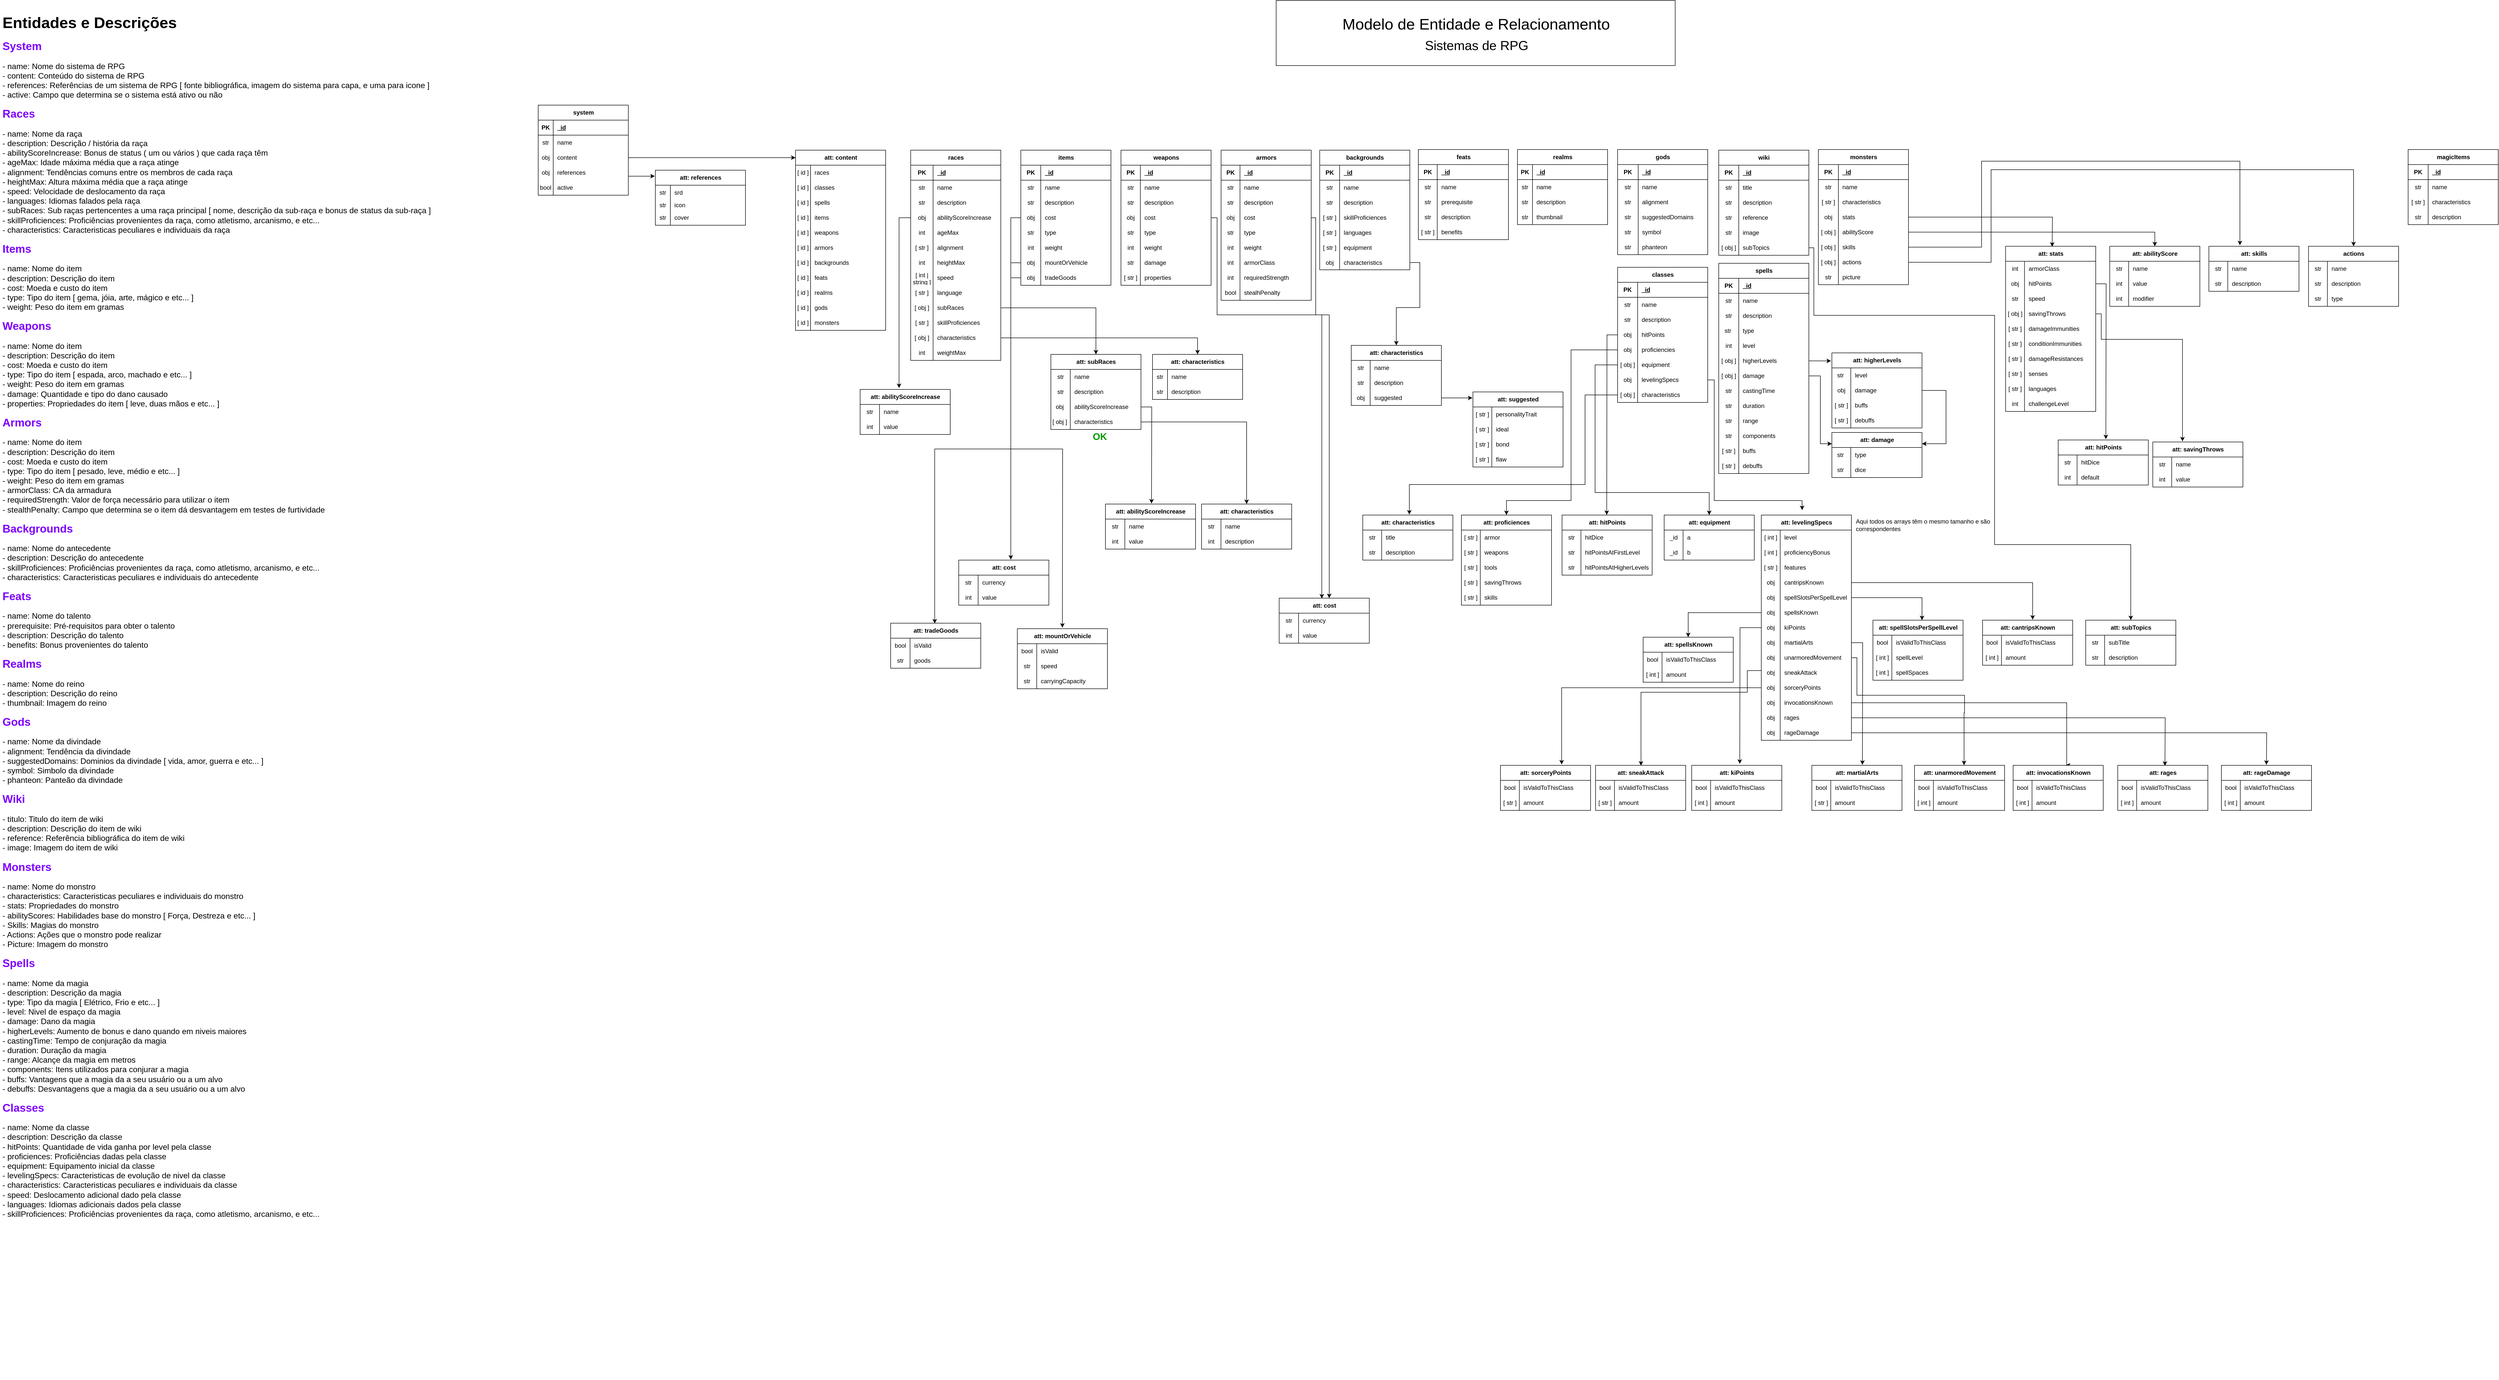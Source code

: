 <mxfile version="21.3.7" type="device">
  <diagram name="Página-1" id="7D8syC61Nvu2iZpzmieG">
    <mxGraphModel dx="6472" dy="3280" grid="0" gridSize="10" guides="1" tooltips="1" connect="1" arrows="1" fold="1" page="0" pageScale="1" pageWidth="827" pageHeight="1169" math="0" shadow="0">
      <root>
        <mxCell id="0" />
        <mxCell id="1" parent="0" />
        <mxCell id="5S82eC7WIRg9PbS6lEjv-2" value="" style="rounded=0;whiteSpace=wrap;html=1;" parent="1" vertex="1">
          <mxGeometry x="1888" y="61" width="797" height="130" as="geometry" />
        </mxCell>
        <mxCell id="5S82eC7WIRg9PbS6lEjv-1" value="Modelo de Entidade e Relacionamento" style="text;html=1;align=center;verticalAlign=middle;resizable=0;points=[];autosize=1;strokeColor=none;fillColor=none;fontSize=31;" parent="1" vertex="1">
          <mxGeometry x="2006.5" y="82.5" width="560" height="50" as="geometry" />
        </mxCell>
        <mxCell id="5S82eC7WIRg9PbS6lEjv-4" value="Sistemas de RPG" style="text;html=1;align=center;verticalAlign=middle;resizable=0;points=[];autosize=1;strokeColor=none;fillColor=none;fontSize=26;" parent="1" vertex="1">
          <mxGeometry x="2172.5" y="130.5" width="230" height="40" as="geometry" />
        </mxCell>
        <mxCell id="5S82eC7WIRg9PbS6lEjv-16" value="system" style="shape=table;startSize=30;container=1;collapsible=1;childLayout=tableLayout;fixedRows=1;rowLines=0;fontStyle=1;align=center;resizeLast=1;html=1;" parent="1" vertex="1">
          <mxGeometry x="414" y="270" width="180" height="180" as="geometry" />
        </mxCell>
        <mxCell id="5S82eC7WIRg9PbS6lEjv-17" value="" style="shape=tableRow;horizontal=0;startSize=0;swimlaneHead=0;swimlaneBody=0;fillColor=none;collapsible=0;dropTarget=0;points=[[0,0.5],[1,0.5]];portConstraint=eastwest;top=0;left=0;right=0;bottom=1;" parent="5S82eC7WIRg9PbS6lEjv-16" vertex="1">
          <mxGeometry y="30" width="180" height="30" as="geometry" />
        </mxCell>
        <mxCell id="5S82eC7WIRg9PbS6lEjv-18" value="PK" style="shape=partialRectangle;connectable=0;fillColor=none;top=0;left=0;bottom=0;right=0;fontStyle=1;overflow=hidden;whiteSpace=wrap;html=1;" parent="5S82eC7WIRg9PbS6lEjv-17" vertex="1">
          <mxGeometry width="30" height="30" as="geometry">
            <mxRectangle width="30" height="30" as="alternateBounds" />
          </mxGeometry>
        </mxCell>
        <mxCell id="5S82eC7WIRg9PbS6lEjv-19" value="_id" style="shape=partialRectangle;connectable=0;fillColor=none;top=0;left=0;bottom=0;right=0;align=left;spacingLeft=6;fontStyle=5;overflow=hidden;whiteSpace=wrap;html=1;" parent="5S82eC7WIRg9PbS6lEjv-17" vertex="1">
          <mxGeometry x="30" width="150" height="30" as="geometry">
            <mxRectangle width="150" height="30" as="alternateBounds" />
          </mxGeometry>
        </mxCell>
        <mxCell id="5S82eC7WIRg9PbS6lEjv-20" value="" style="shape=tableRow;horizontal=0;startSize=0;swimlaneHead=0;swimlaneBody=0;fillColor=none;collapsible=0;dropTarget=0;points=[[0,0.5],[1,0.5]];portConstraint=eastwest;top=0;left=0;right=0;bottom=0;" parent="5S82eC7WIRg9PbS6lEjv-16" vertex="1">
          <mxGeometry y="60" width="180" height="30" as="geometry" />
        </mxCell>
        <mxCell id="5S82eC7WIRg9PbS6lEjv-21" value="str" style="shape=partialRectangle;connectable=0;fillColor=none;top=0;left=0;bottom=0;right=0;editable=1;overflow=hidden;whiteSpace=wrap;html=1;" parent="5S82eC7WIRg9PbS6lEjv-20" vertex="1">
          <mxGeometry width="30" height="30" as="geometry">
            <mxRectangle width="30" height="30" as="alternateBounds" />
          </mxGeometry>
        </mxCell>
        <mxCell id="5S82eC7WIRg9PbS6lEjv-22" value="name" style="shape=partialRectangle;connectable=0;fillColor=none;top=0;left=0;bottom=0;right=0;align=left;spacingLeft=6;overflow=hidden;whiteSpace=wrap;html=1;" parent="5S82eC7WIRg9PbS6lEjv-20" vertex="1">
          <mxGeometry x="30" width="150" height="30" as="geometry">
            <mxRectangle width="150" height="30" as="alternateBounds" />
          </mxGeometry>
        </mxCell>
        <mxCell id="5S82eC7WIRg9PbS6lEjv-23" value="" style="shape=tableRow;horizontal=0;startSize=0;swimlaneHead=0;swimlaneBody=0;fillColor=none;collapsible=0;dropTarget=0;points=[[0,0.5],[1,0.5]];portConstraint=eastwest;top=0;left=0;right=0;bottom=0;" parent="5S82eC7WIRg9PbS6lEjv-16" vertex="1">
          <mxGeometry y="90" width="180" height="30" as="geometry" />
        </mxCell>
        <mxCell id="5S82eC7WIRg9PbS6lEjv-24" value="obj" style="shape=partialRectangle;connectable=0;fillColor=none;top=0;left=0;bottom=0;right=0;editable=1;overflow=hidden;whiteSpace=wrap;html=1;" parent="5S82eC7WIRg9PbS6lEjv-23" vertex="1">
          <mxGeometry width="30" height="30" as="geometry">
            <mxRectangle width="30" height="30" as="alternateBounds" />
          </mxGeometry>
        </mxCell>
        <mxCell id="5S82eC7WIRg9PbS6lEjv-25" value="content" style="shape=partialRectangle;connectable=0;fillColor=none;top=0;left=0;bottom=0;right=0;align=left;spacingLeft=6;overflow=hidden;whiteSpace=wrap;html=1;" parent="5S82eC7WIRg9PbS6lEjv-23" vertex="1">
          <mxGeometry x="30" width="150" height="30" as="geometry">
            <mxRectangle width="150" height="30" as="alternateBounds" />
          </mxGeometry>
        </mxCell>
        <mxCell id="5S82eC7WIRg9PbS6lEjv-26" value="" style="shape=tableRow;horizontal=0;startSize=0;swimlaneHead=0;swimlaneBody=0;fillColor=none;collapsible=0;dropTarget=0;points=[[0,0.5],[1,0.5]];portConstraint=eastwest;top=0;left=0;right=0;bottom=0;" parent="5S82eC7WIRg9PbS6lEjv-16" vertex="1">
          <mxGeometry y="120" width="180" height="30" as="geometry" />
        </mxCell>
        <mxCell id="5S82eC7WIRg9PbS6lEjv-27" value="obj" style="shape=partialRectangle;connectable=0;fillColor=none;top=0;left=0;bottom=0;right=0;editable=1;overflow=hidden;whiteSpace=wrap;html=1;" parent="5S82eC7WIRg9PbS6lEjv-26" vertex="1">
          <mxGeometry width="30" height="30" as="geometry">
            <mxRectangle width="30" height="30" as="alternateBounds" />
          </mxGeometry>
        </mxCell>
        <mxCell id="5S82eC7WIRg9PbS6lEjv-28" value="references" style="shape=partialRectangle;connectable=0;fillColor=none;top=0;left=0;bottom=0;right=0;align=left;spacingLeft=6;overflow=hidden;whiteSpace=wrap;html=1;" parent="5S82eC7WIRg9PbS6lEjv-26" vertex="1">
          <mxGeometry x="30" width="150" height="30" as="geometry">
            <mxRectangle width="150" height="30" as="alternateBounds" />
          </mxGeometry>
        </mxCell>
        <mxCell id="qVeSeHVoDwiFZ-a_zoC7-26" value="" style="shape=tableRow;horizontal=0;startSize=0;swimlaneHead=0;swimlaneBody=0;fillColor=none;collapsible=0;dropTarget=0;points=[[0,0.5],[1,0.5]];portConstraint=eastwest;top=0;left=0;right=0;bottom=0;" parent="5S82eC7WIRg9PbS6lEjv-16" vertex="1">
          <mxGeometry y="150" width="180" height="30" as="geometry" />
        </mxCell>
        <mxCell id="qVeSeHVoDwiFZ-a_zoC7-27" value="bool" style="shape=partialRectangle;connectable=0;fillColor=none;top=0;left=0;bottom=0;right=0;editable=1;overflow=hidden;whiteSpace=wrap;html=1;" parent="qVeSeHVoDwiFZ-a_zoC7-26" vertex="1">
          <mxGeometry width="30" height="30" as="geometry">
            <mxRectangle width="30" height="30" as="alternateBounds" />
          </mxGeometry>
        </mxCell>
        <mxCell id="qVeSeHVoDwiFZ-a_zoC7-28" value="active" style="shape=partialRectangle;connectable=0;fillColor=none;top=0;left=0;bottom=0;right=0;align=left;spacingLeft=6;overflow=hidden;whiteSpace=wrap;html=1;" parent="qVeSeHVoDwiFZ-a_zoC7-26" vertex="1">
          <mxGeometry x="30" width="150" height="30" as="geometry">
            <mxRectangle width="150" height="30" as="alternateBounds" />
          </mxGeometry>
        </mxCell>
        <mxCell id="5S82eC7WIRg9PbS6lEjv-44" style="edgeStyle=orthogonalEdgeStyle;rounded=0;orthogonalLoop=1;jettySize=auto;html=1;exitX=1.001;exitY=0.733;exitDx=0;exitDy=0;exitPerimeter=0;entryX=-0.006;entryY=0.109;entryDx=0;entryDy=0;entryPerimeter=0;" parent="1" source="5S82eC7WIRg9PbS6lEjv-26" target="5S82eC7WIRg9PbS6lEjv-45" edge="1">
          <mxGeometry relative="1" as="geometry">
            <mxPoint x="638" y="435" as="targetPoint" />
          </mxGeometry>
        </mxCell>
        <mxCell id="5S82eC7WIRg9PbS6lEjv-45" value="att: references" style="shape=table;startSize=30;container=1;collapsible=1;childLayout=tableLayout;fixedRows=1;rowLines=0;fontStyle=1;align=center;resizeLast=1;html=1;" parent="1" vertex="1">
          <mxGeometry x="648" y="400" width="180" height="110" as="geometry" />
        </mxCell>
        <mxCell id="5S82eC7WIRg9PbS6lEjv-49" value="" style="shape=tableRow;horizontal=0;startSize=0;swimlaneHead=0;swimlaneBody=0;fillColor=none;collapsible=0;dropTarget=0;points=[[0,0.5],[1,0.5]];portConstraint=eastwest;top=0;left=0;right=0;bottom=0;" parent="5S82eC7WIRg9PbS6lEjv-45" vertex="1">
          <mxGeometry y="30" width="180" height="30" as="geometry" />
        </mxCell>
        <mxCell id="5S82eC7WIRg9PbS6lEjv-50" value="str" style="shape=partialRectangle;connectable=0;fillColor=none;top=0;left=0;bottom=0;right=0;editable=1;overflow=hidden;whiteSpace=wrap;html=1;" parent="5S82eC7WIRg9PbS6lEjv-49" vertex="1">
          <mxGeometry width="30" height="30" as="geometry">
            <mxRectangle width="30" height="30" as="alternateBounds" />
          </mxGeometry>
        </mxCell>
        <mxCell id="5S82eC7WIRg9PbS6lEjv-51" value="srd" style="shape=partialRectangle;connectable=0;fillColor=none;top=0;left=0;bottom=0;right=0;align=left;spacingLeft=6;overflow=hidden;whiteSpace=wrap;html=1;" parent="5S82eC7WIRg9PbS6lEjv-49" vertex="1">
          <mxGeometry x="30" width="150" height="30" as="geometry">
            <mxRectangle width="150" height="30" as="alternateBounds" />
          </mxGeometry>
        </mxCell>
        <mxCell id="5S82eC7WIRg9PbS6lEjv-52" value="" style="shape=tableRow;horizontal=0;startSize=0;swimlaneHead=0;swimlaneBody=0;fillColor=none;collapsible=0;dropTarget=0;points=[[0,0.5],[1,0.5]];portConstraint=eastwest;top=0;left=0;right=0;bottom=0;" parent="5S82eC7WIRg9PbS6lEjv-45" vertex="1">
          <mxGeometry y="60" width="180" height="20" as="geometry" />
        </mxCell>
        <mxCell id="5S82eC7WIRg9PbS6lEjv-53" value="str" style="shape=partialRectangle;connectable=0;fillColor=none;top=0;left=0;bottom=0;right=0;editable=1;overflow=hidden;whiteSpace=wrap;html=1;" parent="5S82eC7WIRg9PbS6lEjv-52" vertex="1">
          <mxGeometry width="30" height="20" as="geometry">
            <mxRectangle width="30" height="20" as="alternateBounds" />
          </mxGeometry>
        </mxCell>
        <mxCell id="5S82eC7WIRg9PbS6lEjv-54" value="icon" style="shape=partialRectangle;connectable=0;fillColor=none;top=0;left=0;bottom=0;right=0;align=left;spacingLeft=6;overflow=hidden;whiteSpace=wrap;html=1;" parent="5S82eC7WIRg9PbS6lEjv-52" vertex="1">
          <mxGeometry x="30" width="150" height="20" as="geometry">
            <mxRectangle width="150" height="20" as="alternateBounds" />
          </mxGeometry>
        </mxCell>
        <mxCell id="5S82eC7WIRg9PbS6lEjv-55" value="" style="shape=tableRow;horizontal=0;startSize=0;swimlaneHead=0;swimlaneBody=0;fillColor=none;collapsible=0;dropTarget=0;points=[[0,0.5],[1,0.5]];portConstraint=eastwest;top=0;left=0;right=0;bottom=0;" parent="5S82eC7WIRg9PbS6lEjv-45" vertex="1">
          <mxGeometry y="80" width="180" height="30" as="geometry" />
        </mxCell>
        <mxCell id="5S82eC7WIRg9PbS6lEjv-56" value="str" style="shape=partialRectangle;connectable=0;fillColor=none;top=0;left=0;bottom=0;right=0;editable=1;overflow=hidden;whiteSpace=wrap;html=1;" parent="5S82eC7WIRg9PbS6lEjv-55" vertex="1">
          <mxGeometry width="30" height="30" as="geometry">
            <mxRectangle width="30" height="30" as="alternateBounds" />
          </mxGeometry>
        </mxCell>
        <mxCell id="5S82eC7WIRg9PbS6lEjv-57" value="cover" style="shape=partialRectangle;connectable=0;fillColor=none;top=0;left=0;bottom=0;right=0;align=left;spacingLeft=6;overflow=hidden;whiteSpace=wrap;html=1;" parent="5S82eC7WIRg9PbS6lEjv-55" vertex="1">
          <mxGeometry x="30" width="150" height="30" as="geometry">
            <mxRectangle width="150" height="30" as="alternateBounds" />
          </mxGeometry>
        </mxCell>
        <mxCell id="5S82eC7WIRg9PbS6lEjv-58" style="edgeStyle=orthogonalEdgeStyle;rounded=0;orthogonalLoop=1;jettySize=auto;html=1;" parent="1" source="5S82eC7WIRg9PbS6lEjv-23" edge="1">
          <mxGeometry relative="1" as="geometry">
            <mxPoint x="928" y="375" as="targetPoint" />
          </mxGeometry>
        </mxCell>
        <mxCell id="5S82eC7WIRg9PbS6lEjv-59" value="att: content" style="shape=table;startSize=30;container=1;collapsible=1;childLayout=tableLayout;fixedRows=1;rowLines=0;fontStyle=1;align=center;resizeLast=1;html=1;" parent="1" vertex="1">
          <mxGeometry x="928" y="360" width="180" height="360" as="geometry" />
        </mxCell>
        <mxCell id="5S82eC7WIRg9PbS6lEjv-60" value="" style="shape=tableRow;horizontal=0;startSize=0;swimlaneHead=0;swimlaneBody=0;fillColor=none;collapsible=0;dropTarget=0;points=[[0,0.5],[1,0.5]];portConstraint=eastwest;top=0;left=0;right=0;bottom=0;" parent="5S82eC7WIRg9PbS6lEjv-59" vertex="1">
          <mxGeometry y="30" width="180" height="30" as="geometry" />
        </mxCell>
        <mxCell id="5S82eC7WIRg9PbS6lEjv-61" value="[ id ]" style="shape=partialRectangle;connectable=0;fillColor=none;top=0;left=0;bottom=0;right=0;editable=1;overflow=hidden;whiteSpace=wrap;html=1;" parent="5S82eC7WIRg9PbS6lEjv-60" vertex="1">
          <mxGeometry width="30" height="30" as="geometry">
            <mxRectangle width="30" height="30" as="alternateBounds" />
          </mxGeometry>
        </mxCell>
        <mxCell id="5S82eC7WIRg9PbS6lEjv-62" value="races" style="shape=partialRectangle;connectable=0;fillColor=none;top=0;left=0;bottom=0;right=0;align=left;spacingLeft=6;overflow=hidden;whiteSpace=wrap;html=1;" parent="5S82eC7WIRg9PbS6lEjv-60" vertex="1">
          <mxGeometry x="30" width="150" height="30" as="geometry">
            <mxRectangle width="150" height="30" as="alternateBounds" />
          </mxGeometry>
        </mxCell>
        <mxCell id="5S82eC7WIRg9PbS6lEjv-63" value="" style="shape=tableRow;horizontal=0;startSize=0;swimlaneHead=0;swimlaneBody=0;fillColor=none;collapsible=0;dropTarget=0;points=[[0,0.5],[1,0.5]];portConstraint=eastwest;top=0;left=0;right=0;bottom=0;" parent="5S82eC7WIRg9PbS6lEjv-59" vertex="1">
          <mxGeometry y="60" width="180" height="30" as="geometry" />
        </mxCell>
        <mxCell id="5S82eC7WIRg9PbS6lEjv-64" value="[ id ]" style="shape=partialRectangle;connectable=0;fillColor=none;top=0;left=0;bottom=0;right=0;editable=1;overflow=hidden;whiteSpace=wrap;html=1;" parent="5S82eC7WIRg9PbS6lEjv-63" vertex="1">
          <mxGeometry width="30" height="30" as="geometry">
            <mxRectangle width="30" height="30" as="alternateBounds" />
          </mxGeometry>
        </mxCell>
        <mxCell id="5S82eC7WIRg9PbS6lEjv-65" value="classes" style="shape=partialRectangle;connectable=0;fillColor=none;top=0;left=0;bottom=0;right=0;align=left;spacingLeft=6;overflow=hidden;whiteSpace=wrap;html=1;" parent="5S82eC7WIRg9PbS6lEjv-63" vertex="1">
          <mxGeometry x="30" width="150" height="30" as="geometry">
            <mxRectangle width="150" height="30" as="alternateBounds" />
          </mxGeometry>
        </mxCell>
        <mxCell id="5S82eC7WIRg9PbS6lEjv-69" value="" style="shape=tableRow;horizontal=0;startSize=0;swimlaneHead=0;swimlaneBody=0;fillColor=none;collapsible=0;dropTarget=0;points=[[0,0.5],[1,0.5]];portConstraint=eastwest;top=0;left=0;right=0;bottom=0;" parent="5S82eC7WIRg9PbS6lEjv-59" vertex="1">
          <mxGeometry y="90" width="180" height="30" as="geometry" />
        </mxCell>
        <mxCell id="5S82eC7WIRg9PbS6lEjv-70" value="[ id ]" style="shape=partialRectangle;connectable=0;fillColor=none;top=0;left=0;bottom=0;right=0;editable=1;overflow=hidden;whiteSpace=wrap;html=1;" parent="5S82eC7WIRg9PbS6lEjv-69" vertex="1">
          <mxGeometry width="30" height="30" as="geometry">
            <mxRectangle width="30" height="30" as="alternateBounds" />
          </mxGeometry>
        </mxCell>
        <mxCell id="5S82eC7WIRg9PbS6lEjv-71" value="spells" style="shape=partialRectangle;connectable=0;fillColor=none;top=0;left=0;bottom=0;right=0;align=left;spacingLeft=6;overflow=hidden;whiteSpace=wrap;html=1;" parent="5S82eC7WIRg9PbS6lEjv-69" vertex="1">
          <mxGeometry x="30" width="150" height="30" as="geometry">
            <mxRectangle width="150" height="30" as="alternateBounds" />
          </mxGeometry>
        </mxCell>
        <mxCell id="5S82eC7WIRg9PbS6lEjv-66" value="" style="shape=tableRow;horizontal=0;startSize=0;swimlaneHead=0;swimlaneBody=0;fillColor=none;collapsible=0;dropTarget=0;points=[[0,0.5],[1,0.5]];portConstraint=eastwest;top=0;left=0;right=0;bottom=0;" parent="5S82eC7WIRg9PbS6lEjv-59" vertex="1">
          <mxGeometry y="120" width="180" height="30" as="geometry" />
        </mxCell>
        <mxCell id="5S82eC7WIRg9PbS6lEjv-67" value="[ id ]" style="shape=partialRectangle;connectable=0;fillColor=none;top=0;left=0;bottom=0;right=0;editable=1;overflow=hidden;whiteSpace=wrap;html=1;" parent="5S82eC7WIRg9PbS6lEjv-66" vertex="1">
          <mxGeometry width="30" height="30" as="geometry">
            <mxRectangle width="30" height="30" as="alternateBounds" />
          </mxGeometry>
        </mxCell>
        <mxCell id="5S82eC7WIRg9PbS6lEjv-68" value="items" style="shape=partialRectangle;connectable=0;fillColor=none;top=0;left=0;bottom=0;right=0;align=left;spacingLeft=6;overflow=hidden;whiteSpace=wrap;html=1;" parent="5S82eC7WIRg9PbS6lEjv-66" vertex="1">
          <mxGeometry x="30" width="150" height="30" as="geometry">
            <mxRectangle width="150" height="30" as="alternateBounds" />
          </mxGeometry>
        </mxCell>
        <mxCell id="5S82eC7WIRg9PbS6lEjv-247" value="" style="shape=tableRow;horizontal=0;startSize=0;swimlaneHead=0;swimlaneBody=0;fillColor=none;collapsible=0;dropTarget=0;points=[[0,0.5],[1,0.5]];portConstraint=eastwest;top=0;left=0;right=0;bottom=0;" parent="5S82eC7WIRg9PbS6lEjv-59" vertex="1">
          <mxGeometry y="150" width="180" height="30" as="geometry" />
        </mxCell>
        <mxCell id="5S82eC7WIRg9PbS6lEjv-248" value="[ id ]" style="shape=partialRectangle;connectable=0;fillColor=none;top=0;left=0;bottom=0;right=0;editable=1;overflow=hidden;whiteSpace=wrap;html=1;" parent="5S82eC7WIRg9PbS6lEjv-247" vertex="1">
          <mxGeometry width="30" height="30" as="geometry">
            <mxRectangle width="30" height="30" as="alternateBounds" />
          </mxGeometry>
        </mxCell>
        <mxCell id="5S82eC7WIRg9PbS6lEjv-249" value="weapons" style="shape=partialRectangle;connectable=0;fillColor=none;top=0;left=0;bottom=0;right=0;align=left;spacingLeft=6;overflow=hidden;whiteSpace=wrap;html=1;" parent="5S82eC7WIRg9PbS6lEjv-247" vertex="1">
          <mxGeometry x="30" width="150" height="30" as="geometry">
            <mxRectangle width="150" height="30" as="alternateBounds" />
          </mxGeometry>
        </mxCell>
        <mxCell id="5S82eC7WIRg9PbS6lEjv-250" value="" style="shape=tableRow;horizontal=0;startSize=0;swimlaneHead=0;swimlaneBody=0;fillColor=none;collapsible=0;dropTarget=0;points=[[0,0.5],[1,0.5]];portConstraint=eastwest;top=0;left=0;right=0;bottom=0;" parent="5S82eC7WIRg9PbS6lEjv-59" vertex="1">
          <mxGeometry y="180" width="180" height="30" as="geometry" />
        </mxCell>
        <mxCell id="5S82eC7WIRg9PbS6lEjv-251" value="[ id ]" style="shape=partialRectangle;connectable=0;fillColor=none;top=0;left=0;bottom=0;right=0;editable=1;overflow=hidden;whiteSpace=wrap;html=1;" parent="5S82eC7WIRg9PbS6lEjv-250" vertex="1">
          <mxGeometry width="30" height="30" as="geometry">
            <mxRectangle width="30" height="30" as="alternateBounds" />
          </mxGeometry>
        </mxCell>
        <mxCell id="5S82eC7WIRg9PbS6lEjv-252" value="armors" style="shape=partialRectangle;connectable=0;fillColor=none;top=0;left=0;bottom=0;right=0;align=left;spacingLeft=6;overflow=hidden;whiteSpace=wrap;html=1;" parent="5S82eC7WIRg9PbS6lEjv-250" vertex="1">
          <mxGeometry x="30" width="150" height="30" as="geometry">
            <mxRectangle width="150" height="30" as="alternateBounds" />
          </mxGeometry>
        </mxCell>
        <mxCell id="5S82eC7WIRg9PbS6lEjv-75" value="" style="shape=tableRow;horizontal=0;startSize=0;swimlaneHead=0;swimlaneBody=0;fillColor=none;collapsible=0;dropTarget=0;points=[[0,0.5],[1,0.5]];portConstraint=eastwest;top=0;left=0;right=0;bottom=0;" parent="5S82eC7WIRg9PbS6lEjv-59" vertex="1">
          <mxGeometry y="210" width="180" height="30" as="geometry" />
        </mxCell>
        <mxCell id="5S82eC7WIRg9PbS6lEjv-76" value="[ id ]" style="shape=partialRectangle;connectable=0;fillColor=none;top=0;left=0;bottom=0;right=0;editable=1;overflow=hidden;whiteSpace=wrap;html=1;" parent="5S82eC7WIRg9PbS6lEjv-75" vertex="1">
          <mxGeometry width="30" height="30" as="geometry">
            <mxRectangle width="30" height="30" as="alternateBounds" />
          </mxGeometry>
        </mxCell>
        <mxCell id="5S82eC7WIRg9PbS6lEjv-77" value="backgrounds" style="shape=partialRectangle;connectable=0;fillColor=none;top=0;left=0;bottom=0;right=0;align=left;spacingLeft=6;overflow=hidden;whiteSpace=wrap;html=1;" parent="5S82eC7WIRg9PbS6lEjv-75" vertex="1">
          <mxGeometry x="30" width="150" height="30" as="geometry">
            <mxRectangle width="150" height="30" as="alternateBounds" />
          </mxGeometry>
        </mxCell>
        <mxCell id="5S82eC7WIRg9PbS6lEjv-78" value="" style="shape=tableRow;horizontal=0;startSize=0;swimlaneHead=0;swimlaneBody=0;fillColor=none;collapsible=0;dropTarget=0;points=[[0,0.5],[1,0.5]];portConstraint=eastwest;top=0;left=0;right=0;bottom=0;" parent="5S82eC7WIRg9PbS6lEjv-59" vertex="1">
          <mxGeometry y="240" width="180" height="30" as="geometry" />
        </mxCell>
        <mxCell id="5S82eC7WIRg9PbS6lEjv-79" value="[ id ]" style="shape=partialRectangle;connectable=0;fillColor=none;top=0;left=0;bottom=0;right=0;editable=1;overflow=hidden;whiteSpace=wrap;html=1;" parent="5S82eC7WIRg9PbS6lEjv-78" vertex="1">
          <mxGeometry width="30" height="30" as="geometry">
            <mxRectangle width="30" height="30" as="alternateBounds" />
          </mxGeometry>
        </mxCell>
        <mxCell id="5S82eC7WIRg9PbS6lEjv-80" value="feats" style="shape=partialRectangle;connectable=0;fillColor=none;top=0;left=0;bottom=0;right=0;align=left;spacingLeft=6;overflow=hidden;whiteSpace=wrap;html=1;" parent="5S82eC7WIRg9PbS6lEjv-78" vertex="1">
          <mxGeometry x="30" width="150" height="30" as="geometry">
            <mxRectangle width="150" height="30" as="alternateBounds" />
          </mxGeometry>
        </mxCell>
        <mxCell id="5S82eC7WIRg9PbS6lEjv-81" value="" style="shape=tableRow;horizontal=0;startSize=0;swimlaneHead=0;swimlaneBody=0;fillColor=none;collapsible=0;dropTarget=0;points=[[0,0.5],[1,0.5]];portConstraint=eastwest;top=0;left=0;right=0;bottom=0;" parent="5S82eC7WIRg9PbS6lEjv-59" vertex="1">
          <mxGeometry y="270" width="180" height="30" as="geometry" />
        </mxCell>
        <mxCell id="5S82eC7WIRg9PbS6lEjv-82" value="[ id ]" style="shape=partialRectangle;connectable=0;fillColor=none;top=0;left=0;bottom=0;right=0;editable=1;overflow=hidden;whiteSpace=wrap;html=1;" parent="5S82eC7WIRg9PbS6lEjv-81" vertex="1">
          <mxGeometry width="30" height="30" as="geometry">
            <mxRectangle width="30" height="30" as="alternateBounds" />
          </mxGeometry>
        </mxCell>
        <mxCell id="5S82eC7WIRg9PbS6lEjv-83" value="realms" style="shape=partialRectangle;connectable=0;fillColor=none;top=0;left=0;bottom=0;right=0;align=left;spacingLeft=6;overflow=hidden;whiteSpace=wrap;html=1;" parent="5S82eC7WIRg9PbS6lEjv-81" vertex="1">
          <mxGeometry x="30" width="150" height="30" as="geometry">
            <mxRectangle width="150" height="30" as="alternateBounds" />
          </mxGeometry>
        </mxCell>
        <mxCell id="5S82eC7WIRg9PbS6lEjv-85" value="" style="shape=tableRow;horizontal=0;startSize=0;swimlaneHead=0;swimlaneBody=0;fillColor=none;collapsible=0;dropTarget=0;points=[[0,0.5],[1,0.5]];portConstraint=eastwest;top=0;left=0;right=0;bottom=0;" parent="5S82eC7WIRg9PbS6lEjv-59" vertex="1">
          <mxGeometry y="300" width="180" height="30" as="geometry" />
        </mxCell>
        <mxCell id="5S82eC7WIRg9PbS6lEjv-86" value="[ id ]" style="shape=partialRectangle;connectable=0;fillColor=none;top=0;left=0;bottom=0;right=0;editable=1;overflow=hidden;whiteSpace=wrap;html=1;" parent="5S82eC7WIRg9PbS6lEjv-85" vertex="1">
          <mxGeometry width="30" height="30" as="geometry">
            <mxRectangle width="30" height="30" as="alternateBounds" />
          </mxGeometry>
        </mxCell>
        <mxCell id="5S82eC7WIRg9PbS6lEjv-87" value="gods" style="shape=partialRectangle;connectable=0;fillColor=none;top=0;left=0;bottom=0;right=0;align=left;spacingLeft=6;overflow=hidden;whiteSpace=wrap;html=1;" parent="5S82eC7WIRg9PbS6lEjv-85" vertex="1">
          <mxGeometry x="30" width="150" height="30" as="geometry">
            <mxRectangle width="150" height="30" as="alternateBounds" />
          </mxGeometry>
        </mxCell>
        <mxCell id="XaZwiHK0KuA4eIS4Ti7j-1" value="" style="shape=tableRow;horizontal=0;startSize=0;swimlaneHead=0;swimlaneBody=0;fillColor=none;collapsible=0;dropTarget=0;points=[[0,0.5],[1,0.5]];portConstraint=eastwest;top=0;left=0;right=0;bottom=0;" parent="5S82eC7WIRg9PbS6lEjv-59" vertex="1">
          <mxGeometry y="330" width="180" height="30" as="geometry" />
        </mxCell>
        <mxCell id="XaZwiHK0KuA4eIS4Ti7j-2" value="[ id ]" style="shape=partialRectangle;connectable=0;fillColor=none;top=0;left=0;bottom=0;right=0;editable=1;overflow=hidden;whiteSpace=wrap;html=1;" parent="XaZwiHK0KuA4eIS4Ti7j-1" vertex="1">
          <mxGeometry width="30" height="30" as="geometry">
            <mxRectangle width="30" height="30" as="alternateBounds" />
          </mxGeometry>
        </mxCell>
        <mxCell id="XaZwiHK0KuA4eIS4Ti7j-3" value="monsters" style="shape=partialRectangle;connectable=0;fillColor=none;top=0;left=0;bottom=0;right=0;align=left;spacingLeft=6;overflow=hidden;whiteSpace=wrap;html=1;" parent="XaZwiHK0KuA4eIS4Ti7j-1" vertex="1">
          <mxGeometry x="30" width="150" height="30" as="geometry">
            <mxRectangle width="150" height="30" as="alternateBounds" />
          </mxGeometry>
        </mxCell>
        <mxCell id="5S82eC7WIRg9PbS6lEjv-117" value="races" style="shape=table;startSize=30;container=1;collapsible=1;childLayout=tableLayout;fixedRows=1;rowLines=0;fontStyle=1;align=center;resizeLast=1;html=1;" parent="1" vertex="1">
          <mxGeometry x="1158" y="360" width="180" height="420" as="geometry" />
        </mxCell>
        <mxCell id="5S82eC7WIRg9PbS6lEjv-118" value="" style="shape=tableRow;horizontal=0;startSize=0;swimlaneHead=0;swimlaneBody=0;fillColor=none;collapsible=0;dropTarget=0;points=[[0,0.5],[1,0.5]];portConstraint=eastwest;top=0;left=0;right=0;bottom=1;" parent="5S82eC7WIRg9PbS6lEjv-117" vertex="1">
          <mxGeometry y="30" width="180" height="30" as="geometry" />
        </mxCell>
        <mxCell id="5S82eC7WIRg9PbS6lEjv-119" value="PK" style="shape=partialRectangle;connectable=0;fillColor=none;top=0;left=0;bottom=0;right=0;fontStyle=1;overflow=hidden;whiteSpace=wrap;html=1;" parent="5S82eC7WIRg9PbS6lEjv-118" vertex="1">
          <mxGeometry width="44.75" height="30" as="geometry">
            <mxRectangle width="44.75" height="30" as="alternateBounds" />
          </mxGeometry>
        </mxCell>
        <mxCell id="5S82eC7WIRg9PbS6lEjv-120" value="_id" style="shape=partialRectangle;connectable=0;fillColor=none;top=0;left=0;bottom=0;right=0;align=left;spacingLeft=6;fontStyle=5;overflow=hidden;whiteSpace=wrap;html=1;" parent="5S82eC7WIRg9PbS6lEjv-118" vertex="1">
          <mxGeometry x="44.75" width="135.25" height="30" as="geometry">
            <mxRectangle width="135.25" height="30" as="alternateBounds" />
          </mxGeometry>
        </mxCell>
        <mxCell id="5S82eC7WIRg9PbS6lEjv-121" value="" style="shape=tableRow;horizontal=0;startSize=0;swimlaneHead=0;swimlaneBody=0;fillColor=none;collapsible=0;dropTarget=0;points=[[0,0.5],[1,0.5]];portConstraint=eastwest;top=0;left=0;right=0;bottom=0;" parent="5S82eC7WIRg9PbS6lEjv-117" vertex="1">
          <mxGeometry y="60" width="180" height="30" as="geometry" />
        </mxCell>
        <mxCell id="5S82eC7WIRg9PbS6lEjv-122" value="str" style="shape=partialRectangle;connectable=0;fillColor=none;top=0;left=0;bottom=0;right=0;editable=1;overflow=hidden;whiteSpace=wrap;html=1;" parent="5S82eC7WIRg9PbS6lEjv-121" vertex="1">
          <mxGeometry width="44.75" height="30" as="geometry">
            <mxRectangle width="44.75" height="30" as="alternateBounds" />
          </mxGeometry>
        </mxCell>
        <mxCell id="5S82eC7WIRg9PbS6lEjv-123" value="name" style="shape=partialRectangle;connectable=0;fillColor=none;top=0;left=0;bottom=0;right=0;align=left;spacingLeft=6;overflow=hidden;whiteSpace=wrap;html=1;" parent="5S82eC7WIRg9PbS6lEjv-121" vertex="1">
          <mxGeometry x="44.75" width="135.25" height="30" as="geometry">
            <mxRectangle width="135.25" height="30" as="alternateBounds" />
          </mxGeometry>
        </mxCell>
        <mxCell id="5S82eC7WIRg9PbS6lEjv-151" value="" style="shape=tableRow;horizontal=0;startSize=0;swimlaneHead=0;swimlaneBody=0;fillColor=none;collapsible=0;dropTarget=0;points=[[0,0.5],[1,0.5]];portConstraint=eastwest;top=0;left=0;right=0;bottom=0;" parent="5S82eC7WIRg9PbS6lEjv-117" vertex="1">
          <mxGeometry y="90" width="180" height="30" as="geometry" />
        </mxCell>
        <mxCell id="5S82eC7WIRg9PbS6lEjv-152" value="str" style="shape=partialRectangle;connectable=0;fillColor=none;top=0;left=0;bottom=0;right=0;editable=1;overflow=hidden;whiteSpace=wrap;html=1;" parent="5S82eC7WIRg9PbS6lEjv-151" vertex="1">
          <mxGeometry width="44.75" height="30" as="geometry">
            <mxRectangle width="44.75" height="30" as="alternateBounds" />
          </mxGeometry>
        </mxCell>
        <mxCell id="5S82eC7WIRg9PbS6lEjv-153" value="description" style="shape=partialRectangle;connectable=0;fillColor=none;top=0;left=0;bottom=0;right=0;align=left;spacingLeft=6;overflow=hidden;whiteSpace=wrap;html=1;" parent="5S82eC7WIRg9PbS6lEjv-151" vertex="1">
          <mxGeometry x="44.75" width="135.25" height="30" as="geometry">
            <mxRectangle width="135.25" height="30" as="alternateBounds" />
          </mxGeometry>
        </mxCell>
        <mxCell id="5S82eC7WIRg9PbS6lEjv-124" value="" style="shape=tableRow;horizontal=0;startSize=0;swimlaneHead=0;swimlaneBody=0;fillColor=none;collapsible=0;dropTarget=0;points=[[0,0.5],[1,0.5]];portConstraint=eastwest;top=0;left=0;right=0;bottom=0;" parent="5S82eC7WIRg9PbS6lEjv-117" vertex="1">
          <mxGeometry y="120" width="180" height="30" as="geometry" />
        </mxCell>
        <mxCell id="5S82eC7WIRg9PbS6lEjv-125" value="obj" style="shape=partialRectangle;connectable=0;fillColor=none;top=0;left=0;bottom=0;right=0;editable=1;overflow=hidden;whiteSpace=wrap;html=1;" parent="5S82eC7WIRg9PbS6lEjv-124" vertex="1">
          <mxGeometry width="44.75" height="30" as="geometry">
            <mxRectangle width="44.75" height="30" as="alternateBounds" />
          </mxGeometry>
        </mxCell>
        <mxCell id="5S82eC7WIRg9PbS6lEjv-126" value="abilityScoreIncrease" style="shape=partialRectangle;connectable=0;fillColor=none;top=0;left=0;bottom=0;right=0;align=left;spacingLeft=6;overflow=hidden;whiteSpace=wrap;html=1;" parent="5S82eC7WIRg9PbS6lEjv-124" vertex="1">
          <mxGeometry x="44.75" width="135.25" height="30" as="geometry">
            <mxRectangle width="135.25" height="30" as="alternateBounds" />
          </mxGeometry>
        </mxCell>
        <mxCell id="5S82eC7WIRg9PbS6lEjv-127" value="" style="shape=tableRow;horizontal=0;startSize=0;swimlaneHead=0;swimlaneBody=0;fillColor=none;collapsible=0;dropTarget=0;points=[[0,0.5],[1,0.5]];portConstraint=eastwest;top=0;left=0;right=0;bottom=0;" parent="5S82eC7WIRg9PbS6lEjv-117" vertex="1">
          <mxGeometry y="150" width="180" height="30" as="geometry" />
        </mxCell>
        <mxCell id="5S82eC7WIRg9PbS6lEjv-128" value="int" style="shape=partialRectangle;connectable=0;fillColor=none;top=0;left=0;bottom=0;right=0;editable=1;overflow=hidden;whiteSpace=wrap;html=1;" parent="5S82eC7WIRg9PbS6lEjv-127" vertex="1">
          <mxGeometry width="44.75" height="30" as="geometry">
            <mxRectangle width="44.75" height="30" as="alternateBounds" />
          </mxGeometry>
        </mxCell>
        <mxCell id="5S82eC7WIRg9PbS6lEjv-129" value="ageMax" style="shape=partialRectangle;connectable=0;fillColor=none;top=0;left=0;bottom=0;right=0;align=left;spacingLeft=6;overflow=hidden;whiteSpace=wrap;html=1;" parent="5S82eC7WIRg9PbS6lEjv-127" vertex="1">
          <mxGeometry x="44.75" width="135.25" height="30" as="geometry">
            <mxRectangle width="135.25" height="30" as="alternateBounds" />
          </mxGeometry>
        </mxCell>
        <mxCell id="5S82eC7WIRg9PbS6lEjv-130" value="" style="shape=tableRow;horizontal=0;startSize=0;swimlaneHead=0;swimlaneBody=0;fillColor=none;collapsible=0;dropTarget=0;points=[[0,0.5],[1,0.5]];portConstraint=eastwest;top=0;left=0;right=0;bottom=0;" parent="5S82eC7WIRg9PbS6lEjv-117" vertex="1">
          <mxGeometry y="180" width="180" height="30" as="geometry" />
        </mxCell>
        <mxCell id="5S82eC7WIRg9PbS6lEjv-131" value="[ str ]" style="shape=partialRectangle;connectable=0;fillColor=none;top=0;left=0;bottom=0;right=0;editable=1;overflow=hidden;whiteSpace=wrap;html=1;" parent="5S82eC7WIRg9PbS6lEjv-130" vertex="1">
          <mxGeometry width="44.75" height="30" as="geometry">
            <mxRectangle width="44.75" height="30" as="alternateBounds" />
          </mxGeometry>
        </mxCell>
        <mxCell id="5S82eC7WIRg9PbS6lEjv-132" value="alignment" style="shape=partialRectangle;connectable=0;fillColor=none;top=0;left=0;bottom=0;right=0;align=left;spacingLeft=6;overflow=hidden;whiteSpace=wrap;html=1;" parent="5S82eC7WIRg9PbS6lEjv-130" vertex="1">
          <mxGeometry x="44.75" width="135.25" height="30" as="geometry">
            <mxRectangle width="135.25" height="30" as="alternateBounds" />
          </mxGeometry>
        </mxCell>
        <mxCell id="5S82eC7WIRg9PbS6lEjv-133" value="" style="shape=tableRow;horizontal=0;startSize=0;swimlaneHead=0;swimlaneBody=0;fillColor=none;collapsible=0;dropTarget=0;points=[[0,0.5],[1,0.5]];portConstraint=eastwest;top=0;left=0;right=0;bottom=0;" parent="5S82eC7WIRg9PbS6lEjv-117" vertex="1">
          <mxGeometry y="210" width="180" height="30" as="geometry" />
        </mxCell>
        <mxCell id="5S82eC7WIRg9PbS6lEjv-134" value="int" style="shape=partialRectangle;connectable=0;fillColor=none;top=0;left=0;bottom=0;right=0;editable=1;overflow=hidden;whiteSpace=wrap;html=1;" parent="5S82eC7WIRg9PbS6lEjv-133" vertex="1">
          <mxGeometry width="44.75" height="30" as="geometry">
            <mxRectangle width="44.75" height="30" as="alternateBounds" />
          </mxGeometry>
        </mxCell>
        <mxCell id="5S82eC7WIRg9PbS6lEjv-135" value="heightMax" style="shape=partialRectangle;connectable=0;fillColor=none;top=0;left=0;bottom=0;right=0;align=left;spacingLeft=6;overflow=hidden;whiteSpace=wrap;html=1;" parent="5S82eC7WIRg9PbS6lEjv-133" vertex="1">
          <mxGeometry x="44.75" width="135.25" height="30" as="geometry">
            <mxRectangle width="135.25" height="30" as="alternateBounds" />
          </mxGeometry>
        </mxCell>
        <mxCell id="5S82eC7WIRg9PbS6lEjv-136" value="" style="shape=tableRow;horizontal=0;startSize=0;swimlaneHead=0;swimlaneBody=0;fillColor=none;collapsible=0;dropTarget=0;points=[[0,0.5],[1,0.5]];portConstraint=eastwest;top=0;left=0;right=0;bottom=0;" parent="5S82eC7WIRg9PbS6lEjv-117" vertex="1">
          <mxGeometry y="240" width="180" height="30" as="geometry" />
        </mxCell>
        <mxCell id="5S82eC7WIRg9PbS6lEjv-137" value="[ int | string ]" style="shape=partialRectangle;connectable=0;fillColor=none;top=0;left=0;bottom=0;right=0;editable=1;overflow=hidden;whiteSpace=wrap;html=1;" parent="5S82eC7WIRg9PbS6lEjv-136" vertex="1">
          <mxGeometry width="44.75" height="30" as="geometry">
            <mxRectangle width="44.75" height="30" as="alternateBounds" />
          </mxGeometry>
        </mxCell>
        <mxCell id="5S82eC7WIRg9PbS6lEjv-138" value="speed" style="shape=partialRectangle;connectable=0;fillColor=none;top=0;left=0;bottom=0;right=0;align=left;spacingLeft=6;overflow=hidden;whiteSpace=wrap;html=1;" parent="5S82eC7WIRg9PbS6lEjv-136" vertex="1">
          <mxGeometry x="44.75" width="135.25" height="30" as="geometry">
            <mxRectangle width="135.25" height="30" as="alternateBounds" />
          </mxGeometry>
        </mxCell>
        <mxCell id="5S82eC7WIRg9PbS6lEjv-139" value="" style="shape=tableRow;horizontal=0;startSize=0;swimlaneHead=0;swimlaneBody=0;fillColor=none;collapsible=0;dropTarget=0;points=[[0,0.5],[1,0.5]];portConstraint=eastwest;top=0;left=0;right=0;bottom=0;" parent="5S82eC7WIRg9PbS6lEjv-117" vertex="1">
          <mxGeometry y="270" width="180" height="30" as="geometry" />
        </mxCell>
        <mxCell id="5S82eC7WIRg9PbS6lEjv-140" value="[ str ]" style="shape=partialRectangle;connectable=0;fillColor=none;top=0;left=0;bottom=0;right=0;editable=1;overflow=hidden;whiteSpace=wrap;html=1;" parent="5S82eC7WIRg9PbS6lEjv-139" vertex="1">
          <mxGeometry width="44.75" height="30" as="geometry">
            <mxRectangle width="44.75" height="30" as="alternateBounds" />
          </mxGeometry>
        </mxCell>
        <mxCell id="5S82eC7WIRg9PbS6lEjv-141" value="language" style="shape=partialRectangle;connectable=0;fillColor=none;top=0;left=0;bottom=0;right=0;align=left;spacingLeft=6;overflow=hidden;whiteSpace=wrap;html=1;" parent="5S82eC7WIRg9PbS6lEjv-139" vertex="1">
          <mxGeometry x="44.75" width="135.25" height="30" as="geometry">
            <mxRectangle width="135.25" height="30" as="alternateBounds" />
          </mxGeometry>
        </mxCell>
        <mxCell id="5S82eC7WIRg9PbS6lEjv-142" value="" style="shape=tableRow;horizontal=0;startSize=0;swimlaneHead=0;swimlaneBody=0;fillColor=none;collapsible=0;dropTarget=0;points=[[0,0.5],[1,0.5]];portConstraint=eastwest;top=0;left=0;right=0;bottom=0;" parent="5S82eC7WIRg9PbS6lEjv-117" vertex="1">
          <mxGeometry y="300" width="180" height="30" as="geometry" />
        </mxCell>
        <mxCell id="5S82eC7WIRg9PbS6lEjv-143" value="[ obj ]" style="shape=partialRectangle;connectable=0;fillColor=none;top=0;left=0;bottom=0;right=0;editable=1;overflow=hidden;whiteSpace=wrap;html=1;" parent="5S82eC7WIRg9PbS6lEjv-142" vertex="1">
          <mxGeometry width="44.75" height="30" as="geometry">
            <mxRectangle width="44.75" height="30" as="alternateBounds" />
          </mxGeometry>
        </mxCell>
        <mxCell id="5S82eC7WIRg9PbS6lEjv-144" value="subRaces" style="shape=partialRectangle;connectable=0;fillColor=none;top=0;left=0;bottom=0;right=0;align=left;spacingLeft=6;overflow=hidden;whiteSpace=wrap;html=1;" parent="5S82eC7WIRg9PbS6lEjv-142" vertex="1">
          <mxGeometry x="44.75" width="135.25" height="30" as="geometry">
            <mxRectangle width="135.25" height="30" as="alternateBounds" />
          </mxGeometry>
        </mxCell>
        <mxCell id="5S82eC7WIRg9PbS6lEjv-145" value="" style="shape=tableRow;horizontal=0;startSize=0;swimlaneHead=0;swimlaneBody=0;fillColor=none;collapsible=0;dropTarget=0;points=[[0,0.5],[1,0.5]];portConstraint=eastwest;top=0;left=0;right=0;bottom=0;" parent="5S82eC7WIRg9PbS6lEjv-117" vertex="1">
          <mxGeometry y="330" width="180" height="30" as="geometry" />
        </mxCell>
        <mxCell id="5S82eC7WIRg9PbS6lEjv-146" value="[ str ]" style="shape=partialRectangle;connectable=0;fillColor=none;top=0;left=0;bottom=0;right=0;editable=1;overflow=hidden;whiteSpace=wrap;html=1;" parent="5S82eC7WIRg9PbS6lEjv-145" vertex="1">
          <mxGeometry width="44.75" height="30" as="geometry">
            <mxRectangle width="44.75" height="30" as="alternateBounds" />
          </mxGeometry>
        </mxCell>
        <mxCell id="5S82eC7WIRg9PbS6lEjv-147" value="skillProficiences" style="shape=partialRectangle;connectable=0;fillColor=none;top=0;left=0;bottom=0;right=0;align=left;spacingLeft=6;overflow=hidden;whiteSpace=wrap;html=1;" parent="5S82eC7WIRg9PbS6lEjv-145" vertex="1">
          <mxGeometry x="44.75" width="135.25" height="30" as="geometry">
            <mxRectangle width="135.25" height="30" as="alternateBounds" />
          </mxGeometry>
        </mxCell>
        <mxCell id="5S82eC7WIRg9PbS6lEjv-148" value="" style="shape=tableRow;horizontal=0;startSize=0;swimlaneHead=0;swimlaneBody=0;fillColor=none;collapsible=0;dropTarget=0;points=[[0,0.5],[1,0.5]];portConstraint=eastwest;top=0;left=0;right=0;bottom=0;" parent="5S82eC7WIRg9PbS6lEjv-117" vertex="1">
          <mxGeometry y="360" width="180" height="30" as="geometry" />
        </mxCell>
        <mxCell id="5S82eC7WIRg9PbS6lEjv-149" value="[ obj ]" style="shape=partialRectangle;connectable=0;fillColor=none;top=0;left=0;bottom=0;right=0;editable=1;overflow=hidden;whiteSpace=wrap;html=1;" parent="5S82eC7WIRg9PbS6lEjv-148" vertex="1">
          <mxGeometry width="44.75" height="30" as="geometry">
            <mxRectangle width="44.75" height="30" as="alternateBounds" />
          </mxGeometry>
        </mxCell>
        <mxCell id="5S82eC7WIRg9PbS6lEjv-150" value="characteristics" style="shape=partialRectangle;connectable=0;fillColor=none;top=0;left=0;bottom=0;right=0;align=left;spacingLeft=6;overflow=hidden;whiteSpace=wrap;html=1;" parent="5S82eC7WIRg9PbS6lEjv-148" vertex="1">
          <mxGeometry x="44.75" width="135.25" height="30" as="geometry">
            <mxRectangle width="135.25" height="30" as="alternateBounds" />
          </mxGeometry>
        </mxCell>
        <mxCell id="DxcSNCj2x4RtHkN-tpRV-20" value="" style="shape=tableRow;horizontal=0;startSize=0;swimlaneHead=0;swimlaneBody=0;fillColor=none;collapsible=0;dropTarget=0;points=[[0,0.5],[1,0.5]];portConstraint=eastwest;top=0;left=0;right=0;bottom=0;" vertex="1" parent="5S82eC7WIRg9PbS6lEjv-117">
          <mxGeometry y="390" width="180" height="30" as="geometry" />
        </mxCell>
        <mxCell id="DxcSNCj2x4RtHkN-tpRV-21" value="int" style="shape=partialRectangle;connectable=0;fillColor=none;top=0;left=0;bottom=0;right=0;editable=1;overflow=hidden;whiteSpace=wrap;html=1;" vertex="1" parent="DxcSNCj2x4RtHkN-tpRV-20">
          <mxGeometry width="44.75" height="30" as="geometry">
            <mxRectangle width="44.75" height="30" as="alternateBounds" />
          </mxGeometry>
        </mxCell>
        <mxCell id="DxcSNCj2x4RtHkN-tpRV-22" value="weightMax" style="shape=partialRectangle;connectable=0;fillColor=none;top=0;left=0;bottom=0;right=0;align=left;spacingLeft=6;overflow=hidden;whiteSpace=wrap;html=1;" vertex="1" parent="DxcSNCj2x4RtHkN-tpRV-20">
          <mxGeometry x="44.75" width="135.25" height="30" as="geometry">
            <mxRectangle width="135.25" height="30" as="alternateBounds" />
          </mxGeometry>
        </mxCell>
        <mxCell id="5S82eC7WIRg9PbS6lEjv-159" value="items" style="shape=table;startSize=30;container=1;collapsible=1;childLayout=tableLayout;fixedRows=1;rowLines=0;fontStyle=1;align=center;resizeLast=1;html=1;" parent="1" vertex="1">
          <mxGeometry x="1378" y="360" width="180" height="270" as="geometry" />
        </mxCell>
        <mxCell id="5S82eC7WIRg9PbS6lEjv-160" value="" style="shape=tableRow;horizontal=0;startSize=0;swimlaneHead=0;swimlaneBody=0;fillColor=none;collapsible=0;dropTarget=0;points=[[0,0.5],[1,0.5]];portConstraint=eastwest;top=0;left=0;right=0;bottom=1;" parent="5S82eC7WIRg9PbS6lEjv-159" vertex="1">
          <mxGeometry y="30" width="180" height="30" as="geometry" />
        </mxCell>
        <mxCell id="5S82eC7WIRg9PbS6lEjv-161" value="PK" style="shape=partialRectangle;connectable=0;fillColor=none;top=0;left=0;bottom=0;right=0;fontStyle=1;overflow=hidden;whiteSpace=wrap;html=1;" parent="5S82eC7WIRg9PbS6lEjv-160" vertex="1">
          <mxGeometry width="39.8" height="30" as="geometry">
            <mxRectangle width="39.8" height="30" as="alternateBounds" />
          </mxGeometry>
        </mxCell>
        <mxCell id="5S82eC7WIRg9PbS6lEjv-162" value="_id" style="shape=partialRectangle;connectable=0;fillColor=none;top=0;left=0;bottom=0;right=0;align=left;spacingLeft=6;fontStyle=5;overflow=hidden;whiteSpace=wrap;html=1;" parent="5S82eC7WIRg9PbS6lEjv-160" vertex="1">
          <mxGeometry x="39.8" width="140.2" height="30" as="geometry">
            <mxRectangle width="140.2" height="30" as="alternateBounds" />
          </mxGeometry>
        </mxCell>
        <mxCell id="5S82eC7WIRg9PbS6lEjv-163" value="" style="shape=tableRow;horizontal=0;startSize=0;swimlaneHead=0;swimlaneBody=0;fillColor=none;collapsible=0;dropTarget=0;points=[[0,0.5],[1,0.5]];portConstraint=eastwest;top=0;left=0;right=0;bottom=0;" parent="5S82eC7WIRg9PbS6lEjv-159" vertex="1">
          <mxGeometry y="60" width="180" height="30" as="geometry" />
        </mxCell>
        <mxCell id="5S82eC7WIRg9PbS6lEjv-164" value="str" style="shape=partialRectangle;connectable=0;fillColor=none;top=0;left=0;bottom=0;right=0;editable=1;overflow=hidden;whiteSpace=wrap;html=1;" parent="5S82eC7WIRg9PbS6lEjv-163" vertex="1">
          <mxGeometry width="39.8" height="30" as="geometry">
            <mxRectangle width="39.8" height="30" as="alternateBounds" />
          </mxGeometry>
        </mxCell>
        <mxCell id="5S82eC7WIRg9PbS6lEjv-165" value="name" style="shape=partialRectangle;connectable=0;fillColor=none;top=0;left=0;bottom=0;right=0;align=left;spacingLeft=6;overflow=hidden;whiteSpace=wrap;html=1;" parent="5S82eC7WIRg9PbS6lEjv-163" vertex="1">
          <mxGeometry x="39.8" width="140.2" height="30" as="geometry">
            <mxRectangle width="140.2" height="30" as="alternateBounds" />
          </mxGeometry>
        </mxCell>
        <mxCell id="5S82eC7WIRg9PbS6lEjv-166" value="" style="shape=tableRow;horizontal=0;startSize=0;swimlaneHead=0;swimlaneBody=0;fillColor=none;collapsible=0;dropTarget=0;points=[[0,0.5],[1,0.5]];portConstraint=eastwest;top=0;left=0;right=0;bottom=0;" parent="5S82eC7WIRg9PbS6lEjv-159" vertex="1">
          <mxGeometry y="90" width="180" height="30" as="geometry" />
        </mxCell>
        <mxCell id="5S82eC7WIRg9PbS6lEjv-167" value="str" style="shape=partialRectangle;connectable=0;fillColor=none;top=0;left=0;bottom=0;right=0;editable=1;overflow=hidden;whiteSpace=wrap;html=1;" parent="5S82eC7WIRg9PbS6lEjv-166" vertex="1">
          <mxGeometry width="39.8" height="30" as="geometry">
            <mxRectangle width="39.8" height="30" as="alternateBounds" />
          </mxGeometry>
        </mxCell>
        <mxCell id="5S82eC7WIRg9PbS6lEjv-168" value="description" style="shape=partialRectangle;connectable=0;fillColor=none;top=0;left=0;bottom=0;right=0;align=left;spacingLeft=6;overflow=hidden;whiteSpace=wrap;html=1;" parent="5S82eC7WIRg9PbS6lEjv-166" vertex="1">
          <mxGeometry x="39.8" width="140.2" height="30" as="geometry">
            <mxRectangle width="140.2" height="30" as="alternateBounds" />
          </mxGeometry>
        </mxCell>
        <mxCell id="5S82eC7WIRg9PbS6lEjv-169" value="" style="shape=tableRow;horizontal=0;startSize=0;swimlaneHead=0;swimlaneBody=0;fillColor=none;collapsible=0;dropTarget=0;points=[[0,0.5],[1,0.5]];portConstraint=eastwest;top=0;left=0;right=0;bottom=0;" parent="5S82eC7WIRg9PbS6lEjv-159" vertex="1">
          <mxGeometry y="120" width="180" height="30" as="geometry" />
        </mxCell>
        <mxCell id="5S82eC7WIRg9PbS6lEjv-170" value="obj" style="shape=partialRectangle;connectable=0;fillColor=none;top=0;left=0;bottom=0;right=0;editable=1;overflow=hidden;whiteSpace=wrap;html=1;" parent="5S82eC7WIRg9PbS6lEjv-169" vertex="1">
          <mxGeometry width="39.8" height="30" as="geometry">
            <mxRectangle width="39.8" height="30" as="alternateBounds" />
          </mxGeometry>
        </mxCell>
        <mxCell id="5S82eC7WIRg9PbS6lEjv-171" value="cost" style="shape=partialRectangle;connectable=0;fillColor=none;top=0;left=0;bottom=0;right=0;align=left;spacingLeft=6;overflow=hidden;whiteSpace=wrap;html=1;" parent="5S82eC7WIRg9PbS6lEjv-169" vertex="1">
          <mxGeometry x="39.8" width="140.2" height="30" as="geometry">
            <mxRectangle width="140.2" height="30" as="alternateBounds" />
          </mxGeometry>
        </mxCell>
        <mxCell id="5S82eC7WIRg9PbS6lEjv-239" value="" style="shape=tableRow;horizontal=0;startSize=0;swimlaneHead=0;swimlaneBody=0;fillColor=none;collapsible=0;dropTarget=0;points=[[0,0.5],[1,0.5]];portConstraint=eastwest;top=0;left=0;right=0;bottom=0;" parent="5S82eC7WIRg9PbS6lEjv-159" vertex="1">
          <mxGeometry y="150" width="180" height="30" as="geometry" />
        </mxCell>
        <mxCell id="5S82eC7WIRg9PbS6lEjv-240" value="str" style="shape=partialRectangle;connectable=0;fillColor=none;top=0;left=0;bottom=0;right=0;editable=1;overflow=hidden;whiteSpace=wrap;html=1;" parent="5S82eC7WIRg9PbS6lEjv-239" vertex="1">
          <mxGeometry width="39.8" height="30" as="geometry">
            <mxRectangle width="39.8" height="30" as="alternateBounds" />
          </mxGeometry>
        </mxCell>
        <mxCell id="5S82eC7WIRg9PbS6lEjv-241" value="type" style="shape=partialRectangle;connectable=0;fillColor=none;top=0;left=0;bottom=0;right=0;align=left;spacingLeft=6;overflow=hidden;whiteSpace=wrap;html=1;" parent="5S82eC7WIRg9PbS6lEjv-239" vertex="1">
          <mxGeometry x="39.8" width="140.2" height="30" as="geometry">
            <mxRectangle width="140.2" height="30" as="alternateBounds" />
          </mxGeometry>
        </mxCell>
        <mxCell id="5S82eC7WIRg9PbS6lEjv-232" value="" style="shape=tableRow;horizontal=0;startSize=0;swimlaneHead=0;swimlaneBody=0;fillColor=none;collapsible=0;dropTarget=0;points=[[0,0.5],[1,0.5]];portConstraint=eastwest;top=0;left=0;right=0;bottom=0;" parent="5S82eC7WIRg9PbS6lEjv-159" vertex="1">
          <mxGeometry y="180" width="180" height="30" as="geometry" />
        </mxCell>
        <mxCell id="5S82eC7WIRg9PbS6lEjv-233" value="int" style="shape=partialRectangle;connectable=0;fillColor=none;top=0;left=0;bottom=0;right=0;editable=1;overflow=hidden;whiteSpace=wrap;html=1;" parent="5S82eC7WIRg9PbS6lEjv-232" vertex="1">
          <mxGeometry width="39.8" height="30" as="geometry">
            <mxRectangle width="39.8" height="30" as="alternateBounds" />
          </mxGeometry>
        </mxCell>
        <mxCell id="5S82eC7WIRg9PbS6lEjv-234" value="weight" style="shape=partialRectangle;connectable=0;fillColor=none;top=0;left=0;bottom=0;right=0;align=left;spacingLeft=6;overflow=hidden;whiteSpace=wrap;html=1;" parent="5S82eC7WIRg9PbS6lEjv-232" vertex="1">
          <mxGeometry x="39.8" width="140.2" height="30" as="geometry">
            <mxRectangle width="140.2" height="30" as="alternateBounds" />
          </mxGeometry>
        </mxCell>
        <mxCell id="DxcSNCj2x4RtHkN-tpRV-23" value="" style="shape=tableRow;horizontal=0;startSize=0;swimlaneHead=0;swimlaneBody=0;fillColor=none;collapsible=0;dropTarget=0;points=[[0,0.5],[1,0.5]];portConstraint=eastwest;top=0;left=0;right=0;bottom=0;" vertex="1" parent="5S82eC7WIRg9PbS6lEjv-159">
          <mxGeometry y="210" width="180" height="30" as="geometry" />
        </mxCell>
        <mxCell id="DxcSNCj2x4RtHkN-tpRV-24" value="obj" style="shape=partialRectangle;connectable=0;fillColor=none;top=0;left=0;bottom=0;right=0;editable=1;overflow=hidden;whiteSpace=wrap;html=1;" vertex="1" parent="DxcSNCj2x4RtHkN-tpRV-23">
          <mxGeometry width="39.8" height="30" as="geometry">
            <mxRectangle width="39.8" height="30" as="alternateBounds" />
          </mxGeometry>
        </mxCell>
        <mxCell id="DxcSNCj2x4RtHkN-tpRV-25" value="mountOrVehicle" style="shape=partialRectangle;connectable=0;fillColor=none;top=0;left=0;bottom=0;right=0;align=left;spacingLeft=6;overflow=hidden;whiteSpace=wrap;html=1;" vertex="1" parent="DxcSNCj2x4RtHkN-tpRV-23">
          <mxGeometry x="39.8" width="140.2" height="30" as="geometry">
            <mxRectangle width="140.2" height="30" as="alternateBounds" />
          </mxGeometry>
        </mxCell>
        <mxCell id="DxcSNCj2x4RtHkN-tpRV-26" value="" style="shape=tableRow;horizontal=0;startSize=0;swimlaneHead=0;swimlaneBody=0;fillColor=none;collapsible=0;dropTarget=0;points=[[0,0.5],[1,0.5]];portConstraint=eastwest;top=0;left=0;right=0;bottom=0;" vertex="1" parent="5S82eC7WIRg9PbS6lEjv-159">
          <mxGeometry y="240" width="180" height="30" as="geometry" />
        </mxCell>
        <mxCell id="DxcSNCj2x4RtHkN-tpRV-27" value="obj" style="shape=partialRectangle;connectable=0;fillColor=none;top=0;left=0;bottom=0;right=0;editable=1;overflow=hidden;whiteSpace=wrap;html=1;" vertex="1" parent="DxcSNCj2x4RtHkN-tpRV-26">
          <mxGeometry width="39.8" height="30" as="geometry">
            <mxRectangle width="39.8" height="30" as="alternateBounds" />
          </mxGeometry>
        </mxCell>
        <mxCell id="DxcSNCj2x4RtHkN-tpRV-28" value="tradeGoods" style="shape=partialRectangle;connectable=0;fillColor=none;top=0;left=0;bottom=0;right=0;align=left;spacingLeft=6;overflow=hidden;whiteSpace=wrap;html=1;" vertex="1" parent="DxcSNCj2x4RtHkN-tpRV-26">
          <mxGeometry x="39.8" width="140.2" height="30" as="geometry">
            <mxRectangle width="140.2" height="30" as="alternateBounds" />
          </mxGeometry>
        </mxCell>
        <mxCell id="5S82eC7WIRg9PbS6lEjv-299" value="att: subRaces" style="shape=table;startSize=30;container=1;collapsible=1;childLayout=tableLayout;fixedRows=1;rowLines=0;fontStyle=1;align=center;resizeLast=1;html=1;" parent="1" vertex="1">
          <mxGeometry x="1438" y="768" width="180" height="150" as="geometry" />
        </mxCell>
        <mxCell id="5S82eC7WIRg9PbS6lEjv-300" value="" style="shape=tableRow;horizontal=0;startSize=0;swimlaneHead=0;swimlaneBody=0;fillColor=none;collapsible=0;dropTarget=0;points=[[0,0.5],[1,0.5]];portConstraint=eastwest;top=0;left=0;right=0;bottom=0;" parent="5S82eC7WIRg9PbS6lEjv-299" vertex="1">
          <mxGeometry y="30" width="180" height="30" as="geometry" />
        </mxCell>
        <mxCell id="5S82eC7WIRg9PbS6lEjv-301" value="str" style="shape=partialRectangle;connectable=0;fillColor=none;top=0;left=0;bottom=0;right=0;editable=1;overflow=hidden;whiteSpace=wrap;html=1;" parent="5S82eC7WIRg9PbS6lEjv-300" vertex="1">
          <mxGeometry width="38.75" height="30" as="geometry">
            <mxRectangle width="38.75" height="30" as="alternateBounds" />
          </mxGeometry>
        </mxCell>
        <mxCell id="5S82eC7WIRg9PbS6lEjv-302" value="name" style="shape=partialRectangle;connectable=0;fillColor=none;top=0;left=0;bottom=0;right=0;align=left;spacingLeft=6;overflow=hidden;whiteSpace=wrap;html=1;" parent="5S82eC7WIRg9PbS6lEjv-300" vertex="1">
          <mxGeometry x="38.75" width="141.25" height="30" as="geometry">
            <mxRectangle width="141.25" height="30" as="alternateBounds" />
          </mxGeometry>
        </mxCell>
        <mxCell id="qVeSeHVoDwiFZ-a_zoC7-1" value="" style="shape=tableRow;horizontal=0;startSize=0;swimlaneHead=0;swimlaneBody=0;fillColor=none;collapsible=0;dropTarget=0;points=[[0,0.5],[1,0.5]];portConstraint=eastwest;top=0;left=0;right=0;bottom=0;" parent="5S82eC7WIRg9PbS6lEjv-299" vertex="1">
          <mxGeometry y="60" width="180" height="30" as="geometry" />
        </mxCell>
        <mxCell id="qVeSeHVoDwiFZ-a_zoC7-2" value="str" style="shape=partialRectangle;connectable=0;fillColor=none;top=0;left=0;bottom=0;right=0;editable=1;overflow=hidden;whiteSpace=wrap;html=1;" parent="qVeSeHVoDwiFZ-a_zoC7-1" vertex="1">
          <mxGeometry width="38.75" height="30" as="geometry">
            <mxRectangle width="38.75" height="30" as="alternateBounds" />
          </mxGeometry>
        </mxCell>
        <mxCell id="qVeSeHVoDwiFZ-a_zoC7-3" value="description" style="shape=partialRectangle;connectable=0;fillColor=none;top=0;left=0;bottom=0;right=0;align=left;spacingLeft=6;overflow=hidden;whiteSpace=wrap;html=1;" parent="qVeSeHVoDwiFZ-a_zoC7-1" vertex="1">
          <mxGeometry x="38.75" width="141.25" height="30" as="geometry">
            <mxRectangle width="141.25" height="30" as="alternateBounds" />
          </mxGeometry>
        </mxCell>
        <mxCell id="qVeSeHVoDwiFZ-a_zoC7-4" value="" style="shape=tableRow;horizontal=0;startSize=0;swimlaneHead=0;swimlaneBody=0;fillColor=none;collapsible=0;dropTarget=0;points=[[0,0.5],[1,0.5]];portConstraint=eastwest;top=0;left=0;right=0;bottom=0;" parent="5S82eC7WIRg9PbS6lEjv-299" vertex="1">
          <mxGeometry y="90" width="180" height="30" as="geometry" />
        </mxCell>
        <mxCell id="qVeSeHVoDwiFZ-a_zoC7-5" value="obj&amp;nbsp;" style="shape=partialRectangle;connectable=0;fillColor=none;top=0;left=0;bottom=0;right=0;editable=1;overflow=hidden;whiteSpace=wrap;html=1;" parent="qVeSeHVoDwiFZ-a_zoC7-4" vertex="1">
          <mxGeometry width="38.75" height="30" as="geometry">
            <mxRectangle width="38.75" height="30" as="alternateBounds" />
          </mxGeometry>
        </mxCell>
        <mxCell id="qVeSeHVoDwiFZ-a_zoC7-6" value="abilityScoreIncrease" style="shape=partialRectangle;connectable=0;fillColor=none;top=0;left=0;bottom=0;right=0;align=left;spacingLeft=6;overflow=hidden;whiteSpace=wrap;html=1;" parent="qVeSeHVoDwiFZ-a_zoC7-4" vertex="1">
          <mxGeometry x="38.75" width="141.25" height="30" as="geometry">
            <mxRectangle width="141.25" height="30" as="alternateBounds" />
          </mxGeometry>
        </mxCell>
        <mxCell id="DxcSNCj2x4RtHkN-tpRV-1" value="" style="shape=tableRow;horizontal=0;startSize=0;swimlaneHead=0;swimlaneBody=0;fillColor=none;collapsible=0;dropTarget=0;points=[[0,0.5],[1,0.5]];portConstraint=eastwest;top=0;left=0;right=0;bottom=0;" vertex="1" parent="5S82eC7WIRg9PbS6lEjv-299">
          <mxGeometry y="120" width="180" height="30" as="geometry" />
        </mxCell>
        <mxCell id="DxcSNCj2x4RtHkN-tpRV-2" value="[ obj ]&amp;nbsp;" style="shape=partialRectangle;connectable=0;fillColor=none;top=0;left=0;bottom=0;right=0;editable=1;overflow=hidden;whiteSpace=wrap;html=1;" vertex="1" parent="DxcSNCj2x4RtHkN-tpRV-1">
          <mxGeometry width="38.75" height="30" as="geometry">
            <mxRectangle width="38.75" height="30" as="alternateBounds" />
          </mxGeometry>
        </mxCell>
        <mxCell id="DxcSNCj2x4RtHkN-tpRV-3" value="characteristics" style="shape=partialRectangle;connectable=0;fillColor=none;top=0;left=0;bottom=0;right=0;align=left;spacingLeft=6;overflow=hidden;whiteSpace=wrap;html=1;" vertex="1" parent="DxcSNCj2x4RtHkN-tpRV-1">
          <mxGeometry x="38.75" width="141.25" height="30" as="geometry">
            <mxRectangle width="141.25" height="30" as="alternateBounds" />
          </mxGeometry>
        </mxCell>
        <mxCell id="5S82eC7WIRg9PbS6lEjv-303" value="att: characteristics" style="shape=table;startSize=30;container=1;collapsible=1;childLayout=tableLayout;fixedRows=1;rowLines=0;fontStyle=1;align=center;resizeLast=1;html=1;" parent="1" vertex="1">
          <mxGeometry x="1641" y="768" width="180" height="90" as="geometry" />
        </mxCell>
        <mxCell id="5S82eC7WIRg9PbS6lEjv-304" value="" style="shape=tableRow;horizontal=0;startSize=0;swimlaneHead=0;swimlaneBody=0;fillColor=none;collapsible=0;dropTarget=0;points=[[0,0.5],[1,0.5]];portConstraint=eastwest;top=0;left=0;right=0;bottom=0;" parent="5S82eC7WIRg9PbS6lEjv-303" vertex="1">
          <mxGeometry y="30" width="180" height="30" as="geometry" />
        </mxCell>
        <mxCell id="5S82eC7WIRg9PbS6lEjv-305" value="str" style="shape=partialRectangle;connectable=0;fillColor=none;top=0;left=0;bottom=0;right=0;editable=1;overflow=hidden;whiteSpace=wrap;html=1;" parent="5S82eC7WIRg9PbS6lEjv-304" vertex="1">
          <mxGeometry width="30" height="30" as="geometry">
            <mxRectangle width="30" height="30" as="alternateBounds" />
          </mxGeometry>
        </mxCell>
        <mxCell id="5S82eC7WIRg9PbS6lEjv-306" value="name" style="shape=partialRectangle;connectable=0;fillColor=none;top=0;left=0;bottom=0;right=0;align=left;spacingLeft=6;overflow=hidden;whiteSpace=wrap;html=1;" parent="5S82eC7WIRg9PbS6lEjv-304" vertex="1">
          <mxGeometry x="30" width="150" height="30" as="geometry">
            <mxRectangle width="150" height="30" as="alternateBounds" />
          </mxGeometry>
        </mxCell>
        <mxCell id="qVeSeHVoDwiFZ-a_zoC7-8" value="" style="shape=tableRow;horizontal=0;startSize=0;swimlaneHead=0;swimlaneBody=0;fillColor=none;collapsible=0;dropTarget=0;points=[[0,0.5],[1,0.5]];portConstraint=eastwest;top=0;left=0;right=0;bottom=0;" parent="5S82eC7WIRg9PbS6lEjv-303" vertex="1">
          <mxGeometry y="60" width="180" height="30" as="geometry" />
        </mxCell>
        <mxCell id="qVeSeHVoDwiFZ-a_zoC7-9" value="str" style="shape=partialRectangle;connectable=0;fillColor=none;top=0;left=0;bottom=0;right=0;editable=1;overflow=hidden;whiteSpace=wrap;html=1;" parent="qVeSeHVoDwiFZ-a_zoC7-8" vertex="1">
          <mxGeometry width="30" height="30" as="geometry">
            <mxRectangle width="30" height="30" as="alternateBounds" />
          </mxGeometry>
        </mxCell>
        <mxCell id="qVeSeHVoDwiFZ-a_zoC7-10" value="description" style="shape=partialRectangle;connectable=0;fillColor=none;top=0;left=0;bottom=0;right=0;align=left;spacingLeft=6;overflow=hidden;whiteSpace=wrap;html=1;" parent="qVeSeHVoDwiFZ-a_zoC7-8" vertex="1">
          <mxGeometry x="30" width="150" height="30" as="geometry">
            <mxRectangle width="150" height="30" as="alternateBounds" />
          </mxGeometry>
        </mxCell>
        <mxCell id="5S82eC7WIRg9PbS6lEjv-307" style="edgeStyle=orthogonalEdgeStyle;rounded=0;orthogonalLoop=1;jettySize=auto;html=1;entryX=0.5;entryY=0;entryDx=0;entryDy=0;" parent="1" source="5S82eC7WIRg9PbS6lEjv-142" target="5S82eC7WIRg9PbS6lEjv-299" edge="1">
          <mxGeometry relative="1" as="geometry" />
        </mxCell>
        <mxCell id="5S82eC7WIRg9PbS6lEjv-309" style="edgeStyle=orthogonalEdgeStyle;rounded=0;orthogonalLoop=1;jettySize=auto;html=1;entryX=0.5;entryY=0;entryDx=0;entryDy=0;" parent="1" source="5S82eC7WIRg9PbS6lEjv-148" target="5S82eC7WIRg9PbS6lEjv-303" edge="1">
          <mxGeometry relative="1" as="geometry" />
        </mxCell>
        <mxCell id="5S82eC7WIRg9PbS6lEjv-310" value="weapons" style="shape=table;startSize=30;container=1;collapsible=1;childLayout=tableLayout;fixedRows=1;rowLines=0;fontStyle=1;align=center;resizeLast=1;html=1;" parent="1" vertex="1">
          <mxGeometry x="1578" y="360" width="180" height="270" as="geometry" />
        </mxCell>
        <mxCell id="5S82eC7WIRg9PbS6lEjv-311" value="" style="shape=tableRow;horizontal=0;startSize=0;swimlaneHead=0;swimlaneBody=0;fillColor=none;collapsible=0;dropTarget=0;points=[[0,0.5],[1,0.5]];portConstraint=eastwest;top=0;left=0;right=0;bottom=1;" parent="5S82eC7WIRg9PbS6lEjv-310" vertex="1">
          <mxGeometry y="30" width="180" height="30" as="geometry" />
        </mxCell>
        <mxCell id="5S82eC7WIRg9PbS6lEjv-312" value="PK" style="shape=partialRectangle;connectable=0;fillColor=none;top=0;left=0;bottom=0;right=0;fontStyle=1;overflow=hidden;whiteSpace=wrap;html=1;" parent="5S82eC7WIRg9PbS6lEjv-311" vertex="1">
          <mxGeometry width="38.75" height="30" as="geometry">
            <mxRectangle width="38.75" height="30" as="alternateBounds" />
          </mxGeometry>
        </mxCell>
        <mxCell id="5S82eC7WIRg9PbS6lEjv-313" value="_id" style="shape=partialRectangle;connectable=0;fillColor=none;top=0;left=0;bottom=0;right=0;align=left;spacingLeft=6;fontStyle=5;overflow=hidden;whiteSpace=wrap;html=1;" parent="5S82eC7WIRg9PbS6lEjv-311" vertex="1">
          <mxGeometry x="38.75" width="141.25" height="30" as="geometry">
            <mxRectangle width="141.25" height="30" as="alternateBounds" />
          </mxGeometry>
        </mxCell>
        <mxCell id="5S82eC7WIRg9PbS6lEjv-314" value="" style="shape=tableRow;horizontal=0;startSize=0;swimlaneHead=0;swimlaneBody=0;fillColor=none;collapsible=0;dropTarget=0;points=[[0,0.5],[1,0.5]];portConstraint=eastwest;top=0;left=0;right=0;bottom=0;" parent="5S82eC7WIRg9PbS6lEjv-310" vertex="1">
          <mxGeometry y="60" width="180" height="30" as="geometry" />
        </mxCell>
        <mxCell id="5S82eC7WIRg9PbS6lEjv-315" value="str" style="shape=partialRectangle;connectable=0;fillColor=none;top=0;left=0;bottom=0;right=0;editable=1;overflow=hidden;whiteSpace=wrap;html=1;" parent="5S82eC7WIRg9PbS6lEjv-314" vertex="1">
          <mxGeometry width="38.75" height="30" as="geometry">
            <mxRectangle width="38.75" height="30" as="alternateBounds" />
          </mxGeometry>
        </mxCell>
        <mxCell id="5S82eC7WIRg9PbS6lEjv-316" value="name" style="shape=partialRectangle;connectable=0;fillColor=none;top=0;left=0;bottom=0;right=0;align=left;spacingLeft=6;overflow=hidden;whiteSpace=wrap;html=1;" parent="5S82eC7WIRg9PbS6lEjv-314" vertex="1">
          <mxGeometry x="38.75" width="141.25" height="30" as="geometry">
            <mxRectangle width="141.25" height="30" as="alternateBounds" />
          </mxGeometry>
        </mxCell>
        <mxCell id="5S82eC7WIRg9PbS6lEjv-317" value="" style="shape=tableRow;horizontal=0;startSize=0;swimlaneHead=0;swimlaneBody=0;fillColor=none;collapsible=0;dropTarget=0;points=[[0,0.5],[1,0.5]];portConstraint=eastwest;top=0;left=0;right=0;bottom=0;" parent="5S82eC7WIRg9PbS6lEjv-310" vertex="1">
          <mxGeometry y="90" width="180" height="30" as="geometry" />
        </mxCell>
        <mxCell id="5S82eC7WIRg9PbS6lEjv-318" value="str" style="shape=partialRectangle;connectable=0;fillColor=none;top=0;left=0;bottom=0;right=0;editable=1;overflow=hidden;whiteSpace=wrap;html=1;" parent="5S82eC7WIRg9PbS6lEjv-317" vertex="1">
          <mxGeometry width="38.75" height="30" as="geometry">
            <mxRectangle width="38.75" height="30" as="alternateBounds" />
          </mxGeometry>
        </mxCell>
        <mxCell id="5S82eC7WIRg9PbS6lEjv-319" value="description" style="shape=partialRectangle;connectable=0;fillColor=none;top=0;left=0;bottom=0;right=0;align=left;spacingLeft=6;overflow=hidden;whiteSpace=wrap;html=1;" parent="5S82eC7WIRg9PbS6lEjv-317" vertex="1">
          <mxGeometry x="38.75" width="141.25" height="30" as="geometry">
            <mxRectangle width="141.25" height="30" as="alternateBounds" />
          </mxGeometry>
        </mxCell>
        <mxCell id="5S82eC7WIRg9PbS6lEjv-320" value="" style="shape=tableRow;horizontal=0;startSize=0;swimlaneHead=0;swimlaneBody=0;fillColor=none;collapsible=0;dropTarget=0;points=[[0,0.5],[1,0.5]];portConstraint=eastwest;top=0;left=0;right=0;bottom=0;" parent="5S82eC7WIRg9PbS6lEjv-310" vertex="1">
          <mxGeometry y="120" width="180" height="30" as="geometry" />
        </mxCell>
        <mxCell id="5S82eC7WIRg9PbS6lEjv-321" value="obj" style="shape=partialRectangle;connectable=0;fillColor=none;top=0;left=0;bottom=0;right=0;editable=1;overflow=hidden;whiteSpace=wrap;html=1;" parent="5S82eC7WIRg9PbS6lEjv-320" vertex="1">
          <mxGeometry width="38.75" height="30" as="geometry">
            <mxRectangle width="38.75" height="30" as="alternateBounds" />
          </mxGeometry>
        </mxCell>
        <mxCell id="5S82eC7WIRg9PbS6lEjv-322" value="cost" style="shape=partialRectangle;connectable=0;fillColor=none;top=0;left=0;bottom=0;right=0;align=left;spacingLeft=6;overflow=hidden;whiteSpace=wrap;html=1;" parent="5S82eC7WIRg9PbS6lEjv-320" vertex="1">
          <mxGeometry x="38.75" width="141.25" height="30" as="geometry">
            <mxRectangle width="141.25" height="30" as="alternateBounds" />
          </mxGeometry>
        </mxCell>
        <mxCell id="5S82eC7WIRg9PbS6lEjv-323" value="" style="shape=tableRow;horizontal=0;startSize=0;swimlaneHead=0;swimlaneBody=0;fillColor=none;collapsible=0;dropTarget=0;points=[[0,0.5],[1,0.5]];portConstraint=eastwest;top=0;left=0;right=0;bottom=0;" parent="5S82eC7WIRg9PbS6lEjv-310" vertex="1">
          <mxGeometry y="150" width="180" height="30" as="geometry" />
        </mxCell>
        <mxCell id="5S82eC7WIRg9PbS6lEjv-324" value="str" style="shape=partialRectangle;connectable=0;fillColor=none;top=0;left=0;bottom=0;right=0;editable=1;overflow=hidden;whiteSpace=wrap;html=1;" parent="5S82eC7WIRg9PbS6lEjv-323" vertex="1">
          <mxGeometry width="38.75" height="30" as="geometry">
            <mxRectangle width="38.75" height="30" as="alternateBounds" />
          </mxGeometry>
        </mxCell>
        <mxCell id="5S82eC7WIRg9PbS6lEjv-325" value="type" style="shape=partialRectangle;connectable=0;fillColor=none;top=0;left=0;bottom=0;right=0;align=left;spacingLeft=6;overflow=hidden;whiteSpace=wrap;html=1;" parent="5S82eC7WIRg9PbS6lEjv-323" vertex="1">
          <mxGeometry x="38.75" width="141.25" height="30" as="geometry">
            <mxRectangle width="141.25" height="30" as="alternateBounds" />
          </mxGeometry>
        </mxCell>
        <mxCell id="5S82eC7WIRg9PbS6lEjv-326" value="" style="shape=tableRow;horizontal=0;startSize=0;swimlaneHead=0;swimlaneBody=0;fillColor=none;collapsible=0;dropTarget=0;points=[[0,0.5],[1,0.5]];portConstraint=eastwest;top=0;left=0;right=0;bottom=0;" parent="5S82eC7WIRg9PbS6lEjv-310" vertex="1">
          <mxGeometry y="180" width="180" height="30" as="geometry" />
        </mxCell>
        <mxCell id="5S82eC7WIRg9PbS6lEjv-327" value="int" style="shape=partialRectangle;connectable=0;fillColor=none;top=0;left=0;bottom=0;right=0;editable=1;overflow=hidden;whiteSpace=wrap;html=1;" parent="5S82eC7WIRg9PbS6lEjv-326" vertex="1">
          <mxGeometry width="38.75" height="30" as="geometry">
            <mxRectangle width="38.75" height="30" as="alternateBounds" />
          </mxGeometry>
        </mxCell>
        <mxCell id="5S82eC7WIRg9PbS6lEjv-328" value="weight" style="shape=partialRectangle;connectable=0;fillColor=none;top=0;left=0;bottom=0;right=0;align=left;spacingLeft=6;overflow=hidden;whiteSpace=wrap;html=1;" parent="5S82eC7WIRg9PbS6lEjv-326" vertex="1">
          <mxGeometry x="38.75" width="141.25" height="30" as="geometry">
            <mxRectangle width="141.25" height="30" as="alternateBounds" />
          </mxGeometry>
        </mxCell>
        <mxCell id="qVeSeHVoDwiFZ-a_zoC7-11" value="" style="shape=tableRow;horizontal=0;startSize=0;swimlaneHead=0;swimlaneBody=0;fillColor=none;collapsible=0;dropTarget=0;points=[[0,0.5],[1,0.5]];portConstraint=eastwest;top=0;left=0;right=0;bottom=0;" parent="5S82eC7WIRg9PbS6lEjv-310" vertex="1">
          <mxGeometry y="210" width="180" height="30" as="geometry" />
        </mxCell>
        <mxCell id="qVeSeHVoDwiFZ-a_zoC7-12" value="str" style="shape=partialRectangle;connectable=0;fillColor=none;top=0;left=0;bottom=0;right=0;editable=1;overflow=hidden;whiteSpace=wrap;html=1;" parent="qVeSeHVoDwiFZ-a_zoC7-11" vertex="1">
          <mxGeometry width="38.75" height="30" as="geometry">
            <mxRectangle width="38.75" height="30" as="alternateBounds" />
          </mxGeometry>
        </mxCell>
        <mxCell id="qVeSeHVoDwiFZ-a_zoC7-13" value="damage" style="shape=partialRectangle;connectable=0;fillColor=none;top=0;left=0;bottom=0;right=0;align=left;spacingLeft=6;overflow=hidden;whiteSpace=wrap;html=1;" parent="qVeSeHVoDwiFZ-a_zoC7-11" vertex="1">
          <mxGeometry x="38.75" width="141.25" height="30" as="geometry">
            <mxRectangle width="141.25" height="30" as="alternateBounds" />
          </mxGeometry>
        </mxCell>
        <mxCell id="qVeSeHVoDwiFZ-a_zoC7-14" value="" style="shape=tableRow;horizontal=0;startSize=0;swimlaneHead=0;swimlaneBody=0;fillColor=none;collapsible=0;dropTarget=0;points=[[0,0.5],[1,0.5]];portConstraint=eastwest;top=0;left=0;right=0;bottom=0;" parent="5S82eC7WIRg9PbS6lEjv-310" vertex="1">
          <mxGeometry y="240" width="180" height="30" as="geometry" />
        </mxCell>
        <mxCell id="qVeSeHVoDwiFZ-a_zoC7-15" value="[ str ]" style="shape=partialRectangle;connectable=0;fillColor=none;top=0;left=0;bottom=0;right=0;editable=1;overflow=hidden;whiteSpace=wrap;html=1;" parent="qVeSeHVoDwiFZ-a_zoC7-14" vertex="1">
          <mxGeometry width="38.75" height="30" as="geometry">
            <mxRectangle width="38.75" height="30" as="alternateBounds" />
          </mxGeometry>
        </mxCell>
        <mxCell id="qVeSeHVoDwiFZ-a_zoC7-16" value="properties" style="shape=partialRectangle;connectable=0;fillColor=none;top=0;left=0;bottom=0;right=0;align=left;spacingLeft=6;overflow=hidden;whiteSpace=wrap;html=1;" parent="qVeSeHVoDwiFZ-a_zoC7-14" vertex="1">
          <mxGeometry x="38.75" width="141.25" height="30" as="geometry">
            <mxRectangle width="141.25" height="30" as="alternateBounds" />
          </mxGeometry>
        </mxCell>
        <mxCell id="5S82eC7WIRg9PbS6lEjv-329" value="armors" style="shape=table;startSize=30;container=1;collapsible=1;childLayout=tableLayout;fixedRows=1;rowLines=0;fontStyle=1;align=center;resizeLast=1;html=1;" parent="1" vertex="1">
          <mxGeometry x="1778" y="360" width="180" height="300" as="geometry" />
        </mxCell>
        <mxCell id="5S82eC7WIRg9PbS6lEjv-330" value="" style="shape=tableRow;horizontal=0;startSize=0;swimlaneHead=0;swimlaneBody=0;fillColor=none;collapsible=0;dropTarget=0;points=[[0,0.5],[1,0.5]];portConstraint=eastwest;top=0;left=0;right=0;bottom=1;" parent="5S82eC7WIRg9PbS6lEjv-329" vertex="1">
          <mxGeometry y="30" width="180" height="30" as="geometry" />
        </mxCell>
        <mxCell id="5S82eC7WIRg9PbS6lEjv-331" value="PK" style="shape=partialRectangle;connectable=0;fillColor=none;top=0;left=0;bottom=0;right=0;fontStyle=1;overflow=hidden;whiteSpace=wrap;html=1;" parent="5S82eC7WIRg9PbS6lEjv-330" vertex="1">
          <mxGeometry width="37.75" height="30" as="geometry">
            <mxRectangle width="37.75" height="30" as="alternateBounds" />
          </mxGeometry>
        </mxCell>
        <mxCell id="5S82eC7WIRg9PbS6lEjv-332" value="_id" style="shape=partialRectangle;connectable=0;fillColor=none;top=0;left=0;bottom=0;right=0;align=left;spacingLeft=6;fontStyle=5;overflow=hidden;whiteSpace=wrap;html=1;" parent="5S82eC7WIRg9PbS6lEjv-330" vertex="1">
          <mxGeometry x="37.75" width="142.25" height="30" as="geometry">
            <mxRectangle width="142.25" height="30" as="alternateBounds" />
          </mxGeometry>
        </mxCell>
        <mxCell id="5S82eC7WIRg9PbS6lEjv-333" value="" style="shape=tableRow;horizontal=0;startSize=0;swimlaneHead=0;swimlaneBody=0;fillColor=none;collapsible=0;dropTarget=0;points=[[0,0.5],[1,0.5]];portConstraint=eastwest;top=0;left=0;right=0;bottom=0;" parent="5S82eC7WIRg9PbS6lEjv-329" vertex="1">
          <mxGeometry y="60" width="180" height="30" as="geometry" />
        </mxCell>
        <mxCell id="5S82eC7WIRg9PbS6lEjv-334" value="str" style="shape=partialRectangle;connectable=0;fillColor=none;top=0;left=0;bottom=0;right=0;editable=1;overflow=hidden;whiteSpace=wrap;html=1;" parent="5S82eC7WIRg9PbS6lEjv-333" vertex="1">
          <mxGeometry width="37.75" height="30" as="geometry">
            <mxRectangle width="37.75" height="30" as="alternateBounds" />
          </mxGeometry>
        </mxCell>
        <mxCell id="5S82eC7WIRg9PbS6lEjv-335" value="name" style="shape=partialRectangle;connectable=0;fillColor=none;top=0;left=0;bottom=0;right=0;align=left;spacingLeft=6;overflow=hidden;whiteSpace=wrap;html=1;" parent="5S82eC7WIRg9PbS6lEjv-333" vertex="1">
          <mxGeometry x="37.75" width="142.25" height="30" as="geometry">
            <mxRectangle width="142.25" height="30" as="alternateBounds" />
          </mxGeometry>
        </mxCell>
        <mxCell id="5S82eC7WIRg9PbS6lEjv-336" value="" style="shape=tableRow;horizontal=0;startSize=0;swimlaneHead=0;swimlaneBody=0;fillColor=none;collapsible=0;dropTarget=0;points=[[0,0.5],[1,0.5]];portConstraint=eastwest;top=0;left=0;right=0;bottom=0;" parent="5S82eC7WIRg9PbS6lEjv-329" vertex="1">
          <mxGeometry y="90" width="180" height="30" as="geometry" />
        </mxCell>
        <mxCell id="5S82eC7WIRg9PbS6lEjv-337" value="str" style="shape=partialRectangle;connectable=0;fillColor=none;top=0;left=0;bottom=0;right=0;editable=1;overflow=hidden;whiteSpace=wrap;html=1;" parent="5S82eC7WIRg9PbS6lEjv-336" vertex="1">
          <mxGeometry width="37.75" height="30" as="geometry">
            <mxRectangle width="37.75" height="30" as="alternateBounds" />
          </mxGeometry>
        </mxCell>
        <mxCell id="5S82eC7WIRg9PbS6lEjv-338" value="description" style="shape=partialRectangle;connectable=0;fillColor=none;top=0;left=0;bottom=0;right=0;align=left;spacingLeft=6;overflow=hidden;whiteSpace=wrap;html=1;" parent="5S82eC7WIRg9PbS6lEjv-336" vertex="1">
          <mxGeometry x="37.75" width="142.25" height="30" as="geometry">
            <mxRectangle width="142.25" height="30" as="alternateBounds" />
          </mxGeometry>
        </mxCell>
        <mxCell id="5S82eC7WIRg9PbS6lEjv-339" value="" style="shape=tableRow;horizontal=0;startSize=0;swimlaneHead=0;swimlaneBody=0;fillColor=none;collapsible=0;dropTarget=0;points=[[0,0.5],[1,0.5]];portConstraint=eastwest;top=0;left=0;right=0;bottom=0;" parent="5S82eC7WIRg9PbS6lEjv-329" vertex="1">
          <mxGeometry y="120" width="180" height="30" as="geometry" />
        </mxCell>
        <mxCell id="5S82eC7WIRg9PbS6lEjv-340" value="obj" style="shape=partialRectangle;connectable=0;fillColor=none;top=0;left=0;bottom=0;right=0;editable=1;overflow=hidden;whiteSpace=wrap;html=1;" parent="5S82eC7WIRg9PbS6lEjv-339" vertex="1">
          <mxGeometry width="37.75" height="30" as="geometry">
            <mxRectangle width="37.75" height="30" as="alternateBounds" />
          </mxGeometry>
        </mxCell>
        <mxCell id="5S82eC7WIRg9PbS6lEjv-341" value="cost" style="shape=partialRectangle;connectable=0;fillColor=none;top=0;left=0;bottom=0;right=0;align=left;spacingLeft=6;overflow=hidden;whiteSpace=wrap;html=1;" parent="5S82eC7WIRg9PbS6lEjv-339" vertex="1">
          <mxGeometry x="37.75" width="142.25" height="30" as="geometry">
            <mxRectangle width="142.25" height="30" as="alternateBounds" />
          </mxGeometry>
        </mxCell>
        <mxCell id="5S82eC7WIRg9PbS6lEjv-342" value="" style="shape=tableRow;horizontal=0;startSize=0;swimlaneHead=0;swimlaneBody=0;fillColor=none;collapsible=0;dropTarget=0;points=[[0,0.5],[1,0.5]];portConstraint=eastwest;top=0;left=0;right=0;bottom=0;" parent="5S82eC7WIRg9PbS6lEjv-329" vertex="1">
          <mxGeometry y="150" width="180" height="30" as="geometry" />
        </mxCell>
        <mxCell id="5S82eC7WIRg9PbS6lEjv-343" value="str" style="shape=partialRectangle;connectable=0;fillColor=none;top=0;left=0;bottom=0;right=0;editable=1;overflow=hidden;whiteSpace=wrap;html=1;" parent="5S82eC7WIRg9PbS6lEjv-342" vertex="1">
          <mxGeometry width="37.75" height="30" as="geometry">
            <mxRectangle width="37.75" height="30" as="alternateBounds" />
          </mxGeometry>
        </mxCell>
        <mxCell id="5S82eC7WIRg9PbS6lEjv-344" value="type" style="shape=partialRectangle;connectable=0;fillColor=none;top=0;left=0;bottom=0;right=0;align=left;spacingLeft=6;overflow=hidden;whiteSpace=wrap;html=1;" parent="5S82eC7WIRg9PbS6lEjv-342" vertex="1">
          <mxGeometry x="37.75" width="142.25" height="30" as="geometry">
            <mxRectangle width="142.25" height="30" as="alternateBounds" />
          </mxGeometry>
        </mxCell>
        <mxCell id="5S82eC7WIRg9PbS6lEjv-345" value="" style="shape=tableRow;horizontal=0;startSize=0;swimlaneHead=0;swimlaneBody=0;fillColor=none;collapsible=0;dropTarget=0;points=[[0,0.5],[1,0.5]];portConstraint=eastwest;top=0;left=0;right=0;bottom=0;" parent="5S82eC7WIRg9PbS6lEjv-329" vertex="1">
          <mxGeometry y="180" width="180" height="30" as="geometry" />
        </mxCell>
        <mxCell id="5S82eC7WIRg9PbS6lEjv-346" value="int" style="shape=partialRectangle;connectable=0;fillColor=none;top=0;left=0;bottom=0;right=0;editable=1;overflow=hidden;whiteSpace=wrap;html=1;" parent="5S82eC7WIRg9PbS6lEjv-345" vertex="1">
          <mxGeometry width="37.75" height="30" as="geometry">
            <mxRectangle width="37.75" height="30" as="alternateBounds" />
          </mxGeometry>
        </mxCell>
        <mxCell id="5S82eC7WIRg9PbS6lEjv-347" value="weight" style="shape=partialRectangle;connectable=0;fillColor=none;top=0;left=0;bottom=0;right=0;align=left;spacingLeft=6;overflow=hidden;whiteSpace=wrap;html=1;" parent="5S82eC7WIRg9PbS6lEjv-345" vertex="1">
          <mxGeometry x="37.75" width="142.25" height="30" as="geometry">
            <mxRectangle width="142.25" height="30" as="alternateBounds" />
          </mxGeometry>
        </mxCell>
        <mxCell id="qVeSeHVoDwiFZ-a_zoC7-17" value="" style="shape=tableRow;horizontal=0;startSize=0;swimlaneHead=0;swimlaneBody=0;fillColor=none;collapsible=0;dropTarget=0;points=[[0,0.5],[1,0.5]];portConstraint=eastwest;top=0;left=0;right=0;bottom=0;" parent="5S82eC7WIRg9PbS6lEjv-329" vertex="1">
          <mxGeometry y="210" width="180" height="30" as="geometry" />
        </mxCell>
        <mxCell id="qVeSeHVoDwiFZ-a_zoC7-18" value="int" style="shape=partialRectangle;connectable=0;fillColor=none;top=0;left=0;bottom=0;right=0;editable=1;overflow=hidden;whiteSpace=wrap;html=1;" parent="qVeSeHVoDwiFZ-a_zoC7-17" vertex="1">
          <mxGeometry width="37.75" height="30" as="geometry">
            <mxRectangle width="37.75" height="30" as="alternateBounds" />
          </mxGeometry>
        </mxCell>
        <mxCell id="qVeSeHVoDwiFZ-a_zoC7-19" value="armorClass" style="shape=partialRectangle;connectable=0;fillColor=none;top=0;left=0;bottom=0;right=0;align=left;spacingLeft=6;overflow=hidden;whiteSpace=wrap;html=1;" parent="qVeSeHVoDwiFZ-a_zoC7-17" vertex="1">
          <mxGeometry x="37.75" width="142.25" height="30" as="geometry">
            <mxRectangle width="142.25" height="30" as="alternateBounds" />
          </mxGeometry>
        </mxCell>
        <mxCell id="qVeSeHVoDwiFZ-a_zoC7-20" value="" style="shape=tableRow;horizontal=0;startSize=0;swimlaneHead=0;swimlaneBody=0;fillColor=none;collapsible=0;dropTarget=0;points=[[0,0.5],[1,0.5]];portConstraint=eastwest;top=0;left=0;right=0;bottom=0;" parent="5S82eC7WIRg9PbS6lEjv-329" vertex="1">
          <mxGeometry y="240" width="180" height="30" as="geometry" />
        </mxCell>
        <mxCell id="qVeSeHVoDwiFZ-a_zoC7-21" value="int" style="shape=partialRectangle;connectable=0;fillColor=none;top=0;left=0;bottom=0;right=0;editable=1;overflow=hidden;whiteSpace=wrap;html=1;" parent="qVeSeHVoDwiFZ-a_zoC7-20" vertex="1">
          <mxGeometry width="37.75" height="30" as="geometry">
            <mxRectangle width="37.75" height="30" as="alternateBounds" />
          </mxGeometry>
        </mxCell>
        <mxCell id="qVeSeHVoDwiFZ-a_zoC7-22" value="requiredStrength" style="shape=partialRectangle;connectable=0;fillColor=none;top=0;left=0;bottom=0;right=0;align=left;spacingLeft=6;overflow=hidden;whiteSpace=wrap;html=1;" parent="qVeSeHVoDwiFZ-a_zoC7-20" vertex="1">
          <mxGeometry x="37.75" width="142.25" height="30" as="geometry">
            <mxRectangle width="142.25" height="30" as="alternateBounds" />
          </mxGeometry>
        </mxCell>
        <mxCell id="qVeSeHVoDwiFZ-a_zoC7-23" value="" style="shape=tableRow;horizontal=0;startSize=0;swimlaneHead=0;swimlaneBody=0;fillColor=none;collapsible=0;dropTarget=0;points=[[0,0.5],[1,0.5]];portConstraint=eastwest;top=0;left=0;right=0;bottom=0;" parent="5S82eC7WIRg9PbS6lEjv-329" vertex="1">
          <mxGeometry y="270" width="180" height="30" as="geometry" />
        </mxCell>
        <mxCell id="qVeSeHVoDwiFZ-a_zoC7-24" value="bool" style="shape=partialRectangle;connectable=0;fillColor=none;top=0;left=0;bottom=0;right=0;editable=1;overflow=hidden;whiteSpace=wrap;html=1;" parent="qVeSeHVoDwiFZ-a_zoC7-23" vertex="1">
          <mxGeometry width="37.75" height="30" as="geometry">
            <mxRectangle width="37.75" height="30" as="alternateBounds" />
          </mxGeometry>
        </mxCell>
        <mxCell id="qVeSeHVoDwiFZ-a_zoC7-25" value="stealhPenalty" style="shape=partialRectangle;connectable=0;fillColor=none;top=0;left=0;bottom=0;right=0;align=left;spacingLeft=6;overflow=hidden;whiteSpace=wrap;html=1;" parent="qVeSeHVoDwiFZ-a_zoC7-23" vertex="1">
          <mxGeometry x="37.75" width="142.25" height="30" as="geometry">
            <mxRectangle width="142.25" height="30" as="alternateBounds" />
          </mxGeometry>
        </mxCell>
        <mxCell id="XhYQblNx0npS-lPIsm2y-51" style="edgeStyle=orthogonalEdgeStyle;rounded=0;orthogonalLoop=1;jettySize=auto;html=1;entryX=0.5;entryY=0;entryDx=0;entryDy=0;exitX=1;exitY=0.5;exitDx=0;exitDy=0;" parent="1" source="XhYQblNx0npS-lPIsm2y-13" target="XhYQblNx0npS-lPIsm2y-16" edge="1">
          <mxGeometry relative="1" as="geometry" />
        </mxCell>
        <mxCell id="5S82eC7WIRg9PbS6lEjv-367" value="backgrounds" style="shape=table;startSize=30;container=1;collapsible=1;childLayout=tableLayout;fixedRows=1;rowLines=0;fontStyle=1;align=center;resizeLast=1;html=1;" parent="1" vertex="1">
          <mxGeometry x="1975" y="360" width="180" height="239" as="geometry" />
        </mxCell>
        <mxCell id="5S82eC7WIRg9PbS6lEjv-368" value="" style="shape=tableRow;horizontal=0;startSize=0;swimlaneHead=0;swimlaneBody=0;fillColor=none;collapsible=0;dropTarget=0;points=[[0,0.5],[1,0.5]];portConstraint=eastwest;top=0;left=0;right=0;bottom=1;" parent="5S82eC7WIRg9PbS6lEjv-367" vertex="1">
          <mxGeometry y="30" width="180" height="30" as="geometry" />
        </mxCell>
        <mxCell id="5S82eC7WIRg9PbS6lEjv-369" value="PK" style="shape=partialRectangle;connectable=0;fillColor=none;top=0;left=0;bottom=0;right=0;fontStyle=1;overflow=hidden;whiteSpace=wrap;html=1;" parent="5S82eC7WIRg9PbS6lEjv-368" vertex="1">
          <mxGeometry width="39.75" height="30" as="geometry">
            <mxRectangle width="39.75" height="30" as="alternateBounds" />
          </mxGeometry>
        </mxCell>
        <mxCell id="5S82eC7WIRg9PbS6lEjv-370" value="_id" style="shape=partialRectangle;connectable=0;fillColor=none;top=0;left=0;bottom=0;right=0;align=left;spacingLeft=6;fontStyle=5;overflow=hidden;whiteSpace=wrap;html=1;" parent="5S82eC7WIRg9PbS6lEjv-368" vertex="1">
          <mxGeometry x="39.75" width="140.25" height="30" as="geometry">
            <mxRectangle width="140.25" height="30" as="alternateBounds" />
          </mxGeometry>
        </mxCell>
        <mxCell id="5S82eC7WIRg9PbS6lEjv-371" value="" style="shape=tableRow;horizontal=0;startSize=0;swimlaneHead=0;swimlaneBody=0;fillColor=none;collapsible=0;dropTarget=0;points=[[0,0.5],[1,0.5]];portConstraint=eastwest;top=0;left=0;right=0;bottom=0;" parent="5S82eC7WIRg9PbS6lEjv-367" vertex="1">
          <mxGeometry y="60" width="180" height="30" as="geometry" />
        </mxCell>
        <mxCell id="5S82eC7WIRg9PbS6lEjv-372" value="str" style="shape=partialRectangle;connectable=0;fillColor=none;top=0;left=0;bottom=0;right=0;editable=1;overflow=hidden;whiteSpace=wrap;html=1;" parent="5S82eC7WIRg9PbS6lEjv-371" vertex="1">
          <mxGeometry width="39.75" height="30" as="geometry">
            <mxRectangle width="39.75" height="30" as="alternateBounds" />
          </mxGeometry>
        </mxCell>
        <mxCell id="5S82eC7WIRg9PbS6lEjv-373" value="name" style="shape=partialRectangle;connectable=0;fillColor=none;top=0;left=0;bottom=0;right=0;align=left;spacingLeft=6;overflow=hidden;whiteSpace=wrap;html=1;" parent="5S82eC7WIRg9PbS6lEjv-371" vertex="1">
          <mxGeometry x="39.75" width="140.25" height="30" as="geometry">
            <mxRectangle width="140.25" height="30" as="alternateBounds" />
          </mxGeometry>
        </mxCell>
        <mxCell id="XhYQblNx0npS-lPIsm2y-1" value="" style="shape=tableRow;horizontal=0;startSize=0;swimlaneHead=0;swimlaneBody=0;fillColor=none;collapsible=0;dropTarget=0;points=[[0,0.5],[1,0.5]];portConstraint=eastwest;top=0;left=0;right=0;bottom=0;" parent="5S82eC7WIRg9PbS6lEjv-367" vertex="1">
          <mxGeometry y="90" width="180" height="30" as="geometry" />
        </mxCell>
        <mxCell id="XhYQblNx0npS-lPIsm2y-2" value="str" style="shape=partialRectangle;connectable=0;fillColor=none;top=0;left=0;bottom=0;right=0;editable=1;overflow=hidden;whiteSpace=wrap;html=1;" parent="XhYQblNx0npS-lPIsm2y-1" vertex="1">
          <mxGeometry width="39.75" height="30" as="geometry">
            <mxRectangle width="39.75" height="30" as="alternateBounds" />
          </mxGeometry>
        </mxCell>
        <mxCell id="XhYQblNx0npS-lPIsm2y-3" value="description" style="shape=partialRectangle;connectable=0;fillColor=none;top=0;left=0;bottom=0;right=0;align=left;spacingLeft=6;overflow=hidden;whiteSpace=wrap;html=1;" parent="XhYQblNx0npS-lPIsm2y-1" vertex="1">
          <mxGeometry x="39.75" width="140.25" height="30" as="geometry">
            <mxRectangle width="140.25" height="30" as="alternateBounds" />
          </mxGeometry>
        </mxCell>
        <mxCell id="XhYQblNx0npS-lPIsm2y-4" value="" style="shape=tableRow;horizontal=0;startSize=0;swimlaneHead=0;swimlaneBody=0;fillColor=none;collapsible=0;dropTarget=0;points=[[0,0.5],[1,0.5]];portConstraint=eastwest;top=0;left=0;right=0;bottom=0;" parent="5S82eC7WIRg9PbS6lEjv-367" vertex="1">
          <mxGeometry y="120" width="180" height="30" as="geometry" />
        </mxCell>
        <mxCell id="XhYQblNx0npS-lPIsm2y-5" value="[ str ]" style="shape=partialRectangle;connectable=0;fillColor=none;top=0;left=0;bottom=0;right=0;editable=1;overflow=hidden;whiteSpace=wrap;html=1;" parent="XhYQblNx0npS-lPIsm2y-4" vertex="1">
          <mxGeometry width="39.75" height="30" as="geometry">
            <mxRectangle width="39.75" height="30" as="alternateBounds" />
          </mxGeometry>
        </mxCell>
        <mxCell id="XhYQblNx0npS-lPIsm2y-6" value="skillProficiences" style="shape=partialRectangle;connectable=0;fillColor=none;top=0;left=0;bottom=0;right=0;align=left;spacingLeft=6;overflow=hidden;whiteSpace=wrap;html=1;" parent="XhYQblNx0npS-lPIsm2y-4" vertex="1">
          <mxGeometry x="39.75" width="140.25" height="30" as="geometry">
            <mxRectangle width="140.25" height="30" as="alternateBounds" />
          </mxGeometry>
        </mxCell>
        <mxCell id="DxcSNCj2x4RtHkN-tpRV-60" value="" style="shape=tableRow;horizontal=0;startSize=0;swimlaneHead=0;swimlaneBody=0;fillColor=none;collapsible=0;dropTarget=0;points=[[0,0.5],[1,0.5]];portConstraint=eastwest;top=0;left=0;right=0;bottom=0;" vertex="1" parent="5S82eC7WIRg9PbS6lEjv-367">
          <mxGeometry y="150" width="180" height="30" as="geometry" />
        </mxCell>
        <mxCell id="DxcSNCj2x4RtHkN-tpRV-61" value="[ str ]" style="shape=partialRectangle;connectable=0;fillColor=none;top=0;left=0;bottom=0;right=0;editable=1;overflow=hidden;whiteSpace=wrap;html=1;" vertex="1" parent="DxcSNCj2x4RtHkN-tpRV-60">
          <mxGeometry width="39.75" height="30" as="geometry">
            <mxRectangle width="39.75" height="30" as="alternateBounds" />
          </mxGeometry>
        </mxCell>
        <mxCell id="DxcSNCj2x4RtHkN-tpRV-62" value="languages" style="shape=partialRectangle;connectable=0;fillColor=none;top=0;left=0;bottom=0;right=0;align=left;spacingLeft=6;overflow=hidden;whiteSpace=wrap;html=1;" vertex="1" parent="DxcSNCj2x4RtHkN-tpRV-60">
          <mxGeometry x="39.75" width="140.25" height="30" as="geometry">
            <mxRectangle width="140.25" height="30" as="alternateBounds" />
          </mxGeometry>
        </mxCell>
        <mxCell id="DxcSNCj2x4RtHkN-tpRV-63" value="" style="shape=tableRow;horizontal=0;startSize=0;swimlaneHead=0;swimlaneBody=0;fillColor=none;collapsible=0;dropTarget=0;points=[[0,0.5],[1,0.5]];portConstraint=eastwest;top=0;left=0;right=0;bottom=0;" vertex="1" parent="5S82eC7WIRg9PbS6lEjv-367">
          <mxGeometry y="180" width="180" height="30" as="geometry" />
        </mxCell>
        <mxCell id="DxcSNCj2x4RtHkN-tpRV-64" value="[ str ]" style="shape=partialRectangle;connectable=0;fillColor=none;top=0;left=0;bottom=0;right=0;editable=1;overflow=hidden;whiteSpace=wrap;html=1;" vertex="1" parent="DxcSNCj2x4RtHkN-tpRV-63">
          <mxGeometry width="39.75" height="30" as="geometry">
            <mxRectangle width="39.75" height="30" as="alternateBounds" />
          </mxGeometry>
        </mxCell>
        <mxCell id="DxcSNCj2x4RtHkN-tpRV-65" value="equipment" style="shape=partialRectangle;connectable=0;fillColor=none;top=0;left=0;bottom=0;right=0;align=left;spacingLeft=6;overflow=hidden;whiteSpace=wrap;html=1;" vertex="1" parent="DxcSNCj2x4RtHkN-tpRV-63">
          <mxGeometry x="39.75" width="140.25" height="30" as="geometry">
            <mxRectangle width="140.25" height="30" as="alternateBounds" />
          </mxGeometry>
        </mxCell>
        <mxCell id="XhYQblNx0npS-lPIsm2y-13" value="" style="shape=tableRow;horizontal=0;startSize=0;swimlaneHead=0;swimlaneBody=0;fillColor=none;collapsible=0;dropTarget=0;points=[[0,0.5],[1,0.5]];portConstraint=eastwest;top=0;left=0;right=0;bottom=0;" parent="5S82eC7WIRg9PbS6lEjv-367" vertex="1">
          <mxGeometry y="210" width="180" height="29" as="geometry" />
        </mxCell>
        <mxCell id="XhYQblNx0npS-lPIsm2y-14" value="obj" style="shape=partialRectangle;connectable=0;fillColor=none;top=0;left=0;bottom=0;right=0;editable=1;overflow=hidden;whiteSpace=wrap;html=1;" parent="XhYQblNx0npS-lPIsm2y-13" vertex="1">
          <mxGeometry width="39.75" height="29" as="geometry">
            <mxRectangle width="39.75" height="29" as="alternateBounds" />
          </mxGeometry>
        </mxCell>
        <mxCell id="XhYQblNx0npS-lPIsm2y-15" value="characteristics" style="shape=partialRectangle;connectable=0;fillColor=none;top=0;left=0;bottom=0;right=0;align=left;spacingLeft=6;overflow=hidden;whiteSpace=wrap;html=1;" parent="XhYQblNx0npS-lPIsm2y-13" vertex="1">
          <mxGeometry x="39.75" width="140.25" height="29" as="geometry">
            <mxRectangle width="140.25" height="29" as="alternateBounds" />
          </mxGeometry>
        </mxCell>
        <mxCell id="5S82eC7WIRg9PbS6lEjv-386" value="feats" style="shape=table;startSize=30;container=1;collapsible=1;childLayout=tableLayout;fixedRows=1;rowLines=0;fontStyle=1;align=center;resizeLast=1;html=1;" parent="1" vertex="1">
          <mxGeometry x="2172" y="358.75" width="180" height="180" as="geometry" />
        </mxCell>
        <mxCell id="5S82eC7WIRg9PbS6lEjv-387" value="" style="shape=tableRow;horizontal=0;startSize=0;swimlaneHead=0;swimlaneBody=0;fillColor=none;collapsible=0;dropTarget=0;points=[[0,0.5],[1,0.5]];portConstraint=eastwest;top=0;left=0;right=0;bottom=1;" parent="5S82eC7WIRg9PbS6lEjv-386" vertex="1">
          <mxGeometry y="30" width="180" height="30" as="geometry" />
        </mxCell>
        <mxCell id="5S82eC7WIRg9PbS6lEjv-388" value="PK" style="shape=partialRectangle;connectable=0;fillColor=none;top=0;left=0;bottom=0;right=0;fontStyle=1;overflow=hidden;whiteSpace=wrap;html=1;" parent="5S82eC7WIRg9PbS6lEjv-387" vertex="1">
          <mxGeometry width="37.75" height="30" as="geometry">
            <mxRectangle width="37.75" height="30" as="alternateBounds" />
          </mxGeometry>
        </mxCell>
        <mxCell id="5S82eC7WIRg9PbS6lEjv-389" value="_id" style="shape=partialRectangle;connectable=0;fillColor=none;top=0;left=0;bottom=0;right=0;align=left;spacingLeft=6;fontStyle=5;overflow=hidden;whiteSpace=wrap;html=1;" parent="5S82eC7WIRg9PbS6lEjv-387" vertex="1">
          <mxGeometry x="37.75" width="142.25" height="30" as="geometry">
            <mxRectangle width="142.25" height="30" as="alternateBounds" />
          </mxGeometry>
        </mxCell>
        <mxCell id="5S82eC7WIRg9PbS6lEjv-390" value="" style="shape=tableRow;horizontal=0;startSize=0;swimlaneHead=0;swimlaneBody=0;fillColor=none;collapsible=0;dropTarget=0;points=[[0,0.5],[1,0.5]];portConstraint=eastwest;top=0;left=0;right=0;bottom=0;" parent="5S82eC7WIRg9PbS6lEjv-386" vertex="1">
          <mxGeometry y="60" width="180" height="30" as="geometry" />
        </mxCell>
        <mxCell id="5S82eC7WIRg9PbS6lEjv-391" value="str" style="shape=partialRectangle;connectable=0;fillColor=none;top=0;left=0;bottom=0;right=0;editable=1;overflow=hidden;whiteSpace=wrap;html=1;" parent="5S82eC7WIRg9PbS6lEjv-390" vertex="1">
          <mxGeometry width="37.75" height="30" as="geometry">
            <mxRectangle width="37.75" height="30" as="alternateBounds" />
          </mxGeometry>
        </mxCell>
        <mxCell id="5S82eC7WIRg9PbS6lEjv-392" value="name" style="shape=partialRectangle;connectable=0;fillColor=none;top=0;left=0;bottom=0;right=0;align=left;spacingLeft=6;overflow=hidden;whiteSpace=wrap;html=1;" parent="5S82eC7WIRg9PbS6lEjv-390" vertex="1">
          <mxGeometry x="37.75" width="142.25" height="30" as="geometry">
            <mxRectangle width="142.25" height="30" as="alternateBounds" />
          </mxGeometry>
        </mxCell>
        <mxCell id="XhYQblNx0npS-lPIsm2y-41" value="" style="shape=tableRow;horizontal=0;startSize=0;swimlaneHead=0;swimlaneBody=0;fillColor=none;collapsible=0;dropTarget=0;points=[[0,0.5],[1,0.5]];portConstraint=eastwest;top=0;left=0;right=0;bottom=0;" parent="5S82eC7WIRg9PbS6lEjv-386" vertex="1">
          <mxGeometry y="90" width="180" height="30" as="geometry" />
        </mxCell>
        <mxCell id="XhYQblNx0npS-lPIsm2y-42" value="str" style="shape=partialRectangle;connectable=0;fillColor=none;top=0;left=0;bottom=0;right=0;editable=1;overflow=hidden;whiteSpace=wrap;html=1;" parent="XhYQblNx0npS-lPIsm2y-41" vertex="1">
          <mxGeometry width="37.75" height="30" as="geometry">
            <mxRectangle width="37.75" height="30" as="alternateBounds" />
          </mxGeometry>
        </mxCell>
        <mxCell id="XhYQblNx0npS-lPIsm2y-43" value="prerequisite" style="shape=partialRectangle;connectable=0;fillColor=none;top=0;left=0;bottom=0;right=0;align=left;spacingLeft=6;overflow=hidden;whiteSpace=wrap;html=1;" parent="XhYQblNx0npS-lPIsm2y-41" vertex="1">
          <mxGeometry x="37.75" width="142.25" height="30" as="geometry">
            <mxRectangle width="142.25" height="30" as="alternateBounds" />
          </mxGeometry>
        </mxCell>
        <mxCell id="XhYQblNx0npS-lPIsm2y-44" value="" style="shape=tableRow;horizontal=0;startSize=0;swimlaneHead=0;swimlaneBody=0;fillColor=none;collapsible=0;dropTarget=0;points=[[0,0.5],[1,0.5]];portConstraint=eastwest;top=0;left=0;right=0;bottom=0;" parent="5S82eC7WIRg9PbS6lEjv-386" vertex="1">
          <mxGeometry y="120" width="180" height="30" as="geometry" />
        </mxCell>
        <mxCell id="XhYQblNx0npS-lPIsm2y-45" value="str" style="shape=partialRectangle;connectable=0;fillColor=none;top=0;left=0;bottom=0;right=0;editable=1;overflow=hidden;whiteSpace=wrap;html=1;" parent="XhYQblNx0npS-lPIsm2y-44" vertex="1">
          <mxGeometry width="37.75" height="30" as="geometry">
            <mxRectangle width="37.75" height="30" as="alternateBounds" />
          </mxGeometry>
        </mxCell>
        <mxCell id="XhYQblNx0npS-lPIsm2y-46" value="description" style="shape=partialRectangle;connectable=0;fillColor=none;top=0;left=0;bottom=0;right=0;align=left;spacingLeft=6;overflow=hidden;whiteSpace=wrap;html=1;" parent="XhYQblNx0npS-lPIsm2y-44" vertex="1">
          <mxGeometry x="37.75" width="142.25" height="30" as="geometry">
            <mxRectangle width="142.25" height="30" as="alternateBounds" />
          </mxGeometry>
        </mxCell>
        <mxCell id="XhYQblNx0npS-lPIsm2y-47" value="" style="shape=tableRow;horizontal=0;startSize=0;swimlaneHead=0;swimlaneBody=0;fillColor=none;collapsible=0;dropTarget=0;points=[[0,0.5],[1,0.5]];portConstraint=eastwest;top=0;left=0;right=0;bottom=0;" parent="5S82eC7WIRg9PbS6lEjv-386" vertex="1">
          <mxGeometry y="150" width="180" height="30" as="geometry" />
        </mxCell>
        <mxCell id="XhYQblNx0npS-lPIsm2y-48" value="[ str ]" style="shape=partialRectangle;connectable=0;fillColor=none;top=0;left=0;bottom=0;right=0;editable=1;overflow=hidden;whiteSpace=wrap;html=1;" parent="XhYQblNx0npS-lPIsm2y-47" vertex="1">
          <mxGeometry width="37.75" height="30" as="geometry">
            <mxRectangle width="37.75" height="30" as="alternateBounds" />
          </mxGeometry>
        </mxCell>
        <mxCell id="XhYQblNx0npS-lPIsm2y-49" value="benefits" style="shape=partialRectangle;connectable=0;fillColor=none;top=0;left=0;bottom=0;right=0;align=left;spacingLeft=6;overflow=hidden;whiteSpace=wrap;html=1;" parent="XhYQblNx0npS-lPIsm2y-47" vertex="1">
          <mxGeometry x="37.75" width="142.25" height="30" as="geometry">
            <mxRectangle width="142.25" height="30" as="alternateBounds" />
          </mxGeometry>
        </mxCell>
        <mxCell id="5S82eC7WIRg9PbS6lEjv-393" value="realms" style="shape=table;startSize=30;container=1;collapsible=1;childLayout=tableLayout;fixedRows=1;rowLines=0;fontStyle=1;align=center;resizeLast=1;html=1;" parent="1" vertex="1">
          <mxGeometry x="2370" y="358.75" width="180" height="150" as="geometry" />
        </mxCell>
        <mxCell id="5S82eC7WIRg9PbS6lEjv-394" value="" style="shape=tableRow;horizontal=0;startSize=0;swimlaneHead=0;swimlaneBody=0;fillColor=none;collapsible=0;dropTarget=0;points=[[0,0.5],[1,0.5]];portConstraint=eastwest;top=0;left=0;right=0;bottom=1;" parent="5S82eC7WIRg9PbS6lEjv-393" vertex="1">
          <mxGeometry y="30" width="180" height="30" as="geometry" />
        </mxCell>
        <mxCell id="5S82eC7WIRg9PbS6lEjv-395" value="PK" style="shape=partialRectangle;connectable=0;fillColor=none;top=0;left=0;bottom=0;right=0;fontStyle=1;overflow=hidden;whiteSpace=wrap;html=1;" parent="5S82eC7WIRg9PbS6lEjv-394" vertex="1">
          <mxGeometry width="30" height="30" as="geometry">
            <mxRectangle width="30" height="30" as="alternateBounds" />
          </mxGeometry>
        </mxCell>
        <mxCell id="5S82eC7WIRg9PbS6lEjv-396" value="_id" style="shape=partialRectangle;connectable=0;fillColor=none;top=0;left=0;bottom=0;right=0;align=left;spacingLeft=6;fontStyle=5;overflow=hidden;whiteSpace=wrap;html=1;" parent="5S82eC7WIRg9PbS6lEjv-394" vertex="1">
          <mxGeometry x="30" width="150" height="30" as="geometry">
            <mxRectangle width="150" height="30" as="alternateBounds" />
          </mxGeometry>
        </mxCell>
        <mxCell id="5S82eC7WIRg9PbS6lEjv-397" value="" style="shape=tableRow;horizontal=0;startSize=0;swimlaneHead=0;swimlaneBody=0;fillColor=none;collapsible=0;dropTarget=0;points=[[0,0.5],[1,0.5]];portConstraint=eastwest;top=0;left=0;right=0;bottom=0;" parent="5S82eC7WIRg9PbS6lEjv-393" vertex="1">
          <mxGeometry y="60" width="180" height="30" as="geometry" />
        </mxCell>
        <mxCell id="5S82eC7WIRg9PbS6lEjv-398" value="str" style="shape=partialRectangle;connectable=0;fillColor=none;top=0;left=0;bottom=0;right=0;editable=1;overflow=hidden;whiteSpace=wrap;html=1;" parent="5S82eC7WIRg9PbS6lEjv-397" vertex="1">
          <mxGeometry width="30" height="30" as="geometry">
            <mxRectangle width="30" height="30" as="alternateBounds" />
          </mxGeometry>
        </mxCell>
        <mxCell id="5S82eC7WIRg9PbS6lEjv-399" value="name" style="shape=partialRectangle;connectable=0;fillColor=none;top=0;left=0;bottom=0;right=0;align=left;spacingLeft=6;overflow=hidden;whiteSpace=wrap;html=1;" parent="5S82eC7WIRg9PbS6lEjv-397" vertex="1">
          <mxGeometry x="30" width="150" height="30" as="geometry">
            <mxRectangle width="150" height="30" as="alternateBounds" />
          </mxGeometry>
        </mxCell>
        <mxCell id="XhYQblNx0npS-lPIsm2y-52" value="" style="shape=tableRow;horizontal=0;startSize=0;swimlaneHead=0;swimlaneBody=0;fillColor=none;collapsible=0;dropTarget=0;points=[[0,0.5],[1,0.5]];portConstraint=eastwest;top=0;left=0;right=0;bottom=0;" parent="5S82eC7WIRg9PbS6lEjv-393" vertex="1">
          <mxGeometry y="90" width="180" height="30" as="geometry" />
        </mxCell>
        <mxCell id="XhYQblNx0npS-lPIsm2y-53" value="str" style="shape=partialRectangle;connectable=0;fillColor=none;top=0;left=0;bottom=0;right=0;editable=1;overflow=hidden;whiteSpace=wrap;html=1;" parent="XhYQblNx0npS-lPIsm2y-52" vertex="1">
          <mxGeometry width="30" height="30" as="geometry">
            <mxRectangle width="30" height="30" as="alternateBounds" />
          </mxGeometry>
        </mxCell>
        <mxCell id="XhYQblNx0npS-lPIsm2y-54" value="description" style="shape=partialRectangle;connectable=0;fillColor=none;top=0;left=0;bottom=0;right=0;align=left;spacingLeft=6;overflow=hidden;whiteSpace=wrap;html=1;" parent="XhYQblNx0npS-lPIsm2y-52" vertex="1">
          <mxGeometry x="30" width="150" height="30" as="geometry">
            <mxRectangle width="150" height="30" as="alternateBounds" />
          </mxGeometry>
        </mxCell>
        <mxCell id="XhYQblNx0npS-lPIsm2y-55" value="" style="shape=tableRow;horizontal=0;startSize=0;swimlaneHead=0;swimlaneBody=0;fillColor=none;collapsible=0;dropTarget=0;points=[[0,0.5],[1,0.5]];portConstraint=eastwest;top=0;left=0;right=0;bottom=0;" parent="5S82eC7WIRg9PbS6lEjv-393" vertex="1">
          <mxGeometry y="120" width="180" height="30" as="geometry" />
        </mxCell>
        <mxCell id="XhYQblNx0npS-lPIsm2y-56" value="str" style="shape=partialRectangle;connectable=0;fillColor=none;top=0;left=0;bottom=0;right=0;editable=1;overflow=hidden;whiteSpace=wrap;html=1;" parent="XhYQblNx0npS-lPIsm2y-55" vertex="1">
          <mxGeometry width="30" height="30" as="geometry">
            <mxRectangle width="30" height="30" as="alternateBounds" />
          </mxGeometry>
        </mxCell>
        <mxCell id="XhYQblNx0npS-lPIsm2y-57" value="thumbnail" style="shape=partialRectangle;connectable=0;fillColor=none;top=0;left=0;bottom=0;right=0;align=left;spacingLeft=6;overflow=hidden;whiteSpace=wrap;html=1;" parent="XhYQblNx0npS-lPIsm2y-55" vertex="1">
          <mxGeometry x="30" width="150" height="30" as="geometry">
            <mxRectangle width="150" height="30" as="alternateBounds" />
          </mxGeometry>
        </mxCell>
        <mxCell id="5S82eC7WIRg9PbS6lEjv-400" value="gods" style="shape=table;startSize=30;container=1;collapsible=1;childLayout=tableLayout;fixedRows=1;rowLines=0;fontStyle=1;align=center;resizeLast=1;html=1;" parent="1" vertex="1">
          <mxGeometry x="2570" y="358.75" width="180" height="210" as="geometry" />
        </mxCell>
        <mxCell id="5S82eC7WIRg9PbS6lEjv-401" value="" style="shape=tableRow;horizontal=0;startSize=0;swimlaneHead=0;swimlaneBody=0;fillColor=none;collapsible=0;dropTarget=0;points=[[0,0.5],[1,0.5]];portConstraint=eastwest;top=0;left=0;right=0;bottom=1;" parent="5S82eC7WIRg9PbS6lEjv-400" vertex="1">
          <mxGeometry y="30" width="180" height="30" as="geometry" />
        </mxCell>
        <mxCell id="5S82eC7WIRg9PbS6lEjv-402" value="PK" style="shape=partialRectangle;connectable=0;fillColor=none;top=0;left=0;bottom=0;right=0;fontStyle=1;overflow=hidden;whiteSpace=wrap;html=1;" parent="5S82eC7WIRg9PbS6lEjv-401" vertex="1">
          <mxGeometry width="41.13" height="30" as="geometry">
            <mxRectangle width="41.13" height="30" as="alternateBounds" />
          </mxGeometry>
        </mxCell>
        <mxCell id="5S82eC7WIRg9PbS6lEjv-403" value="_id" style="shape=partialRectangle;connectable=0;fillColor=none;top=0;left=0;bottom=0;right=0;align=left;spacingLeft=6;fontStyle=5;overflow=hidden;whiteSpace=wrap;html=1;" parent="5S82eC7WIRg9PbS6lEjv-401" vertex="1">
          <mxGeometry x="41.13" width="138.87" height="30" as="geometry">
            <mxRectangle width="138.87" height="30" as="alternateBounds" />
          </mxGeometry>
        </mxCell>
        <mxCell id="5S82eC7WIRg9PbS6lEjv-404" value="" style="shape=tableRow;horizontal=0;startSize=0;swimlaneHead=0;swimlaneBody=0;fillColor=none;collapsible=0;dropTarget=0;points=[[0,0.5],[1,0.5]];portConstraint=eastwest;top=0;left=0;right=0;bottom=0;" parent="5S82eC7WIRg9PbS6lEjv-400" vertex="1">
          <mxGeometry y="60" width="180" height="30" as="geometry" />
        </mxCell>
        <mxCell id="5S82eC7WIRg9PbS6lEjv-405" value="str" style="shape=partialRectangle;connectable=0;fillColor=none;top=0;left=0;bottom=0;right=0;editable=1;overflow=hidden;whiteSpace=wrap;html=1;" parent="5S82eC7WIRg9PbS6lEjv-404" vertex="1">
          <mxGeometry width="41.13" height="30" as="geometry">
            <mxRectangle width="41.13" height="30" as="alternateBounds" />
          </mxGeometry>
        </mxCell>
        <mxCell id="5S82eC7WIRg9PbS6lEjv-406" value="name" style="shape=partialRectangle;connectable=0;fillColor=none;top=0;left=0;bottom=0;right=0;align=left;spacingLeft=6;overflow=hidden;whiteSpace=wrap;html=1;" parent="5S82eC7WIRg9PbS6lEjv-404" vertex="1">
          <mxGeometry x="41.13" width="138.87" height="30" as="geometry">
            <mxRectangle width="138.87" height="30" as="alternateBounds" />
          </mxGeometry>
        </mxCell>
        <mxCell id="XhYQblNx0npS-lPIsm2y-58" value="" style="shape=tableRow;horizontal=0;startSize=0;swimlaneHead=0;swimlaneBody=0;fillColor=none;collapsible=0;dropTarget=0;points=[[0,0.5],[1,0.5]];portConstraint=eastwest;top=0;left=0;right=0;bottom=0;" parent="5S82eC7WIRg9PbS6lEjv-400" vertex="1">
          <mxGeometry y="90" width="180" height="30" as="geometry" />
        </mxCell>
        <mxCell id="XhYQblNx0npS-lPIsm2y-59" value="str" style="shape=partialRectangle;connectable=0;fillColor=none;top=0;left=0;bottom=0;right=0;editable=1;overflow=hidden;whiteSpace=wrap;html=1;" parent="XhYQblNx0npS-lPIsm2y-58" vertex="1">
          <mxGeometry width="41.13" height="30" as="geometry">
            <mxRectangle width="41.13" height="30" as="alternateBounds" />
          </mxGeometry>
        </mxCell>
        <mxCell id="XhYQblNx0npS-lPIsm2y-60" value="alignment" style="shape=partialRectangle;connectable=0;fillColor=none;top=0;left=0;bottom=0;right=0;align=left;spacingLeft=6;overflow=hidden;whiteSpace=wrap;html=1;" parent="XhYQblNx0npS-lPIsm2y-58" vertex="1">
          <mxGeometry x="41.13" width="138.87" height="30" as="geometry">
            <mxRectangle width="138.87" height="30" as="alternateBounds" />
          </mxGeometry>
        </mxCell>
        <mxCell id="XhYQblNx0npS-lPIsm2y-61" value="" style="shape=tableRow;horizontal=0;startSize=0;swimlaneHead=0;swimlaneBody=0;fillColor=none;collapsible=0;dropTarget=0;points=[[0,0.5],[1,0.5]];portConstraint=eastwest;top=0;left=0;right=0;bottom=0;" parent="5S82eC7WIRg9PbS6lEjv-400" vertex="1">
          <mxGeometry y="120" width="180" height="30" as="geometry" />
        </mxCell>
        <mxCell id="XhYQblNx0npS-lPIsm2y-62" value="str" style="shape=partialRectangle;connectable=0;fillColor=none;top=0;left=0;bottom=0;right=0;editable=1;overflow=hidden;whiteSpace=wrap;html=1;" parent="XhYQblNx0npS-lPIsm2y-61" vertex="1">
          <mxGeometry width="41.13" height="30" as="geometry">
            <mxRectangle width="41.13" height="30" as="alternateBounds" />
          </mxGeometry>
        </mxCell>
        <mxCell id="XhYQblNx0npS-lPIsm2y-63" value="suggestedDomains" style="shape=partialRectangle;connectable=0;fillColor=none;top=0;left=0;bottom=0;right=0;align=left;spacingLeft=6;overflow=hidden;whiteSpace=wrap;html=1;" parent="XhYQblNx0npS-lPIsm2y-61" vertex="1">
          <mxGeometry x="41.13" width="138.87" height="30" as="geometry">
            <mxRectangle width="138.87" height="30" as="alternateBounds" />
          </mxGeometry>
        </mxCell>
        <mxCell id="XhYQblNx0npS-lPIsm2y-64" value="" style="shape=tableRow;horizontal=0;startSize=0;swimlaneHead=0;swimlaneBody=0;fillColor=none;collapsible=0;dropTarget=0;points=[[0,0.5],[1,0.5]];portConstraint=eastwest;top=0;left=0;right=0;bottom=0;" parent="5S82eC7WIRg9PbS6lEjv-400" vertex="1">
          <mxGeometry y="150" width="180" height="30" as="geometry" />
        </mxCell>
        <mxCell id="XhYQblNx0npS-lPIsm2y-65" value="str" style="shape=partialRectangle;connectable=0;fillColor=none;top=0;left=0;bottom=0;right=0;editable=1;overflow=hidden;whiteSpace=wrap;html=1;" parent="XhYQblNx0npS-lPIsm2y-64" vertex="1">
          <mxGeometry width="41.13" height="30" as="geometry">
            <mxRectangle width="41.13" height="30" as="alternateBounds" />
          </mxGeometry>
        </mxCell>
        <mxCell id="XhYQblNx0npS-lPIsm2y-66" value="symbol" style="shape=partialRectangle;connectable=0;fillColor=none;top=0;left=0;bottom=0;right=0;align=left;spacingLeft=6;overflow=hidden;whiteSpace=wrap;html=1;" parent="XhYQblNx0npS-lPIsm2y-64" vertex="1">
          <mxGeometry x="41.13" width="138.87" height="30" as="geometry">
            <mxRectangle width="138.87" height="30" as="alternateBounds" />
          </mxGeometry>
        </mxCell>
        <mxCell id="XhYQblNx0npS-lPIsm2y-67" value="" style="shape=tableRow;horizontal=0;startSize=0;swimlaneHead=0;swimlaneBody=0;fillColor=none;collapsible=0;dropTarget=0;points=[[0,0.5],[1,0.5]];portConstraint=eastwest;top=0;left=0;right=0;bottom=0;" parent="5S82eC7WIRg9PbS6lEjv-400" vertex="1">
          <mxGeometry y="180" width="180" height="30" as="geometry" />
        </mxCell>
        <mxCell id="XhYQblNx0npS-lPIsm2y-68" value="str" style="shape=partialRectangle;connectable=0;fillColor=none;top=0;left=0;bottom=0;right=0;editable=1;overflow=hidden;whiteSpace=wrap;html=1;" parent="XhYQblNx0npS-lPIsm2y-67" vertex="1">
          <mxGeometry width="41.13" height="30" as="geometry">
            <mxRectangle width="41.13" height="30" as="alternateBounds" />
          </mxGeometry>
        </mxCell>
        <mxCell id="XhYQblNx0npS-lPIsm2y-69" value="phanteon" style="shape=partialRectangle;connectable=0;fillColor=none;top=0;left=0;bottom=0;right=0;align=left;spacingLeft=6;overflow=hidden;whiteSpace=wrap;html=1;" parent="XhYQblNx0npS-lPIsm2y-67" vertex="1">
          <mxGeometry x="41.13" width="138.87" height="30" as="geometry">
            <mxRectangle width="138.87" height="30" as="alternateBounds" />
          </mxGeometry>
        </mxCell>
        <mxCell id="XhYQblNx0npS-lPIsm2y-16" value="att: characteristics" style="shape=table;startSize=30;container=1;collapsible=1;childLayout=tableLayout;fixedRows=1;rowLines=0;fontStyle=1;align=center;resizeLast=1;html=1;" parent="1" vertex="1">
          <mxGeometry x="2038" y="750" width="180" height="120" as="geometry" />
        </mxCell>
        <mxCell id="XhYQblNx0npS-lPIsm2y-17" value="" style="shape=tableRow;horizontal=0;startSize=0;swimlaneHead=0;swimlaneBody=0;fillColor=none;collapsible=0;dropTarget=0;points=[[0,0.5],[1,0.5]];portConstraint=eastwest;top=0;left=0;right=0;bottom=0;" parent="XhYQblNx0npS-lPIsm2y-16" vertex="1">
          <mxGeometry y="30" width="180" height="30" as="geometry" />
        </mxCell>
        <mxCell id="XhYQblNx0npS-lPIsm2y-18" value="str" style="shape=partialRectangle;connectable=0;fillColor=none;top=0;left=0;bottom=0;right=0;editable=1;overflow=hidden;whiteSpace=wrap;html=1;" parent="XhYQblNx0npS-lPIsm2y-17" vertex="1">
          <mxGeometry width="37.75" height="30" as="geometry">
            <mxRectangle width="37.75" height="30" as="alternateBounds" />
          </mxGeometry>
        </mxCell>
        <mxCell id="XhYQblNx0npS-lPIsm2y-19" value="name" style="shape=partialRectangle;connectable=0;fillColor=none;top=0;left=0;bottom=0;right=0;align=left;spacingLeft=6;overflow=hidden;whiteSpace=wrap;html=1;" parent="XhYQblNx0npS-lPIsm2y-17" vertex="1">
          <mxGeometry x="37.75" width="142.25" height="30" as="geometry">
            <mxRectangle width="142.25" height="30" as="alternateBounds" />
          </mxGeometry>
        </mxCell>
        <mxCell id="XhYQblNx0npS-lPIsm2y-20" value="" style="shape=tableRow;horizontal=0;startSize=0;swimlaneHead=0;swimlaneBody=0;fillColor=none;collapsible=0;dropTarget=0;points=[[0,0.5],[1,0.5]];portConstraint=eastwest;top=0;left=0;right=0;bottom=0;" parent="XhYQblNx0npS-lPIsm2y-16" vertex="1">
          <mxGeometry y="60" width="180" height="30" as="geometry" />
        </mxCell>
        <mxCell id="XhYQblNx0npS-lPIsm2y-21" value="str" style="shape=partialRectangle;connectable=0;fillColor=none;top=0;left=0;bottom=0;right=0;editable=1;overflow=hidden;whiteSpace=wrap;html=1;" parent="XhYQblNx0npS-lPIsm2y-20" vertex="1">
          <mxGeometry width="37.75" height="30" as="geometry">
            <mxRectangle width="37.75" height="30" as="alternateBounds" />
          </mxGeometry>
        </mxCell>
        <mxCell id="XhYQblNx0npS-lPIsm2y-22" value="description" style="shape=partialRectangle;connectable=0;fillColor=none;top=0;left=0;bottom=0;right=0;align=left;spacingLeft=6;overflow=hidden;whiteSpace=wrap;html=1;" parent="XhYQblNx0npS-lPIsm2y-20" vertex="1">
          <mxGeometry x="37.75" width="142.25" height="30" as="geometry">
            <mxRectangle width="142.25" height="30" as="alternateBounds" />
          </mxGeometry>
        </mxCell>
        <mxCell id="XhYQblNx0npS-lPIsm2y-24" value="" style="shape=tableRow;horizontal=0;startSize=0;swimlaneHead=0;swimlaneBody=0;fillColor=none;collapsible=0;dropTarget=0;points=[[0,0.5],[1,0.5]];portConstraint=eastwest;top=0;left=0;right=0;bottom=0;" parent="XhYQblNx0npS-lPIsm2y-16" vertex="1">
          <mxGeometry y="90" width="180" height="30" as="geometry" />
        </mxCell>
        <mxCell id="XhYQblNx0npS-lPIsm2y-25" value="obj" style="shape=partialRectangle;connectable=0;fillColor=none;top=0;left=0;bottom=0;right=0;editable=1;overflow=hidden;whiteSpace=wrap;html=1;" parent="XhYQblNx0npS-lPIsm2y-24" vertex="1">
          <mxGeometry width="37.75" height="30" as="geometry">
            <mxRectangle width="37.75" height="30" as="alternateBounds" />
          </mxGeometry>
        </mxCell>
        <mxCell id="XhYQblNx0npS-lPIsm2y-26" value="suggested" style="shape=partialRectangle;connectable=0;fillColor=none;top=0;left=0;bottom=0;right=0;align=left;spacingLeft=6;overflow=hidden;whiteSpace=wrap;html=1;" parent="XhYQblNx0npS-lPIsm2y-24" vertex="1">
          <mxGeometry x="37.75" width="142.25" height="30" as="geometry">
            <mxRectangle width="142.25" height="30" as="alternateBounds" />
          </mxGeometry>
        </mxCell>
        <mxCell id="XhYQblNx0npS-lPIsm2y-27" style="edgeStyle=orthogonalEdgeStyle;rounded=0;orthogonalLoop=1;jettySize=auto;html=1;exitX=1;exitY=0.5;exitDx=0;exitDy=0;" parent="1" source="XhYQblNx0npS-lPIsm2y-24" edge="1">
          <mxGeometry relative="1" as="geometry">
            <mxPoint x="2280" y="855" as="targetPoint" />
          </mxGeometry>
        </mxCell>
        <mxCell id="XhYQblNx0npS-lPIsm2y-28" value="att: suggested" style="shape=table;startSize=30;container=1;collapsible=1;childLayout=tableLayout;fixedRows=1;rowLines=0;fontStyle=1;align=center;resizeLast=1;html=1;" parent="1" vertex="1">
          <mxGeometry x="2281" y="843" width="180" height="150" as="geometry" />
        </mxCell>
        <mxCell id="XhYQblNx0npS-lPIsm2y-29" value="" style="shape=tableRow;horizontal=0;startSize=0;swimlaneHead=0;swimlaneBody=0;fillColor=none;collapsible=0;dropTarget=0;points=[[0,0.5],[1,0.5]];portConstraint=eastwest;top=0;left=0;right=0;bottom=0;" parent="XhYQblNx0npS-lPIsm2y-28" vertex="1">
          <mxGeometry y="30" width="180" height="30" as="geometry" />
        </mxCell>
        <mxCell id="XhYQblNx0npS-lPIsm2y-30" value="[ str ]" style="shape=partialRectangle;connectable=0;fillColor=none;top=0;left=0;bottom=0;right=0;editable=1;overflow=hidden;whiteSpace=wrap;html=1;" parent="XhYQblNx0npS-lPIsm2y-29" vertex="1">
          <mxGeometry width="37.75" height="30" as="geometry">
            <mxRectangle width="37.75" height="30" as="alternateBounds" />
          </mxGeometry>
        </mxCell>
        <mxCell id="XhYQblNx0npS-lPIsm2y-31" value="personalityTrait" style="shape=partialRectangle;connectable=0;fillColor=none;top=0;left=0;bottom=0;right=0;align=left;spacingLeft=6;overflow=hidden;whiteSpace=wrap;html=1;" parent="XhYQblNx0npS-lPIsm2y-29" vertex="1">
          <mxGeometry x="37.75" width="142.25" height="30" as="geometry">
            <mxRectangle width="142.25" height="30" as="alternateBounds" />
          </mxGeometry>
        </mxCell>
        <mxCell id="XhYQblNx0npS-lPIsm2y-32" value="" style="shape=tableRow;horizontal=0;startSize=0;swimlaneHead=0;swimlaneBody=0;fillColor=none;collapsible=0;dropTarget=0;points=[[0,0.5],[1,0.5]];portConstraint=eastwest;top=0;left=0;right=0;bottom=0;" parent="XhYQblNx0npS-lPIsm2y-28" vertex="1">
          <mxGeometry y="60" width="180" height="30" as="geometry" />
        </mxCell>
        <mxCell id="XhYQblNx0npS-lPIsm2y-33" value="[ str ]" style="shape=partialRectangle;connectable=0;fillColor=none;top=0;left=0;bottom=0;right=0;editable=1;overflow=hidden;whiteSpace=wrap;html=1;" parent="XhYQblNx0npS-lPIsm2y-32" vertex="1">
          <mxGeometry width="37.75" height="30" as="geometry">
            <mxRectangle width="37.75" height="30" as="alternateBounds" />
          </mxGeometry>
        </mxCell>
        <mxCell id="XhYQblNx0npS-lPIsm2y-34" value="ideal" style="shape=partialRectangle;connectable=0;fillColor=none;top=0;left=0;bottom=0;right=0;align=left;spacingLeft=6;overflow=hidden;whiteSpace=wrap;html=1;" parent="XhYQblNx0npS-lPIsm2y-32" vertex="1">
          <mxGeometry x="37.75" width="142.25" height="30" as="geometry">
            <mxRectangle width="142.25" height="30" as="alternateBounds" />
          </mxGeometry>
        </mxCell>
        <mxCell id="XhYQblNx0npS-lPIsm2y-35" value="" style="shape=tableRow;horizontal=0;startSize=0;swimlaneHead=0;swimlaneBody=0;fillColor=none;collapsible=0;dropTarget=0;points=[[0,0.5],[1,0.5]];portConstraint=eastwest;top=0;left=0;right=0;bottom=0;" parent="XhYQblNx0npS-lPIsm2y-28" vertex="1">
          <mxGeometry y="90" width="180" height="30" as="geometry" />
        </mxCell>
        <mxCell id="XhYQblNx0npS-lPIsm2y-36" value="[ str ]" style="shape=partialRectangle;connectable=0;fillColor=none;top=0;left=0;bottom=0;right=0;editable=1;overflow=hidden;whiteSpace=wrap;html=1;" parent="XhYQblNx0npS-lPIsm2y-35" vertex="1">
          <mxGeometry width="37.75" height="30" as="geometry">
            <mxRectangle width="37.75" height="30" as="alternateBounds" />
          </mxGeometry>
        </mxCell>
        <mxCell id="XhYQblNx0npS-lPIsm2y-37" value="bond" style="shape=partialRectangle;connectable=0;fillColor=none;top=0;left=0;bottom=0;right=0;align=left;spacingLeft=6;overflow=hidden;whiteSpace=wrap;html=1;" parent="XhYQblNx0npS-lPIsm2y-35" vertex="1">
          <mxGeometry x="37.75" width="142.25" height="30" as="geometry">
            <mxRectangle width="142.25" height="30" as="alternateBounds" />
          </mxGeometry>
        </mxCell>
        <mxCell id="XhYQblNx0npS-lPIsm2y-38" value="" style="shape=tableRow;horizontal=0;startSize=0;swimlaneHead=0;swimlaneBody=0;fillColor=none;collapsible=0;dropTarget=0;points=[[0,0.5],[1,0.5]];portConstraint=eastwest;top=0;left=0;right=0;bottom=0;" parent="XhYQblNx0npS-lPIsm2y-28" vertex="1">
          <mxGeometry y="120" width="180" height="30" as="geometry" />
        </mxCell>
        <mxCell id="XhYQblNx0npS-lPIsm2y-39" value="[ str ]" style="shape=partialRectangle;connectable=0;fillColor=none;top=0;left=0;bottom=0;right=0;editable=1;overflow=hidden;whiteSpace=wrap;html=1;" parent="XhYQblNx0npS-lPIsm2y-38" vertex="1">
          <mxGeometry width="37.75" height="30" as="geometry">
            <mxRectangle width="37.75" height="30" as="alternateBounds" />
          </mxGeometry>
        </mxCell>
        <mxCell id="XhYQblNx0npS-lPIsm2y-40" value="flaw" style="shape=partialRectangle;connectable=0;fillColor=none;top=0;left=0;bottom=0;right=0;align=left;spacingLeft=6;overflow=hidden;whiteSpace=wrap;html=1;" parent="XhYQblNx0npS-lPIsm2y-38" vertex="1">
          <mxGeometry x="37.75" width="142.25" height="30" as="geometry">
            <mxRectangle width="142.25" height="30" as="alternateBounds" />
          </mxGeometry>
        </mxCell>
        <mxCell id="XhYQblNx0npS-lPIsm2y-71" value="wiki" style="shape=table;startSize=30;container=1;collapsible=1;childLayout=tableLayout;fixedRows=1;rowLines=0;fontStyle=1;align=center;resizeLast=1;html=1;" parent="1" vertex="1">
          <mxGeometry x="2772" y="360" width="180" height="210" as="geometry" />
        </mxCell>
        <mxCell id="XhYQblNx0npS-lPIsm2y-72" value="" style="shape=tableRow;horizontal=0;startSize=0;swimlaneHead=0;swimlaneBody=0;fillColor=none;collapsible=0;dropTarget=0;points=[[0,0.5],[1,0.5]];portConstraint=eastwest;top=0;left=0;right=0;bottom=1;" parent="XhYQblNx0npS-lPIsm2y-71" vertex="1">
          <mxGeometry y="30" width="180" height="30" as="geometry" />
        </mxCell>
        <mxCell id="XhYQblNx0npS-lPIsm2y-73" value="PK" style="shape=partialRectangle;connectable=0;fillColor=none;top=0;left=0;bottom=0;right=0;fontStyle=1;overflow=hidden;whiteSpace=wrap;html=1;" parent="XhYQblNx0npS-lPIsm2y-72" vertex="1">
          <mxGeometry width="40" height="30" as="geometry">
            <mxRectangle width="40" height="30" as="alternateBounds" />
          </mxGeometry>
        </mxCell>
        <mxCell id="XhYQblNx0npS-lPIsm2y-74" value="_id" style="shape=partialRectangle;connectable=0;fillColor=none;top=0;left=0;bottom=0;right=0;align=left;spacingLeft=6;fontStyle=5;overflow=hidden;whiteSpace=wrap;html=1;" parent="XhYQblNx0npS-lPIsm2y-72" vertex="1">
          <mxGeometry x="40" width="140" height="30" as="geometry">
            <mxRectangle width="140" height="30" as="alternateBounds" />
          </mxGeometry>
        </mxCell>
        <mxCell id="XhYQblNx0npS-lPIsm2y-75" value="" style="shape=tableRow;horizontal=0;startSize=0;swimlaneHead=0;swimlaneBody=0;fillColor=none;collapsible=0;dropTarget=0;points=[[0,0.5],[1,0.5]];portConstraint=eastwest;top=0;left=0;right=0;bottom=0;" parent="XhYQblNx0npS-lPIsm2y-71" vertex="1">
          <mxGeometry y="60" width="180" height="30" as="geometry" />
        </mxCell>
        <mxCell id="XhYQblNx0npS-lPIsm2y-76" value="str" style="shape=partialRectangle;connectable=0;fillColor=none;top=0;left=0;bottom=0;right=0;editable=1;overflow=hidden;whiteSpace=wrap;html=1;" parent="XhYQblNx0npS-lPIsm2y-75" vertex="1">
          <mxGeometry width="40" height="30" as="geometry">
            <mxRectangle width="40" height="30" as="alternateBounds" />
          </mxGeometry>
        </mxCell>
        <mxCell id="XhYQblNx0npS-lPIsm2y-77" value="title" style="shape=partialRectangle;connectable=0;fillColor=none;top=0;left=0;bottom=0;right=0;align=left;spacingLeft=6;overflow=hidden;whiteSpace=wrap;html=1;" parent="XhYQblNx0npS-lPIsm2y-75" vertex="1">
          <mxGeometry x="40" width="140" height="30" as="geometry">
            <mxRectangle width="140" height="30" as="alternateBounds" />
          </mxGeometry>
        </mxCell>
        <mxCell id="XhYQblNx0npS-lPIsm2y-78" value="" style="shape=tableRow;horizontal=0;startSize=0;swimlaneHead=0;swimlaneBody=0;fillColor=none;collapsible=0;dropTarget=0;points=[[0,0.5],[1,0.5]];portConstraint=eastwest;top=0;left=0;right=0;bottom=0;" parent="XhYQblNx0npS-lPIsm2y-71" vertex="1">
          <mxGeometry y="90" width="180" height="30" as="geometry" />
        </mxCell>
        <mxCell id="XhYQblNx0npS-lPIsm2y-79" value="str" style="shape=partialRectangle;connectable=0;fillColor=none;top=0;left=0;bottom=0;right=0;editable=1;overflow=hidden;whiteSpace=wrap;html=1;" parent="XhYQblNx0npS-lPIsm2y-78" vertex="1">
          <mxGeometry width="40" height="30" as="geometry">
            <mxRectangle width="40" height="30" as="alternateBounds" />
          </mxGeometry>
        </mxCell>
        <mxCell id="XhYQblNx0npS-lPIsm2y-80" value="description" style="shape=partialRectangle;connectable=0;fillColor=none;top=0;left=0;bottom=0;right=0;align=left;spacingLeft=6;overflow=hidden;whiteSpace=wrap;html=1;" parent="XhYQblNx0npS-lPIsm2y-78" vertex="1">
          <mxGeometry x="40" width="140" height="30" as="geometry">
            <mxRectangle width="140" height="30" as="alternateBounds" />
          </mxGeometry>
        </mxCell>
        <mxCell id="XhYQblNx0npS-lPIsm2y-81" value="" style="shape=tableRow;horizontal=0;startSize=0;swimlaneHead=0;swimlaneBody=0;fillColor=none;collapsible=0;dropTarget=0;points=[[0,0.5],[1,0.5]];portConstraint=eastwest;top=0;left=0;right=0;bottom=0;" parent="XhYQblNx0npS-lPIsm2y-71" vertex="1">
          <mxGeometry y="120" width="180" height="30" as="geometry" />
        </mxCell>
        <mxCell id="XhYQblNx0npS-lPIsm2y-82" value="str" style="shape=partialRectangle;connectable=0;fillColor=none;top=0;left=0;bottom=0;right=0;editable=1;overflow=hidden;whiteSpace=wrap;html=1;" parent="XhYQblNx0npS-lPIsm2y-81" vertex="1">
          <mxGeometry width="40" height="30" as="geometry">
            <mxRectangle width="40" height="30" as="alternateBounds" />
          </mxGeometry>
        </mxCell>
        <mxCell id="XhYQblNx0npS-lPIsm2y-83" value="reference" style="shape=partialRectangle;connectable=0;fillColor=none;top=0;left=0;bottom=0;right=0;align=left;spacingLeft=6;overflow=hidden;whiteSpace=wrap;html=1;" parent="XhYQblNx0npS-lPIsm2y-81" vertex="1">
          <mxGeometry x="40" width="140" height="30" as="geometry">
            <mxRectangle width="140" height="30" as="alternateBounds" />
          </mxGeometry>
        </mxCell>
        <mxCell id="XhYQblNx0npS-lPIsm2y-84" value="" style="shape=tableRow;horizontal=0;startSize=0;swimlaneHead=0;swimlaneBody=0;fillColor=none;collapsible=0;dropTarget=0;points=[[0,0.5],[1,0.5]];portConstraint=eastwest;top=0;left=0;right=0;bottom=0;" parent="XhYQblNx0npS-lPIsm2y-71" vertex="1">
          <mxGeometry y="150" width="180" height="30" as="geometry" />
        </mxCell>
        <mxCell id="XhYQblNx0npS-lPIsm2y-85" value="str" style="shape=partialRectangle;connectable=0;fillColor=none;top=0;left=0;bottom=0;right=0;editable=1;overflow=hidden;whiteSpace=wrap;html=1;" parent="XhYQblNx0npS-lPIsm2y-84" vertex="1">
          <mxGeometry width="40" height="30" as="geometry">
            <mxRectangle width="40" height="30" as="alternateBounds" />
          </mxGeometry>
        </mxCell>
        <mxCell id="XhYQblNx0npS-lPIsm2y-86" value="image" style="shape=partialRectangle;connectable=0;fillColor=none;top=0;left=0;bottom=0;right=0;align=left;spacingLeft=6;overflow=hidden;whiteSpace=wrap;html=1;" parent="XhYQblNx0npS-lPIsm2y-84" vertex="1">
          <mxGeometry x="40" width="140" height="30" as="geometry">
            <mxRectangle width="140" height="30" as="alternateBounds" />
          </mxGeometry>
        </mxCell>
        <mxCell id="DxcSNCj2x4RtHkN-tpRV-69" value="" style="shape=tableRow;horizontal=0;startSize=0;swimlaneHead=0;swimlaneBody=0;fillColor=none;collapsible=0;dropTarget=0;points=[[0,0.5],[1,0.5]];portConstraint=eastwest;top=0;left=0;right=0;bottom=0;" vertex="1" parent="XhYQblNx0npS-lPIsm2y-71">
          <mxGeometry y="180" width="180" height="30" as="geometry" />
        </mxCell>
        <mxCell id="DxcSNCj2x4RtHkN-tpRV-70" value="[ obj ]" style="shape=partialRectangle;connectable=0;fillColor=none;top=0;left=0;bottom=0;right=0;editable=1;overflow=hidden;whiteSpace=wrap;html=1;" vertex="1" parent="DxcSNCj2x4RtHkN-tpRV-69">
          <mxGeometry width="40" height="30" as="geometry">
            <mxRectangle width="40" height="30" as="alternateBounds" />
          </mxGeometry>
        </mxCell>
        <mxCell id="DxcSNCj2x4RtHkN-tpRV-71" value="subTopics" style="shape=partialRectangle;connectable=0;fillColor=none;top=0;left=0;bottom=0;right=0;align=left;spacingLeft=6;overflow=hidden;whiteSpace=wrap;html=1;" vertex="1" parent="DxcSNCj2x4RtHkN-tpRV-69">
          <mxGeometry x="40" width="140" height="30" as="geometry">
            <mxRectangle width="140" height="30" as="alternateBounds" />
          </mxGeometry>
        </mxCell>
        <mxCell id="hIuceIiWgK6nboZh3JzL-1" value="spells" style="shape=table;startSize=30;container=1;collapsible=1;childLayout=tableLayout;fixedRows=1;rowLines=0;fontStyle=1;align=center;resizeLast=1;html=1;" parent="1" vertex="1">
          <mxGeometry x="2772" y="586" width="180" height="420" as="geometry" />
        </mxCell>
        <mxCell id="hIuceIiWgK6nboZh3JzL-2" value="" style="shape=tableRow;horizontal=0;startSize=0;swimlaneHead=0;swimlaneBody=0;fillColor=none;collapsible=0;dropTarget=0;points=[[0,0.5],[1,0.5]];portConstraint=eastwest;top=0;left=0;right=0;bottom=1;" parent="hIuceIiWgK6nboZh3JzL-1" vertex="1">
          <mxGeometry y="30" width="180" height="30" as="geometry" />
        </mxCell>
        <mxCell id="hIuceIiWgK6nboZh3JzL-3" value="PK" style="shape=partialRectangle;connectable=0;fillColor=none;top=0;left=0;bottom=0;right=0;fontStyle=1;overflow=hidden;whiteSpace=wrap;html=1;" parent="hIuceIiWgK6nboZh3JzL-2" vertex="1">
          <mxGeometry width="40" height="30" as="geometry">
            <mxRectangle width="40" height="30" as="alternateBounds" />
          </mxGeometry>
        </mxCell>
        <mxCell id="hIuceIiWgK6nboZh3JzL-4" value="_id" style="shape=partialRectangle;connectable=0;fillColor=none;top=0;left=0;bottom=0;right=0;align=left;spacingLeft=6;fontStyle=5;overflow=hidden;whiteSpace=wrap;html=1;" parent="hIuceIiWgK6nboZh3JzL-2" vertex="1">
          <mxGeometry x="40" width="140" height="30" as="geometry">
            <mxRectangle width="140" height="30" as="alternateBounds" />
          </mxGeometry>
        </mxCell>
        <mxCell id="hIuceIiWgK6nboZh3JzL-5" value="" style="shape=tableRow;horizontal=0;startSize=0;swimlaneHead=0;swimlaneBody=0;fillColor=none;collapsible=0;dropTarget=0;points=[[0,0.5],[1,0.5]];portConstraint=eastwest;top=0;left=0;right=0;bottom=0;" parent="hIuceIiWgK6nboZh3JzL-1" vertex="1">
          <mxGeometry y="60" width="180" height="30" as="geometry" />
        </mxCell>
        <mxCell id="hIuceIiWgK6nboZh3JzL-6" value="str" style="shape=partialRectangle;connectable=0;fillColor=none;top=0;left=0;bottom=0;right=0;editable=1;overflow=hidden;whiteSpace=wrap;html=1;" parent="hIuceIiWgK6nboZh3JzL-5" vertex="1">
          <mxGeometry width="40" height="30" as="geometry">
            <mxRectangle width="40" height="30" as="alternateBounds" />
          </mxGeometry>
        </mxCell>
        <mxCell id="hIuceIiWgK6nboZh3JzL-7" value="name" style="shape=partialRectangle;connectable=0;fillColor=none;top=0;left=0;bottom=0;right=0;align=left;spacingLeft=6;overflow=hidden;whiteSpace=wrap;html=1;" parent="hIuceIiWgK6nboZh3JzL-5" vertex="1">
          <mxGeometry x="40" width="140" height="30" as="geometry">
            <mxRectangle width="140" height="30" as="alternateBounds" />
          </mxGeometry>
        </mxCell>
        <mxCell id="hIuceIiWgK6nboZh3JzL-8" value="" style="shape=tableRow;horizontal=0;startSize=0;swimlaneHead=0;swimlaneBody=0;fillColor=none;collapsible=0;dropTarget=0;points=[[0,0.5],[1,0.5]];portConstraint=eastwest;top=0;left=0;right=0;bottom=0;" parent="hIuceIiWgK6nboZh3JzL-1" vertex="1">
          <mxGeometry y="90" width="180" height="30" as="geometry" />
        </mxCell>
        <mxCell id="hIuceIiWgK6nboZh3JzL-9" value="str" style="shape=partialRectangle;connectable=0;fillColor=none;top=0;left=0;bottom=0;right=0;editable=1;overflow=hidden;whiteSpace=wrap;html=1;" parent="hIuceIiWgK6nboZh3JzL-8" vertex="1">
          <mxGeometry width="40" height="30" as="geometry">
            <mxRectangle width="40" height="30" as="alternateBounds" />
          </mxGeometry>
        </mxCell>
        <mxCell id="hIuceIiWgK6nboZh3JzL-10" value="description" style="shape=partialRectangle;connectable=0;fillColor=none;top=0;left=0;bottom=0;right=0;align=left;spacingLeft=6;overflow=hidden;whiteSpace=wrap;html=1;" parent="hIuceIiWgK6nboZh3JzL-8" vertex="1">
          <mxGeometry x="40" width="140" height="30" as="geometry">
            <mxRectangle width="140" height="30" as="alternateBounds" />
          </mxGeometry>
        </mxCell>
        <mxCell id="hIuceIiWgK6nboZh3JzL-19" value="" style="shape=tableRow;horizontal=0;startSize=0;swimlaneHead=0;swimlaneBody=0;fillColor=none;collapsible=0;dropTarget=0;points=[[0,0.5],[1,0.5]];portConstraint=eastwest;top=0;left=0;right=0;bottom=0;" parent="hIuceIiWgK6nboZh3JzL-1" vertex="1">
          <mxGeometry y="120" width="180" height="30" as="geometry" />
        </mxCell>
        <mxCell id="hIuceIiWgK6nboZh3JzL-20" value="str&amp;nbsp;" style="shape=partialRectangle;connectable=0;fillColor=none;top=0;left=0;bottom=0;right=0;editable=1;overflow=hidden;whiteSpace=wrap;html=1;" parent="hIuceIiWgK6nboZh3JzL-19" vertex="1">
          <mxGeometry width="40" height="30" as="geometry">
            <mxRectangle width="40" height="30" as="alternateBounds" />
          </mxGeometry>
        </mxCell>
        <mxCell id="hIuceIiWgK6nboZh3JzL-21" value="type" style="shape=partialRectangle;connectable=0;fillColor=none;top=0;left=0;bottom=0;right=0;align=left;spacingLeft=6;overflow=hidden;whiteSpace=wrap;html=1;" parent="hIuceIiWgK6nboZh3JzL-19" vertex="1">
          <mxGeometry x="40" width="140" height="30" as="geometry">
            <mxRectangle width="140" height="30" as="alternateBounds" />
          </mxGeometry>
        </mxCell>
        <mxCell id="hIuceIiWgK6nboZh3JzL-43" value="" style="shape=tableRow;horizontal=0;startSize=0;swimlaneHead=0;swimlaneBody=0;fillColor=none;collapsible=0;dropTarget=0;points=[[0,0.5],[1,0.5]];portConstraint=eastwest;top=0;left=0;right=0;bottom=0;" parent="hIuceIiWgK6nboZh3JzL-1" vertex="1">
          <mxGeometry y="150" width="180" height="30" as="geometry" />
        </mxCell>
        <mxCell id="hIuceIiWgK6nboZh3JzL-44" value="int" style="shape=partialRectangle;connectable=0;fillColor=none;top=0;left=0;bottom=0;right=0;editable=1;overflow=hidden;whiteSpace=wrap;html=1;" parent="hIuceIiWgK6nboZh3JzL-43" vertex="1">
          <mxGeometry width="40" height="30" as="geometry">
            <mxRectangle width="40" height="30" as="alternateBounds" />
          </mxGeometry>
        </mxCell>
        <mxCell id="hIuceIiWgK6nboZh3JzL-45" value="level" style="shape=partialRectangle;connectable=0;fillColor=none;top=0;left=0;bottom=0;right=0;align=left;spacingLeft=6;overflow=hidden;whiteSpace=wrap;html=1;" parent="hIuceIiWgK6nboZh3JzL-43" vertex="1">
          <mxGeometry x="40" width="140" height="30" as="geometry">
            <mxRectangle width="140" height="30" as="alternateBounds" />
          </mxGeometry>
        </mxCell>
        <mxCell id="hIuceIiWgK6nboZh3JzL-69" value="" style="shape=tableRow;horizontal=0;startSize=0;swimlaneHead=0;swimlaneBody=0;fillColor=none;collapsible=0;dropTarget=0;points=[[0,0.5],[1,0.5]];portConstraint=eastwest;top=0;left=0;right=0;bottom=0;" parent="hIuceIiWgK6nboZh3JzL-1" vertex="1">
          <mxGeometry y="180" width="180" height="30" as="geometry" />
        </mxCell>
        <mxCell id="hIuceIiWgK6nboZh3JzL-70" value="[ obj ]" style="shape=partialRectangle;connectable=0;fillColor=none;top=0;left=0;bottom=0;right=0;editable=1;overflow=hidden;whiteSpace=wrap;html=1;" parent="hIuceIiWgK6nboZh3JzL-69" vertex="1">
          <mxGeometry width="40" height="30" as="geometry">
            <mxRectangle width="40" height="30" as="alternateBounds" />
          </mxGeometry>
        </mxCell>
        <mxCell id="hIuceIiWgK6nboZh3JzL-71" value="higherLevels" style="shape=partialRectangle;connectable=0;fillColor=none;top=0;left=0;bottom=0;right=0;align=left;spacingLeft=6;overflow=hidden;whiteSpace=wrap;html=1;" parent="hIuceIiWgK6nboZh3JzL-69" vertex="1">
          <mxGeometry x="40" width="140" height="30" as="geometry">
            <mxRectangle width="140" height="30" as="alternateBounds" />
          </mxGeometry>
        </mxCell>
        <mxCell id="hIuceIiWgK6nboZh3JzL-22" value="" style="shape=tableRow;horizontal=0;startSize=0;swimlaneHead=0;swimlaneBody=0;fillColor=none;collapsible=0;dropTarget=0;points=[[0,0.5],[1,0.5]];portConstraint=eastwest;top=0;left=0;right=0;bottom=0;" parent="hIuceIiWgK6nboZh3JzL-1" vertex="1">
          <mxGeometry y="210" width="180" height="30" as="geometry" />
        </mxCell>
        <mxCell id="hIuceIiWgK6nboZh3JzL-23" value="[ obj ]" style="shape=partialRectangle;connectable=0;fillColor=none;top=0;left=0;bottom=0;right=0;editable=1;overflow=hidden;whiteSpace=wrap;html=1;" parent="hIuceIiWgK6nboZh3JzL-22" vertex="1">
          <mxGeometry width="40" height="30" as="geometry">
            <mxRectangle width="40" height="30" as="alternateBounds" />
          </mxGeometry>
        </mxCell>
        <mxCell id="hIuceIiWgK6nboZh3JzL-24" value="damage" style="shape=partialRectangle;connectable=0;fillColor=none;top=0;left=0;bottom=0;right=0;align=left;spacingLeft=6;overflow=hidden;whiteSpace=wrap;html=1;" parent="hIuceIiWgK6nboZh3JzL-22" vertex="1">
          <mxGeometry x="40" width="140" height="30" as="geometry">
            <mxRectangle width="140" height="30" as="alternateBounds" />
          </mxGeometry>
        </mxCell>
        <mxCell id="hIuceIiWgK6nboZh3JzL-40" value="" style="shape=tableRow;horizontal=0;startSize=0;swimlaneHead=0;swimlaneBody=0;fillColor=none;collapsible=0;dropTarget=0;points=[[0,0.5],[1,0.5]];portConstraint=eastwest;top=0;left=0;right=0;bottom=0;" parent="hIuceIiWgK6nboZh3JzL-1" vertex="1">
          <mxGeometry y="240" width="180" height="30" as="geometry" />
        </mxCell>
        <mxCell id="hIuceIiWgK6nboZh3JzL-41" value="str" style="shape=partialRectangle;connectable=0;fillColor=none;top=0;left=0;bottom=0;right=0;editable=1;overflow=hidden;whiteSpace=wrap;html=1;" parent="hIuceIiWgK6nboZh3JzL-40" vertex="1">
          <mxGeometry width="40" height="30" as="geometry">
            <mxRectangle width="40" height="30" as="alternateBounds" />
          </mxGeometry>
        </mxCell>
        <mxCell id="hIuceIiWgK6nboZh3JzL-42" value="castingTime" style="shape=partialRectangle;connectable=0;fillColor=none;top=0;left=0;bottom=0;right=0;align=left;spacingLeft=6;overflow=hidden;whiteSpace=wrap;html=1;" parent="hIuceIiWgK6nboZh3JzL-40" vertex="1">
          <mxGeometry x="40" width="140" height="30" as="geometry">
            <mxRectangle width="140" height="30" as="alternateBounds" />
          </mxGeometry>
        </mxCell>
        <mxCell id="hIuceIiWgK6nboZh3JzL-31" value="" style="shape=tableRow;horizontal=0;startSize=0;swimlaneHead=0;swimlaneBody=0;fillColor=none;collapsible=0;dropTarget=0;points=[[0,0.5],[1,0.5]];portConstraint=eastwest;top=0;left=0;right=0;bottom=0;" parent="hIuceIiWgK6nboZh3JzL-1" vertex="1">
          <mxGeometry y="270" width="180" height="30" as="geometry" />
        </mxCell>
        <mxCell id="hIuceIiWgK6nboZh3JzL-32" value="str" style="shape=partialRectangle;connectable=0;fillColor=none;top=0;left=0;bottom=0;right=0;editable=1;overflow=hidden;whiteSpace=wrap;html=1;" parent="hIuceIiWgK6nboZh3JzL-31" vertex="1">
          <mxGeometry width="40" height="30" as="geometry">
            <mxRectangle width="40" height="30" as="alternateBounds" />
          </mxGeometry>
        </mxCell>
        <mxCell id="hIuceIiWgK6nboZh3JzL-33" value="duration" style="shape=partialRectangle;connectable=0;fillColor=none;top=0;left=0;bottom=0;right=0;align=left;spacingLeft=6;overflow=hidden;whiteSpace=wrap;html=1;" parent="hIuceIiWgK6nboZh3JzL-31" vertex="1">
          <mxGeometry x="40" width="140" height="30" as="geometry">
            <mxRectangle width="140" height="30" as="alternateBounds" />
          </mxGeometry>
        </mxCell>
        <mxCell id="hIuceIiWgK6nboZh3JzL-34" value="" style="shape=tableRow;horizontal=0;startSize=0;swimlaneHead=0;swimlaneBody=0;fillColor=none;collapsible=0;dropTarget=0;points=[[0,0.5],[1,0.5]];portConstraint=eastwest;top=0;left=0;right=0;bottom=0;" parent="hIuceIiWgK6nboZh3JzL-1" vertex="1">
          <mxGeometry y="300" width="180" height="30" as="geometry" />
        </mxCell>
        <mxCell id="hIuceIiWgK6nboZh3JzL-35" value="str" style="shape=partialRectangle;connectable=0;fillColor=none;top=0;left=0;bottom=0;right=0;editable=1;overflow=hidden;whiteSpace=wrap;html=1;" parent="hIuceIiWgK6nboZh3JzL-34" vertex="1">
          <mxGeometry width="40" height="30" as="geometry">
            <mxRectangle width="40" height="30" as="alternateBounds" />
          </mxGeometry>
        </mxCell>
        <mxCell id="hIuceIiWgK6nboZh3JzL-36" value="range" style="shape=partialRectangle;connectable=0;fillColor=none;top=0;left=0;bottom=0;right=0;align=left;spacingLeft=6;overflow=hidden;whiteSpace=wrap;html=1;" parent="hIuceIiWgK6nboZh3JzL-34" vertex="1">
          <mxGeometry x="40" width="140" height="30" as="geometry">
            <mxRectangle width="140" height="30" as="alternateBounds" />
          </mxGeometry>
        </mxCell>
        <mxCell id="hIuceIiWgK6nboZh3JzL-134" value="" style="shape=tableRow;horizontal=0;startSize=0;swimlaneHead=0;swimlaneBody=0;fillColor=none;collapsible=0;dropTarget=0;points=[[0,0.5],[1,0.5]];portConstraint=eastwest;top=0;left=0;right=0;bottom=0;" parent="hIuceIiWgK6nboZh3JzL-1" vertex="1">
          <mxGeometry y="330" width="180" height="30" as="geometry" />
        </mxCell>
        <mxCell id="hIuceIiWgK6nboZh3JzL-135" value="str" style="shape=partialRectangle;connectable=0;fillColor=none;top=0;left=0;bottom=0;right=0;editable=1;overflow=hidden;whiteSpace=wrap;html=1;" parent="hIuceIiWgK6nboZh3JzL-134" vertex="1">
          <mxGeometry width="40" height="30" as="geometry">
            <mxRectangle width="40" height="30" as="alternateBounds" />
          </mxGeometry>
        </mxCell>
        <mxCell id="hIuceIiWgK6nboZh3JzL-136" value="components" style="shape=partialRectangle;connectable=0;fillColor=none;top=0;left=0;bottom=0;right=0;align=left;spacingLeft=6;overflow=hidden;whiteSpace=wrap;html=1;" parent="hIuceIiWgK6nboZh3JzL-134" vertex="1">
          <mxGeometry x="40" width="140" height="30" as="geometry">
            <mxRectangle width="140" height="30" as="alternateBounds" />
          </mxGeometry>
        </mxCell>
        <mxCell id="hIuceIiWgK6nboZh3JzL-130" value="" style="shape=tableRow;horizontal=0;startSize=0;swimlaneHead=0;swimlaneBody=0;fillColor=none;collapsible=0;dropTarget=0;points=[[0,0.5],[1,0.5]];portConstraint=eastwest;top=0;left=0;right=0;bottom=0;" parent="hIuceIiWgK6nboZh3JzL-1" vertex="1">
          <mxGeometry y="360" width="180" height="30" as="geometry" />
        </mxCell>
        <mxCell id="hIuceIiWgK6nboZh3JzL-131" value="[ str ]" style="shape=partialRectangle;connectable=0;fillColor=none;top=0;left=0;bottom=0;right=0;editable=1;overflow=hidden;whiteSpace=wrap;html=1;" parent="hIuceIiWgK6nboZh3JzL-130" vertex="1">
          <mxGeometry width="40" height="30" as="geometry">
            <mxRectangle width="40" height="30" as="alternateBounds" />
          </mxGeometry>
        </mxCell>
        <mxCell id="hIuceIiWgK6nboZh3JzL-132" value="buffs" style="shape=partialRectangle;connectable=0;fillColor=none;top=0;left=0;bottom=0;right=0;align=left;spacingLeft=6;overflow=hidden;whiteSpace=wrap;html=1;" parent="hIuceIiWgK6nboZh3JzL-130" vertex="1">
          <mxGeometry x="40" width="140" height="30" as="geometry">
            <mxRectangle width="140" height="30" as="alternateBounds" />
          </mxGeometry>
        </mxCell>
        <mxCell id="hIuceIiWgK6nboZh3JzL-28" value="" style="shape=tableRow;horizontal=0;startSize=0;swimlaneHead=0;swimlaneBody=0;fillColor=none;collapsible=0;dropTarget=0;points=[[0,0.5],[1,0.5]];portConstraint=eastwest;top=0;left=0;right=0;bottom=0;" parent="hIuceIiWgK6nboZh3JzL-1" vertex="1">
          <mxGeometry y="390" width="180" height="30" as="geometry" />
        </mxCell>
        <mxCell id="hIuceIiWgK6nboZh3JzL-29" value="[ str ]" style="shape=partialRectangle;connectable=0;fillColor=none;top=0;left=0;bottom=0;right=0;editable=1;overflow=hidden;whiteSpace=wrap;html=1;" parent="hIuceIiWgK6nboZh3JzL-28" vertex="1">
          <mxGeometry width="40" height="30" as="geometry">
            <mxRectangle width="40" height="30" as="alternateBounds" />
          </mxGeometry>
        </mxCell>
        <mxCell id="hIuceIiWgK6nboZh3JzL-30" value="debuffs" style="shape=partialRectangle;connectable=0;fillColor=none;top=0;left=0;bottom=0;right=0;align=left;spacingLeft=6;overflow=hidden;whiteSpace=wrap;html=1;" parent="hIuceIiWgK6nboZh3JzL-28" vertex="1">
          <mxGeometry x="40" width="140" height="30" as="geometry">
            <mxRectangle width="140" height="30" as="alternateBounds" />
          </mxGeometry>
        </mxCell>
        <mxCell id="hIuceIiWgK6nboZh3JzL-89" value="att: higherLevels" style="shape=table;startSize=30;container=1;collapsible=1;childLayout=tableLayout;fixedRows=1;rowLines=0;fontStyle=1;align=center;resizeLast=1;html=1;" parent="1" vertex="1">
          <mxGeometry x="2998" y="765" width="180" height="150" as="geometry" />
        </mxCell>
        <mxCell id="hIuceIiWgK6nboZh3JzL-90" value="" style="shape=tableRow;horizontal=0;startSize=0;swimlaneHead=0;swimlaneBody=0;fillColor=none;collapsible=0;dropTarget=0;points=[[0,0.5],[1,0.5]];portConstraint=eastwest;top=0;left=0;right=0;bottom=0;" parent="hIuceIiWgK6nboZh3JzL-89" vertex="1">
          <mxGeometry y="30" width="180" height="30" as="geometry" />
        </mxCell>
        <mxCell id="hIuceIiWgK6nboZh3JzL-91" value="str&amp;nbsp;" style="shape=partialRectangle;connectable=0;fillColor=none;top=0;left=0;bottom=0;right=0;editable=1;overflow=hidden;whiteSpace=wrap;html=1;" parent="hIuceIiWgK6nboZh3JzL-90" vertex="1">
          <mxGeometry width="37.75" height="30" as="geometry">
            <mxRectangle width="37.75" height="30" as="alternateBounds" />
          </mxGeometry>
        </mxCell>
        <mxCell id="hIuceIiWgK6nboZh3JzL-92" value="level" style="shape=partialRectangle;connectable=0;fillColor=none;top=0;left=0;bottom=0;right=0;align=left;spacingLeft=6;overflow=hidden;whiteSpace=wrap;html=1;" parent="hIuceIiWgK6nboZh3JzL-90" vertex="1">
          <mxGeometry x="37.75" width="142.25" height="30" as="geometry">
            <mxRectangle width="142.25" height="30" as="alternateBounds" />
          </mxGeometry>
        </mxCell>
        <mxCell id="hIuceIiWgK6nboZh3JzL-117" value="" style="shape=tableRow;horizontal=0;startSize=0;swimlaneHead=0;swimlaneBody=0;fillColor=none;collapsible=0;dropTarget=0;points=[[0,0.5],[1,0.5]];portConstraint=eastwest;top=0;left=0;right=0;bottom=0;" parent="hIuceIiWgK6nboZh3JzL-89" vertex="1">
          <mxGeometry y="60" width="180" height="30" as="geometry" />
        </mxCell>
        <mxCell id="hIuceIiWgK6nboZh3JzL-118" value="obj" style="shape=partialRectangle;connectable=0;fillColor=none;top=0;left=0;bottom=0;right=0;editable=1;overflow=hidden;whiteSpace=wrap;html=1;" parent="hIuceIiWgK6nboZh3JzL-117" vertex="1">
          <mxGeometry width="37.75" height="30" as="geometry">
            <mxRectangle width="37.75" height="30" as="alternateBounds" />
          </mxGeometry>
        </mxCell>
        <mxCell id="hIuceIiWgK6nboZh3JzL-119" value="damage" style="shape=partialRectangle;connectable=0;fillColor=none;top=0;left=0;bottom=0;right=0;align=left;spacingLeft=6;overflow=hidden;whiteSpace=wrap;html=1;" parent="hIuceIiWgK6nboZh3JzL-117" vertex="1">
          <mxGeometry x="37.75" width="142.25" height="30" as="geometry">
            <mxRectangle width="142.25" height="30" as="alternateBounds" />
          </mxGeometry>
        </mxCell>
        <mxCell id="hIuceIiWgK6nboZh3JzL-120" value="" style="shape=tableRow;horizontal=0;startSize=0;swimlaneHead=0;swimlaneBody=0;fillColor=none;collapsible=0;dropTarget=0;points=[[0,0.5],[1,0.5]];portConstraint=eastwest;top=0;left=0;right=0;bottom=0;" parent="hIuceIiWgK6nboZh3JzL-89" vertex="1">
          <mxGeometry y="90" width="180" height="30" as="geometry" />
        </mxCell>
        <mxCell id="hIuceIiWgK6nboZh3JzL-121" value="[ str ]" style="shape=partialRectangle;connectable=0;fillColor=none;top=0;left=0;bottom=0;right=0;editable=1;overflow=hidden;whiteSpace=wrap;html=1;" parent="hIuceIiWgK6nboZh3JzL-120" vertex="1">
          <mxGeometry width="37.75" height="30" as="geometry">
            <mxRectangle width="37.75" height="30" as="alternateBounds" />
          </mxGeometry>
        </mxCell>
        <mxCell id="hIuceIiWgK6nboZh3JzL-122" value="buffs" style="shape=partialRectangle;connectable=0;fillColor=none;top=0;left=0;bottom=0;right=0;align=left;spacingLeft=6;overflow=hidden;whiteSpace=wrap;html=1;" parent="hIuceIiWgK6nboZh3JzL-120" vertex="1">
          <mxGeometry x="37.75" width="142.25" height="30" as="geometry">
            <mxRectangle width="142.25" height="30" as="alternateBounds" />
          </mxGeometry>
        </mxCell>
        <mxCell id="hIuceIiWgK6nboZh3JzL-123" value="" style="shape=tableRow;horizontal=0;startSize=0;swimlaneHead=0;swimlaneBody=0;fillColor=none;collapsible=0;dropTarget=0;points=[[0,0.5],[1,0.5]];portConstraint=eastwest;top=0;left=0;right=0;bottom=0;" parent="hIuceIiWgK6nboZh3JzL-89" vertex="1">
          <mxGeometry y="120" width="180" height="30" as="geometry" />
        </mxCell>
        <mxCell id="hIuceIiWgK6nboZh3JzL-124" value="[ str ]" style="shape=partialRectangle;connectable=0;fillColor=none;top=0;left=0;bottom=0;right=0;editable=1;overflow=hidden;whiteSpace=wrap;html=1;" parent="hIuceIiWgK6nboZh3JzL-123" vertex="1">
          <mxGeometry width="37.75" height="30" as="geometry">
            <mxRectangle width="37.75" height="30" as="alternateBounds" />
          </mxGeometry>
        </mxCell>
        <mxCell id="hIuceIiWgK6nboZh3JzL-125" value="debuffs" style="shape=partialRectangle;connectable=0;fillColor=none;top=0;left=0;bottom=0;right=0;align=left;spacingLeft=6;overflow=hidden;whiteSpace=wrap;html=1;" parent="hIuceIiWgK6nboZh3JzL-123" vertex="1">
          <mxGeometry x="37.75" width="142.25" height="30" as="geometry">
            <mxRectangle width="142.25" height="30" as="alternateBounds" />
          </mxGeometry>
        </mxCell>
        <mxCell id="hIuceIiWgK6nboZh3JzL-133" style="edgeStyle=orthogonalEdgeStyle;rounded=0;orthogonalLoop=1;jettySize=auto;html=1;" parent="1" source="hIuceIiWgK6nboZh3JzL-69" edge="1">
          <mxGeometry relative="1" as="geometry">
            <mxPoint x="2996.333" y="781" as="targetPoint" />
          </mxGeometry>
        </mxCell>
        <mxCell id="hIuceIiWgK6nboZh3JzL-137" value="classes" style="shape=table;startSize=30;container=1;collapsible=1;childLayout=tableLayout;fixedRows=1;rowLines=0;fontStyle=1;align=center;resizeLast=1;html=1;" parent="1" vertex="1">
          <mxGeometry x="2570" y="594" width="180" height="270" as="geometry" />
        </mxCell>
        <mxCell id="hIuceIiWgK6nboZh3JzL-138" value="" style="shape=tableRow;horizontal=0;startSize=0;swimlaneHead=0;swimlaneBody=0;fillColor=none;collapsible=0;dropTarget=0;points=[[0,0.5],[1,0.5]];portConstraint=eastwest;top=0;left=0;right=0;bottom=1;" parent="hIuceIiWgK6nboZh3JzL-137" vertex="1">
          <mxGeometry y="30" width="180" height="30" as="geometry" />
        </mxCell>
        <mxCell id="hIuceIiWgK6nboZh3JzL-139" value="PK" style="shape=partialRectangle;connectable=0;fillColor=none;top=0;left=0;bottom=0;right=0;fontStyle=1;overflow=hidden;whiteSpace=wrap;html=1;" parent="hIuceIiWgK6nboZh3JzL-138" vertex="1">
          <mxGeometry width="40" height="30" as="geometry">
            <mxRectangle width="40" height="30" as="alternateBounds" />
          </mxGeometry>
        </mxCell>
        <mxCell id="hIuceIiWgK6nboZh3JzL-140" value="_id" style="shape=partialRectangle;connectable=0;fillColor=none;top=0;left=0;bottom=0;right=0;align=left;spacingLeft=6;fontStyle=5;overflow=hidden;whiteSpace=wrap;html=1;" parent="hIuceIiWgK6nboZh3JzL-138" vertex="1">
          <mxGeometry x="40" width="140" height="30" as="geometry">
            <mxRectangle width="140" height="30" as="alternateBounds" />
          </mxGeometry>
        </mxCell>
        <mxCell id="hIuceIiWgK6nboZh3JzL-188" value="" style="shape=tableRow;horizontal=0;startSize=0;swimlaneHead=0;swimlaneBody=0;fillColor=none;collapsible=0;dropTarget=0;points=[[0,0.5],[1,0.5]];portConstraint=eastwest;top=0;left=0;right=0;bottom=0;" parent="hIuceIiWgK6nboZh3JzL-137" vertex="1">
          <mxGeometry y="60" width="180" height="30" as="geometry" />
        </mxCell>
        <mxCell id="hIuceIiWgK6nboZh3JzL-189" value="str" style="shape=partialRectangle;connectable=0;fillColor=none;top=0;left=0;bottom=0;right=0;editable=1;overflow=hidden;whiteSpace=wrap;html=1;" parent="hIuceIiWgK6nboZh3JzL-188" vertex="1">
          <mxGeometry width="40" height="30" as="geometry">
            <mxRectangle width="40" height="30" as="alternateBounds" />
          </mxGeometry>
        </mxCell>
        <mxCell id="hIuceIiWgK6nboZh3JzL-190" value="name" style="shape=partialRectangle;connectable=0;fillColor=none;top=0;left=0;bottom=0;right=0;align=left;spacingLeft=6;overflow=hidden;whiteSpace=wrap;html=1;" parent="hIuceIiWgK6nboZh3JzL-188" vertex="1">
          <mxGeometry x="40" width="140" height="30" as="geometry">
            <mxRectangle width="140" height="30" as="alternateBounds" />
          </mxGeometry>
        </mxCell>
        <mxCell id="hIuceIiWgK6nboZh3JzL-144" value="" style="shape=tableRow;horizontal=0;startSize=0;swimlaneHead=0;swimlaneBody=0;fillColor=none;collapsible=0;dropTarget=0;points=[[0,0.5],[1,0.5]];portConstraint=eastwest;top=0;left=0;right=0;bottom=0;" parent="hIuceIiWgK6nboZh3JzL-137" vertex="1">
          <mxGeometry y="90" width="180" height="30" as="geometry" />
        </mxCell>
        <mxCell id="hIuceIiWgK6nboZh3JzL-145" value="str" style="shape=partialRectangle;connectable=0;fillColor=none;top=0;left=0;bottom=0;right=0;editable=1;overflow=hidden;whiteSpace=wrap;html=1;" parent="hIuceIiWgK6nboZh3JzL-144" vertex="1">
          <mxGeometry width="40" height="30" as="geometry">
            <mxRectangle width="40" height="30" as="alternateBounds" />
          </mxGeometry>
        </mxCell>
        <mxCell id="hIuceIiWgK6nboZh3JzL-146" value="description" style="shape=partialRectangle;connectable=0;fillColor=none;top=0;left=0;bottom=0;right=0;align=left;spacingLeft=6;overflow=hidden;whiteSpace=wrap;html=1;" parent="hIuceIiWgK6nboZh3JzL-144" vertex="1">
          <mxGeometry x="40" width="140" height="30" as="geometry">
            <mxRectangle width="140" height="30" as="alternateBounds" />
          </mxGeometry>
        </mxCell>
        <mxCell id="hIuceIiWgK6nboZh3JzL-141" value="" style="shape=tableRow;horizontal=0;startSize=0;swimlaneHead=0;swimlaneBody=0;fillColor=none;collapsible=0;dropTarget=0;points=[[0,0.5],[1,0.5]];portConstraint=eastwest;top=0;left=0;right=0;bottom=0;" parent="hIuceIiWgK6nboZh3JzL-137" vertex="1">
          <mxGeometry y="120" width="180" height="30" as="geometry" />
        </mxCell>
        <mxCell id="hIuceIiWgK6nboZh3JzL-142" value="obj" style="shape=partialRectangle;connectable=0;fillColor=none;top=0;left=0;bottom=0;right=0;editable=1;overflow=hidden;whiteSpace=wrap;html=1;" parent="hIuceIiWgK6nboZh3JzL-141" vertex="1">
          <mxGeometry width="40" height="30" as="geometry">
            <mxRectangle width="40" height="30" as="alternateBounds" />
          </mxGeometry>
        </mxCell>
        <mxCell id="hIuceIiWgK6nboZh3JzL-143" value="hitPoints" style="shape=partialRectangle;connectable=0;fillColor=none;top=0;left=0;bottom=0;right=0;align=left;spacingLeft=6;overflow=hidden;whiteSpace=wrap;html=1;" parent="hIuceIiWgK6nboZh3JzL-141" vertex="1">
          <mxGeometry x="40" width="140" height="30" as="geometry">
            <mxRectangle width="140" height="30" as="alternateBounds" />
          </mxGeometry>
        </mxCell>
        <mxCell id="hIuceIiWgK6nboZh3JzL-147" value="" style="shape=tableRow;horizontal=0;startSize=0;swimlaneHead=0;swimlaneBody=0;fillColor=none;collapsible=0;dropTarget=0;points=[[0,0.5],[1,0.5]];portConstraint=eastwest;top=0;left=0;right=0;bottom=0;" parent="hIuceIiWgK6nboZh3JzL-137" vertex="1">
          <mxGeometry y="150" width="180" height="30" as="geometry" />
        </mxCell>
        <mxCell id="hIuceIiWgK6nboZh3JzL-148" value="obj" style="shape=partialRectangle;connectable=0;fillColor=none;top=0;left=0;bottom=0;right=0;editable=1;overflow=hidden;whiteSpace=wrap;html=1;" parent="hIuceIiWgK6nboZh3JzL-147" vertex="1">
          <mxGeometry width="40" height="30" as="geometry">
            <mxRectangle width="40" height="30" as="alternateBounds" />
          </mxGeometry>
        </mxCell>
        <mxCell id="hIuceIiWgK6nboZh3JzL-149" value="proficiencies" style="shape=partialRectangle;connectable=0;fillColor=none;top=0;left=0;bottom=0;right=0;align=left;spacingLeft=6;overflow=hidden;whiteSpace=wrap;html=1;" parent="hIuceIiWgK6nboZh3JzL-147" vertex="1">
          <mxGeometry x="40" width="140" height="30" as="geometry">
            <mxRectangle width="140" height="30" as="alternateBounds" />
          </mxGeometry>
        </mxCell>
        <mxCell id="hIuceIiWgK6nboZh3JzL-150" value="" style="shape=tableRow;horizontal=0;startSize=0;swimlaneHead=0;swimlaneBody=0;fillColor=none;collapsible=0;dropTarget=0;points=[[0,0.5],[1,0.5]];portConstraint=eastwest;top=0;left=0;right=0;bottom=0;" parent="hIuceIiWgK6nboZh3JzL-137" vertex="1">
          <mxGeometry y="180" width="180" height="30" as="geometry" />
        </mxCell>
        <mxCell id="hIuceIiWgK6nboZh3JzL-151" value="[ obj ]" style="shape=partialRectangle;connectable=0;fillColor=none;top=0;left=0;bottom=0;right=0;editable=1;overflow=hidden;whiteSpace=wrap;html=1;" parent="hIuceIiWgK6nboZh3JzL-150" vertex="1">
          <mxGeometry width="40" height="30" as="geometry">
            <mxRectangle width="40" height="30" as="alternateBounds" />
          </mxGeometry>
        </mxCell>
        <mxCell id="hIuceIiWgK6nboZh3JzL-152" value="equipment" style="shape=partialRectangle;connectable=0;fillColor=none;top=0;left=0;bottom=0;right=0;align=left;spacingLeft=6;overflow=hidden;whiteSpace=wrap;html=1;" parent="hIuceIiWgK6nboZh3JzL-150" vertex="1">
          <mxGeometry x="40" width="140" height="30" as="geometry">
            <mxRectangle width="140" height="30" as="alternateBounds" />
          </mxGeometry>
        </mxCell>
        <mxCell id="hIuceIiWgK6nboZh3JzL-153" value="" style="shape=tableRow;horizontal=0;startSize=0;swimlaneHead=0;swimlaneBody=0;fillColor=none;collapsible=0;dropTarget=0;points=[[0,0.5],[1,0.5]];portConstraint=eastwest;top=0;left=0;right=0;bottom=0;" parent="hIuceIiWgK6nboZh3JzL-137" vertex="1">
          <mxGeometry y="210" width="180" height="30" as="geometry" />
        </mxCell>
        <mxCell id="hIuceIiWgK6nboZh3JzL-154" value="obj" style="shape=partialRectangle;connectable=0;fillColor=none;top=0;left=0;bottom=0;right=0;editable=1;overflow=hidden;whiteSpace=wrap;html=1;" parent="hIuceIiWgK6nboZh3JzL-153" vertex="1">
          <mxGeometry width="40" height="30" as="geometry">
            <mxRectangle width="40" height="30" as="alternateBounds" />
          </mxGeometry>
        </mxCell>
        <mxCell id="hIuceIiWgK6nboZh3JzL-155" value="levelingSpecs" style="shape=partialRectangle;connectable=0;fillColor=none;top=0;left=0;bottom=0;right=0;align=left;spacingLeft=6;overflow=hidden;whiteSpace=wrap;html=1;" parent="hIuceIiWgK6nboZh3JzL-153" vertex="1">
          <mxGeometry x="40" width="140" height="30" as="geometry">
            <mxRectangle width="140" height="30" as="alternateBounds" />
          </mxGeometry>
        </mxCell>
        <mxCell id="hIuceIiWgK6nboZh3JzL-156" value="" style="shape=tableRow;horizontal=0;startSize=0;swimlaneHead=0;swimlaneBody=0;fillColor=none;collapsible=0;dropTarget=0;points=[[0,0.5],[1,0.5]];portConstraint=eastwest;top=0;left=0;right=0;bottom=0;" parent="hIuceIiWgK6nboZh3JzL-137" vertex="1">
          <mxGeometry y="240" width="180" height="30" as="geometry" />
        </mxCell>
        <mxCell id="hIuceIiWgK6nboZh3JzL-157" value="[ obj ]" style="shape=partialRectangle;connectable=0;fillColor=none;top=0;left=0;bottom=0;right=0;editable=1;overflow=hidden;whiteSpace=wrap;html=1;" parent="hIuceIiWgK6nboZh3JzL-156" vertex="1">
          <mxGeometry width="40" height="30" as="geometry">
            <mxRectangle width="40" height="30" as="alternateBounds" />
          </mxGeometry>
        </mxCell>
        <mxCell id="hIuceIiWgK6nboZh3JzL-158" value="characteristics" style="shape=partialRectangle;connectable=0;fillColor=none;top=0;left=0;bottom=0;right=0;align=left;spacingLeft=6;overflow=hidden;whiteSpace=wrap;html=1;" parent="hIuceIiWgK6nboZh3JzL-156" vertex="1">
          <mxGeometry x="40" width="140" height="30" as="geometry">
            <mxRectangle width="140" height="30" as="alternateBounds" />
          </mxGeometry>
        </mxCell>
        <mxCell id="hIuceIiWgK6nboZh3JzL-174" style="edgeStyle=orthogonalEdgeStyle;rounded=0;orthogonalLoop=1;jettySize=auto;html=1;" parent="1" source="hIuceIiWgK6nboZh3JzL-141" edge="1">
          <mxGeometry relative="1" as="geometry">
            <mxPoint x="2548.25" y="1088.75" as="targetPoint" />
          </mxGeometry>
        </mxCell>
        <mxCell id="hIuceIiWgK6nboZh3JzL-175" value="att: hitPoints" style="shape=table;startSize=30;container=1;collapsible=1;childLayout=tableLayout;fixedRows=1;rowLines=0;fontStyle=1;align=center;resizeLast=1;html=1;" parent="1" vertex="1">
          <mxGeometry x="2459" y="1089" width="180" height="120" as="geometry" />
        </mxCell>
        <mxCell id="hIuceIiWgK6nboZh3JzL-176" value="" style="shape=tableRow;horizontal=0;startSize=0;swimlaneHead=0;swimlaneBody=0;fillColor=none;collapsible=0;dropTarget=0;points=[[0,0.5],[1,0.5]];portConstraint=eastwest;top=0;left=0;right=0;bottom=0;" parent="hIuceIiWgK6nboZh3JzL-175" vertex="1">
          <mxGeometry y="30" width="180" height="30" as="geometry" />
        </mxCell>
        <mxCell id="hIuceIiWgK6nboZh3JzL-177" value="str" style="shape=partialRectangle;connectable=0;fillColor=none;top=0;left=0;bottom=0;right=0;editable=1;overflow=hidden;whiteSpace=wrap;html=1;" parent="hIuceIiWgK6nboZh3JzL-176" vertex="1">
          <mxGeometry width="37.75" height="30" as="geometry">
            <mxRectangle width="37.75" height="30" as="alternateBounds" />
          </mxGeometry>
        </mxCell>
        <mxCell id="hIuceIiWgK6nboZh3JzL-178" value="hitDice" style="shape=partialRectangle;connectable=0;fillColor=none;top=0;left=0;bottom=0;right=0;align=left;spacingLeft=6;overflow=hidden;whiteSpace=wrap;html=1;" parent="hIuceIiWgK6nboZh3JzL-176" vertex="1">
          <mxGeometry x="37.75" width="142.25" height="30" as="geometry">
            <mxRectangle width="142.25" height="30" as="alternateBounds" />
          </mxGeometry>
        </mxCell>
        <mxCell id="hIuceIiWgK6nboZh3JzL-179" value="" style="shape=tableRow;horizontal=0;startSize=0;swimlaneHead=0;swimlaneBody=0;fillColor=none;collapsible=0;dropTarget=0;points=[[0,0.5],[1,0.5]];portConstraint=eastwest;top=0;left=0;right=0;bottom=0;" parent="hIuceIiWgK6nboZh3JzL-175" vertex="1">
          <mxGeometry y="60" width="180" height="30" as="geometry" />
        </mxCell>
        <mxCell id="hIuceIiWgK6nboZh3JzL-180" value="str" style="shape=partialRectangle;connectable=0;fillColor=none;top=0;left=0;bottom=0;right=0;editable=1;overflow=hidden;whiteSpace=wrap;html=1;" parent="hIuceIiWgK6nboZh3JzL-179" vertex="1">
          <mxGeometry width="37.75" height="30" as="geometry">
            <mxRectangle width="37.75" height="30" as="alternateBounds" />
          </mxGeometry>
        </mxCell>
        <mxCell id="hIuceIiWgK6nboZh3JzL-181" value="hitPointsAtFirstLevel" style="shape=partialRectangle;connectable=0;fillColor=none;top=0;left=0;bottom=0;right=0;align=left;spacingLeft=6;overflow=hidden;whiteSpace=wrap;html=1;" parent="hIuceIiWgK6nboZh3JzL-179" vertex="1">
          <mxGeometry x="37.75" width="142.25" height="30" as="geometry">
            <mxRectangle width="142.25" height="30" as="alternateBounds" />
          </mxGeometry>
        </mxCell>
        <mxCell id="hIuceIiWgK6nboZh3JzL-182" value="" style="shape=tableRow;horizontal=0;startSize=0;swimlaneHead=0;swimlaneBody=0;fillColor=none;collapsible=0;dropTarget=0;points=[[0,0.5],[1,0.5]];portConstraint=eastwest;top=0;left=0;right=0;bottom=0;" parent="hIuceIiWgK6nboZh3JzL-175" vertex="1">
          <mxGeometry y="90" width="180" height="30" as="geometry" />
        </mxCell>
        <mxCell id="hIuceIiWgK6nboZh3JzL-183" value="str" style="shape=partialRectangle;connectable=0;fillColor=none;top=0;left=0;bottom=0;right=0;editable=1;overflow=hidden;whiteSpace=wrap;html=1;" parent="hIuceIiWgK6nboZh3JzL-182" vertex="1">
          <mxGeometry width="37.75" height="30" as="geometry">
            <mxRectangle width="37.75" height="30" as="alternateBounds" />
          </mxGeometry>
        </mxCell>
        <mxCell id="hIuceIiWgK6nboZh3JzL-184" value="hitPointsAtHigherLevels" style="shape=partialRectangle;connectable=0;fillColor=none;top=0;left=0;bottom=0;right=0;align=left;spacingLeft=6;overflow=hidden;whiteSpace=wrap;html=1;" parent="hIuceIiWgK6nboZh3JzL-182" vertex="1">
          <mxGeometry x="37.75" width="142.25" height="30" as="geometry">
            <mxRectangle width="142.25" height="30" as="alternateBounds" />
          </mxGeometry>
        </mxCell>
        <mxCell id="hIuceIiWgK6nboZh3JzL-191" style="edgeStyle=orthogonalEdgeStyle;rounded=0;orthogonalLoop=1;jettySize=auto;html=1;entryX=0.5;entryY=0;entryDx=0;entryDy=0;" parent="1" source="hIuceIiWgK6nboZh3JzL-147" target="hIuceIiWgK6nboZh3JzL-192" edge="1">
          <mxGeometry relative="1" as="geometry">
            <mxPoint x="2408.207" y="1087.103" as="targetPoint" />
            <Array as="points">
              <mxPoint x="2477" y="759" />
              <mxPoint x="2477" y="1060" />
              <mxPoint x="2348" y="1060" />
            </Array>
          </mxGeometry>
        </mxCell>
        <mxCell id="hIuceIiWgK6nboZh3JzL-192" value="att: proficiences" style="shape=table;startSize=30;container=1;collapsible=1;childLayout=tableLayout;fixedRows=1;rowLines=0;fontStyle=1;align=center;resizeLast=1;html=1;" parent="1" vertex="1">
          <mxGeometry x="2258" y="1089" width="180" height="180" as="geometry" />
        </mxCell>
        <mxCell id="hIuceIiWgK6nboZh3JzL-193" value="" style="shape=tableRow;horizontal=0;startSize=0;swimlaneHead=0;swimlaneBody=0;fillColor=none;collapsible=0;dropTarget=0;points=[[0,0.5],[1,0.5]];portConstraint=eastwest;top=0;left=0;right=0;bottom=0;" parent="hIuceIiWgK6nboZh3JzL-192" vertex="1">
          <mxGeometry y="30" width="180" height="30" as="geometry" />
        </mxCell>
        <mxCell id="hIuceIiWgK6nboZh3JzL-194" value="[ str ]" style="shape=partialRectangle;connectable=0;fillColor=none;top=0;left=0;bottom=0;right=0;editable=1;overflow=hidden;whiteSpace=wrap;html=1;" parent="hIuceIiWgK6nboZh3JzL-193" vertex="1">
          <mxGeometry width="37.75" height="30" as="geometry">
            <mxRectangle width="37.75" height="30" as="alternateBounds" />
          </mxGeometry>
        </mxCell>
        <mxCell id="hIuceIiWgK6nboZh3JzL-195" value="armor" style="shape=partialRectangle;connectable=0;fillColor=none;top=0;left=0;bottom=0;right=0;align=left;spacingLeft=6;overflow=hidden;whiteSpace=wrap;html=1;" parent="hIuceIiWgK6nboZh3JzL-193" vertex="1">
          <mxGeometry x="37.75" width="142.25" height="30" as="geometry">
            <mxRectangle width="142.25" height="30" as="alternateBounds" />
          </mxGeometry>
        </mxCell>
        <mxCell id="hIuceIiWgK6nboZh3JzL-196" value="" style="shape=tableRow;horizontal=0;startSize=0;swimlaneHead=0;swimlaneBody=0;fillColor=none;collapsible=0;dropTarget=0;points=[[0,0.5],[1,0.5]];portConstraint=eastwest;top=0;left=0;right=0;bottom=0;" parent="hIuceIiWgK6nboZh3JzL-192" vertex="1">
          <mxGeometry y="60" width="180" height="30" as="geometry" />
        </mxCell>
        <mxCell id="hIuceIiWgK6nboZh3JzL-197" value="[ str ]" style="shape=partialRectangle;connectable=0;fillColor=none;top=0;left=0;bottom=0;right=0;editable=1;overflow=hidden;whiteSpace=wrap;html=1;" parent="hIuceIiWgK6nboZh3JzL-196" vertex="1">
          <mxGeometry width="37.75" height="30" as="geometry">
            <mxRectangle width="37.75" height="30" as="alternateBounds" />
          </mxGeometry>
        </mxCell>
        <mxCell id="hIuceIiWgK6nboZh3JzL-198" value="weapons" style="shape=partialRectangle;connectable=0;fillColor=none;top=0;left=0;bottom=0;right=0;align=left;spacingLeft=6;overflow=hidden;whiteSpace=wrap;html=1;" parent="hIuceIiWgK6nboZh3JzL-196" vertex="1">
          <mxGeometry x="37.75" width="142.25" height="30" as="geometry">
            <mxRectangle width="142.25" height="30" as="alternateBounds" />
          </mxGeometry>
        </mxCell>
        <mxCell id="hIuceIiWgK6nboZh3JzL-199" value="" style="shape=tableRow;horizontal=0;startSize=0;swimlaneHead=0;swimlaneBody=0;fillColor=none;collapsible=0;dropTarget=0;points=[[0,0.5],[1,0.5]];portConstraint=eastwest;top=0;left=0;right=0;bottom=0;" parent="hIuceIiWgK6nboZh3JzL-192" vertex="1">
          <mxGeometry y="90" width="180" height="30" as="geometry" />
        </mxCell>
        <mxCell id="hIuceIiWgK6nboZh3JzL-200" value="[ str ]" style="shape=partialRectangle;connectable=0;fillColor=none;top=0;left=0;bottom=0;right=0;editable=1;overflow=hidden;whiteSpace=wrap;html=1;" parent="hIuceIiWgK6nboZh3JzL-199" vertex="1">
          <mxGeometry width="37.75" height="30" as="geometry">
            <mxRectangle width="37.75" height="30" as="alternateBounds" />
          </mxGeometry>
        </mxCell>
        <mxCell id="hIuceIiWgK6nboZh3JzL-201" value="tools" style="shape=partialRectangle;connectable=0;fillColor=none;top=0;left=0;bottom=0;right=0;align=left;spacingLeft=6;overflow=hidden;whiteSpace=wrap;html=1;" parent="hIuceIiWgK6nboZh3JzL-199" vertex="1">
          <mxGeometry x="37.75" width="142.25" height="30" as="geometry">
            <mxRectangle width="142.25" height="30" as="alternateBounds" />
          </mxGeometry>
        </mxCell>
        <mxCell id="hIuceIiWgK6nboZh3JzL-202" value="" style="shape=tableRow;horizontal=0;startSize=0;swimlaneHead=0;swimlaneBody=0;fillColor=none;collapsible=0;dropTarget=0;points=[[0,0.5],[1,0.5]];portConstraint=eastwest;top=0;left=0;right=0;bottom=0;" parent="hIuceIiWgK6nboZh3JzL-192" vertex="1">
          <mxGeometry y="120" width="180" height="30" as="geometry" />
        </mxCell>
        <mxCell id="hIuceIiWgK6nboZh3JzL-203" value="[ str ]" style="shape=partialRectangle;connectable=0;fillColor=none;top=0;left=0;bottom=0;right=0;editable=1;overflow=hidden;whiteSpace=wrap;html=1;" parent="hIuceIiWgK6nboZh3JzL-202" vertex="1">
          <mxGeometry width="37.75" height="30" as="geometry">
            <mxRectangle width="37.75" height="30" as="alternateBounds" />
          </mxGeometry>
        </mxCell>
        <mxCell id="hIuceIiWgK6nboZh3JzL-204" value="savingThrows" style="shape=partialRectangle;connectable=0;fillColor=none;top=0;left=0;bottom=0;right=0;align=left;spacingLeft=6;overflow=hidden;whiteSpace=wrap;html=1;" parent="hIuceIiWgK6nboZh3JzL-202" vertex="1">
          <mxGeometry x="37.75" width="142.25" height="30" as="geometry">
            <mxRectangle width="142.25" height="30" as="alternateBounds" />
          </mxGeometry>
        </mxCell>
        <mxCell id="hIuceIiWgK6nboZh3JzL-205" value="" style="shape=tableRow;horizontal=0;startSize=0;swimlaneHead=0;swimlaneBody=0;fillColor=none;collapsible=0;dropTarget=0;points=[[0,0.5],[1,0.5]];portConstraint=eastwest;top=0;left=0;right=0;bottom=0;" parent="hIuceIiWgK6nboZh3JzL-192" vertex="1">
          <mxGeometry y="150" width="180" height="30" as="geometry" />
        </mxCell>
        <mxCell id="hIuceIiWgK6nboZh3JzL-206" value="[ str ]" style="shape=partialRectangle;connectable=0;fillColor=none;top=0;left=0;bottom=0;right=0;editable=1;overflow=hidden;whiteSpace=wrap;html=1;" parent="hIuceIiWgK6nboZh3JzL-205" vertex="1">
          <mxGeometry width="37.75" height="30" as="geometry">
            <mxRectangle width="37.75" height="30" as="alternateBounds" />
          </mxGeometry>
        </mxCell>
        <mxCell id="hIuceIiWgK6nboZh3JzL-207" value="skills" style="shape=partialRectangle;connectable=0;fillColor=none;top=0;left=0;bottom=0;right=0;align=left;spacingLeft=6;overflow=hidden;whiteSpace=wrap;html=1;" parent="hIuceIiWgK6nboZh3JzL-205" vertex="1">
          <mxGeometry x="37.75" width="142.25" height="30" as="geometry">
            <mxRectangle width="142.25" height="30" as="alternateBounds" />
          </mxGeometry>
        </mxCell>
        <mxCell id="hIuceIiWgK6nboZh3JzL-208" style="edgeStyle=orthogonalEdgeStyle;rounded=0;orthogonalLoop=1;jettySize=auto;html=1;entryX=0.5;entryY=0;entryDx=0;entryDy=0;" parent="1" source="hIuceIiWgK6nboZh3JzL-150" target="hIuceIiWgK6nboZh3JzL-209" edge="1">
          <mxGeometry relative="1" as="geometry">
            <mxPoint x="2750" y="1080" as="targetPoint" />
            <Array as="points">
              <mxPoint x="2525" y="789" />
              <mxPoint x="2525" y="1044" />
              <mxPoint x="2753" y="1044" />
            </Array>
          </mxGeometry>
        </mxCell>
        <mxCell id="hIuceIiWgK6nboZh3JzL-209" value="att: equipment" style="shape=table;startSize=30;container=1;collapsible=1;childLayout=tableLayout;fixedRows=1;rowLines=0;fontStyle=1;align=center;resizeLast=1;html=1;" parent="1" vertex="1">
          <mxGeometry x="2663" y="1089" width="180" height="90" as="geometry" />
        </mxCell>
        <mxCell id="hIuceIiWgK6nboZh3JzL-210" value="" style="shape=tableRow;horizontal=0;startSize=0;swimlaneHead=0;swimlaneBody=0;fillColor=none;collapsible=0;dropTarget=0;points=[[0,0.5],[1,0.5]];portConstraint=eastwest;top=0;left=0;right=0;bottom=0;" parent="hIuceIiWgK6nboZh3JzL-209" vertex="1">
          <mxGeometry y="30" width="180" height="30" as="geometry" />
        </mxCell>
        <mxCell id="hIuceIiWgK6nboZh3JzL-211" value="_id" style="shape=partialRectangle;connectable=0;fillColor=none;top=0;left=0;bottom=0;right=0;editable=1;overflow=hidden;whiteSpace=wrap;html=1;" parent="hIuceIiWgK6nboZh3JzL-210" vertex="1">
          <mxGeometry width="37.75" height="30" as="geometry">
            <mxRectangle width="37.75" height="30" as="alternateBounds" />
          </mxGeometry>
        </mxCell>
        <mxCell id="hIuceIiWgK6nboZh3JzL-212" value="a" style="shape=partialRectangle;connectable=0;fillColor=none;top=0;left=0;bottom=0;right=0;align=left;spacingLeft=6;overflow=hidden;whiteSpace=wrap;html=1;" parent="hIuceIiWgK6nboZh3JzL-210" vertex="1">
          <mxGeometry x="37.75" width="142.25" height="30" as="geometry">
            <mxRectangle width="142.25" height="30" as="alternateBounds" />
          </mxGeometry>
        </mxCell>
        <mxCell id="hIuceIiWgK6nboZh3JzL-213" value="" style="shape=tableRow;horizontal=0;startSize=0;swimlaneHead=0;swimlaneBody=0;fillColor=none;collapsible=0;dropTarget=0;points=[[0,0.5],[1,0.5]];portConstraint=eastwest;top=0;left=0;right=0;bottom=0;" parent="hIuceIiWgK6nboZh3JzL-209" vertex="1">
          <mxGeometry y="60" width="180" height="30" as="geometry" />
        </mxCell>
        <mxCell id="hIuceIiWgK6nboZh3JzL-214" value="_id" style="shape=partialRectangle;connectable=0;fillColor=none;top=0;left=0;bottom=0;right=0;editable=1;overflow=hidden;whiteSpace=wrap;html=1;" parent="hIuceIiWgK6nboZh3JzL-213" vertex="1">
          <mxGeometry width="37.75" height="30" as="geometry">
            <mxRectangle width="37.75" height="30" as="alternateBounds" />
          </mxGeometry>
        </mxCell>
        <mxCell id="hIuceIiWgK6nboZh3JzL-215" value="b" style="shape=partialRectangle;connectable=0;fillColor=none;top=0;left=0;bottom=0;right=0;align=left;spacingLeft=6;overflow=hidden;whiteSpace=wrap;html=1;" parent="hIuceIiWgK6nboZh3JzL-213" vertex="1">
          <mxGeometry x="37.75" width="142.25" height="30" as="geometry">
            <mxRectangle width="142.25" height="30" as="alternateBounds" />
          </mxGeometry>
        </mxCell>
        <mxCell id="hIuceIiWgK6nboZh3JzL-219" style="edgeStyle=orthogonalEdgeStyle;rounded=0;orthogonalLoop=1;jettySize=auto;html=1;entryX=0.453;entryY=-0.022;entryDx=0;entryDy=0;entryPerimeter=0;" parent="1" source="hIuceIiWgK6nboZh3JzL-153" target="hIuceIiWgK6nboZh3JzL-229" edge="1">
          <mxGeometry relative="1" as="geometry">
            <mxPoint x="2937.862" y="1092.621" as="targetPoint" />
            <Array as="points">
              <mxPoint x="2763" y="819" />
              <mxPoint x="2763" y="1060" />
              <mxPoint x="2938" y="1060" />
            </Array>
          </mxGeometry>
        </mxCell>
        <mxCell id="hIuceIiWgK6nboZh3JzL-229" value="att: levelingSpecs" style="shape=table;startSize=30;container=1;collapsible=1;childLayout=tableLayout;fixedRows=1;rowLines=0;fontStyle=1;align=center;resizeLast=1;html=1;" parent="1" vertex="1">
          <mxGeometry x="2857" y="1089" width="180" height="450" as="geometry" />
        </mxCell>
        <mxCell id="hIuceIiWgK6nboZh3JzL-230" value="" style="shape=tableRow;horizontal=0;startSize=0;swimlaneHead=0;swimlaneBody=0;fillColor=none;collapsible=0;dropTarget=0;points=[[0,0.5],[1,0.5]];portConstraint=eastwest;top=0;left=0;right=0;bottom=0;" parent="hIuceIiWgK6nboZh3JzL-229" vertex="1">
          <mxGeometry y="30" width="180" height="30" as="geometry" />
        </mxCell>
        <mxCell id="hIuceIiWgK6nboZh3JzL-231" value="[ int ]" style="shape=partialRectangle;connectable=0;fillColor=none;top=0;left=0;bottom=0;right=0;editable=1;overflow=hidden;whiteSpace=wrap;html=1;" parent="hIuceIiWgK6nboZh3JzL-230" vertex="1">
          <mxGeometry width="37.75" height="30" as="geometry">
            <mxRectangle width="37.75" height="30" as="alternateBounds" />
          </mxGeometry>
        </mxCell>
        <mxCell id="hIuceIiWgK6nboZh3JzL-232" value="level" style="shape=partialRectangle;connectable=0;fillColor=none;top=0;left=0;bottom=0;right=0;align=left;spacingLeft=6;overflow=hidden;whiteSpace=wrap;html=1;" parent="hIuceIiWgK6nboZh3JzL-230" vertex="1">
          <mxGeometry x="37.75" width="142.25" height="30" as="geometry">
            <mxRectangle width="142.25" height="30" as="alternateBounds" />
          </mxGeometry>
        </mxCell>
        <mxCell id="hIuceIiWgK6nboZh3JzL-233" value="" style="shape=tableRow;horizontal=0;startSize=0;swimlaneHead=0;swimlaneBody=0;fillColor=none;collapsible=0;dropTarget=0;points=[[0,0.5],[1,0.5]];portConstraint=eastwest;top=0;left=0;right=0;bottom=0;" parent="hIuceIiWgK6nboZh3JzL-229" vertex="1">
          <mxGeometry y="60" width="180" height="30" as="geometry" />
        </mxCell>
        <mxCell id="hIuceIiWgK6nboZh3JzL-234" value="[ int ]" style="shape=partialRectangle;connectable=0;fillColor=none;top=0;left=0;bottom=0;right=0;editable=1;overflow=hidden;whiteSpace=wrap;html=1;" parent="hIuceIiWgK6nboZh3JzL-233" vertex="1">
          <mxGeometry width="37.75" height="30" as="geometry">
            <mxRectangle width="37.75" height="30" as="alternateBounds" />
          </mxGeometry>
        </mxCell>
        <mxCell id="hIuceIiWgK6nboZh3JzL-235" value="proficiencyBonus" style="shape=partialRectangle;connectable=0;fillColor=none;top=0;left=0;bottom=0;right=0;align=left;spacingLeft=6;overflow=hidden;whiteSpace=wrap;html=1;" parent="hIuceIiWgK6nboZh3JzL-233" vertex="1">
          <mxGeometry x="37.75" width="142.25" height="30" as="geometry">
            <mxRectangle width="142.25" height="30" as="alternateBounds" />
          </mxGeometry>
        </mxCell>
        <mxCell id="hIuceIiWgK6nboZh3JzL-236" value="" style="shape=tableRow;horizontal=0;startSize=0;swimlaneHead=0;swimlaneBody=0;fillColor=none;collapsible=0;dropTarget=0;points=[[0,0.5],[1,0.5]];portConstraint=eastwest;top=0;left=0;right=0;bottom=0;" parent="hIuceIiWgK6nboZh3JzL-229" vertex="1">
          <mxGeometry y="90" width="180" height="30" as="geometry" />
        </mxCell>
        <mxCell id="hIuceIiWgK6nboZh3JzL-237" value="[ str ]" style="shape=partialRectangle;connectable=0;fillColor=none;top=0;left=0;bottom=0;right=0;editable=1;overflow=hidden;whiteSpace=wrap;html=1;" parent="hIuceIiWgK6nboZh3JzL-236" vertex="1">
          <mxGeometry width="37.75" height="30" as="geometry">
            <mxRectangle width="37.75" height="30" as="alternateBounds" />
          </mxGeometry>
        </mxCell>
        <mxCell id="hIuceIiWgK6nboZh3JzL-238" value="features" style="shape=partialRectangle;connectable=0;fillColor=none;top=0;left=0;bottom=0;right=0;align=left;spacingLeft=6;overflow=hidden;whiteSpace=wrap;html=1;" parent="hIuceIiWgK6nboZh3JzL-236" vertex="1">
          <mxGeometry x="37.75" width="142.25" height="30" as="geometry">
            <mxRectangle width="142.25" height="30" as="alternateBounds" />
          </mxGeometry>
        </mxCell>
        <mxCell id="hIuceIiWgK6nboZh3JzL-239" value="" style="shape=tableRow;horizontal=0;startSize=0;swimlaneHead=0;swimlaneBody=0;fillColor=none;collapsible=0;dropTarget=0;points=[[0,0.5],[1,0.5]];portConstraint=eastwest;top=0;left=0;right=0;bottom=0;" parent="hIuceIiWgK6nboZh3JzL-229" vertex="1">
          <mxGeometry y="120" width="180" height="30" as="geometry" />
        </mxCell>
        <mxCell id="hIuceIiWgK6nboZh3JzL-240" value="obj" style="shape=partialRectangle;connectable=0;fillColor=none;top=0;left=0;bottom=0;right=0;editable=1;overflow=hidden;whiteSpace=wrap;html=1;" parent="hIuceIiWgK6nboZh3JzL-239" vertex="1">
          <mxGeometry width="37.75" height="30" as="geometry">
            <mxRectangle width="37.75" height="30" as="alternateBounds" />
          </mxGeometry>
        </mxCell>
        <mxCell id="hIuceIiWgK6nboZh3JzL-241" value="cantripsKnown" style="shape=partialRectangle;connectable=0;fillColor=none;top=0;left=0;bottom=0;right=0;align=left;spacingLeft=6;overflow=hidden;whiteSpace=wrap;html=1;" parent="hIuceIiWgK6nboZh3JzL-239" vertex="1">
          <mxGeometry x="37.75" width="142.25" height="30" as="geometry">
            <mxRectangle width="142.25" height="30" as="alternateBounds" />
          </mxGeometry>
        </mxCell>
        <mxCell id="hIuceIiWgK6nboZh3JzL-242" value="" style="shape=tableRow;horizontal=0;startSize=0;swimlaneHead=0;swimlaneBody=0;fillColor=none;collapsible=0;dropTarget=0;points=[[0,0.5],[1,0.5]];portConstraint=eastwest;top=0;left=0;right=0;bottom=0;" parent="hIuceIiWgK6nboZh3JzL-229" vertex="1">
          <mxGeometry y="150" width="180" height="30" as="geometry" />
        </mxCell>
        <mxCell id="hIuceIiWgK6nboZh3JzL-243" value="obj" style="shape=partialRectangle;connectable=0;fillColor=none;top=0;left=0;bottom=0;right=0;editable=1;overflow=hidden;whiteSpace=wrap;html=1;" parent="hIuceIiWgK6nboZh3JzL-242" vertex="1">
          <mxGeometry width="37.75" height="30" as="geometry">
            <mxRectangle width="37.75" height="30" as="alternateBounds" />
          </mxGeometry>
        </mxCell>
        <mxCell id="hIuceIiWgK6nboZh3JzL-244" value="spellSlotsPerSpellLevel" style="shape=partialRectangle;connectable=0;fillColor=none;top=0;left=0;bottom=0;right=0;align=left;spacingLeft=6;overflow=hidden;whiteSpace=wrap;html=1;" parent="hIuceIiWgK6nboZh3JzL-242" vertex="1">
          <mxGeometry x="37.75" width="142.25" height="30" as="geometry">
            <mxRectangle width="142.25" height="30" as="alternateBounds" />
          </mxGeometry>
        </mxCell>
        <mxCell id="hIuceIiWgK6nboZh3JzL-277" value="" style="shape=tableRow;horizontal=0;startSize=0;swimlaneHead=0;swimlaneBody=0;fillColor=none;collapsible=0;dropTarget=0;points=[[0,0.5],[1,0.5]];portConstraint=eastwest;top=0;left=0;right=0;bottom=0;" parent="hIuceIiWgK6nboZh3JzL-229" vertex="1">
          <mxGeometry y="180" width="180" height="30" as="geometry" />
        </mxCell>
        <mxCell id="hIuceIiWgK6nboZh3JzL-278" value="obj" style="shape=partialRectangle;connectable=0;fillColor=none;top=0;left=0;bottom=0;right=0;editable=1;overflow=hidden;whiteSpace=wrap;html=1;" parent="hIuceIiWgK6nboZh3JzL-277" vertex="1">
          <mxGeometry width="37.75" height="30" as="geometry">
            <mxRectangle width="37.75" height="30" as="alternateBounds" />
          </mxGeometry>
        </mxCell>
        <mxCell id="hIuceIiWgK6nboZh3JzL-279" value="spellsKnown" style="shape=partialRectangle;connectable=0;fillColor=none;top=0;left=0;bottom=0;right=0;align=left;spacingLeft=6;overflow=hidden;whiteSpace=wrap;html=1;" parent="hIuceIiWgK6nboZh3JzL-277" vertex="1">
          <mxGeometry x="37.75" width="142.25" height="30" as="geometry">
            <mxRectangle width="142.25" height="30" as="alternateBounds" />
          </mxGeometry>
        </mxCell>
        <mxCell id="hIuceIiWgK6nboZh3JzL-305" value="" style="shape=tableRow;horizontal=0;startSize=0;swimlaneHead=0;swimlaneBody=0;fillColor=none;collapsible=0;dropTarget=0;points=[[0,0.5],[1,0.5]];portConstraint=eastwest;top=0;left=0;right=0;bottom=0;" parent="hIuceIiWgK6nboZh3JzL-229" vertex="1">
          <mxGeometry y="210" width="180" height="30" as="geometry" />
        </mxCell>
        <mxCell id="hIuceIiWgK6nboZh3JzL-306" value="obj" style="shape=partialRectangle;connectable=0;fillColor=none;top=0;left=0;bottom=0;right=0;editable=1;overflow=hidden;whiteSpace=wrap;html=1;" parent="hIuceIiWgK6nboZh3JzL-305" vertex="1">
          <mxGeometry width="37.75" height="30" as="geometry">
            <mxRectangle width="37.75" height="30" as="alternateBounds" />
          </mxGeometry>
        </mxCell>
        <mxCell id="hIuceIiWgK6nboZh3JzL-307" value="kiPoints" style="shape=partialRectangle;connectable=0;fillColor=none;top=0;left=0;bottom=0;right=0;align=left;spacingLeft=6;overflow=hidden;whiteSpace=wrap;html=1;" parent="hIuceIiWgK6nboZh3JzL-305" vertex="1">
          <mxGeometry x="37.75" width="142.25" height="30" as="geometry">
            <mxRectangle width="142.25" height="30" as="alternateBounds" />
          </mxGeometry>
        </mxCell>
        <mxCell id="hIuceIiWgK6nboZh3JzL-316" value="" style="shape=tableRow;horizontal=0;startSize=0;swimlaneHead=0;swimlaneBody=0;fillColor=none;collapsible=0;dropTarget=0;points=[[0,0.5],[1,0.5]];portConstraint=eastwest;top=0;left=0;right=0;bottom=0;" parent="hIuceIiWgK6nboZh3JzL-229" vertex="1">
          <mxGeometry y="240" width="180" height="30" as="geometry" />
        </mxCell>
        <mxCell id="hIuceIiWgK6nboZh3JzL-317" value="obj" style="shape=partialRectangle;connectable=0;fillColor=none;top=0;left=0;bottom=0;right=0;editable=1;overflow=hidden;whiteSpace=wrap;html=1;" parent="hIuceIiWgK6nboZh3JzL-316" vertex="1">
          <mxGeometry width="37.75" height="30" as="geometry">
            <mxRectangle width="37.75" height="30" as="alternateBounds" />
          </mxGeometry>
        </mxCell>
        <mxCell id="hIuceIiWgK6nboZh3JzL-318" value="martialArts" style="shape=partialRectangle;connectable=0;fillColor=none;top=0;left=0;bottom=0;right=0;align=left;spacingLeft=6;overflow=hidden;whiteSpace=wrap;html=1;" parent="hIuceIiWgK6nboZh3JzL-316" vertex="1">
          <mxGeometry x="37.75" width="142.25" height="30" as="geometry">
            <mxRectangle width="142.25" height="30" as="alternateBounds" />
          </mxGeometry>
        </mxCell>
        <mxCell id="hIuceIiWgK6nboZh3JzL-327" value="" style="shape=tableRow;horizontal=0;startSize=0;swimlaneHead=0;swimlaneBody=0;fillColor=none;collapsible=0;dropTarget=0;points=[[0,0.5],[1,0.5]];portConstraint=eastwest;top=0;left=0;right=0;bottom=0;" parent="hIuceIiWgK6nboZh3JzL-229" vertex="1">
          <mxGeometry y="270" width="180" height="30" as="geometry" />
        </mxCell>
        <mxCell id="hIuceIiWgK6nboZh3JzL-328" value="obj" style="shape=partialRectangle;connectable=0;fillColor=none;top=0;left=0;bottom=0;right=0;editable=1;overflow=hidden;whiteSpace=wrap;html=1;" parent="hIuceIiWgK6nboZh3JzL-327" vertex="1">
          <mxGeometry width="37.75" height="30" as="geometry">
            <mxRectangle width="37.75" height="30" as="alternateBounds" />
          </mxGeometry>
        </mxCell>
        <mxCell id="hIuceIiWgK6nboZh3JzL-329" value="unarmoredMovement" style="shape=partialRectangle;connectable=0;fillColor=none;top=0;left=0;bottom=0;right=0;align=left;spacingLeft=6;overflow=hidden;whiteSpace=wrap;html=1;" parent="hIuceIiWgK6nboZh3JzL-327" vertex="1">
          <mxGeometry x="37.75" width="142.25" height="30" as="geometry">
            <mxRectangle width="142.25" height="30" as="alternateBounds" />
          </mxGeometry>
        </mxCell>
        <mxCell id="hIuceIiWgK6nboZh3JzL-338" value="" style="shape=tableRow;horizontal=0;startSize=0;swimlaneHead=0;swimlaneBody=0;fillColor=none;collapsible=0;dropTarget=0;points=[[0,0.5],[1,0.5]];portConstraint=eastwest;top=0;left=0;right=0;bottom=0;" parent="hIuceIiWgK6nboZh3JzL-229" vertex="1">
          <mxGeometry y="300" width="180" height="30" as="geometry" />
        </mxCell>
        <mxCell id="hIuceIiWgK6nboZh3JzL-339" value="obj" style="shape=partialRectangle;connectable=0;fillColor=none;top=0;left=0;bottom=0;right=0;editable=1;overflow=hidden;whiteSpace=wrap;html=1;" parent="hIuceIiWgK6nboZh3JzL-338" vertex="1">
          <mxGeometry width="37.75" height="30" as="geometry">
            <mxRectangle width="37.75" height="30" as="alternateBounds" />
          </mxGeometry>
        </mxCell>
        <mxCell id="hIuceIiWgK6nboZh3JzL-340" value="sneakAttack" style="shape=partialRectangle;connectable=0;fillColor=none;top=0;left=0;bottom=0;right=0;align=left;spacingLeft=6;overflow=hidden;whiteSpace=wrap;html=1;" parent="hIuceIiWgK6nboZh3JzL-338" vertex="1">
          <mxGeometry x="37.75" width="142.25" height="30" as="geometry">
            <mxRectangle width="142.25" height="30" as="alternateBounds" />
          </mxGeometry>
        </mxCell>
        <mxCell id="hIuceIiWgK6nboZh3JzL-349" value="" style="shape=tableRow;horizontal=0;startSize=0;swimlaneHead=0;swimlaneBody=0;fillColor=none;collapsible=0;dropTarget=0;points=[[0,0.5],[1,0.5]];portConstraint=eastwest;top=0;left=0;right=0;bottom=0;" parent="hIuceIiWgK6nboZh3JzL-229" vertex="1">
          <mxGeometry y="330" width="180" height="30" as="geometry" />
        </mxCell>
        <mxCell id="hIuceIiWgK6nboZh3JzL-350" value="obj" style="shape=partialRectangle;connectable=0;fillColor=none;top=0;left=0;bottom=0;right=0;editable=1;overflow=hidden;whiteSpace=wrap;html=1;" parent="hIuceIiWgK6nboZh3JzL-349" vertex="1">
          <mxGeometry width="37.75" height="30" as="geometry">
            <mxRectangle width="37.75" height="30" as="alternateBounds" />
          </mxGeometry>
        </mxCell>
        <mxCell id="hIuceIiWgK6nboZh3JzL-351" value="sorceryPoints" style="shape=partialRectangle;connectable=0;fillColor=none;top=0;left=0;bottom=0;right=0;align=left;spacingLeft=6;overflow=hidden;whiteSpace=wrap;html=1;" parent="hIuceIiWgK6nboZh3JzL-349" vertex="1">
          <mxGeometry x="37.75" width="142.25" height="30" as="geometry">
            <mxRectangle width="142.25" height="30" as="alternateBounds" />
          </mxGeometry>
        </mxCell>
        <mxCell id="hIuceIiWgK6nboZh3JzL-360" value="" style="shape=tableRow;horizontal=0;startSize=0;swimlaneHead=0;swimlaneBody=0;fillColor=none;collapsible=0;dropTarget=0;points=[[0,0.5],[1,0.5]];portConstraint=eastwest;top=0;left=0;right=0;bottom=0;" parent="hIuceIiWgK6nboZh3JzL-229" vertex="1">
          <mxGeometry y="360" width="180" height="30" as="geometry" />
        </mxCell>
        <mxCell id="hIuceIiWgK6nboZh3JzL-361" value="obj" style="shape=partialRectangle;connectable=0;fillColor=none;top=0;left=0;bottom=0;right=0;editable=1;overflow=hidden;whiteSpace=wrap;html=1;" parent="hIuceIiWgK6nboZh3JzL-360" vertex="1">
          <mxGeometry width="37.75" height="30" as="geometry">
            <mxRectangle width="37.75" height="30" as="alternateBounds" />
          </mxGeometry>
        </mxCell>
        <mxCell id="hIuceIiWgK6nboZh3JzL-362" value="invocationsKnown" style="shape=partialRectangle;connectable=0;fillColor=none;top=0;left=0;bottom=0;right=0;align=left;spacingLeft=6;overflow=hidden;whiteSpace=wrap;html=1;" parent="hIuceIiWgK6nboZh3JzL-360" vertex="1">
          <mxGeometry x="37.75" width="142.25" height="30" as="geometry">
            <mxRectangle width="142.25" height="30" as="alternateBounds" />
          </mxGeometry>
        </mxCell>
        <mxCell id="DxcSNCj2x4RtHkN-tpRV-115" value="" style="shape=tableRow;horizontal=0;startSize=0;swimlaneHead=0;swimlaneBody=0;fillColor=none;collapsible=0;dropTarget=0;points=[[0,0.5],[1,0.5]];portConstraint=eastwest;top=0;left=0;right=0;bottom=0;" vertex="1" parent="hIuceIiWgK6nboZh3JzL-229">
          <mxGeometry y="390" width="180" height="30" as="geometry" />
        </mxCell>
        <mxCell id="DxcSNCj2x4RtHkN-tpRV-116" value="obj" style="shape=partialRectangle;connectable=0;fillColor=none;top=0;left=0;bottom=0;right=0;editable=1;overflow=hidden;whiteSpace=wrap;html=1;" vertex="1" parent="DxcSNCj2x4RtHkN-tpRV-115">
          <mxGeometry width="37.75" height="30" as="geometry">
            <mxRectangle width="37.75" height="30" as="alternateBounds" />
          </mxGeometry>
        </mxCell>
        <mxCell id="DxcSNCj2x4RtHkN-tpRV-117" value="rages" style="shape=partialRectangle;connectable=0;fillColor=none;top=0;left=0;bottom=0;right=0;align=left;spacingLeft=6;overflow=hidden;whiteSpace=wrap;html=1;" vertex="1" parent="DxcSNCj2x4RtHkN-tpRV-115">
          <mxGeometry x="37.75" width="142.25" height="30" as="geometry">
            <mxRectangle width="142.25" height="30" as="alternateBounds" />
          </mxGeometry>
        </mxCell>
        <mxCell id="DxcSNCj2x4RtHkN-tpRV-118" value="" style="shape=tableRow;horizontal=0;startSize=0;swimlaneHead=0;swimlaneBody=0;fillColor=none;collapsible=0;dropTarget=0;points=[[0,0.5],[1,0.5]];portConstraint=eastwest;top=0;left=0;right=0;bottom=0;" vertex="1" parent="hIuceIiWgK6nboZh3JzL-229">
          <mxGeometry y="420" width="180" height="30" as="geometry" />
        </mxCell>
        <mxCell id="DxcSNCj2x4RtHkN-tpRV-119" value="obj" style="shape=partialRectangle;connectable=0;fillColor=none;top=0;left=0;bottom=0;right=0;editable=1;overflow=hidden;whiteSpace=wrap;html=1;" vertex="1" parent="DxcSNCj2x4RtHkN-tpRV-118">
          <mxGeometry width="37.75" height="30" as="geometry">
            <mxRectangle width="37.75" height="30" as="alternateBounds" />
          </mxGeometry>
        </mxCell>
        <mxCell id="DxcSNCj2x4RtHkN-tpRV-120" value="rageDamage" style="shape=partialRectangle;connectable=0;fillColor=none;top=0;left=0;bottom=0;right=0;align=left;spacingLeft=6;overflow=hidden;whiteSpace=wrap;html=1;" vertex="1" parent="DxcSNCj2x4RtHkN-tpRV-118">
          <mxGeometry x="37.75" width="142.25" height="30" as="geometry">
            <mxRectangle width="142.25" height="30" as="alternateBounds" />
          </mxGeometry>
        </mxCell>
        <mxCell id="hIuceIiWgK6nboZh3JzL-245" style="edgeStyle=orthogonalEdgeStyle;rounded=0;orthogonalLoop=1;jettySize=auto;html=1;" parent="1" source="hIuceIiWgK6nboZh3JzL-242" target="hIuceIiWgK6nboZh3JzL-246" edge="1">
          <mxGeometry relative="1" as="geometry">
            <mxPoint x="3102" y="1299.517" as="targetPoint" />
            <Array as="points">
              <mxPoint x="3178" y="1254" />
            </Array>
          </mxGeometry>
        </mxCell>
        <mxCell id="hIuceIiWgK6nboZh3JzL-246" value="att:&amp;nbsp;spellSlotsPerSpellLevel" style="shape=table;startSize=30;container=1;collapsible=1;childLayout=tableLayout;fixedRows=1;rowLines=0;fontStyle=1;align=center;resizeLast=1;html=1;" parent="1" vertex="1">
          <mxGeometry x="3080" y="1299" width="180" height="120" as="geometry" />
        </mxCell>
        <mxCell id="hIuceIiWgK6nboZh3JzL-262" value="" style="shape=tableRow;horizontal=0;startSize=0;swimlaneHead=0;swimlaneBody=0;fillColor=none;collapsible=0;dropTarget=0;points=[[0,0.5],[1,0.5]];portConstraint=eastwest;top=0;left=0;right=0;bottom=0;" parent="hIuceIiWgK6nboZh3JzL-246" vertex="1">
          <mxGeometry y="30" width="180" height="30" as="geometry" />
        </mxCell>
        <mxCell id="hIuceIiWgK6nboZh3JzL-263" value="bool" style="shape=partialRectangle;connectable=0;fillColor=none;top=0;left=0;bottom=0;right=0;editable=1;overflow=hidden;whiteSpace=wrap;html=1;" parent="hIuceIiWgK6nboZh3JzL-262" vertex="1">
          <mxGeometry width="37.75" height="30" as="geometry">
            <mxRectangle width="37.75" height="30" as="alternateBounds" />
          </mxGeometry>
        </mxCell>
        <mxCell id="hIuceIiWgK6nboZh3JzL-264" value="isValidToThisClass" style="shape=partialRectangle;connectable=0;fillColor=none;top=0;left=0;bottom=0;right=0;align=left;spacingLeft=6;overflow=hidden;whiteSpace=wrap;html=1;" parent="hIuceIiWgK6nboZh3JzL-262" vertex="1">
          <mxGeometry x="37.75" width="142.25" height="30" as="geometry">
            <mxRectangle width="142.25" height="30" as="alternateBounds" />
          </mxGeometry>
        </mxCell>
        <mxCell id="hIuceIiWgK6nboZh3JzL-247" value="" style="shape=tableRow;horizontal=0;startSize=0;swimlaneHead=0;swimlaneBody=0;fillColor=none;collapsible=0;dropTarget=0;points=[[0,0.5],[1,0.5]];portConstraint=eastwest;top=0;left=0;right=0;bottom=0;" parent="hIuceIiWgK6nboZh3JzL-246" vertex="1">
          <mxGeometry y="60" width="180" height="30" as="geometry" />
        </mxCell>
        <mxCell id="hIuceIiWgK6nboZh3JzL-248" value="[ int ]" style="shape=partialRectangle;connectable=0;fillColor=none;top=0;left=0;bottom=0;right=0;editable=1;overflow=hidden;whiteSpace=wrap;html=1;" parent="hIuceIiWgK6nboZh3JzL-247" vertex="1">
          <mxGeometry width="37.75" height="30" as="geometry">
            <mxRectangle width="37.75" height="30" as="alternateBounds" />
          </mxGeometry>
        </mxCell>
        <mxCell id="hIuceIiWgK6nboZh3JzL-249" value="spellLevel" style="shape=partialRectangle;connectable=0;fillColor=none;top=0;left=0;bottom=0;right=0;align=left;spacingLeft=6;overflow=hidden;whiteSpace=wrap;html=1;" parent="hIuceIiWgK6nboZh3JzL-247" vertex="1">
          <mxGeometry x="37.75" width="142.25" height="30" as="geometry">
            <mxRectangle width="142.25" height="30" as="alternateBounds" />
          </mxGeometry>
        </mxCell>
        <mxCell id="hIuceIiWgK6nboZh3JzL-250" value="" style="shape=tableRow;horizontal=0;startSize=0;swimlaneHead=0;swimlaneBody=0;fillColor=none;collapsible=0;dropTarget=0;points=[[0,0.5],[1,0.5]];portConstraint=eastwest;top=0;left=0;right=0;bottom=0;" parent="hIuceIiWgK6nboZh3JzL-246" vertex="1">
          <mxGeometry y="90" width="180" height="30" as="geometry" />
        </mxCell>
        <mxCell id="hIuceIiWgK6nboZh3JzL-251" value="[ int ]" style="shape=partialRectangle;connectable=0;fillColor=none;top=0;left=0;bottom=0;right=0;editable=1;overflow=hidden;whiteSpace=wrap;html=1;" parent="hIuceIiWgK6nboZh3JzL-250" vertex="1">
          <mxGeometry width="37.75" height="30" as="geometry">
            <mxRectangle width="37.75" height="30" as="alternateBounds" />
          </mxGeometry>
        </mxCell>
        <mxCell id="hIuceIiWgK6nboZh3JzL-252" value="spellSpaces" style="shape=partialRectangle;connectable=0;fillColor=none;top=0;left=0;bottom=0;right=0;align=left;spacingLeft=6;overflow=hidden;whiteSpace=wrap;html=1;" parent="hIuceIiWgK6nboZh3JzL-250" vertex="1">
          <mxGeometry x="37.75" width="142.25" height="30" as="geometry">
            <mxRectangle width="142.25" height="30" as="alternateBounds" />
          </mxGeometry>
        </mxCell>
        <mxCell id="hIuceIiWgK6nboZh3JzL-265" style="edgeStyle=orthogonalEdgeStyle;rounded=0;orthogonalLoop=1;jettySize=auto;html=1;" parent="1" source="hIuceIiWgK6nboZh3JzL-239" edge="1">
          <mxGeometry relative="1" as="geometry">
            <mxPoint x="3399" y="1298" as="targetPoint" />
            <Array as="points">
              <mxPoint x="3399" y="1224" />
              <mxPoint x="3399" y="1295" />
            </Array>
          </mxGeometry>
        </mxCell>
        <mxCell id="hIuceIiWgK6nboZh3JzL-266" value="att: cantripsKnown" style="shape=table;startSize=30;container=1;collapsible=1;childLayout=tableLayout;fixedRows=1;rowLines=0;fontStyle=1;align=center;resizeLast=1;html=1;" parent="1" vertex="1">
          <mxGeometry x="3299" y="1299" width="180" height="90" as="geometry" />
        </mxCell>
        <mxCell id="hIuceIiWgK6nboZh3JzL-267" value="" style="shape=tableRow;horizontal=0;startSize=0;swimlaneHead=0;swimlaneBody=0;fillColor=none;collapsible=0;dropTarget=0;points=[[0,0.5],[1,0.5]];portConstraint=eastwest;top=0;left=0;right=0;bottom=0;" parent="hIuceIiWgK6nboZh3JzL-266" vertex="1">
          <mxGeometry y="30" width="180" height="30" as="geometry" />
        </mxCell>
        <mxCell id="hIuceIiWgK6nboZh3JzL-268" value="bool" style="shape=partialRectangle;connectable=0;fillColor=none;top=0;left=0;bottom=0;right=0;editable=1;overflow=hidden;whiteSpace=wrap;html=1;" parent="hIuceIiWgK6nboZh3JzL-267" vertex="1">
          <mxGeometry width="37.75" height="30" as="geometry">
            <mxRectangle width="37.75" height="30" as="alternateBounds" />
          </mxGeometry>
        </mxCell>
        <mxCell id="hIuceIiWgK6nboZh3JzL-269" value="isValidToThisClass" style="shape=partialRectangle;connectable=0;fillColor=none;top=0;left=0;bottom=0;right=0;align=left;spacingLeft=6;overflow=hidden;whiteSpace=wrap;html=1;" parent="hIuceIiWgK6nboZh3JzL-267" vertex="1">
          <mxGeometry x="37.75" width="142.25" height="30" as="geometry">
            <mxRectangle width="142.25" height="30" as="alternateBounds" />
          </mxGeometry>
        </mxCell>
        <mxCell id="hIuceIiWgK6nboZh3JzL-270" value="" style="shape=tableRow;horizontal=0;startSize=0;swimlaneHead=0;swimlaneBody=0;fillColor=none;collapsible=0;dropTarget=0;points=[[0,0.5],[1,0.5]];portConstraint=eastwest;top=0;left=0;right=0;bottom=0;" parent="hIuceIiWgK6nboZh3JzL-266" vertex="1">
          <mxGeometry y="60" width="180" height="30" as="geometry" />
        </mxCell>
        <mxCell id="hIuceIiWgK6nboZh3JzL-271" value="[ int ]" style="shape=partialRectangle;connectable=0;fillColor=none;top=0;left=0;bottom=0;right=0;editable=1;overflow=hidden;whiteSpace=wrap;html=1;" parent="hIuceIiWgK6nboZh3JzL-270" vertex="1">
          <mxGeometry width="37.75" height="30" as="geometry">
            <mxRectangle width="37.75" height="30" as="alternateBounds" />
          </mxGeometry>
        </mxCell>
        <mxCell id="hIuceIiWgK6nboZh3JzL-272" value="amount" style="shape=partialRectangle;connectable=0;fillColor=none;top=0;left=0;bottom=0;right=0;align=left;spacingLeft=6;overflow=hidden;whiteSpace=wrap;html=1;" parent="hIuceIiWgK6nboZh3JzL-270" vertex="1">
          <mxGeometry x="37.75" width="142.25" height="30" as="geometry">
            <mxRectangle width="142.25" height="30" as="alternateBounds" />
          </mxGeometry>
        </mxCell>
        <mxCell id="hIuceIiWgK6nboZh3JzL-276" value="Aqui todos os arrays têm o mesmo tamanho e são correspondentes" style="text;html=1;strokeColor=none;fillColor=none;align=left;verticalAlign=middle;whiteSpace=wrap;rounded=0;" parent="1" vertex="1">
          <mxGeometry x="3044" y="1089" width="277" height="40" as="geometry" />
        </mxCell>
        <mxCell id="hIuceIiWgK6nboZh3JzL-280" style="edgeStyle=orthogonalEdgeStyle;rounded=0;orthogonalLoop=1;jettySize=auto;html=1;entryX=0.5;entryY=0;entryDx=0;entryDy=0;" parent="1" source="hIuceIiWgK6nboZh3JzL-277" target="hIuceIiWgK6nboZh3JzL-281" edge="1">
          <mxGeometry relative="1" as="geometry">
            <mxPoint x="2810.966" y="1327.103" as="targetPoint" />
            <Array as="points">
              <mxPoint x="2711" y="1284" />
            </Array>
          </mxGeometry>
        </mxCell>
        <mxCell id="hIuceIiWgK6nboZh3JzL-281" value="att: spellsKnown" style="shape=table;startSize=30;container=1;collapsible=1;childLayout=tableLayout;fixedRows=1;rowLines=0;fontStyle=1;align=center;resizeLast=1;html=1;" parent="1" vertex="1">
          <mxGeometry x="2621" y="1333" width="180" height="90" as="geometry" />
        </mxCell>
        <mxCell id="hIuceIiWgK6nboZh3JzL-282" value="" style="shape=tableRow;horizontal=0;startSize=0;swimlaneHead=0;swimlaneBody=0;fillColor=none;collapsible=0;dropTarget=0;points=[[0,0.5],[1,0.5]];portConstraint=eastwest;top=0;left=0;right=0;bottom=0;" parent="hIuceIiWgK6nboZh3JzL-281" vertex="1">
          <mxGeometry y="30" width="180" height="30" as="geometry" />
        </mxCell>
        <mxCell id="hIuceIiWgK6nboZh3JzL-283" value="bool" style="shape=partialRectangle;connectable=0;fillColor=none;top=0;left=0;bottom=0;right=0;editable=1;overflow=hidden;whiteSpace=wrap;html=1;" parent="hIuceIiWgK6nboZh3JzL-282" vertex="1">
          <mxGeometry width="37.75" height="30" as="geometry">
            <mxRectangle width="37.75" height="30" as="alternateBounds" />
          </mxGeometry>
        </mxCell>
        <mxCell id="hIuceIiWgK6nboZh3JzL-284" value="isValidToThisClass" style="shape=partialRectangle;connectable=0;fillColor=none;top=0;left=0;bottom=0;right=0;align=left;spacingLeft=6;overflow=hidden;whiteSpace=wrap;html=1;" parent="hIuceIiWgK6nboZh3JzL-282" vertex="1">
          <mxGeometry x="37.75" width="142.25" height="30" as="geometry">
            <mxRectangle width="142.25" height="30" as="alternateBounds" />
          </mxGeometry>
        </mxCell>
        <mxCell id="hIuceIiWgK6nboZh3JzL-285" value="" style="shape=tableRow;horizontal=0;startSize=0;swimlaneHead=0;swimlaneBody=0;fillColor=none;collapsible=0;dropTarget=0;points=[[0,0.5],[1,0.5]];portConstraint=eastwest;top=0;left=0;right=0;bottom=0;" parent="hIuceIiWgK6nboZh3JzL-281" vertex="1">
          <mxGeometry y="60" width="180" height="30" as="geometry" />
        </mxCell>
        <mxCell id="hIuceIiWgK6nboZh3JzL-286" value="[ int ]" style="shape=partialRectangle;connectable=0;fillColor=none;top=0;left=0;bottom=0;right=0;editable=1;overflow=hidden;whiteSpace=wrap;html=1;" parent="hIuceIiWgK6nboZh3JzL-285" vertex="1">
          <mxGeometry width="37.75" height="30" as="geometry">
            <mxRectangle width="37.75" height="30" as="alternateBounds" />
          </mxGeometry>
        </mxCell>
        <mxCell id="hIuceIiWgK6nboZh3JzL-287" value="amount" style="shape=partialRectangle;connectable=0;fillColor=none;top=0;left=0;bottom=0;right=0;align=left;spacingLeft=6;overflow=hidden;whiteSpace=wrap;html=1;" parent="hIuceIiWgK6nboZh3JzL-285" vertex="1">
          <mxGeometry x="37.75" width="142.25" height="30" as="geometry">
            <mxRectangle width="142.25" height="30" as="alternateBounds" />
          </mxGeometry>
        </mxCell>
        <mxCell id="hIuceIiWgK6nboZh3JzL-288" style="edgeStyle=orthogonalEdgeStyle;rounded=0;orthogonalLoop=1;jettySize=auto;html=1;" parent="1" source="hIuceIiWgK6nboZh3JzL-156" edge="1">
          <mxGeometry relative="1" as="geometry">
            <mxPoint x="2154" y="1088" as="targetPoint" />
            <Array as="points">
              <mxPoint x="2505" y="849" />
              <mxPoint x="2505" y="1028" />
              <mxPoint x="2154" y="1028" />
              <mxPoint x="2154" y="1082" />
            </Array>
          </mxGeometry>
        </mxCell>
        <mxCell id="hIuceIiWgK6nboZh3JzL-289" value="att: characteristics" style="shape=table;startSize=30;container=1;collapsible=1;childLayout=tableLayout;fixedRows=1;rowLines=0;fontStyle=1;align=center;resizeLast=1;html=1;" parent="1" vertex="1">
          <mxGeometry x="2061" y="1089" width="180" height="90" as="geometry" />
        </mxCell>
        <mxCell id="hIuceIiWgK6nboZh3JzL-290" value="" style="shape=tableRow;horizontal=0;startSize=0;swimlaneHead=0;swimlaneBody=0;fillColor=none;collapsible=0;dropTarget=0;points=[[0,0.5],[1,0.5]];portConstraint=eastwest;top=0;left=0;right=0;bottom=0;" parent="hIuceIiWgK6nboZh3JzL-289" vertex="1">
          <mxGeometry y="30" width="180" height="30" as="geometry" />
        </mxCell>
        <mxCell id="hIuceIiWgK6nboZh3JzL-291" value="str" style="shape=partialRectangle;connectable=0;fillColor=none;top=0;left=0;bottom=0;right=0;editable=1;overflow=hidden;whiteSpace=wrap;html=1;" parent="hIuceIiWgK6nboZh3JzL-290" vertex="1">
          <mxGeometry width="37.75" height="30" as="geometry">
            <mxRectangle width="37.75" height="30" as="alternateBounds" />
          </mxGeometry>
        </mxCell>
        <mxCell id="hIuceIiWgK6nboZh3JzL-292" value="title" style="shape=partialRectangle;connectable=0;fillColor=none;top=0;left=0;bottom=0;right=0;align=left;spacingLeft=6;overflow=hidden;whiteSpace=wrap;html=1;" parent="hIuceIiWgK6nboZh3JzL-290" vertex="1">
          <mxGeometry x="37.75" width="142.25" height="30" as="geometry">
            <mxRectangle width="142.25" height="30" as="alternateBounds" />
          </mxGeometry>
        </mxCell>
        <mxCell id="hIuceIiWgK6nboZh3JzL-293" value="" style="shape=tableRow;horizontal=0;startSize=0;swimlaneHead=0;swimlaneBody=0;fillColor=none;collapsible=0;dropTarget=0;points=[[0,0.5],[1,0.5]];portConstraint=eastwest;top=0;left=0;right=0;bottom=0;" parent="hIuceIiWgK6nboZh3JzL-289" vertex="1">
          <mxGeometry y="60" width="180" height="30" as="geometry" />
        </mxCell>
        <mxCell id="hIuceIiWgK6nboZh3JzL-294" value="str" style="shape=partialRectangle;connectable=0;fillColor=none;top=0;left=0;bottom=0;right=0;editable=1;overflow=hidden;whiteSpace=wrap;html=1;" parent="hIuceIiWgK6nboZh3JzL-293" vertex="1">
          <mxGeometry width="37.75" height="30" as="geometry">
            <mxRectangle width="37.75" height="30" as="alternateBounds" />
          </mxGeometry>
        </mxCell>
        <mxCell id="hIuceIiWgK6nboZh3JzL-295" value="description" style="shape=partialRectangle;connectable=0;fillColor=none;top=0;left=0;bottom=0;right=0;align=left;spacingLeft=6;overflow=hidden;whiteSpace=wrap;html=1;" parent="hIuceIiWgK6nboZh3JzL-293" vertex="1">
          <mxGeometry x="37.75" width="142.25" height="30" as="geometry">
            <mxRectangle width="142.25" height="30" as="alternateBounds" />
          </mxGeometry>
        </mxCell>
        <mxCell id="hIuceIiWgK6nboZh3JzL-308" style="edgeStyle=orthogonalEdgeStyle;rounded=0;orthogonalLoop=1;jettySize=auto;html=1;" parent="1" source="hIuceIiWgK6nboZh3JzL-305" edge="1">
          <mxGeometry relative="1" as="geometry">
            <mxPoint x="2814" y="1586" as="targetPoint" />
          </mxGeometry>
        </mxCell>
        <mxCell id="hIuceIiWgK6nboZh3JzL-309" value="att: kiPoints" style="shape=table;startSize=30;container=1;collapsible=1;childLayout=tableLayout;fixedRows=1;rowLines=0;fontStyle=1;align=center;resizeLast=1;html=1;" parent="1" vertex="1">
          <mxGeometry x="2718" y="1589" width="180" height="90" as="geometry" />
        </mxCell>
        <mxCell id="hIuceIiWgK6nboZh3JzL-310" value="" style="shape=tableRow;horizontal=0;startSize=0;swimlaneHead=0;swimlaneBody=0;fillColor=none;collapsible=0;dropTarget=0;points=[[0,0.5],[1,0.5]];portConstraint=eastwest;top=0;left=0;right=0;bottom=0;" parent="hIuceIiWgK6nboZh3JzL-309" vertex="1">
          <mxGeometry y="30" width="180" height="30" as="geometry" />
        </mxCell>
        <mxCell id="hIuceIiWgK6nboZh3JzL-311" value="bool" style="shape=partialRectangle;connectable=0;fillColor=none;top=0;left=0;bottom=0;right=0;editable=1;overflow=hidden;whiteSpace=wrap;html=1;" parent="hIuceIiWgK6nboZh3JzL-310" vertex="1">
          <mxGeometry width="37.75" height="30" as="geometry">
            <mxRectangle width="37.75" height="30" as="alternateBounds" />
          </mxGeometry>
        </mxCell>
        <mxCell id="hIuceIiWgK6nboZh3JzL-312" value="isValidToThisClass" style="shape=partialRectangle;connectable=0;fillColor=none;top=0;left=0;bottom=0;right=0;align=left;spacingLeft=6;overflow=hidden;whiteSpace=wrap;html=1;" parent="hIuceIiWgK6nboZh3JzL-310" vertex="1">
          <mxGeometry x="37.75" width="142.25" height="30" as="geometry">
            <mxRectangle width="142.25" height="30" as="alternateBounds" />
          </mxGeometry>
        </mxCell>
        <mxCell id="hIuceIiWgK6nboZh3JzL-313" value="" style="shape=tableRow;horizontal=0;startSize=0;swimlaneHead=0;swimlaneBody=0;fillColor=none;collapsible=0;dropTarget=0;points=[[0,0.5],[1,0.5]];portConstraint=eastwest;top=0;left=0;right=0;bottom=0;" parent="hIuceIiWgK6nboZh3JzL-309" vertex="1">
          <mxGeometry y="60" width="180" height="30" as="geometry" />
        </mxCell>
        <mxCell id="hIuceIiWgK6nboZh3JzL-314" value="[ int ]" style="shape=partialRectangle;connectable=0;fillColor=none;top=0;left=0;bottom=0;right=0;editable=1;overflow=hidden;whiteSpace=wrap;html=1;" parent="hIuceIiWgK6nboZh3JzL-313" vertex="1">
          <mxGeometry width="37.75" height="30" as="geometry">
            <mxRectangle width="37.75" height="30" as="alternateBounds" />
          </mxGeometry>
        </mxCell>
        <mxCell id="hIuceIiWgK6nboZh3JzL-315" value="amount" style="shape=partialRectangle;connectable=0;fillColor=none;top=0;left=0;bottom=0;right=0;align=left;spacingLeft=6;overflow=hidden;whiteSpace=wrap;html=1;" parent="hIuceIiWgK6nboZh3JzL-313" vertex="1">
          <mxGeometry x="37.75" width="142.25" height="30" as="geometry">
            <mxRectangle width="142.25" height="30" as="alternateBounds" />
          </mxGeometry>
        </mxCell>
        <mxCell id="hIuceIiWgK6nboZh3JzL-319" style="edgeStyle=orthogonalEdgeStyle;rounded=0;orthogonalLoop=1;jettySize=auto;html=1;" parent="1" source="hIuceIiWgK6nboZh3JzL-316" edge="1">
          <mxGeometry relative="1" as="geometry">
            <mxPoint x="3059" y="1588" as="targetPoint" />
          </mxGeometry>
        </mxCell>
        <mxCell id="hIuceIiWgK6nboZh3JzL-320" value="att: martialArts" style="shape=table;startSize=30;container=1;collapsible=1;childLayout=tableLayout;fixedRows=1;rowLines=0;fontStyle=1;align=center;resizeLast=1;html=1;" parent="1" vertex="1">
          <mxGeometry x="2958" y="1589" width="180" height="90" as="geometry" />
        </mxCell>
        <mxCell id="hIuceIiWgK6nboZh3JzL-321" value="" style="shape=tableRow;horizontal=0;startSize=0;swimlaneHead=0;swimlaneBody=0;fillColor=none;collapsible=0;dropTarget=0;points=[[0,0.5],[1,0.5]];portConstraint=eastwest;top=0;left=0;right=0;bottom=0;" parent="hIuceIiWgK6nboZh3JzL-320" vertex="1">
          <mxGeometry y="30" width="180" height="30" as="geometry" />
        </mxCell>
        <mxCell id="hIuceIiWgK6nboZh3JzL-322" value="bool" style="shape=partialRectangle;connectable=0;fillColor=none;top=0;left=0;bottom=0;right=0;editable=1;overflow=hidden;whiteSpace=wrap;html=1;" parent="hIuceIiWgK6nboZh3JzL-321" vertex="1">
          <mxGeometry width="37.75" height="30" as="geometry">
            <mxRectangle width="37.75" height="30" as="alternateBounds" />
          </mxGeometry>
        </mxCell>
        <mxCell id="hIuceIiWgK6nboZh3JzL-323" value="isValidToThisClass" style="shape=partialRectangle;connectable=0;fillColor=none;top=0;left=0;bottom=0;right=0;align=left;spacingLeft=6;overflow=hidden;whiteSpace=wrap;html=1;" parent="hIuceIiWgK6nboZh3JzL-321" vertex="1">
          <mxGeometry x="37.75" width="142.25" height="30" as="geometry">
            <mxRectangle width="142.25" height="30" as="alternateBounds" />
          </mxGeometry>
        </mxCell>
        <mxCell id="hIuceIiWgK6nboZh3JzL-324" value="" style="shape=tableRow;horizontal=0;startSize=0;swimlaneHead=0;swimlaneBody=0;fillColor=none;collapsible=0;dropTarget=0;points=[[0,0.5],[1,0.5]];portConstraint=eastwest;top=0;left=0;right=0;bottom=0;" parent="hIuceIiWgK6nboZh3JzL-320" vertex="1">
          <mxGeometry y="60" width="180" height="30" as="geometry" />
        </mxCell>
        <mxCell id="hIuceIiWgK6nboZh3JzL-325" value="[ str ]" style="shape=partialRectangle;connectable=0;fillColor=none;top=0;left=0;bottom=0;right=0;editable=1;overflow=hidden;whiteSpace=wrap;html=1;" parent="hIuceIiWgK6nboZh3JzL-324" vertex="1">
          <mxGeometry width="37.75" height="30" as="geometry">
            <mxRectangle width="37.75" height="30" as="alternateBounds" />
          </mxGeometry>
        </mxCell>
        <mxCell id="hIuceIiWgK6nboZh3JzL-326" value="amount" style="shape=partialRectangle;connectable=0;fillColor=none;top=0;left=0;bottom=0;right=0;align=left;spacingLeft=6;overflow=hidden;whiteSpace=wrap;html=1;" parent="hIuceIiWgK6nboZh3JzL-324" vertex="1">
          <mxGeometry x="37.75" width="142.25" height="30" as="geometry">
            <mxRectangle width="142.25" height="30" as="alternateBounds" />
          </mxGeometry>
        </mxCell>
        <mxCell id="hIuceIiWgK6nboZh3JzL-330" style="edgeStyle=orthogonalEdgeStyle;rounded=0;orthogonalLoop=1;jettySize=auto;html=1;entryX=0.55;entryY=-0.003;entryDx=0;entryDy=0;entryPerimeter=0;" parent="1" source="hIuceIiWgK6nboZh3JzL-327" edge="1" target="hIuceIiWgK6nboZh3JzL-331">
          <mxGeometry relative="1" as="geometry">
            <mxPoint x="3263" y="1529" as="targetPoint" />
            <Array as="points">
              <mxPoint x="3048" y="1374" />
              <mxPoint x="3048" y="1449" />
              <mxPoint x="3263" y="1449" />
              <mxPoint x="3263" y="1484" />
            </Array>
          </mxGeometry>
        </mxCell>
        <mxCell id="hIuceIiWgK6nboZh3JzL-331" value="att:&amp;nbsp;unarmoredMovement" style="shape=table;startSize=30;container=1;collapsible=1;childLayout=tableLayout;fixedRows=1;rowLines=0;fontStyle=1;align=center;resizeLast=1;html=1;" parent="1" vertex="1">
          <mxGeometry x="3163" y="1589" width="180" height="90" as="geometry" />
        </mxCell>
        <mxCell id="hIuceIiWgK6nboZh3JzL-332" value="" style="shape=tableRow;horizontal=0;startSize=0;swimlaneHead=0;swimlaneBody=0;fillColor=none;collapsible=0;dropTarget=0;points=[[0,0.5],[1,0.5]];portConstraint=eastwest;top=0;left=0;right=0;bottom=0;" parent="hIuceIiWgK6nboZh3JzL-331" vertex="1">
          <mxGeometry y="30" width="180" height="30" as="geometry" />
        </mxCell>
        <mxCell id="hIuceIiWgK6nboZh3JzL-333" value="bool" style="shape=partialRectangle;connectable=0;fillColor=none;top=0;left=0;bottom=0;right=0;editable=1;overflow=hidden;whiteSpace=wrap;html=1;" parent="hIuceIiWgK6nboZh3JzL-332" vertex="1">
          <mxGeometry width="37.75" height="30" as="geometry">
            <mxRectangle width="37.75" height="30" as="alternateBounds" />
          </mxGeometry>
        </mxCell>
        <mxCell id="hIuceIiWgK6nboZh3JzL-334" value="isValidToThisClass" style="shape=partialRectangle;connectable=0;fillColor=none;top=0;left=0;bottom=0;right=0;align=left;spacingLeft=6;overflow=hidden;whiteSpace=wrap;html=1;" parent="hIuceIiWgK6nboZh3JzL-332" vertex="1">
          <mxGeometry x="37.75" width="142.25" height="30" as="geometry">
            <mxRectangle width="142.25" height="30" as="alternateBounds" />
          </mxGeometry>
        </mxCell>
        <mxCell id="hIuceIiWgK6nboZh3JzL-335" value="" style="shape=tableRow;horizontal=0;startSize=0;swimlaneHead=0;swimlaneBody=0;fillColor=none;collapsible=0;dropTarget=0;points=[[0,0.5],[1,0.5]];portConstraint=eastwest;top=0;left=0;right=0;bottom=0;" parent="hIuceIiWgK6nboZh3JzL-331" vertex="1">
          <mxGeometry y="60" width="180" height="30" as="geometry" />
        </mxCell>
        <mxCell id="hIuceIiWgK6nboZh3JzL-336" value="[ int ]" style="shape=partialRectangle;connectable=0;fillColor=none;top=0;left=0;bottom=0;right=0;editable=1;overflow=hidden;whiteSpace=wrap;html=1;" parent="hIuceIiWgK6nboZh3JzL-335" vertex="1">
          <mxGeometry width="37.75" height="30" as="geometry">
            <mxRectangle width="37.75" height="30" as="alternateBounds" />
          </mxGeometry>
        </mxCell>
        <mxCell id="hIuceIiWgK6nboZh3JzL-337" value="amount" style="shape=partialRectangle;connectable=0;fillColor=none;top=0;left=0;bottom=0;right=0;align=left;spacingLeft=6;overflow=hidden;whiteSpace=wrap;html=1;" parent="hIuceIiWgK6nboZh3JzL-335" vertex="1">
          <mxGeometry x="37.75" width="142.25" height="30" as="geometry">
            <mxRectangle width="142.25" height="30" as="alternateBounds" />
          </mxGeometry>
        </mxCell>
        <mxCell id="hIuceIiWgK6nboZh3JzL-341" style="edgeStyle=orthogonalEdgeStyle;rounded=0;orthogonalLoop=1;jettySize=auto;html=1;entryX=0.504;entryY=0.007;entryDx=0;entryDy=0;exitX=-0.001;exitY=0.356;exitDx=0;exitDy=0;exitPerimeter=0;entryPerimeter=0;" parent="1" source="hIuceIiWgK6nboZh3JzL-338" target="hIuceIiWgK6nboZh3JzL-342" edge="1">
          <mxGeometry relative="1" as="geometry">
            <mxPoint x="2651" y="1486" as="targetPoint" />
            <Array as="points">
              <mxPoint x="2829" y="1400" />
              <mxPoint x="2829" y="1443" />
              <mxPoint x="2617" y="1443" />
            </Array>
          </mxGeometry>
        </mxCell>
        <mxCell id="hIuceIiWgK6nboZh3JzL-342" value="att: sneakAttack" style="shape=table;startSize=30;container=1;collapsible=1;childLayout=tableLayout;fixedRows=1;rowLines=0;fontStyle=1;align=center;resizeLast=1;html=1;" parent="1" vertex="1">
          <mxGeometry x="2526" y="1589" width="180" height="90" as="geometry" />
        </mxCell>
        <mxCell id="hIuceIiWgK6nboZh3JzL-343" value="" style="shape=tableRow;horizontal=0;startSize=0;swimlaneHead=0;swimlaneBody=0;fillColor=none;collapsible=0;dropTarget=0;points=[[0,0.5],[1,0.5]];portConstraint=eastwest;top=0;left=0;right=0;bottom=0;" parent="hIuceIiWgK6nboZh3JzL-342" vertex="1">
          <mxGeometry y="30" width="180" height="30" as="geometry" />
        </mxCell>
        <mxCell id="hIuceIiWgK6nboZh3JzL-344" value="bool" style="shape=partialRectangle;connectable=0;fillColor=none;top=0;left=0;bottom=0;right=0;editable=1;overflow=hidden;whiteSpace=wrap;html=1;" parent="hIuceIiWgK6nboZh3JzL-343" vertex="1">
          <mxGeometry width="37.75" height="30" as="geometry">
            <mxRectangle width="37.75" height="30" as="alternateBounds" />
          </mxGeometry>
        </mxCell>
        <mxCell id="hIuceIiWgK6nboZh3JzL-345" value="isValidToThisClass" style="shape=partialRectangle;connectable=0;fillColor=none;top=0;left=0;bottom=0;right=0;align=left;spacingLeft=6;overflow=hidden;whiteSpace=wrap;html=1;" parent="hIuceIiWgK6nboZh3JzL-343" vertex="1">
          <mxGeometry x="37.75" width="142.25" height="30" as="geometry">
            <mxRectangle width="142.25" height="30" as="alternateBounds" />
          </mxGeometry>
        </mxCell>
        <mxCell id="hIuceIiWgK6nboZh3JzL-346" value="" style="shape=tableRow;horizontal=0;startSize=0;swimlaneHead=0;swimlaneBody=0;fillColor=none;collapsible=0;dropTarget=0;points=[[0,0.5],[1,0.5]];portConstraint=eastwest;top=0;left=0;right=0;bottom=0;" parent="hIuceIiWgK6nboZh3JzL-342" vertex="1">
          <mxGeometry y="60" width="180" height="30" as="geometry" />
        </mxCell>
        <mxCell id="hIuceIiWgK6nboZh3JzL-347" value="[ str ]" style="shape=partialRectangle;connectable=0;fillColor=none;top=0;left=0;bottom=0;right=0;editable=1;overflow=hidden;whiteSpace=wrap;html=1;" parent="hIuceIiWgK6nboZh3JzL-346" vertex="1">
          <mxGeometry width="37.75" height="30" as="geometry">
            <mxRectangle width="37.75" height="30" as="alternateBounds" />
          </mxGeometry>
        </mxCell>
        <mxCell id="hIuceIiWgK6nboZh3JzL-348" value="amount" style="shape=partialRectangle;connectable=0;fillColor=none;top=0;left=0;bottom=0;right=0;align=left;spacingLeft=6;overflow=hidden;whiteSpace=wrap;html=1;" parent="hIuceIiWgK6nboZh3JzL-346" vertex="1">
          <mxGeometry x="37.75" width="142.25" height="30" as="geometry">
            <mxRectangle width="142.25" height="30" as="alternateBounds" />
          </mxGeometry>
        </mxCell>
        <mxCell id="hIuceIiWgK6nboZh3JzL-352" style="edgeStyle=orthogonalEdgeStyle;rounded=0;orthogonalLoop=1;jettySize=auto;html=1;entryX=0.679;entryY=-0.019;entryDx=0;entryDy=0;entryPerimeter=0;" parent="1" source="hIuceIiWgK6nboZh3JzL-349" target="hIuceIiWgK6nboZh3JzL-353" edge="1">
          <mxGeometry relative="1" as="geometry">
            <mxPoint x="2461" y="1482" as="targetPoint" />
          </mxGeometry>
        </mxCell>
        <mxCell id="hIuceIiWgK6nboZh3JzL-353" value="att: sorceryPoints" style="shape=table;startSize=30;container=1;collapsible=1;childLayout=tableLayout;fixedRows=1;rowLines=0;fontStyle=1;align=center;resizeLast=1;html=1;" parent="1" vertex="1">
          <mxGeometry x="2336" y="1589" width="180" height="90" as="geometry" />
        </mxCell>
        <mxCell id="hIuceIiWgK6nboZh3JzL-354" value="" style="shape=tableRow;horizontal=0;startSize=0;swimlaneHead=0;swimlaneBody=0;fillColor=none;collapsible=0;dropTarget=0;points=[[0,0.5],[1,0.5]];portConstraint=eastwest;top=0;left=0;right=0;bottom=0;" parent="hIuceIiWgK6nboZh3JzL-353" vertex="1">
          <mxGeometry y="30" width="180" height="30" as="geometry" />
        </mxCell>
        <mxCell id="hIuceIiWgK6nboZh3JzL-355" value="bool" style="shape=partialRectangle;connectable=0;fillColor=none;top=0;left=0;bottom=0;right=0;editable=1;overflow=hidden;whiteSpace=wrap;html=1;" parent="hIuceIiWgK6nboZh3JzL-354" vertex="1">
          <mxGeometry width="37.75" height="30" as="geometry">
            <mxRectangle width="37.75" height="30" as="alternateBounds" />
          </mxGeometry>
        </mxCell>
        <mxCell id="hIuceIiWgK6nboZh3JzL-356" value="isValidToThisClass" style="shape=partialRectangle;connectable=0;fillColor=none;top=0;left=0;bottom=0;right=0;align=left;spacingLeft=6;overflow=hidden;whiteSpace=wrap;html=1;" parent="hIuceIiWgK6nboZh3JzL-354" vertex="1">
          <mxGeometry x="37.75" width="142.25" height="30" as="geometry">
            <mxRectangle width="142.25" height="30" as="alternateBounds" />
          </mxGeometry>
        </mxCell>
        <mxCell id="hIuceIiWgK6nboZh3JzL-357" value="" style="shape=tableRow;horizontal=0;startSize=0;swimlaneHead=0;swimlaneBody=0;fillColor=none;collapsible=0;dropTarget=0;points=[[0,0.5],[1,0.5]];portConstraint=eastwest;top=0;left=0;right=0;bottom=0;" parent="hIuceIiWgK6nboZh3JzL-353" vertex="1">
          <mxGeometry y="60" width="180" height="30" as="geometry" />
        </mxCell>
        <mxCell id="hIuceIiWgK6nboZh3JzL-358" value="[ str ]" style="shape=partialRectangle;connectable=0;fillColor=none;top=0;left=0;bottom=0;right=0;editable=1;overflow=hidden;whiteSpace=wrap;html=1;" parent="hIuceIiWgK6nboZh3JzL-357" vertex="1">
          <mxGeometry width="37.75" height="30" as="geometry">
            <mxRectangle width="37.75" height="30" as="alternateBounds" />
          </mxGeometry>
        </mxCell>
        <mxCell id="hIuceIiWgK6nboZh3JzL-359" value="amount" style="shape=partialRectangle;connectable=0;fillColor=none;top=0;left=0;bottom=0;right=0;align=left;spacingLeft=6;overflow=hidden;whiteSpace=wrap;html=1;" parent="hIuceIiWgK6nboZh3JzL-357" vertex="1">
          <mxGeometry x="37.75" width="142.25" height="30" as="geometry">
            <mxRectangle width="142.25" height="30" as="alternateBounds" />
          </mxGeometry>
        </mxCell>
        <mxCell id="hIuceIiWgK6nboZh3JzL-363" style="edgeStyle=orthogonalEdgeStyle;rounded=0;orthogonalLoop=1;jettySize=auto;html=1;entryX=0.584;entryY=0;entryDx=0;entryDy=0;entryPerimeter=0;" parent="1" source="hIuceIiWgK6nboZh3JzL-360" target="hIuceIiWgK6nboZh3JzL-364" edge="1">
          <mxGeometry relative="1" as="geometry">
            <mxPoint x="3431" y="1534" as="targetPoint" />
            <Array as="points">
              <mxPoint x="3467" y="1464" />
            </Array>
          </mxGeometry>
        </mxCell>
        <mxCell id="hIuceIiWgK6nboZh3JzL-364" value="att: invocationsKnown" style="shape=table;startSize=30;container=1;collapsible=1;childLayout=tableLayout;fixedRows=1;rowLines=0;fontStyle=1;align=center;resizeLast=1;html=1;" parent="1" vertex="1">
          <mxGeometry x="3360" y="1589" width="180" height="90" as="geometry" />
        </mxCell>
        <mxCell id="hIuceIiWgK6nboZh3JzL-365" value="" style="shape=tableRow;horizontal=0;startSize=0;swimlaneHead=0;swimlaneBody=0;fillColor=none;collapsible=0;dropTarget=0;points=[[0,0.5],[1,0.5]];portConstraint=eastwest;top=0;left=0;right=0;bottom=0;" parent="hIuceIiWgK6nboZh3JzL-364" vertex="1">
          <mxGeometry y="30" width="180" height="30" as="geometry" />
        </mxCell>
        <mxCell id="hIuceIiWgK6nboZh3JzL-366" value="bool" style="shape=partialRectangle;connectable=0;fillColor=none;top=0;left=0;bottom=0;right=0;editable=1;overflow=hidden;whiteSpace=wrap;html=1;" parent="hIuceIiWgK6nboZh3JzL-365" vertex="1">
          <mxGeometry width="37.75" height="30" as="geometry">
            <mxRectangle width="37.75" height="30" as="alternateBounds" />
          </mxGeometry>
        </mxCell>
        <mxCell id="hIuceIiWgK6nboZh3JzL-367" value="isValidToThisClass" style="shape=partialRectangle;connectable=0;fillColor=none;top=0;left=0;bottom=0;right=0;align=left;spacingLeft=6;overflow=hidden;whiteSpace=wrap;html=1;" parent="hIuceIiWgK6nboZh3JzL-365" vertex="1">
          <mxGeometry x="37.75" width="142.25" height="30" as="geometry">
            <mxRectangle width="142.25" height="30" as="alternateBounds" />
          </mxGeometry>
        </mxCell>
        <mxCell id="hIuceIiWgK6nboZh3JzL-368" value="" style="shape=tableRow;horizontal=0;startSize=0;swimlaneHead=0;swimlaneBody=0;fillColor=none;collapsible=0;dropTarget=0;points=[[0,0.5],[1,0.5]];portConstraint=eastwest;top=0;left=0;right=0;bottom=0;" parent="hIuceIiWgK6nboZh3JzL-364" vertex="1">
          <mxGeometry y="60" width="180" height="30" as="geometry" />
        </mxCell>
        <mxCell id="hIuceIiWgK6nboZh3JzL-369" value="[ int ]" style="shape=partialRectangle;connectable=0;fillColor=none;top=0;left=0;bottom=0;right=0;editable=1;overflow=hidden;whiteSpace=wrap;html=1;" parent="hIuceIiWgK6nboZh3JzL-368" vertex="1">
          <mxGeometry width="37.75" height="30" as="geometry">
            <mxRectangle width="37.75" height="30" as="alternateBounds" />
          </mxGeometry>
        </mxCell>
        <mxCell id="hIuceIiWgK6nboZh3JzL-370" value="amount" style="shape=partialRectangle;connectable=0;fillColor=none;top=0;left=0;bottom=0;right=0;align=left;spacingLeft=6;overflow=hidden;whiteSpace=wrap;html=1;" parent="hIuceIiWgK6nboZh3JzL-368" vertex="1">
          <mxGeometry x="37.75" width="142.25" height="30" as="geometry">
            <mxRectangle width="142.25" height="30" as="alternateBounds" />
          </mxGeometry>
        </mxCell>
        <mxCell id="XaZwiHK0KuA4eIS4Ti7j-10" value="monsters" style="shape=table;startSize=30;container=1;collapsible=1;childLayout=tableLayout;fixedRows=1;rowLines=0;fontStyle=1;align=center;resizeLast=1;html=1;" parent="1" vertex="1">
          <mxGeometry x="2971" y="358.75" width="180" height="270" as="geometry" />
        </mxCell>
        <mxCell id="XaZwiHK0KuA4eIS4Ti7j-11" value="" style="shape=tableRow;horizontal=0;startSize=0;swimlaneHead=0;swimlaneBody=0;fillColor=none;collapsible=0;dropTarget=0;points=[[0,0.5],[1,0.5]];portConstraint=eastwest;top=0;left=0;right=0;bottom=1;" parent="XaZwiHK0KuA4eIS4Ti7j-10" vertex="1">
          <mxGeometry y="30" width="180" height="30" as="geometry" />
        </mxCell>
        <mxCell id="XaZwiHK0KuA4eIS4Ti7j-12" value="PK" style="shape=partialRectangle;connectable=0;fillColor=none;top=0;left=0;bottom=0;right=0;fontStyle=1;overflow=hidden;whiteSpace=wrap;html=1;" parent="XaZwiHK0KuA4eIS4Ti7j-11" vertex="1">
          <mxGeometry width="40" height="30" as="geometry">
            <mxRectangle width="40" height="30" as="alternateBounds" />
          </mxGeometry>
        </mxCell>
        <mxCell id="XaZwiHK0KuA4eIS4Ti7j-13" value="_id" style="shape=partialRectangle;connectable=0;fillColor=none;top=0;left=0;bottom=0;right=0;align=left;spacingLeft=6;fontStyle=5;overflow=hidden;whiteSpace=wrap;html=1;" parent="XaZwiHK0KuA4eIS4Ti7j-11" vertex="1">
          <mxGeometry x="40" width="140" height="30" as="geometry">
            <mxRectangle width="140" height="30" as="alternateBounds" />
          </mxGeometry>
        </mxCell>
        <mxCell id="XaZwiHK0KuA4eIS4Ti7j-14" value="" style="shape=tableRow;horizontal=0;startSize=0;swimlaneHead=0;swimlaneBody=0;fillColor=none;collapsible=0;dropTarget=0;points=[[0,0.5],[1,0.5]];portConstraint=eastwest;top=0;left=0;right=0;bottom=0;" parent="XaZwiHK0KuA4eIS4Ti7j-10" vertex="1">
          <mxGeometry y="60" width="180" height="30" as="geometry" />
        </mxCell>
        <mxCell id="XaZwiHK0KuA4eIS4Ti7j-15" value="str" style="shape=partialRectangle;connectable=0;fillColor=none;top=0;left=0;bottom=0;right=0;editable=1;overflow=hidden;whiteSpace=wrap;html=1;" parent="XaZwiHK0KuA4eIS4Ti7j-14" vertex="1">
          <mxGeometry width="40" height="30" as="geometry">
            <mxRectangle width="40" height="30" as="alternateBounds" />
          </mxGeometry>
        </mxCell>
        <mxCell id="XaZwiHK0KuA4eIS4Ti7j-16" value="name" style="shape=partialRectangle;connectable=0;fillColor=none;top=0;left=0;bottom=0;right=0;align=left;spacingLeft=6;overflow=hidden;whiteSpace=wrap;html=1;" parent="XaZwiHK0KuA4eIS4Ti7j-14" vertex="1">
          <mxGeometry x="40" width="140" height="30" as="geometry">
            <mxRectangle width="140" height="30" as="alternateBounds" />
          </mxGeometry>
        </mxCell>
        <mxCell id="XaZwiHK0KuA4eIS4Ti7j-17" value="" style="shape=tableRow;horizontal=0;startSize=0;swimlaneHead=0;swimlaneBody=0;fillColor=none;collapsible=0;dropTarget=0;points=[[0,0.5],[1,0.5]];portConstraint=eastwest;top=0;left=0;right=0;bottom=0;" parent="XaZwiHK0KuA4eIS4Ti7j-10" vertex="1">
          <mxGeometry y="90" width="180" height="30" as="geometry" />
        </mxCell>
        <mxCell id="XaZwiHK0KuA4eIS4Ti7j-18" value="[ str ]" style="shape=partialRectangle;connectable=0;fillColor=none;top=0;left=0;bottom=0;right=0;editable=1;overflow=hidden;whiteSpace=wrap;html=1;" parent="XaZwiHK0KuA4eIS4Ti7j-17" vertex="1">
          <mxGeometry width="40" height="30" as="geometry">
            <mxRectangle width="40" height="30" as="alternateBounds" />
          </mxGeometry>
        </mxCell>
        <mxCell id="XaZwiHK0KuA4eIS4Ti7j-19" value="characteristics" style="shape=partialRectangle;connectable=0;fillColor=none;top=0;left=0;bottom=0;right=0;align=left;spacingLeft=6;overflow=hidden;whiteSpace=wrap;html=1;" parent="XaZwiHK0KuA4eIS4Ti7j-17" vertex="1">
          <mxGeometry x="40" width="140" height="30" as="geometry">
            <mxRectangle width="140" height="30" as="alternateBounds" />
          </mxGeometry>
        </mxCell>
        <mxCell id="XaZwiHK0KuA4eIS4Ti7j-20" value="" style="shape=tableRow;horizontal=0;startSize=0;swimlaneHead=0;swimlaneBody=0;fillColor=none;collapsible=0;dropTarget=0;points=[[0,0.5],[1,0.5]];portConstraint=eastwest;top=0;left=0;right=0;bottom=0;" parent="XaZwiHK0KuA4eIS4Ti7j-10" vertex="1">
          <mxGeometry y="120" width="180" height="30" as="geometry" />
        </mxCell>
        <mxCell id="XaZwiHK0KuA4eIS4Ti7j-21" value="obj" style="shape=partialRectangle;connectable=0;fillColor=none;top=0;left=0;bottom=0;right=0;editable=1;overflow=hidden;whiteSpace=wrap;html=1;" parent="XaZwiHK0KuA4eIS4Ti7j-20" vertex="1">
          <mxGeometry width="40" height="30" as="geometry">
            <mxRectangle width="40" height="30" as="alternateBounds" />
          </mxGeometry>
        </mxCell>
        <mxCell id="XaZwiHK0KuA4eIS4Ti7j-22" value="stats" style="shape=partialRectangle;connectable=0;fillColor=none;top=0;left=0;bottom=0;right=0;align=left;spacingLeft=6;overflow=hidden;whiteSpace=wrap;html=1;" parent="XaZwiHK0KuA4eIS4Ti7j-20" vertex="1">
          <mxGeometry x="40" width="140" height="30" as="geometry">
            <mxRectangle width="140" height="30" as="alternateBounds" />
          </mxGeometry>
        </mxCell>
        <mxCell id="XaZwiHK0KuA4eIS4Ti7j-23" value="" style="shape=tableRow;horizontal=0;startSize=0;swimlaneHead=0;swimlaneBody=0;fillColor=none;collapsible=0;dropTarget=0;points=[[0,0.5],[1,0.5]];portConstraint=eastwest;top=0;left=0;right=0;bottom=0;" parent="XaZwiHK0KuA4eIS4Ti7j-10" vertex="1">
          <mxGeometry y="150" width="180" height="30" as="geometry" />
        </mxCell>
        <mxCell id="XaZwiHK0KuA4eIS4Ti7j-24" value="[ obj ]" style="shape=partialRectangle;connectable=0;fillColor=none;top=0;left=0;bottom=0;right=0;editable=1;overflow=hidden;whiteSpace=wrap;html=1;" parent="XaZwiHK0KuA4eIS4Ti7j-23" vertex="1">
          <mxGeometry width="40" height="30" as="geometry">
            <mxRectangle width="40" height="30" as="alternateBounds" />
          </mxGeometry>
        </mxCell>
        <mxCell id="XaZwiHK0KuA4eIS4Ti7j-25" value="abilityScore" style="shape=partialRectangle;connectable=0;fillColor=none;top=0;left=0;bottom=0;right=0;align=left;spacingLeft=6;overflow=hidden;whiteSpace=wrap;html=1;" parent="XaZwiHK0KuA4eIS4Ti7j-23" vertex="1">
          <mxGeometry x="40" width="140" height="30" as="geometry">
            <mxRectangle width="140" height="30" as="alternateBounds" />
          </mxGeometry>
        </mxCell>
        <mxCell id="XaZwiHK0KuA4eIS4Ti7j-26" value="" style="shape=tableRow;horizontal=0;startSize=0;swimlaneHead=0;swimlaneBody=0;fillColor=none;collapsible=0;dropTarget=0;points=[[0,0.5],[1,0.5]];portConstraint=eastwest;top=0;left=0;right=0;bottom=0;" parent="XaZwiHK0KuA4eIS4Ti7j-10" vertex="1">
          <mxGeometry y="180" width="180" height="30" as="geometry" />
        </mxCell>
        <mxCell id="XaZwiHK0KuA4eIS4Ti7j-27" value="[ obj ]" style="shape=partialRectangle;connectable=0;fillColor=none;top=0;left=0;bottom=0;right=0;editable=1;overflow=hidden;whiteSpace=wrap;html=1;" parent="XaZwiHK0KuA4eIS4Ti7j-26" vertex="1">
          <mxGeometry width="40" height="30" as="geometry">
            <mxRectangle width="40" height="30" as="alternateBounds" />
          </mxGeometry>
        </mxCell>
        <mxCell id="XaZwiHK0KuA4eIS4Ti7j-28" value="skills" style="shape=partialRectangle;connectable=0;fillColor=none;top=0;left=0;bottom=0;right=0;align=left;spacingLeft=6;overflow=hidden;whiteSpace=wrap;html=1;" parent="XaZwiHK0KuA4eIS4Ti7j-26" vertex="1">
          <mxGeometry x="40" width="140" height="30" as="geometry">
            <mxRectangle width="140" height="30" as="alternateBounds" />
          </mxGeometry>
        </mxCell>
        <mxCell id="XaZwiHK0KuA4eIS4Ti7j-29" value="" style="shape=tableRow;horizontal=0;startSize=0;swimlaneHead=0;swimlaneBody=0;fillColor=none;collapsible=0;dropTarget=0;points=[[0,0.5],[1,0.5]];portConstraint=eastwest;top=0;left=0;right=0;bottom=0;" parent="XaZwiHK0KuA4eIS4Ti7j-10" vertex="1">
          <mxGeometry y="210" width="180" height="30" as="geometry" />
        </mxCell>
        <mxCell id="XaZwiHK0KuA4eIS4Ti7j-30" value="[ obj ]" style="shape=partialRectangle;connectable=0;fillColor=none;top=0;left=0;bottom=0;right=0;editable=1;overflow=hidden;whiteSpace=wrap;html=1;" parent="XaZwiHK0KuA4eIS4Ti7j-29" vertex="1">
          <mxGeometry width="40" height="30" as="geometry">
            <mxRectangle width="40" height="30" as="alternateBounds" />
          </mxGeometry>
        </mxCell>
        <mxCell id="XaZwiHK0KuA4eIS4Ti7j-31" value="actions" style="shape=partialRectangle;connectable=0;fillColor=none;top=0;left=0;bottom=0;right=0;align=left;spacingLeft=6;overflow=hidden;whiteSpace=wrap;html=1;" parent="XaZwiHK0KuA4eIS4Ti7j-29" vertex="1">
          <mxGeometry x="40" width="140" height="30" as="geometry">
            <mxRectangle width="140" height="30" as="alternateBounds" />
          </mxGeometry>
        </mxCell>
        <mxCell id="XaZwiHK0KuA4eIS4Ti7j-122" value="" style="shape=tableRow;horizontal=0;startSize=0;swimlaneHead=0;swimlaneBody=0;fillColor=none;collapsible=0;dropTarget=0;points=[[0,0.5],[1,0.5]];portConstraint=eastwest;top=0;left=0;right=0;bottom=0;" parent="XaZwiHK0KuA4eIS4Ti7j-10" vertex="1">
          <mxGeometry y="240" width="180" height="30" as="geometry" />
        </mxCell>
        <mxCell id="XaZwiHK0KuA4eIS4Ti7j-123" value="str" style="shape=partialRectangle;connectable=0;fillColor=none;top=0;left=0;bottom=0;right=0;editable=1;overflow=hidden;whiteSpace=wrap;html=1;" parent="XaZwiHK0KuA4eIS4Ti7j-122" vertex="1">
          <mxGeometry width="40" height="30" as="geometry">
            <mxRectangle width="40" height="30" as="alternateBounds" />
          </mxGeometry>
        </mxCell>
        <mxCell id="XaZwiHK0KuA4eIS4Ti7j-124" value="picture" style="shape=partialRectangle;connectable=0;fillColor=none;top=0;left=0;bottom=0;right=0;align=left;spacingLeft=6;overflow=hidden;whiteSpace=wrap;html=1;" parent="XaZwiHK0KuA4eIS4Ti7j-122" vertex="1">
          <mxGeometry x="40" width="140" height="30" as="geometry">
            <mxRectangle width="140" height="30" as="alternateBounds" />
          </mxGeometry>
        </mxCell>
        <mxCell id="XaZwiHK0KuA4eIS4Ti7j-32" style="edgeStyle=orthogonalEdgeStyle;rounded=0;orthogonalLoop=1;jettySize=auto;html=1;" parent="1" source="XaZwiHK0KuA4eIS4Ti7j-20" edge="1">
          <mxGeometry relative="1" as="geometry">
            <mxPoint x="3438" y="553" as="targetPoint" />
          </mxGeometry>
        </mxCell>
        <mxCell id="XaZwiHK0KuA4eIS4Ti7j-33" value="att: stats" style="shape=table;startSize=30;container=1;collapsible=1;childLayout=tableLayout;fixedRows=1;rowLines=0;fontStyle=1;align=center;resizeLast=1;html=1;" parent="1" vertex="1">
          <mxGeometry x="3345" y="552" width="180" height="330" as="geometry" />
        </mxCell>
        <mxCell id="XaZwiHK0KuA4eIS4Ti7j-34" value="" style="shape=tableRow;horizontal=0;startSize=0;swimlaneHead=0;swimlaneBody=0;fillColor=none;collapsible=0;dropTarget=0;points=[[0,0.5],[1,0.5]];portConstraint=eastwest;top=0;left=0;right=0;bottom=0;" parent="XaZwiHK0KuA4eIS4Ti7j-33" vertex="1">
          <mxGeometry y="30" width="180" height="30" as="geometry" />
        </mxCell>
        <mxCell id="XaZwiHK0KuA4eIS4Ti7j-35" value="int" style="shape=partialRectangle;connectable=0;fillColor=none;top=0;left=0;bottom=0;right=0;editable=1;overflow=hidden;whiteSpace=wrap;html=1;" parent="XaZwiHK0KuA4eIS4Ti7j-34" vertex="1">
          <mxGeometry width="37.75" height="30" as="geometry">
            <mxRectangle width="37.75" height="30" as="alternateBounds" />
          </mxGeometry>
        </mxCell>
        <mxCell id="XaZwiHK0KuA4eIS4Ti7j-36" value="armorClass" style="shape=partialRectangle;connectable=0;fillColor=none;top=0;left=0;bottom=0;right=0;align=left;spacingLeft=6;overflow=hidden;whiteSpace=wrap;html=1;" parent="XaZwiHK0KuA4eIS4Ti7j-34" vertex="1">
          <mxGeometry x="37.75" width="142.25" height="30" as="geometry">
            <mxRectangle width="142.25" height="30" as="alternateBounds" />
          </mxGeometry>
        </mxCell>
        <mxCell id="XaZwiHK0KuA4eIS4Ti7j-37" value="" style="shape=tableRow;horizontal=0;startSize=0;swimlaneHead=0;swimlaneBody=0;fillColor=none;collapsible=0;dropTarget=0;points=[[0,0.5],[1,0.5]];portConstraint=eastwest;top=0;left=0;right=0;bottom=0;" parent="XaZwiHK0KuA4eIS4Ti7j-33" vertex="1">
          <mxGeometry y="60" width="180" height="30" as="geometry" />
        </mxCell>
        <mxCell id="XaZwiHK0KuA4eIS4Ti7j-38" value="obj" style="shape=partialRectangle;connectable=0;fillColor=none;top=0;left=0;bottom=0;right=0;editable=1;overflow=hidden;whiteSpace=wrap;html=1;" parent="XaZwiHK0KuA4eIS4Ti7j-37" vertex="1">
          <mxGeometry width="37.75" height="30" as="geometry">
            <mxRectangle width="37.75" height="30" as="alternateBounds" />
          </mxGeometry>
        </mxCell>
        <mxCell id="XaZwiHK0KuA4eIS4Ti7j-39" value="hitPoints" style="shape=partialRectangle;connectable=0;fillColor=none;top=0;left=0;bottom=0;right=0;align=left;spacingLeft=6;overflow=hidden;whiteSpace=wrap;html=1;" parent="XaZwiHK0KuA4eIS4Ti7j-37" vertex="1">
          <mxGeometry x="37.75" width="142.25" height="30" as="geometry">
            <mxRectangle width="142.25" height="30" as="alternateBounds" />
          </mxGeometry>
        </mxCell>
        <mxCell id="XaZwiHK0KuA4eIS4Ti7j-40" value="" style="shape=tableRow;horizontal=0;startSize=0;swimlaneHead=0;swimlaneBody=0;fillColor=none;collapsible=0;dropTarget=0;points=[[0,0.5],[1,0.5]];portConstraint=eastwest;top=0;left=0;right=0;bottom=0;" parent="XaZwiHK0KuA4eIS4Ti7j-33" vertex="1">
          <mxGeometry y="90" width="180" height="30" as="geometry" />
        </mxCell>
        <mxCell id="XaZwiHK0KuA4eIS4Ti7j-41" value="str" style="shape=partialRectangle;connectable=0;fillColor=none;top=0;left=0;bottom=0;right=0;editable=1;overflow=hidden;whiteSpace=wrap;html=1;" parent="XaZwiHK0KuA4eIS4Ti7j-40" vertex="1">
          <mxGeometry width="37.75" height="30" as="geometry">
            <mxRectangle width="37.75" height="30" as="alternateBounds" />
          </mxGeometry>
        </mxCell>
        <mxCell id="XaZwiHK0KuA4eIS4Ti7j-42" value="speed" style="shape=partialRectangle;connectable=0;fillColor=none;top=0;left=0;bottom=0;right=0;align=left;spacingLeft=6;overflow=hidden;whiteSpace=wrap;html=1;" parent="XaZwiHK0KuA4eIS4Ti7j-40" vertex="1">
          <mxGeometry x="37.75" width="142.25" height="30" as="geometry">
            <mxRectangle width="142.25" height="30" as="alternateBounds" />
          </mxGeometry>
        </mxCell>
        <mxCell id="XaZwiHK0KuA4eIS4Ti7j-43" value="" style="shape=tableRow;horizontal=0;startSize=0;swimlaneHead=0;swimlaneBody=0;fillColor=none;collapsible=0;dropTarget=0;points=[[0,0.5],[1,0.5]];portConstraint=eastwest;top=0;left=0;right=0;bottom=0;" parent="XaZwiHK0KuA4eIS4Ti7j-33" vertex="1">
          <mxGeometry y="120" width="180" height="30" as="geometry" />
        </mxCell>
        <mxCell id="XaZwiHK0KuA4eIS4Ti7j-44" value="[ obj ]" style="shape=partialRectangle;connectable=0;fillColor=none;top=0;left=0;bottom=0;right=0;editable=1;overflow=hidden;whiteSpace=wrap;html=1;" parent="XaZwiHK0KuA4eIS4Ti7j-43" vertex="1">
          <mxGeometry width="37.75" height="30" as="geometry">
            <mxRectangle width="37.75" height="30" as="alternateBounds" />
          </mxGeometry>
        </mxCell>
        <mxCell id="XaZwiHK0KuA4eIS4Ti7j-45" value="savingThrows" style="shape=partialRectangle;connectable=0;fillColor=none;top=0;left=0;bottom=0;right=0;align=left;spacingLeft=6;overflow=hidden;whiteSpace=wrap;html=1;" parent="XaZwiHK0KuA4eIS4Ti7j-43" vertex="1">
          <mxGeometry x="37.75" width="142.25" height="30" as="geometry">
            <mxRectangle width="142.25" height="30" as="alternateBounds" />
          </mxGeometry>
        </mxCell>
        <mxCell id="XaZwiHK0KuA4eIS4Ti7j-46" value="" style="shape=tableRow;horizontal=0;startSize=0;swimlaneHead=0;swimlaneBody=0;fillColor=none;collapsible=0;dropTarget=0;points=[[0,0.5],[1,0.5]];portConstraint=eastwest;top=0;left=0;right=0;bottom=0;" parent="XaZwiHK0KuA4eIS4Ti7j-33" vertex="1">
          <mxGeometry y="150" width="180" height="30" as="geometry" />
        </mxCell>
        <mxCell id="XaZwiHK0KuA4eIS4Ti7j-47" value="[ str ]" style="shape=partialRectangle;connectable=0;fillColor=none;top=0;left=0;bottom=0;right=0;editable=1;overflow=hidden;whiteSpace=wrap;html=1;" parent="XaZwiHK0KuA4eIS4Ti7j-46" vertex="1">
          <mxGeometry width="37.75" height="30" as="geometry">
            <mxRectangle width="37.75" height="30" as="alternateBounds" />
          </mxGeometry>
        </mxCell>
        <mxCell id="XaZwiHK0KuA4eIS4Ti7j-48" value="damageImmunities" style="shape=partialRectangle;connectable=0;fillColor=none;top=0;left=0;bottom=0;right=0;align=left;spacingLeft=6;overflow=hidden;whiteSpace=wrap;html=1;" parent="XaZwiHK0KuA4eIS4Ti7j-46" vertex="1">
          <mxGeometry x="37.75" width="142.25" height="30" as="geometry">
            <mxRectangle width="142.25" height="30" as="alternateBounds" />
          </mxGeometry>
        </mxCell>
        <mxCell id="XaZwiHK0KuA4eIS4Ti7j-49" value="" style="shape=tableRow;horizontal=0;startSize=0;swimlaneHead=0;swimlaneBody=0;fillColor=none;collapsible=0;dropTarget=0;points=[[0,0.5],[1,0.5]];portConstraint=eastwest;top=0;left=0;right=0;bottom=0;" parent="XaZwiHK0KuA4eIS4Ti7j-33" vertex="1">
          <mxGeometry y="180" width="180" height="30" as="geometry" />
        </mxCell>
        <mxCell id="XaZwiHK0KuA4eIS4Ti7j-50" value="[ str ]" style="shape=partialRectangle;connectable=0;fillColor=none;top=0;left=0;bottom=0;right=0;editable=1;overflow=hidden;whiteSpace=wrap;html=1;" parent="XaZwiHK0KuA4eIS4Ti7j-49" vertex="1">
          <mxGeometry width="37.75" height="30" as="geometry">
            <mxRectangle width="37.75" height="30" as="alternateBounds" />
          </mxGeometry>
        </mxCell>
        <mxCell id="XaZwiHK0KuA4eIS4Ti7j-51" value="conditionImmunities" style="shape=partialRectangle;connectable=0;fillColor=none;top=0;left=0;bottom=0;right=0;align=left;spacingLeft=6;overflow=hidden;whiteSpace=wrap;html=1;" parent="XaZwiHK0KuA4eIS4Ti7j-49" vertex="1">
          <mxGeometry x="37.75" width="142.25" height="30" as="geometry">
            <mxRectangle width="142.25" height="30" as="alternateBounds" />
          </mxGeometry>
        </mxCell>
        <mxCell id="DxcSNCj2x4RtHkN-tpRV-97" value="" style="shape=tableRow;horizontal=0;startSize=0;swimlaneHead=0;swimlaneBody=0;fillColor=none;collapsible=0;dropTarget=0;points=[[0,0.5],[1,0.5]];portConstraint=eastwest;top=0;left=0;right=0;bottom=0;" vertex="1" parent="XaZwiHK0KuA4eIS4Ti7j-33">
          <mxGeometry y="210" width="180" height="30" as="geometry" />
        </mxCell>
        <mxCell id="DxcSNCj2x4RtHkN-tpRV-98" value="[ str ]" style="shape=partialRectangle;connectable=0;fillColor=none;top=0;left=0;bottom=0;right=0;editable=1;overflow=hidden;whiteSpace=wrap;html=1;" vertex="1" parent="DxcSNCj2x4RtHkN-tpRV-97">
          <mxGeometry width="37.75" height="30" as="geometry">
            <mxRectangle width="37.75" height="30" as="alternateBounds" />
          </mxGeometry>
        </mxCell>
        <mxCell id="DxcSNCj2x4RtHkN-tpRV-99" value="damageResistances" style="shape=partialRectangle;connectable=0;fillColor=none;top=0;left=0;bottom=0;right=0;align=left;spacingLeft=6;overflow=hidden;whiteSpace=wrap;html=1;" vertex="1" parent="DxcSNCj2x4RtHkN-tpRV-97">
          <mxGeometry x="37.75" width="142.25" height="30" as="geometry">
            <mxRectangle width="142.25" height="30" as="alternateBounds" />
          </mxGeometry>
        </mxCell>
        <mxCell id="XaZwiHK0KuA4eIS4Ti7j-55" value="" style="shape=tableRow;horizontal=0;startSize=0;swimlaneHead=0;swimlaneBody=0;fillColor=none;collapsible=0;dropTarget=0;points=[[0,0.5],[1,0.5]];portConstraint=eastwest;top=0;left=0;right=0;bottom=0;" parent="XaZwiHK0KuA4eIS4Ti7j-33" vertex="1">
          <mxGeometry y="240" width="180" height="30" as="geometry" />
        </mxCell>
        <mxCell id="XaZwiHK0KuA4eIS4Ti7j-56" value="[ str ]" style="shape=partialRectangle;connectable=0;fillColor=none;top=0;left=0;bottom=0;right=0;editable=1;overflow=hidden;whiteSpace=wrap;html=1;" parent="XaZwiHK0KuA4eIS4Ti7j-55" vertex="1">
          <mxGeometry width="37.75" height="30" as="geometry">
            <mxRectangle width="37.75" height="30" as="alternateBounds" />
          </mxGeometry>
        </mxCell>
        <mxCell id="XaZwiHK0KuA4eIS4Ti7j-57" value="senses" style="shape=partialRectangle;connectable=0;fillColor=none;top=0;left=0;bottom=0;right=0;align=left;spacingLeft=6;overflow=hidden;whiteSpace=wrap;html=1;" parent="XaZwiHK0KuA4eIS4Ti7j-55" vertex="1">
          <mxGeometry x="37.75" width="142.25" height="30" as="geometry">
            <mxRectangle width="142.25" height="30" as="alternateBounds" />
          </mxGeometry>
        </mxCell>
        <mxCell id="XaZwiHK0KuA4eIS4Ti7j-58" value="" style="shape=tableRow;horizontal=0;startSize=0;swimlaneHead=0;swimlaneBody=0;fillColor=none;collapsible=0;dropTarget=0;points=[[0,0.5],[1,0.5]];portConstraint=eastwest;top=0;left=0;right=0;bottom=0;" parent="XaZwiHK0KuA4eIS4Ti7j-33" vertex="1">
          <mxGeometry y="270" width="180" height="30" as="geometry" />
        </mxCell>
        <mxCell id="XaZwiHK0KuA4eIS4Ti7j-59" value="[ str ]" style="shape=partialRectangle;connectable=0;fillColor=none;top=0;left=0;bottom=0;right=0;editable=1;overflow=hidden;whiteSpace=wrap;html=1;" parent="XaZwiHK0KuA4eIS4Ti7j-58" vertex="1">
          <mxGeometry width="37.75" height="30" as="geometry">
            <mxRectangle width="37.75" height="30" as="alternateBounds" />
          </mxGeometry>
        </mxCell>
        <mxCell id="XaZwiHK0KuA4eIS4Ti7j-60" value="languages" style="shape=partialRectangle;connectable=0;fillColor=none;top=0;left=0;bottom=0;right=0;align=left;spacingLeft=6;overflow=hidden;whiteSpace=wrap;html=1;" parent="XaZwiHK0KuA4eIS4Ti7j-58" vertex="1">
          <mxGeometry x="37.75" width="142.25" height="30" as="geometry">
            <mxRectangle width="142.25" height="30" as="alternateBounds" />
          </mxGeometry>
        </mxCell>
        <mxCell id="XaZwiHK0KuA4eIS4Ti7j-61" value="" style="shape=tableRow;horizontal=0;startSize=0;swimlaneHead=0;swimlaneBody=0;fillColor=none;collapsible=0;dropTarget=0;points=[[0,0.5],[1,0.5]];portConstraint=eastwest;top=0;left=0;right=0;bottom=0;" parent="XaZwiHK0KuA4eIS4Ti7j-33" vertex="1">
          <mxGeometry y="300" width="180" height="30" as="geometry" />
        </mxCell>
        <mxCell id="XaZwiHK0KuA4eIS4Ti7j-62" value="int" style="shape=partialRectangle;connectable=0;fillColor=none;top=0;left=0;bottom=0;right=0;editable=1;overflow=hidden;whiteSpace=wrap;html=1;" parent="XaZwiHK0KuA4eIS4Ti7j-61" vertex="1">
          <mxGeometry width="37.75" height="30" as="geometry">
            <mxRectangle width="37.75" height="30" as="alternateBounds" />
          </mxGeometry>
        </mxCell>
        <mxCell id="XaZwiHK0KuA4eIS4Ti7j-63" value="challengeLevel" style="shape=partialRectangle;connectable=0;fillColor=none;top=0;left=0;bottom=0;right=0;align=left;spacingLeft=6;overflow=hidden;whiteSpace=wrap;html=1;" parent="XaZwiHK0KuA4eIS4Ti7j-61" vertex="1">
          <mxGeometry x="37.75" width="142.25" height="30" as="geometry">
            <mxRectangle width="142.25" height="30" as="alternateBounds" />
          </mxGeometry>
        </mxCell>
        <mxCell id="XaZwiHK0KuA4eIS4Ti7j-64" style="edgeStyle=orthogonalEdgeStyle;rounded=0;orthogonalLoop=1;jettySize=auto;html=1;entryX=0.5;entryY=0;entryDx=0;entryDy=0;" parent="1" source="XaZwiHK0KuA4eIS4Ti7j-23" target="XaZwiHK0KuA4eIS4Ti7j-65" edge="1">
          <mxGeometry relative="1" as="geometry">
            <mxPoint x="3588" y="554" as="targetPoint" />
          </mxGeometry>
        </mxCell>
        <mxCell id="XaZwiHK0KuA4eIS4Ti7j-65" value="att: abilityScore" style="shape=table;startSize=30;container=1;collapsible=1;childLayout=tableLayout;fixedRows=1;rowLines=0;fontStyle=1;align=center;resizeLast=1;html=1;" parent="1" vertex="1">
          <mxGeometry x="3553" y="552" width="180" height="120" as="geometry" />
        </mxCell>
        <mxCell id="XaZwiHK0KuA4eIS4Ti7j-66" value="" style="shape=tableRow;horizontal=0;startSize=0;swimlaneHead=0;swimlaneBody=0;fillColor=none;collapsible=0;dropTarget=0;points=[[0,0.5],[1,0.5]];portConstraint=eastwest;top=0;left=0;right=0;bottom=0;" parent="XaZwiHK0KuA4eIS4Ti7j-65" vertex="1">
          <mxGeometry y="30" width="180" height="30" as="geometry" />
        </mxCell>
        <mxCell id="XaZwiHK0KuA4eIS4Ti7j-67" value="str" style="shape=partialRectangle;connectable=0;fillColor=none;top=0;left=0;bottom=0;right=0;editable=1;overflow=hidden;whiteSpace=wrap;html=1;" parent="XaZwiHK0KuA4eIS4Ti7j-66" vertex="1">
          <mxGeometry width="37.75" height="30" as="geometry">
            <mxRectangle width="37.75" height="30" as="alternateBounds" />
          </mxGeometry>
        </mxCell>
        <mxCell id="XaZwiHK0KuA4eIS4Ti7j-68" value="name" style="shape=partialRectangle;connectable=0;fillColor=none;top=0;left=0;bottom=0;right=0;align=left;spacingLeft=6;overflow=hidden;whiteSpace=wrap;html=1;" parent="XaZwiHK0KuA4eIS4Ti7j-66" vertex="1">
          <mxGeometry x="37.75" width="142.25" height="30" as="geometry">
            <mxRectangle width="142.25" height="30" as="alternateBounds" />
          </mxGeometry>
        </mxCell>
        <mxCell id="XaZwiHK0KuA4eIS4Ti7j-69" value="" style="shape=tableRow;horizontal=0;startSize=0;swimlaneHead=0;swimlaneBody=0;fillColor=none;collapsible=0;dropTarget=0;points=[[0,0.5],[1,0.5]];portConstraint=eastwest;top=0;left=0;right=0;bottom=0;" parent="XaZwiHK0KuA4eIS4Ti7j-65" vertex="1">
          <mxGeometry y="60" width="180" height="30" as="geometry" />
        </mxCell>
        <mxCell id="XaZwiHK0KuA4eIS4Ti7j-70" value="int" style="shape=partialRectangle;connectable=0;fillColor=none;top=0;left=0;bottom=0;right=0;editable=1;overflow=hidden;whiteSpace=wrap;html=1;" parent="XaZwiHK0KuA4eIS4Ti7j-69" vertex="1">
          <mxGeometry width="37.75" height="30" as="geometry">
            <mxRectangle width="37.75" height="30" as="alternateBounds" />
          </mxGeometry>
        </mxCell>
        <mxCell id="XaZwiHK0KuA4eIS4Ti7j-71" value="value" style="shape=partialRectangle;connectable=0;fillColor=none;top=0;left=0;bottom=0;right=0;align=left;spacingLeft=6;overflow=hidden;whiteSpace=wrap;html=1;" parent="XaZwiHK0KuA4eIS4Ti7j-69" vertex="1">
          <mxGeometry x="37.75" width="142.25" height="30" as="geometry">
            <mxRectangle width="142.25" height="30" as="alternateBounds" />
          </mxGeometry>
        </mxCell>
        <mxCell id="XaZwiHK0KuA4eIS4Ti7j-72" value="" style="shape=tableRow;horizontal=0;startSize=0;swimlaneHead=0;swimlaneBody=0;fillColor=none;collapsible=0;dropTarget=0;points=[[0,0.5],[1,0.5]];portConstraint=eastwest;top=0;left=0;right=0;bottom=0;" parent="XaZwiHK0KuA4eIS4Ti7j-65" vertex="1">
          <mxGeometry y="90" width="180" height="30" as="geometry" />
        </mxCell>
        <mxCell id="XaZwiHK0KuA4eIS4Ti7j-73" value="int" style="shape=partialRectangle;connectable=0;fillColor=none;top=0;left=0;bottom=0;right=0;editable=1;overflow=hidden;whiteSpace=wrap;html=1;" parent="XaZwiHK0KuA4eIS4Ti7j-72" vertex="1">
          <mxGeometry width="37.75" height="30" as="geometry">
            <mxRectangle width="37.75" height="30" as="alternateBounds" />
          </mxGeometry>
        </mxCell>
        <mxCell id="XaZwiHK0KuA4eIS4Ti7j-74" value="modifier" style="shape=partialRectangle;connectable=0;fillColor=none;top=0;left=0;bottom=0;right=0;align=left;spacingLeft=6;overflow=hidden;whiteSpace=wrap;html=1;" parent="XaZwiHK0KuA4eIS4Ti7j-72" vertex="1">
          <mxGeometry x="37.75" width="142.25" height="30" as="geometry">
            <mxRectangle width="142.25" height="30" as="alternateBounds" />
          </mxGeometry>
        </mxCell>
        <mxCell id="XaZwiHK0KuA4eIS4Ti7j-100" style="edgeStyle=orthogonalEdgeStyle;rounded=0;orthogonalLoop=1;jettySize=auto;html=1;" parent="1" source="XaZwiHK0KuA4eIS4Ti7j-26" edge="1">
          <mxGeometry relative="1" as="geometry">
            <mxPoint x="3813" y="550" as="targetPoint" />
            <Array as="points">
              <mxPoint x="3297" y="554" />
              <mxPoint x="3297" y="382" />
              <mxPoint x="3813" y="382" />
            </Array>
          </mxGeometry>
        </mxCell>
        <mxCell id="XaZwiHK0KuA4eIS4Ti7j-101" value="att: skills" style="shape=table;startSize=30;container=1;collapsible=1;childLayout=tableLayout;fixedRows=1;rowLines=0;fontStyle=1;align=center;resizeLast=1;html=1;" parent="1" vertex="1">
          <mxGeometry x="3751" y="552" width="180" height="90" as="geometry" />
        </mxCell>
        <mxCell id="XaZwiHK0KuA4eIS4Ti7j-102" value="" style="shape=tableRow;horizontal=0;startSize=0;swimlaneHead=0;swimlaneBody=0;fillColor=none;collapsible=0;dropTarget=0;points=[[0,0.5],[1,0.5]];portConstraint=eastwest;top=0;left=0;right=0;bottom=0;" parent="XaZwiHK0KuA4eIS4Ti7j-101" vertex="1">
          <mxGeometry y="30" width="180" height="30" as="geometry" />
        </mxCell>
        <mxCell id="XaZwiHK0KuA4eIS4Ti7j-103" value="str" style="shape=partialRectangle;connectable=0;fillColor=none;top=0;left=0;bottom=0;right=0;editable=1;overflow=hidden;whiteSpace=wrap;html=1;" parent="XaZwiHK0KuA4eIS4Ti7j-102" vertex="1">
          <mxGeometry width="37.75" height="30" as="geometry">
            <mxRectangle width="37.75" height="30" as="alternateBounds" />
          </mxGeometry>
        </mxCell>
        <mxCell id="XaZwiHK0KuA4eIS4Ti7j-104" value="name" style="shape=partialRectangle;connectable=0;fillColor=none;top=0;left=0;bottom=0;right=0;align=left;spacingLeft=6;overflow=hidden;whiteSpace=wrap;html=1;" parent="XaZwiHK0KuA4eIS4Ti7j-102" vertex="1">
          <mxGeometry x="37.75" width="142.25" height="30" as="geometry">
            <mxRectangle width="142.25" height="30" as="alternateBounds" />
          </mxGeometry>
        </mxCell>
        <mxCell id="XaZwiHK0KuA4eIS4Ti7j-105" value="" style="shape=tableRow;horizontal=0;startSize=0;swimlaneHead=0;swimlaneBody=0;fillColor=none;collapsible=0;dropTarget=0;points=[[0,0.5],[1,0.5]];portConstraint=eastwest;top=0;left=0;right=0;bottom=0;" parent="XaZwiHK0KuA4eIS4Ti7j-101" vertex="1">
          <mxGeometry y="60" width="180" height="30" as="geometry" />
        </mxCell>
        <mxCell id="XaZwiHK0KuA4eIS4Ti7j-106" value="str" style="shape=partialRectangle;connectable=0;fillColor=none;top=0;left=0;bottom=0;right=0;editable=1;overflow=hidden;whiteSpace=wrap;html=1;" parent="XaZwiHK0KuA4eIS4Ti7j-105" vertex="1">
          <mxGeometry width="37.75" height="30" as="geometry">
            <mxRectangle width="37.75" height="30" as="alternateBounds" />
          </mxGeometry>
        </mxCell>
        <mxCell id="XaZwiHK0KuA4eIS4Ti7j-107" value="description" style="shape=partialRectangle;connectable=0;fillColor=none;top=0;left=0;bottom=0;right=0;align=left;spacingLeft=6;overflow=hidden;whiteSpace=wrap;html=1;" parent="XaZwiHK0KuA4eIS4Ti7j-105" vertex="1">
          <mxGeometry x="37.75" width="142.25" height="30" as="geometry">
            <mxRectangle width="142.25" height="30" as="alternateBounds" />
          </mxGeometry>
        </mxCell>
        <mxCell id="XaZwiHK0KuA4eIS4Ti7j-111" style="edgeStyle=orthogonalEdgeStyle;rounded=0;orthogonalLoop=1;jettySize=auto;html=1;entryX=0.5;entryY=0;entryDx=0;entryDy=0;" parent="1" target="XaZwiHK0KuA4eIS4Ti7j-112" edge="1">
          <mxGeometry relative="1" as="geometry">
            <mxPoint x="4022" y="530" as="targetPoint" />
            <mxPoint x="3151" y="584" as="sourcePoint" />
            <Array as="points">
              <mxPoint x="3316" y="584" />
              <mxPoint x="3316" y="399" />
              <mxPoint x="4040" y="399" />
            </Array>
          </mxGeometry>
        </mxCell>
        <mxCell id="XaZwiHK0KuA4eIS4Ti7j-112" value="actions" style="shape=table;startSize=30;container=1;collapsible=1;childLayout=tableLayout;fixedRows=1;rowLines=0;fontStyle=1;align=center;resizeLast=1;html=1;" parent="1" vertex="1">
          <mxGeometry x="3950" y="552" width="180" height="120" as="geometry" />
        </mxCell>
        <mxCell id="XaZwiHK0KuA4eIS4Ti7j-113" value="" style="shape=tableRow;horizontal=0;startSize=0;swimlaneHead=0;swimlaneBody=0;fillColor=none;collapsible=0;dropTarget=0;points=[[0,0.5],[1,0.5]];portConstraint=eastwest;top=0;left=0;right=0;bottom=0;" parent="XaZwiHK0KuA4eIS4Ti7j-112" vertex="1">
          <mxGeometry y="30" width="180" height="30" as="geometry" />
        </mxCell>
        <mxCell id="XaZwiHK0KuA4eIS4Ti7j-114" value="str" style="shape=partialRectangle;connectable=0;fillColor=none;top=0;left=0;bottom=0;right=0;editable=1;overflow=hidden;whiteSpace=wrap;html=1;" parent="XaZwiHK0KuA4eIS4Ti7j-113" vertex="1">
          <mxGeometry width="37.75" height="30" as="geometry">
            <mxRectangle width="37.75" height="30" as="alternateBounds" />
          </mxGeometry>
        </mxCell>
        <mxCell id="XaZwiHK0KuA4eIS4Ti7j-115" value="name" style="shape=partialRectangle;connectable=0;fillColor=none;top=0;left=0;bottom=0;right=0;align=left;spacingLeft=6;overflow=hidden;whiteSpace=wrap;html=1;" parent="XaZwiHK0KuA4eIS4Ti7j-113" vertex="1">
          <mxGeometry x="37.75" width="142.25" height="30" as="geometry">
            <mxRectangle width="142.25" height="30" as="alternateBounds" />
          </mxGeometry>
        </mxCell>
        <mxCell id="XaZwiHK0KuA4eIS4Ti7j-116" value="" style="shape=tableRow;horizontal=0;startSize=0;swimlaneHead=0;swimlaneBody=0;fillColor=none;collapsible=0;dropTarget=0;points=[[0,0.5],[1,0.5]];portConstraint=eastwest;top=0;left=0;right=0;bottom=0;" parent="XaZwiHK0KuA4eIS4Ti7j-112" vertex="1">
          <mxGeometry y="60" width="180" height="30" as="geometry" />
        </mxCell>
        <mxCell id="XaZwiHK0KuA4eIS4Ti7j-117" value="str" style="shape=partialRectangle;connectable=0;fillColor=none;top=0;left=0;bottom=0;right=0;editable=1;overflow=hidden;whiteSpace=wrap;html=1;" parent="XaZwiHK0KuA4eIS4Ti7j-116" vertex="1">
          <mxGeometry width="37.75" height="30" as="geometry">
            <mxRectangle width="37.75" height="30" as="alternateBounds" />
          </mxGeometry>
        </mxCell>
        <mxCell id="XaZwiHK0KuA4eIS4Ti7j-118" value="description" style="shape=partialRectangle;connectable=0;fillColor=none;top=0;left=0;bottom=0;right=0;align=left;spacingLeft=6;overflow=hidden;whiteSpace=wrap;html=1;" parent="XaZwiHK0KuA4eIS4Ti7j-116" vertex="1">
          <mxGeometry x="37.75" width="142.25" height="30" as="geometry">
            <mxRectangle width="142.25" height="30" as="alternateBounds" />
          </mxGeometry>
        </mxCell>
        <mxCell id="XaZwiHK0KuA4eIS4Ti7j-119" value="" style="shape=tableRow;horizontal=0;startSize=0;swimlaneHead=0;swimlaneBody=0;fillColor=none;collapsible=0;dropTarget=0;points=[[0,0.5],[1,0.5]];portConstraint=eastwest;top=0;left=0;right=0;bottom=0;" parent="XaZwiHK0KuA4eIS4Ti7j-112" vertex="1">
          <mxGeometry y="90" width="180" height="30" as="geometry" />
        </mxCell>
        <mxCell id="XaZwiHK0KuA4eIS4Ti7j-120" value="str" style="shape=partialRectangle;connectable=0;fillColor=none;top=0;left=0;bottom=0;right=0;editable=1;overflow=hidden;whiteSpace=wrap;html=1;" parent="XaZwiHK0KuA4eIS4Ti7j-119" vertex="1">
          <mxGeometry width="37.75" height="30" as="geometry">
            <mxRectangle width="37.75" height="30" as="alternateBounds" />
          </mxGeometry>
        </mxCell>
        <mxCell id="XaZwiHK0KuA4eIS4Ti7j-121" value="type" style="shape=partialRectangle;connectable=0;fillColor=none;top=0;left=0;bottom=0;right=0;align=left;spacingLeft=6;overflow=hidden;whiteSpace=wrap;html=1;" parent="XaZwiHK0KuA4eIS4Ti7j-119" vertex="1">
          <mxGeometry x="37.75" width="142.25" height="30" as="geometry">
            <mxRectangle width="142.25" height="30" as="alternateBounds" />
          </mxGeometry>
        </mxCell>
        <mxCell id="65QMk8slMiWbz_lM5cex-5" style="edgeStyle=orthogonalEdgeStyle;rounded=0;orthogonalLoop=1;jettySize=auto;html=1;entryX=0.432;entryY=-0.031;entryDx=0;entryDy=0;entryPerimeter=0;" parent="1" source="5S82eC7WIRg9PbS6lEjv-124" edge="1" target="65QMk8slMiWbz_lM5cex-6">
          <mxGeometry relative="1" as="geometry">
            <mxPoint x="1102" y="793" as="targetPoint" />
          </mxGeometry>
        </mxCell>
        <mxCell id="65QMk8slMiWbz_lM5cex-6" value="att: abilityScoreIncrease" style="shape=table;startSize=30;container=1;collapsible=1;childLayout=tableLayout;fixedRows=1;rowLines=0;fontStyle=1;align=center;resizeLast=1;html=1;" parent="1" vertex="1">
          <mxGeometry x="1057" y="838" width="180" height="90" as="geometry" />
        </mxCell>
        <mxCell id="65QMk8slMiWbz_lM5cex-7" value="" style="shape=tableRow;horizontal=0;startSize=0;swimlaneHead=0;swimlaneBody=0;fillColor=none;collapsible=0;dropTarget=0;points=[[0,0.5],[1,0.5]];portConstraint=eastwest;top=0;left=0;right=0;bottom=0;" parent="65QMk8slMiWbz_lM5cex-6" vertex="1">
          <mxGeometry y="30" width="180" height="30" as="geometry" />
        </mxCell>
        <mxCell id="65QMk8slMiWbz_lM5cex-8" value="str" style="shape=partialRectangle;connectable=0;fillColor=none;top=0;left=0;bottom=0;right=0;editable=1;overflow=hidden;whiteSpace=wrap;html=1;" parent="65QMk8slMiWbz_lM5cex-7" vertex="1">
          <mxGeometry width="38.75" height="30" as="geometry">
            <mxRectangle width="38.75" height="30" as="alternateBounds" />
          </mxGeometry>
        </mxCell>
        <mxCell id="65QMk8slMiWbz_lM5cex-9" value="name" style="shape=partialRectangle;connectable=0;fillColor=none;top=0;left=0;bottom=0;right=0;align=left;spacingLeft=6;overflow=hidden;whiteSpace=wrap;html=1;" parent="65QMk8slMiWbz_lM5cex-7" vertex="1">
          <mxGeometry x="38.75" width="141.25" height="30" as="geometry">
            <mxRectangle width="141.25" height="30" as="alternateBounds" />
          </mxGeometry>
        </mxCell>
        <mxCell id="65QMk8slMiWbz_lM5cex-10" value="" style="shape=tableRow;horizontal=0;startSize=0;swimlaneHead=0;swimlaneBody=0;fillColor=none;collapsible=0;dropTarget=0;points=[[0,0.5],[1,0.5]];portConstraint=eastwest;top=0;left=0;right=0;bottom=0;" parent="65QMk8slMiWbz_lM5cex-6" vertex="1">
          <mxGeometry y="60" width="180" height="30" as="geometry" />
        </mxCell>
        <mxCell id="65QMk8slMiWbz_lM5cex-11" value="int" style="shape=partialRectangle;connectable=0;fillColor=none;top=0;left=0;bottom=0;right=0;editable=1;overflow=hidden;whiteSpace=wrap;html=1;" parent="65QMk8slMiWbz_lM5cex-10" vertex="1">
          <mxGeometry width="38.75" height="30" as="geometry">
            <mxRectangle width="38.75" height="30" as="alternateBounds" />
          </mxGeometry>
        </mxCell>
        <mxCell id="65QMk8slMiWbz_lM5cex-12" value="value" style="shape=partialRectangle;connectable=0;fillColor=none;top=0;left=0;bottom=0;right=0;align=left;spacingLeft=6;overflow=hidden;whiteSpace=wrap;html=1;" parent="65QMk8slMiWbz_lM5cex-10" vertex="1">
          <mxGeometry x="38.75" width="141.25" height="30" as="geometry">
            <mxRectangle width="141.25" height="30" as="alternateBounds" />
          </mxGeometry>
        </mxCell>
        <mxCell id="65QMk8slMiWbz_lM5cex-16" style="edgeStyle=orthogonalEdgeStyle;rounded=0;orthogonalLoop=1;jettySize=auto;html=1;" parent="1" source="5S82eC7WIRg9PbS6lEjv-169" edge="1">
          <mxGeometry relative="1" as="geometry">
            <mxPoint x="1358" y="1178" as="targetPoint" />
          </mxGeometry>
        </mxCell>
        <mxCell id="65QMk8slMiWbz_lM5cex-17" value="att: cost" style="shape=table;startSize=30;container=1;collapsible=1;childLayout=tableLayout;fixedRows=1;rowLines=0;fontStyle=1;align=center;resizeLast=1;html=1;" parent="1" vertex="1">
          <mxGeometry x="1254" y="1179" width="180" height="90" as="geometry" />
        </mxCell>
        <mxCell id="65QMk8slMiWbz_lM5cex-18" value="" style="shape=tableRow;horizontal=0;startSize=0;swimlaneHead=0;swimlaneBody=0;fillColor=none;collapsible=0;dropTarget=0;points=[[0,0.5],[1,0.5]];portConstraint=eastwest;top=0;left=0;right=0;bottom=0;" parent="65QMk8slMiWbz_lM5cex-17" vertex="1">
          <mxGeometry y="30" width="180" height="30" as="geometry" />
        </mxCell>
        <mxCell id="65QMk8slMiWbz_lM5cex-19" value="str" style="shape=partialRectangle;connectable=0;fillColor=none;top=0;left=0;bottom=0;right=0;editable=1;overflow=hidden;whiteSpace=wrap;html=1;" parent="65QMk8slMiWbz_lM5cex-18" vertex="1">
          <mxGeometry width="38.75" height="30" as="geometry">
            <mxRectangle width="38.75" height="30" as="alternateBounds" />
          </mxGeometry>
        </mxCell>
        <mxCell id="65QMk8slMiWbz_lM5cex-20" value="currency" style="shape=partialRectangle;connectable=0;fillColor=none;top=0;left=0;bottom=0;right=0;align=left;spacingLeft=6;overflow=hidden;whiteSpace=wrap;html=1;" parent="65QMk8slMiWbz_lM5cex-18" vertex="1">
          <mxGeometry x="38.75" width="141.25" height="30" as="geometry">
            <mxRectangle width="141.25" height="30" as="alternateBounds" />
          </mxGeometry>
        </mxCell>
        <mxCell id="65QMk8slMiWbz_lM5cex-21" value="" style="shape=tableRow;horizontal=0;startSize=0;swimlaneHead=0;swimlaneBody=0;fillColor=none;collapsible=0;dropTarget=0;points=[[0,0.5],[1,0.5]];portConstraint=eastwest;top=0;left=0;right=0;bottom=0;" parent="65QMk8slMiWbz_lM5cex-17" vertex="1">
          <mxGeometry y="60" width="180" height="30" as="geometry" />
        </mxCell>
        <mxCell id="65QMk8slMiWbz_lM5cex-22" value="int" style="shape=partialRectangle;connectable=0;fillColor=none;top=0;left=0;bottom=0;right=0;editable=1;overflow=hidden;whiteSpace=wrap;html=1;" parent="65QMk8slMiWbz_lM5cex-21" vertex="1">
          <mxGeometry width="38.75" height="30" as="geometry">
            <mxRectangle width="38.75" height="30" as="alternateBounds" />
          </mxGeometry>
        </mxCell>
        <mxCell id="65QMk8slMiWbz_lM5cex-23" value="value" style="shape=partialRectangle;connectable=0;fillColor=none;top=0;left=0;bottom=0;right=0;align=left;spacingLeft=6;overflow=hidden;whiteSpace=wrap;html=1;" parent="65QMk8slMiWbz_lM5cex-21" vertex="1">
          <mxGeometry x="38.75" width="141.25" height="30" as="geometry">
            <mxRectangle width="141.25" height="30" as="alternateBounds" />
          </mxGeometry>
        </mxCell>
        <mxCell id="65QMk8slMiWbz_lM5cex-27" value="OK" style="text;html=1;strokeColor=none;fillColor=none;align=center;verticalAlign=middle;whiteSpace=wrap;rounded=0;fontColor=#009900;fontStyle=1;fontSize=19;" parent="1" vertex="1">
          <mxGeometry x="1506" y="918" width="60" height="30" as="geometry" />
        </mxCell>
        <mxCell id="65QMk8slMiWbz_lM5cex-60" value="&lt;h1 style=&quot;&quot;&gt;&lt;font style=&quot;font-size: 31px;&quot;&gt;Entidades e Descrições&lt;/font&gt;&lt;/h1&gt;&lt;p style=&quot;&quot;&gt;&lt;font size=&quot;1&quot; style=&quot;&quot; color=&quot;#7f00ff&quot;&gt;&lt;b style=&quot;font-size: 22px;&quot;&gt;System&lt;/b&gt;&lt;/font&gt;&lt;/p&gt;&lt;p style=&quot;font-size: 16px;&quot;&gt;- name:&amp;nbsp;Nome do sistema de RPG&lt;br&gt;&lt;span style=&quot;background-color: initial;&quot;&gt;- content:&amp;nbsp;Conteúdo do sistema de RPG&lt;br&gt;&lt;/span&gt;&lt;span style=&quot;background-color: initial;&quot;&gt;- references:&amp;nbsp;Referências de um sistema de RPG [ fonte bibliográfica, imagem do sistema para capa, e uma para icone ]&lt;br&gt;&lt;/span&gt;&lt;span style=&quot;background-color: initial;&quot;&gt;- active:&amp;nbsp;Campo que determina se o sistema está ativo ou não&lt;/span&gt;&lt;/p&gt;&lt;p style=&quot;border-color: var(--border-color);&quot;&gt;&lt;font style=&quot;border-color: var(--border-color);&quot; size=&quot;1&quot; color=&quot;#7f00ff&quot;&gt;&lt;b style=&quot;border-color: var(--border-color); font-size: 22px;&quot;&gt;Races&lt;/b&gt;&lt;/font&gt;&lt;/p&gt;&lt;p style=&quot;font-size: 16px;&quot;&gt;- name: Nome da raça&lt;br&gt;&lt;span style=&quot;background-color: initial;&quot;&gt;- description: Descrição / história da raça&lt;br&gt;&lt;/span&gt;&lt;span style=&quot;background-color: initial;&quot;&gt;- abilityScoreIncrease: Bonus de status ( um ou vários ) que cada raça têm&lt;br&gt;&lt;/span&gt;&lt;span style=&quot;background-color: initial;&quot;&gt;- ageMax: Idade máxima média que a raça atinge&lt;br&gt;&lt;/span&gt;&lt;span style=&quot;background-color: initial;&quot;&gt;- alignment: Tendências comuns entre os membros de cada raça&lt;br&gt;&lt;/span&gt;&lt;span style=&quot;background-color: initial;&quot;&gt;- heightMax: Altura máxima média que a raça atinge&lt;br&gt;&lt;/span&gt;&lt;span style=&quot;background-color: initial;&quot;&gt;- speed: Velocidade de deslocamento da raça&lt;br&gt;&lt;/span&gt;&lt;span style=&quot;background-color: initial;&quot;&gt;- languages: Idiomas falados pela raça&lt;br&gt;&lt;/span&gt;&lt;span style=&quot;background-color: initial;&quot;&gt;- subRaces: Sub raças pertencentes a uma raça principal [ nome, descrição da sub-raça e bonus de status da sub-raça ]&lt;br&gt;&lt;/span&gt;&lt;span style=&quot;background-color: initial;&quot;&gt;- skillProficiences: Proficiências provenientes da raça, como atletismo, arcanismo, e etc...&lt;br&gt;&lt;/span&gt;&lt;span style=&quot;background-color: initial;&quot;&gt;- characteristics: Caracteristicas peculiares e individuais da raça&lt;/span&gt;&lt;/p&gt;&lt;p style=&quot;border-color: var(--border-color);&quot;&gt;&lt;font style=&quot;border-color: var(--border-color);&quot; size=&quot;1&quot; color=&quot;#7f00ff&quot;&gt;&lt;b style=&quot;border-color: var(--border-color); font-size: 22px;&quot;&gt;Items&lt;/b&gt;&lt;/font&gt;&lt;/p&gt;&lt;p style=&quot;border-color: var(--border-color); font-size: 16px;&quot;&gt;- name:&amp;nbsp;Nome do item&lt;br style=&quot;border-color: var(--border-color);&quot;&gt;- description:&amp;nbsp;Descrição do item&lt;br&gt;- cost: Moeda e custo do item&lt;br style=&quot;border-color: var(--border-color);&quot;&gt;&lt;span style=&quot;border-color: var(--border-color); background-color: initial;&quot;&gt;- type: Tipo do item [ gema, jóia, arte, mágico e etc... ]&lt;br style=&quot;border-color: var(--border-color);&quot;&gt;&lt;/span&gt;&lt;span style=&quot;border-color: var(--border-color); background-color: initial;&quot;&gt;- weight:&amp;nbsp;Peso do item em gramas&lt;/span&gt;&lt;/p&gt;&lt;p style=&quot;border-color: var(--border-color);&quot;&gt;&lt;font style=&quot;border-color: var(--border-color);&quot; size=&quot;1&quot; color=&quot;#7f00ff&quot;&gt;&lt;b style=&quot;border-color: var(--border-color); font-size: 22px;&quot;&gt;Weapons&lt;/b&gt;&lt;/font&gt;&lt;/p&gt;&lt;p style=&quot;border-color: var(--border-color); font-size: 16px;&quot;&gt;&lt;span style=&quot;border-color: var(--border-color); background-color: initial;&quot;&gt;&lt;/span&gt;&lt;/p&gt;&lt;p style=&quot;border-color: var(--border-color); font-size: 16px;&quot;&gt;- name:&amp;nbsp;Nome do item&lt;br style=&quot;border-color: var(--border-color);&quot;&gt;- description:&amp;nbsp;Descrição do item&lt;br style=&quot;border-color: var(--border-color);&quot;&gt;- cost: Moeda e custo do item&lt;br style=&quot;border-color: var(--border-color);&quot;&gt;- type: Tipo do item [ espada, arco, machado e etc... ]&lt;br style=&quot;border-color: var(--border-color);&quot;&gt;&lt;span style=&quot;border-color: var(--border-color); background-color: initial;&quot;&gt;- weight:&amp;nbsp;Peso do item em gramas&lt;br&gt;- damage:&amp;nbsp;Quantidade e tipo do dano causado&lt;br&gt;- properties: Propriedades do item [ leve, duas mãos e etc... ]&lt;/span&gt;&lt;/p&gt;&lt;p style=&quot;border-color: var(--border-color);&quot;&gt;&lt;font style=&quot;border-color: var(--border-color);&quot; size=&quot;1&quot; color=&quot;#7f00ff&quot;&gt;&lt;b style=&quot;border-color: var(--border-color); font-size: 22px;&quot;&gt;Armors&lt;/b&gt;&lt;/font&gt;&lt;/p&gt;&lt;p style=&quot;border-color: var(--border-color); font-size: 16px;&quot;&gt;&lt;span style=&quot;border-color: var(--border-color); background-color: initial;&quot;&gt;&lt;/span&gt;&lt;/p&gt;&lt;p style=&quot;border-color: var(--border-color); font-size: 16px;&quot;&gt;- name:&amp;nbsp;Nome do item&lt;br style=&quot;border-color: var(--border-color);&quot;&gt;- description:&amp;nbsp;Descrição do item&lt;br style=&quot;border-color: var(--border-color);&quot;&gt;- cost: Moeda e custo do item&lt;br style=&quot;border-color: var(--border-color);&quot;&gt;- type: Tipo do item [ pesado, leve, médio e etc... ]&lt;br style=&quot;border-color: var(--border-color);&quot;&gt;&lt;span style=&quot;border-color: var(--border-color); background-color: initial;&quot;&gt;- weight:&amp;nbsp;Peso do item em gramas&lt;br&gt;- armorClass: CA da armadura&lt;br&gt;- requiredStrength: Valor de força necessário para utilizar o item&lt;br&gt;- stealthPenalty: Campo que determina se o item dá desvantagem em testes de furtividade&lt;/span&gt;&lt;/p&gt;&lt;p style=&quot;border-color: var(--border-color);&quot;&gt;&lt;font style=&quot;border-color: var(--border-color);&quot; size=&quot;1&quot; color=&quot;#7f00ff&quot;&gt;&lt;b style=&quot;border-color: var(--border-color); font-size: 22px;&quot;&gt;Backgrounds&lt;/b&gt;&lt;/font&gt;&lt;/p&gt;&lt;p style=&quot;border-color: var(--border-color); font-size: 16px;&quot;&gt;&lt;span style=&quot;border-color: var(--border-color); background-color: initial;&quot;&gt;&lt;/span&gt;&lt;/p&gt;&lt;p style=&quot;border-color: var(--border-color); font-size: 16px;&quot;&gt;- name:&amp;nbsp;Nome do antecedente&lt;br style=&quot;border-color: var(--border-color);&quot;&gt;- description:&amp;nbsp;Descrição do antecedente&lt;br style=&quot;border-color: var(--border-color);&quot;&gt;- skillProficiences: Proficiências provenientes da raça, como atletismo, arcanismo, e etc...&lt;br style=&quot;border-color: var(--border-color);&quot;&gt;- characteristics: Caracteristicas peculiares e individuais do antecedente&lt;/p&gt;&lt;p style=&quot;border-color: var(--border-color);&quot;&gt;&lt;font style=&quot;border-color: var(--border-color);&quot; size=&quot;1&quot; color=&quot;#7f00ff&quot;&gt;&lt;b style=&quot;border-color: var(--border-color); font-size: 22px;&quot;&gt;Feats&lt;/b&gt;&lt;/font&gt;&lt;/p&gt;&lt;p style=&quot;border-color: var(--border-color); font-size: 16px;&quot;&gt;&lt;/p&gt;&lt;p style=&quot;border-color: var(--border-color); font-size: 16px;&quot;&gt;- name:&amp;nbsp;Nome do talento&lt;br&gt;- prerequisite: Pré-requisitos para obter o talento&lt;br style=&quot;border-color: var(--border-color);&quot;&gt;- description:&amp;nbsp;Descrição do talento&lt;br style=&quot;border-color: var(--border-color);&quot;&gt;- benefits: Bonus provenientes do talento&lt;/p&gt;&lt;p style=&quot;border-color: var(--border-color);&quot;&gt;&lt;font style=&quot;border-color: var(--border-color);&quot; size=&quot;1&quot; color=&quot;#7f00ff&quot;&gt;&lt;b style=&quot;border-color: var(--border-color); font-size: 22px;&quot;&gt;Realms&lt;/b&gt;&lt;/font&gt;&lt;/p&gt;&lt;p style=&quot;border-color: var(--border-color); font-size: 16px;&quot;&gt;&lt;/p&gt;&lt;p style=&quot;border-color: var(--border-color); font-size: 16px;&quot;&gt;- name:&amp;nbsp;Nome do reino&lt;br style=&quot;border-color: var(--border-color);&quot;&gt;- description:&amp;nbsp;Descrição do reino&lt;br style=&quot;border-color: var(--border-color);&quot;&gt;- thumbnail: Imagem do reino&lt;/p&gt;&lt;p style=&quot;border-color: var(--border-color);&quot;&gt;&lt;font style=&quot;border-color: var(--border-color);&quot; size=&quot;1&quot; color=&quot;#7f00ff&quot;&gt;&lt;b style=&quot;border-color: var(--border-color); font-size: 22px;&quot;&gt;Gods&lt;/b&gt;&lt;/font&gt;&lt;/p&gt;&lt;p style=&quot;border-color: var(--border-color); font-size: 16px;&quot;&gt;&lt;/p&gt;&lt;p style=&quot;border-color: var(--border-color); font-size: 16px;&quot;&gt;- name:&amp;nbsp;Nome da divindade&lt;br style=&quot;border-color: var(--border-color);&quot;&gt;- alignment: Tendência da divindade&lt;br style=&quot;border-color: var(--border-color);&quot;&gt;- suggestedDomains: Dominios da divindade [ vida, amor, guerra e etc... ]&lt;br&gt;- symbol: Simbolo da divindade&lt;br&gt;- phanteon: Panteão da divindade&lt;/p&gt;&lt;p style=&quot;border-color: var(--border-color);&quot;&gt;&lt;font style=&quot;border-color: var(--border-color);&quot; size=&quot;1&quot; color=&quot;#7f00ff&quot;&gt;&lt;b style=&quot;border-color: var(--border-color); font-size: 22px;&quot;&gt;Wiki&lt;/b&gt;&lt;/font&gt;&lt;/p&gt;&lt;p style=&quot;border-color: var(--border-color); font-size: 16px;&quot;&gt;&lt;/p&gt;&lt;p style=&quot;border-color: var(--border-color); font-size: 16px;&quot;&gt;- titulo: Titulo do item de wiki&lt;br style=&quot;border-color: var(--border-color);&quot;&gt;- description: Descrição do item de wiki&lt;br style=&quot;border-color: var(--border-color);&quot;&gt;- reference: Referência bibliográfica do item de wiki&lt;br&gt;- image: Imagem do item de wiki&lt;/p&gt;&lt;p style=&quot;border-color: var(--border-color);&quot;&gt;&lt;font style=&quot;border-color: var(--border-color);&quot; size=&quot;1&quot; color=&quot;#7f00ff&quot;&gt;&lt;b style=&quot;border-color: var(--border-color); font-size: 22px;&quot;&gt;Monsters&lt;/b&gt;&lt;/font&gt;&lt;/p&gt;&lt;p style=&quot;border-color: var(--border-color); font-size: 16px;&quot;&gt;&lt;/p&gt;&lt;p style=&quot;border-color: var(--border-color); font-size: 16px;&quot;&gt;- name: Nome do monstro&lt;br style=&quot;border-color: var(--border-color);&quot;&gt;- characteristics: Caracteristicas peculiares e individuais do monstro&lt;br style=&quot;border-color: var(--border-color);&quot;&gt;- stats: Propriedades do monstro&lt;br style=&quot;border-color: var(--border-color);&quot;&gt;- abilityScores: Habilidades base do monstro [ Força, Destreza e etc... ]&lt;br&gt;- Skills: Magias do monstro&lt;br&gt;- Actions: Ações que o monstro pode realizar&lt;br&gt;- Picture: Imagem do monstro&lt;/p&gt;&lt;p style=&quot;border-color: var(--border-color);&quot;&gt;&lt;font style=&quot;border-color: var(--border-color);&quot; size=&quot;1&quot; color=&quot;#7f00ff&quot;&gt;&lt;b style=&quot;border-color: var(--border-color); font-size: 22px;&quot;&gt;Spells&lt;/b&gt;&lt;/font&gt;&lt;/p&gt;&lt;p style=&quot;border-color: var(--border-color); font-size: 16px;&quot;&gt;&lt;/p&gt;&lt;p style=&quot;border-color: var(--border-color); font-size: 16px;&quot;&gt;- name: Nome da magia&lt;br style=&quot;border-color: var(--border-color);&quot;&gt;- description: Descrição da magia&lt;br&gt;- type: Tipo da magia [ Elétrico, Frio e etc... ]&lt;br style=&quot;border-color: var(--border-color);&quot;&gt;- level: Nivel de espaço da magia&lt;br&gt;- damage: Dano da magia&lt;br style=&quot;border-color: var(--border-color);&quot;&gt;- higherLevels: Aumento de bonus e dano quando em niveis maiores&lt;br&gt;- castingTime: Tempo de conjuração da magia&lt;br&gt;- duration: Duração da magia&lt;br&gt;- range: Alcançe da magia em metros&lt;br&gt;- components: Itens utilizados para conjurar a magia&lt;br&gt;- buffs: Vantagens que a magia da a seu usuário ou a um alvo&lt;br&gt;- debuffs: Desvantagens que a magia da a seu usuário ou a um alvo&lt;/p&gt;&lt;p style=&quot;border-color: var(--border-color);&quot;&gt;&lt;font style=&quot;border-color: var(--border-color);&quot; size=&quot;1&quot; color=&quot;#7f00ff&quot;&gt;&lt;b style=&quot;border-color: var(--border-color); font-size: 22px;&quot;&gt;Classes&lt;/b&gt;&lt;/font&gt;&lt;/p&gt;&lt;p style=&quot;border-color: var(--border-color); font-size: 16px;&quot;&gt;&lt;/p&gt;&lt;p style=&quot;border-color: var(--border-color); font-size: 16px;&quot;&gt;- name: Nome da classe&lt;br style=&quot;border-color: var(--border-color);&quot;&gt;- description: Descrição da classe&lt;br style=&quot;border-color: var(--border-color);&quot;&gt;- hitPoints: Quantidade de vida ganha por level pela classe&lt;br style=&quot;border-color: var(--border-color);&quot;&gt;- proficiences: Proficiências dadas pela classe&lt;br style=&quot;border-color: var(--border-color);&quot;&gt;- equipment: Equipamento inicial da classe&lt;br style=&quot;border-color: var(--border-color);&quot;&gt;- levelingSpecs: Caracteristicas de evolução de nivel da classe&lt;br style=&quot;border-color: var(--border-color);&quot;&gt;- characteristics: Caracteristicas peculiares e individuais da classe&lt;br style=&quot;border-color: var(--border-color);&quot;&gt;- speed: Deslocamento adicional dado pela classe&lt;br style=&quot;border-color: var(--border-color);&quot;&gt;- languages: Idiomas adicionais dados pela classe&lt;br style=&quot;border-color: var(--border-color);&quot;&gt;- skillProficiences: Proficiências provenientes da raça, como atletismo, arcanismo, e etc...&lt;/p&gt;&lt;p style=&quot;border-color: var(--border-color); font-size: 16px;&quot;&gt;&lt;br&gt;&lt;br&gt;&lt;/p&gt;" style="text;html=1;strokeColor=none;fillColor=none;spacing=5;spacingTop=-20;whiteSpace=wrap;overflow=hidden;rounded=0;" parent="1" vertex="1">
          <mxGeometry x="-661" y="81" width="1062" height="2735" as="geometry" />
        </mxCell>
        <mxCell id="DxcSNCj2x4RtHkN-tpRV-4" style="edgeStyle=orthogonalEdgeStyle;rounded=0;orthogonalLoop=1;jettySize=auto;html=1;" edge="1" parent="1" source="qVeSeHVoDwiFZ-a_zoC7-4">
          <mxGeometry relative="1" as="geometry">
            <mxPoint x="1639" y="1066" as="targetPoint" />
          </mxGeometry>
        </mxCell>
        <mxCell id="DxcSNCj2x4RtHkN-tpRV-5" value="att: abilityScoreIncrease" style="shape=table;startSize=30;container=1;collapsible=1;childLayout=tableLayout;fixedRows=1;rowLines=0;fontStyle=1;align=center;resizeLast=1;html=1;" vertex="1" parent="1">
          <mxGeometry x="1547" y="1067" width="180" height="90" as="geometry" />
        </mxCell>
        <mxCell id="DxcSNCj2x4RtHkN-tpRV-6" value="" style="shape=tableRow;horizontal=0;startSize=0;swimlaneHead=0;swimlaneBody=0;fillColor=none;collapsible=0;dropTarget=0;points=[[0,0.5],[1,0.5]];portConstraint=eastwest;top=0;left=0;right=0;bottom=0;" vertex="1" parent="DxcSNCj2x4RtHkN-tpRV-5">
          <mxGeometry y="30" width="180" height="30" as="geometry" />
        </mxCell>
        <mxCell id="DxcSNCj2x4RtHkN-tpRV-7" value="str" style="shape=partialRectangle;connectable=0;fillColor=none;top=0;left=0;bottom=0;right=0;editable=1;overflow=hidden;whiteSpace=wrap;html=1;" vertex="1" parent="DxcSNCj2x4RtHkN-tpRV-6">
          <mxGeometry width="38.75" height="30" as="geometry">
            <mxRectangle width="38.75" height="30" as="alternateBounds" />
          </mxGeometry>
        </mxCell>
        <mxCell id="DxcSNCj2x4RtHkN-tpRV-8" value="name" style="shape=partialRectangle;connectable=0;fillColor=none;top=0;left=0;bottom=0;right=0;align=left;spacingLeft=6;overflow=hidden;whiteSpace=wrap;html=1;" vertex="1" parent="DxcSNCj2x4RtHkN-tpRV-6">
          <mxGeometry x="38.75" width="141.25" height="30" as="geometry">
            <mxRectangle width="141.25" height="30" as="alternateBounds" />
          </mxGeometry>
        </mxCell>
        <mxCell id="DxcSNCj2x4RtHkN-tpRV-9" value="" style="shape=tableRow;horizontal=0;startSize=0;swimlaneHead=0;swimlaneBody=0;fillColor=none;collapsible=0;dropTarget=0;points=[[0,0.5],[1,0.5]];portConstraint=eastwest;top=0;left=0;right=0;bottom=0;" vertex="1" parent="DxcSNCj2x4RtHkN-tpRV-5">
          <mxGeometry y="60" width="180" height="30" as="geometry" />
        </mxCell>
        <mxCell id="DxcSNCj2x4RtHkN-tpRV-10" value="int" style="shape=partialRectangle;connectable=0;fillColor=none;top=0;left=0;bottom=0;right=0;editable=1;overflow=hidden;whiteSpace=wrap;html=1;" vertex="1" parent="DxcSNCj2x4RtHkN-tpRV-9">
          <mxGeometry width="38.75" height="30" as="geometry">
            <mxRectangle width="38.75" height="30" as="alternateBounds" />
          </mxGeometry>
        </mxCell>
        <mxCell id="DxcSNCj2x4RtHkN-tpRV-11" value="value" style="shape=partialRectangle;connectable=0;fillColor=none;top=0;left=0;bottom=0;right=0;align=left;spacingLeft=6;overflow=hidden;whiteSpace=wrap;html=1;" vertex="1" parent="DxcSNCj2x4RtHkN-tpRV-9">
          <mxGeometry x="38.75" width="141.25" height="30" as="geometry">
            <mxRectangle width="141.25" height="30" as="alternateBounds" />
          </mxGeometry>
        </mxCell>
        <mxCell id="DxcSNCj2x4RtHkN-tpRV-12" style="edgeStyle=orthogonalEdgeStyle;rounded=0;orthogonalLoop=1;jettySize=auto;html=1;entryX=0.5;entryY=0;entryDx=0;entryDy=0;" edge="1" parent="1" source="DxcSNCj2x4RtHkN-tpRV-1" target="DxcSNCj2x4RtHkN-tpRV-13">
          <mxGeometry relative="1" as="geometry">
            <mxPoint x="1798" y="1070.4" as="targetPoint" />
          </mxGeometry>
        </mxCell>
        <mxCell id="DxcSNCj2x4RtHkN-tpRV-13" value="att: characteristics" style="shape=table;startSize=30;container=1;collapsible=1;childLayout=tableLayout;fixedRows=1;rowLines=0;fontStyle=1;align=center;resizeLast=1;html=1;" vertex="1" parent="1">
          <mxGeometry x="1739" y="1067" width="180" height="90" as="geometry" />
        </mxCell>
        <mxCell id="DxcSNCj2x4RtHkN-tpRV-14" value="" style="shape=tableRow;horizontal=0;startSize=0;swimlaneHead=0;swimlaneBody=0;fillColor=none;collapsible=0;dropTarget=0;points=[[0,0.5],[1,0.5]];portConstraint=eastwest;top=0;left=0;right=0;bottom=0;" vertex="1" parent="DxcSNCj2x4RtHkN-tpRV-13">
          <mxGeometry y="30" width="180" height="30" as="geometry" />
        </mxCell>
        <mxCell id="DxcSNCj2x4RtHkN-tpRV-15" value="str" style="shape=partialRectangle;connectable=0;fillColor=none;top=0;left=0;bottom=0;right=0;editable=1;overflow=hidden;whiteSpace=wrap;html=1;" vertex="1" parent="DxcSNCj2x4RtHkN-tpRV-14">
          <mxGeometry width="38.75" height="30" as="geometry">
            <mxRectangle width="38.75" height="30" as="alternateBounds" />
          </mxGeometry>
        </mxCell>
        <mxCell id="DxcSNCj2x4RtHkN-tpRV-16" value="name" style="shape=partialRectangle;connectable=0;fillColor=none;top=0;left=0;bottom=0;right=0;align=left;spacingLeft=6;overflow=hidden;whiteSpace=wrap;html=1;" vertex="1" parent="DxcSNCj2x4RtHkN-tpRV-14">
          <mxGeometry x="38.75" width="141.25" height="30" as="geometry">
            <mxRectangle width="141.25" height="30" as="alternateBounds" />
          </mxGeometry>
        </mxCell>
        <mxCell id="DxcSNCj2x4RtHkN-tpRV-17" value="" style="shape=tableRow;horizontal=0;startSize=0;swimlaneHead=0;swimlaneBody=0;fillColor=none;collapsible=0;dropTarget=0;points=[[0,0.5],[1,0.5]];portConstraint=eastwest;top=0;left=0;right=0;bottom=0;" vertex="1" parent="DxcSNCj2x4RtHkN-tpRV-13">
          <mxGeometry y="60" width="180" height="30" as="geometry" />
        </mxCell>
        <mxCell id="DxcSNCj2x4RtHkN-tpRV-18" value="int" style="shape=partialRectangle;connectable=0;fillColor=none;top=0;left=0;bottom=0;right=0;editable=1;overflow=hidden;whiteSpace=wrap;html=1;" vertex="1" parent="DxcSNCj2x4RtHkN-tpRV-17">
          <mxGeometry width="38.75" height="30" as="geometry">
            <mxRectangle width="38.75" height="30" as="alternateBounds" />
          </mxGeometry>
        </mxCell>
        <mxCell id="DxcSNCj2x4RtHkN-tpRV-19" value="description" style="shape=partialRectangle;connectable=0;fillColor=none;top=0;left=0;bottom=0;right=0;align=left;spacingLeft=6;overflow=hidden;whiteSpace=wrap;html=1;" vertex="1" parent="DxcSNCj2x4RtHkN-tpRV-17">
          <mxGeometry x="38.75" width="141.25" height="30" as="geometry">
            <mxRectangle width="141.25" height="30" as="alternateBounds" />
          </mxGeometry>
        </mxCell>
        <mxCell id="DxcSNCj2x4RtHkN-tpRV-29" style="edgeStyle=orthogonalEdgeStyle;rounded=0;orthogonalLoop=1;jettySize=auto;html=1;" edge="1" parent="1" source="DxcSNCj2x4RtHkN-tpRV-23">
          <mxGeometry relative="1" as="geometry">
            <mxPoint x="1461" y="1314" as="targetPoint" />
          </mxGeometry>
        </mxCell>
        <mxCell id="DxcSNCj2x4RtHkN-tpRV-30" value="att: mountOrVehicle" style="shape=table;startSize=30;container=1;collapsible=1;childLayout=tableLayout;fixedRows=1;rowLines=0;fontStyle=1;align=center;resizeLast=1;html=1;" vertex="1" parent="1">
          <mxGeometry x="1371" y="1316" width="180" height="120" as="geometry" />
        </mxCell>
        <mxCell id="DxcSNCj2x4RtHkN-tpRV-31" value="" style="shape=tableRow;horizontal=0;startSize=0;swimlaneHead=0;swimlaneBody=0;fillColor=none;collapsible=0;dropTarget=0;points=[[0,0.5],[1,0.5]];portConstraint=eastwest;top=0;left=0;right=0;bottom=0;" vertex="1" parent="DxcSNCj2x4RtHkN-tpRV-30">
          <mxGeometry y="30" width="180" height="30" as="geometry" />
        </mxCell>
        <mxCell id="DxcSNCj2x4RtHkN-tpRV-32" value="bool" style="shape=partialRectangle;connectable=0;fillColor=none;top=0;left=0;bottom=0;right=0;editable=1;overflow=hidden;whiteSpace=wrap;html=1;" vertex="1" parent="DxcSNCj2x4RtHkN-tpRV-31">
          <mxGeometry width="38.75" height="30" as="geometry">
            <mxRectangle width="38.75" height="30" as="alternateBounds" />
          </mxGeometry>
        </mxCell>
        <mxCell id="DxcSNCj2x4RtHkN-tpRV-33" value="isValid" style="shape=partialRectangle;connectable=0;fillColor=none;top=0;left=0;bottom=0;right=0;align=left;spacingLeft=6;overflow=hidden;whiteSpace=wrap;html=1;" vertex="1" parent="DxcSNCj2x4RtHkN-tpRV-31">
          <mxGeometry x="38.75" width="141.25" height="30" as="geometry">
            <mxRectangle width="141.25" height="30" as="alternateBounds" />
          </mxGeometry>
        </mxCell>
        <mxCell id="DxcSNCj2x4RtHkN-tpRV-34" value="" style="shape=tableRow;horizontal=0;startSize=0;swimlaneHead=0;swimlaneBody=0;fillColor=none;collapsible=0;dropTarget=0;points=[[0,0.5],[1,0.5]];portConstraint=eastwest;top=0;left=0;right=0;bottom=0;" vertex="1" parent="DxcSNCj2x4RtHkN-tpRV-30">
          <mxGeometry y="60" width="180" height="30" as="geometry" />
        </mxCell>
        <mxCell id="DxcSNCj2x4RtHkN-tpRV-35" value="str" style="shape=partialRectangle;connectable=0;fillColor=none;top=0;left=0;bottom=0;right=0;editable=1;overflow=hidden;whiteSpace=wrap;html=1;" vertex="1" parent="DxcSNCj2x4RtHkN-tpRV-34">
          <mxGeometry width="38.75" height="30" as="geometry">
            <mxRectangle width="38.75" height="30" as="alternateBounds" />
          </mxGeometry>
        </mxCell>
        <mxCell id="DxcSNCj2x4RtHkN-tpRV-36" value="speed" style="shape=partialRectangle;connectable=0;fillColor=none;top=0;left=0;bottom=0;right=0;align=left;spacingLeft=6;overflow=hidden;whiteSpace=wrap;html=1;" vertex="1" parent="DxcSNCj2x4RtHkN-tpRV-34">
          <mxGeometry x="38.75" width="141.25" height="30" as="geometry">
            <mxRectangle width="141.25" height="30" as="alternateBounds" />
          </mxGeometry>
        </mxCell>
        <mxCell id="DxcSNCj2x4RtHkN-tpRV-37" value="" style="shape=tableRow;horizontal=0;startSize=0;swimlaneHead=0;swimlaneBody=0;fillColor=none;collapsible=0;dropTarget=0;points=[[0,0.5],[1,0.5]];portConstraint=eastwest;top=0;left=0;right=0;bottom=0;" vertex="1" parent="DxcSNCj2x4RtHkN-tpRV-30">
          <mxGeometry y="90" width="180" height="30" as="geometry" />
        </mxCell>
        <mxCell id="DxcSNCj2x4RtHkN-tpRV-38" value="str" style="shape=partialRectangle;connectable=0;fillColor=none;top=0;left=0;bottom=0;right=0;editable=1;overflow=hidden;whiteSpace=wrap;html=1;" vertex="1" parent="DxcSNCj2x4RtHkN-tpRV-37">
          <mxGeometry width="38.75" height="30" as="geometry">
            <mxRectangle width="38.75" height="30" as="alternateBounds" />
          </mxGeometry>
        </mxCell>
        <mxCell id="DxcSNCj2x4RtHkN-tpRV-39" value="carryingCapacity" style="shape=partialRectangle;connectable=0;fillColor=none;top=0;left=0;bottom=0;right=0;align=left;spacingLeft=6;overflow=hidden;whiteSpace=wrap;html=1;" vertex="1" parent="DxcSNCj2x4RtHkN-tpRV-37">
          <mxGeometry x="38.75" width="141.25" height="30" as="geometry">
            <mxRectangle width="141.25" height="30" as="alternateBounds" />
          </mxGeometry>
        </mxCell>
        <mxCell id="DxcSNCj2x4RtHkN-tpRV-40" style="edgeStyle=orthogonalEdgeStyle;rounded=0;orthogonalLoop=1;jettySize=auto;html=1;" edge="1" parent="1" source="DxcSNCj2x4RtHkN-tpRV-26">
          <mxGeometry relative="1" as="geometry">
            <mxPoint x="1206" y="1305.6" as="targetPoint" />
            <Array as="points">
              <mxPoint x="1358" y="615" />
              <mxPoint x="1358" y="957" />
              <mxPoint x="1206" y="957" />
            </Array>
          </mxGeometry>
        </mxCell>
        <mxCell id="DxcSNCj2x4RtHkN-tpRV-41" value="att: tradeGoods" style="shape=table;startSize=30;container=1;collapsible=1;childLayout=tableLayout;fixedRows=1;rowLines=0;fontStyle=1;align=center;resizeLast=1;html=1;" vertex="1" parent="1">
          <mxGeometry x="1118" y="1305" width="180" height="90" as="geometry" />
        </mxCell>
        <mxCell id="DxcSNCj2x4RtHkN-tpRV-42" value="" style="shape=tableRow;horizontal=0;startSize=0;swimlaneHead=0;swimlaneBody=0;fillColor=none;collapsible=0;dropTarget=0;points=[[0,0.5],[1,0.5]];portConstraint=eastwest;top=0;left=0;right=0;bottom=0;" vertex="1" parent="DxcSNCj2x4RtHkN-tpRV-41">
          <mxGeometry y="30" width="180" height="30" as="geometry" />
        </mxCell>
        <mxCell id="DxcSNCj2x4RtHkN-tpRV-43" value="bool" style="shape=partialRectangle;connectable=0;fillColor=none;top=0;left=0;bottom=0;right=0;editable=1;overflow=hidden;whiteSpace=wrap;html=1;" vertex="1" parent="DxcSNCj2x4RtHkN-tpRV-42">
          <mxGeometry width="38.75" height="30" as="geometry">
            <mxRectangle width="38.75" height="30" as="alternateBounds" />
          </mxGeometry>
        </mxCell>
        <mxCell id="DxcSNCj2x4RtHkN-tpRV-44" value="isValid" style="shape=partialRectangle;connectable=0;fillColor=none;top=0;left=0;bottom=0;right=0;align=left;spacingLeft=6;overflow=hidden;whiteSpace=wrap;html=1;" vertex="1" parent="DxcSNCj2x4RtHkN-tpRV-42">
          <mxGeometry x="38.75" width="141.25" height="30" as="geometry">
            <mxRectangle width="141.25" height="30" as="alternateBounds" />
          </mxGeometry>
        </mxCell>
        <mxCell id="DxcSNCj2x4RtHkN-tpRV-45" value="" style="shape=tableRow;horizontal=0;startSize=0;swimlaneHead=0;swimlaneBody=0;fillColor=none;collapsible=0;dropTarget=0;points=[[0,0.5],[1,0.5]];portConstraint=eastwest;top=0;left=0;right=0;bottom=0;" vertex="1" parent="DxcSNCj2x4RtHkN-tpRV-41">
          <mxGeometry y="60" width="180" height="30" as="geometry" />
        </mxCell>
        <mxCell id="DxcSNCj2x4RtHkN-tpRV-46" value="str" style="shape=partialRectangle;connectable=0;fillColor=none;top=0;left=0;bottom=0;right=0;editable=1;overflow=hidden;whiteSpace=wrap;html=1;" vertex="1" parent="DxcSNCj2x4RtHkN-tpRV-45">
          <mxGeometry width="38.75" height="30" as="geometry">
            <mxRectangle width="38.75" height="30" as="alternateBounds" />
          </mxGeometry>
        </mxCell>
        <mxCell id="DxcSNCj2x4RtHkN-tpRV-47" value="goods" style="shape=partialRectangle;connectable=0;fillColor=none;top=0;left=0;bottom=0;right=0;align=left;spacingLeft=6;overflow=hidden;whiteSpace=wrap;html=1;" vertex="1" parent="DxcSNCj2x4RtHkN-tpRV-45">
          <mxGeometry x="38.75" width="141.25" height="30" as="geometry">
            <mxRectangle width="141.25" height="30" as="alternateBounds" />
          </mxGeometry>
        </mxCell>
        <mxCell id="DxcSNCj2x4RtHkN-tpRV-51" style="edgeStyle=orthogonalEdgeStyle;rounded=0;orthogonalLoop=1;jettySize=auto;html=1;" edge="1" parent="1" source="5S82eC7WIRg9PbS6lEjv-320">
          <mxGeometry relative="1" as="geometry">
            <mxPoint x="1979.174" y="1255.696" as="targetPoint" />
            <Array as="points">
              <mxPoint x="1770" y="495" />
              <mxPoint x="1770" y="689" />
              <mxPoint x="1979" y="689" />
            </Array>
          </mxGeometry>
        </mxCell>
        <mxCell id="DxcSNCj2x4RtHkN-tpRV-52" value="att: cost" style="shape=table;startSize=30;container=1;collapsible=1;childLayout=tableLayout;fixedRows=1;rowLines=0;fontStyle=1;align=center;resizeLast=1;html=1;" vertex="1" parent="1">
          <mxGeometry x="1894" y="1255" width="180" height="90" as="geometry" />
        </mxCell>
        <mxCell id="DxcSNCj2x4RtHkN-tpRV-53" value="" style="shape=tableRow;horizontal=0;startSize=0;swimlaneHead=0;swimlaneBody=0;fillColor=none;collapsible=0;dropTarget=0;points=[[0,0.5],[1,0.5]];portConstraint=eastwest;top=0;left=0;right=0;bottom=0;" vertex="1" parent="DxcSNCj2x4RtHkN-tpRV-52">
          <mxGeometry y="30" width="180" height="30" as="geometry" />
        </mxCell>
        <mxCell id="DxcSNCj2x4RtHkN-tpRV-54" value="str" style="shape=partialRectangle;connectable=0;fillColor=none;top=0;left=0;bottom=0;right=0;editable=1;overflow=hidden;whiteSpace=wrap;html=1;" vertex="1" parent="DxcSNCj2x4RtHkN-tpRV-53">
          <mxGeometry width="38.75" height="30" as="geometry">
            <mxRectangle width="38.75" height="30" as="alternateBounds" />
          </mxGeometry>
        </mxCell>
        <mxCell id="DxcSNCj2x4RtHkN-tpRV-55" value="currency" style="shape=partialRectangle;connectable=0;fillColor=none;top=0;left=0;bottom=0;right=0;align=left;spacingLeft=6;overflow=hidden;whiteSpace=wrap;html=1;" vertex="1" parent="DxcSNCj2x4RtHkN-tpRV-53">
          <mxGeometry x="38.75" width="141.25" height="30" as="geometry">
            <mxRectangle width="141.25" height="30" as="alternateBounds" />
          </mxGeometry>
        </mxCell>
        <mxCell id="DxcSNCj2x4RtHkN-tpRV-56" value="" style="shape=tableRow;horizontal=0;startSize=0;swimlaneHead=0;swimlaneBody=0;fillColor=none;collapsible=0;dropTarget=0;points=[[0,0.5],[1,0.5]];portConstraint=eastwest;top=0;left=0;right=0;bottom=0;" vertex="1" parent="DxcSNCj2x4RtHkN-tpRV-52">
          <mxGeometry y="60" width="180" height="30" as="geometry" />
        </mxCell>
        <mxCell id="DxcSNCj2x4RtHkN-tpRV-57" value="int" style="shape=partialRectangle;connectable=0;fillColor=none;top=0;left=0;bottom=0;right=0;editable=1;overflow=hidden;whiteSpace=wrap;html=1;" vertex="1" parent="DxcSNCj2x4RtHkN-tpRV-56">
          <mxGeometry width="38.75" height="30" as="geometry">
            <mxRectangle width="38.75" height="30" as="alternateBounds" />
          </mxGeometry>
        </mxCell>
        <mxCell id="DxcSNCj2x4RtHkN-tpRV-58" value="value" style="shape=partialRectangle;connectable=0;fillColor=none;top=0;left=0;bottom=0;right=0;align=left;spacingLeft=6;overflow=hidden;whiteSpace=wrap;html=1;" vertex="1" parent="DxcSNCj2x4RtHkN-tpRV-56">
          <mxGeometry x="38.75" width="141.25" height="30" as="geometry">
            <mxRectangle width="141.25" height="30" as="alternateBounds" />
          </mxGeometry>
        </mxCell>
        <mxCell id="DxcSNCj2x4RtHkN-tpRV-59" style="edgeStyle=orthogonalEdgeStyle;rounded=0;orthogonalLoop=1;jettySize=auto;html=1;" edge="1" parent="1" source="5S82eC7WIRg9PbS6lEjv-339">
          <mxGeometry relative="1" as="geometry">
            <mxPoint x="1994" y="1255" as="targetPoint" />
            <Array as="points">
              <mxPoint x="1967" y="495" />
              <mxPoint x="1967" y="689" />
              <mxPoint x="1994" y="689" />
            </Array>
          </mxGeometry>
        </mxCell>
        <mxCell id="DxcSNCj2x4RtHkN-tpRV-72" style="edgeStyle=orthogonalEdgeStyle;rounded=0;orthogonalLoop=1;jettySize=auto;html=1;entryX=0.5;entryY=0;entryDx=0;entryDy=0;" edge="1" parent="1" source="DxcSNCj2x4RtHkN-tpRV-69" target="DxcSNCj2x4RtHkN-tpRV-73">
          <mxGeometry relative="1" as="geometry">
            <mxPoint x="3630.478" y="1147.87" as="targetPoint" />
            <Array as="points">
              <mxPoint x="2962" y="555" />
              <mxPoint x="2962" y="690" />
              <mxPoint x="3323" y="690" />
              <mxPoint x="3323" y="1148" />
              <mxPoint x="3595" y="1148" />
            </Array>
          </mxGeometry>
        </mxCell>
        <mxCell id="DxcSNCj2x4RtHkN-tpRV-73" value="att: subTopics" style="shape=table;startSize=30;container=1;collapsible=1;childLayout=tableLayout;fixedRows=1;rowLines=0;fontStyle=1;align=center;resizeLast=1;html=1;" vertex="1" parent="1">
          <mxGeometry x="3505" y="1299" width="180" height="90" as="geometry" />
        </mxCell>
        <mxCell id="DxcSNCj2x4RtHkN-tpRV-74" value="" style="shape=tableRow;horizontal=0;startSize=0;swimlaneHead=0;swimlaneBody=0;fillColor=none;collapsible=0;dropTarget=0;points=[[0,0.5],[1,0.5]];portConstraint=eastwest;top=0;left=0;right=0;bottom=0;" vertex="1" parent="DxcSNCj2x4RtHkN-tpRV-73">
          <mxGeometry y="30" width="180" height="30" as="geometry" />
        </mxCell>
        <mxCell id="DxcSNCj2x4RtHkN-tpRV-75" value="str" style="shape=partialRectangle;connectable=0;fillColor=none;top=0;left=0;bottom=0;right=0;editable=1;overflow=hidden;whiteSpace=wrap;html=1;" vertex="1" parent="DxcSNCj2x4RtHkN-tpRV-74">
          <mxGeometry width="37.75" height="30" as="geometry">
            <mxRectangle width="37.75" height="30" as="alternateBounds" />
          </mxGeometry>
        </mxCell>
        <mxCell id="DxcSNCj2x4RtHkN-tpRV-76" value="subTitle" style="shape=partialRectangle;connectable=0;fillColor=none;top=0;left=0;bottom=0;right=0;align=left;spacingLeft=6;overflow=hidden;whiteSpace=wrap;html=1;" vertex="1" parent="DxcSNCj2x4RtHkN-tpRV-74">
          <mxGeometry x="37.75" width="142.25" height="30" as="geometry">
            <mxRectangle width="142.25" height="30" as="alternateBounds" />
          </mxGeometry>
        </mxCell>
        <mxCell id="DxcSNCj2x4RtHkN-tpRV-77" value="" style="shape=tableRow;horizontal=0;startSize=0;swimlaneHead=0;swimlaneBody=0;fillColor=none;collapsible=0;dropTarget=0;points=[[0,0.5],[1,0.5]];portConstraint=eastwest;top=0;left=0;right=0;bottom=0;" vertex="1" parent="DxcSNCj2x4RtHkN-tpRV-73">
          <mxGeometry y="60" width="180" height="30" as="geometry" />
        </mxCell>
        <mxCell id="DxcSNCj2x4RtHkN-tpRV-78" value="str" style="shape=partialRectangle;connectable=0;fillColor=none;top=0;left=0;bottom=0;right=0;editable=1;overflow=hidden;whiteSpace=wrap;html=1;" vertex="1" parent="DxcSNCj2x4RtHkN-tpRV-77">
          <mxGeometry width="37.75" height="30" as="geometry">
            <mxRectangle width="37.75" height="30" as="alternateBounds" />
          </mxGeometry>
        </mxCell>
        <mxCell id="DxcSNCj2x4RtHkN-tpRV-79" value="description" style="shape=partialRectangle;connectable=0;fillColor=none;top=0;left=0;bottom=0;right=0;align=left;spacingLeft=6;overflow=hidden;whiteSpace=wrap;html=1;" vertex="1" parent="DxcSNCj2x4RtHkN-tpRV-77">
          <mxGeometry x="37.75" width="142.25" height="30" as="geometry">
            <mxRectangle width="142.25" height="30" as="alternateBounds" />
          </mxGeometry>
        </mxCell>
        <mxCell id="DxcSNCj2x4RtHkN-tpRV-81" style="edgeStyle=orthogonalEdgeStyle;rounded=0;orthogonalLoop=1;jettySize=auto;html=1;" edge="1" parent="1" source="XaZwiHK0KuA4eIS4Ti7j-37">
          <mxGeometry relative="1" as="geometry">
            <mxPoint x="3545.261" y="937.435" as="targetPoint" />
          </mxGeometry>
        </mxCell>
        <mxCell id="DxcSNCj2x4RtHkN-tpRV-82" value="att: hitPoints" style="shape=table;startSize=30;container=1;collapsible=1;childLayout=tableLayout;fixedRows=1;rowLines=0;fontStyle=1;align=center;resizeLast=1;html=1;" vertex="1" parent="1">
          <mxGeometry x="3450" y="939" width="180" height="90" as="geometry" />
        </mxCell>
        <mxCell id="DxcSNCj2x4RtHkN-tpRV-83" value="" style="shape=tableRow;horizontal=0;startSize=0;swimlaneHead=0;swimlaneBody=0;fillColor=none;collapsible=0;dropTarget=0;points=[[0,0.5],[1,0.5]];portConstraint=eastwest;top=0;left=0;right=0;bottom=0;" vertex="1" parent="DxcSNCj2x4RtHkN-tpRV-82">
          <mxGeometry y="30" width="180" height="30" as="geometry" />
        </mxCell>
        <mxCell id="DxcSNCj2x4RtHkN-tpRV-84" value="str" style="shape=partialRectangle;connectable=0;fillColor=none;top=0;left=0;bottom=0;right=0;editable=1;overflow=hidden;whiteSpace=wrap;html=1;" vertex="1" parent="DxcSNCj2x4RtHkN-tpRV-83">
          <mxGeometry width="37.75" height="30" as="geometry">
            <mxRectangle width="37.75" height="30" as="alternateBounds" />
          </mxGeometry>
        </mxCell>
        <mxCell id="DxcSNCj2x4RtHkN-tpRV-85" value="hitDice" style="shape=partialRectangle;connectable=0;fillColor=none;top=0;left=0;bottom=0;right=0;align=left;spacingLeft=6;overflow=hidden;whiteSpace=wrap;html=1;" vertex="1" parent="DxcSNCj2x4RtHkN-tpRV-83">
          <mxGeometry x="37.75" width="142.25" height="30" as="geometry">
            <mxRectangle width="142.25" height="30" as="alternateBounds" />
          </mxGeometry>
        </mxCell>
        <mxCell id="DxcSNCj2x4RtHkN-tpRV-86" value="" style="shape=tableRow;horizontal=0;startSize=0;swimlaneHead=0;swimlaneBody=0;fillColor=none;collapsible=0;dropTarget=0;points=[[0,0.5],[1,0.5]];portConstraint=eastwest;top=0;left=0;right=0;bottom=0;" vertex="1" parent="DxcSNCj2x4RtHkN-tpRV-82">
          <mxGeometry y="60" width="180" height="30" as="geometry" />
        </mxCell>
        <mxCell id="DxcSNCj2x4RtHkN-tpRV-87" value="int" style="shape=partialRectangle;connectable=0;fillColor=none;top=0;left=0;bottom=0;right=0;editable=1;overflow=hidden;whiteSpace=wrap;html=1;" vertex="1" parent="DxcSNCj2x4RtHkN-tpRV-86">
          <mxGeometry width="37.75" height="30" as="geometry">
            <mxRectangle width="37.75" height="30" as="alternateBounds" />
          </mxGeometry>
        </mxCell>
        <mxCell id="DxcSNCj2x4RtHkN-tpRV-88" value="default" style="shape=partialRectangle;connectable=0;fillColor=none;top=0;left=0;bottom=0;right=0;align=left;spacingLeft=6;overflow=hidden;whiteSpace=wrap;html=1;" vertex="1" parent="DxcSNCj2x4RtHkN-tpRV-86">
          <mxGeometry x="37.75" width="142.25" height="30" as="geometry">
            <mxRectangle width="142.25" height="30" as="alternateBounds" />
          </mxGeometry>
        </mxCell>
        <mxCell id="DxcSNCj2x4RtHkN-tpRV-89" style="edgeStyle=orthogonalEdgeStyle;rounded=0;orthogonalLoop=1;jettySize=auto;html=1;" edge="1" parent="1" source="XaZwiHK0KuA4eIS4Ti7j-43">
          <mxGeometry relative="1" as="geometry">
            <mxPoint x="3698.304" y="941.783" as="targetPoint" />
            <Array as="points">
              <mxPoint x="3536" y="687" />
              <mxPoint x="3536" y="738" />
              <mxPoint x="3698" y="738" />
            </Array>
          </mxGeometry>
        </mxCell>
        <mxCell id="DxcSNCj2x4RtHkN-tpRV-90" value="att: savingThrows" style="shape=table;startSize=30;container=1;collapsible=1;childLayout=tableLayout;fixedRows=1;rowLines=0;fontStyle=1;align=center;resizeLast=1;html=1;" vertex="1" parent="1">
          <mxGeometry x="3639" y="943" width="180" height="90" as="geometry" />
        </mxCell>
        <mxCell id="DxcSNCj2x4RtHkN-tpRV-91" value="" style="shape=tableRow;horizontal=0;startSize=0;swimlaneHead=0;swimlaneBody=0;fillColor=none;collapsible=0;dropTarget=0;points=[[0,0.5],[1,0.5]];portConstraint=eastwest;top=0;left=0;right=0;bottom=0;" vertex="1" parent="DxcSNCj2x4RtHkN-tpRV-90">
          <mxGeometry y="30" width="180" height="30" as="geometry" />
        </mxCell>
        <mxCell id="DxcSNCj2x4RtHkN-tpRV-92" value="str" style="shape=partialRectangle;connectable=0;fillColor=none;top=0;left=0;bottom=0;right=0;editable=1;overflow=hidden;whiteSpace=wrap;html=1;" vertex="1" parent="DxcSNCj2x4RtHkN-tpRV-91">
          <mxGeometry width="37.75" height="30" as="geometry">
            <mxRectangle width="37.75" height="30" as="alternateBounds" />
          </mxGeometry>
        </mxCell>
        <mxCell id="DxcSNCj2x4RtHkN-tpRV-93" value="name" style="shape=partialRectangle;connectable=0;fillColor=none;top=0;left=0;bottom=0;right=0;align=left;spacingLeft=6;overflow=hidden;whiteSpace=wrap;html=1;" vertex="1" parent="DxcSNCj2x4RtHkN-tpRV-91">
          <mxGeometry x="37.75" width="142.25" height="30" as="geometry">
            <mxRectangle width="142.25" height="30" as="alternateBounds" />
          </mxGeometry>
        </mxCell>
        <mxCell id="DxcSNCj2x4RtHkN-tpRV-94" value="" style="shape=tableRow;horizontal=0;startSize=0;swimlaneHead=0;swimlaneBody=0;fillColor=none;collapsible=0;dropTarget=0;points=[[0,0.5],[1,0.5]];portConstraint=eastwest;top=0;left=0;right=0;bottom=0;" vertex="1" parent="DxcSNCj2x4RtHkN-tpRV-90">
          <mxGeometry y="60" width="180" height="30" as="geometry" />
        </mxCell>
        <mxCell id="DxcSNCj2x4RtHkN-tpRV-95" value="int" style="shape=partialRectangle;connectable=0;fillColor=none;top=0;left=0;bottom=0;right=0;editable=1;overflow=hidden;whiteSpace=wrap;html=1;" vertex="1" parent="DxcSNCj2x4RtHkN-tpRV-94">
          <mxGeometry width="37.75" height="30" as="geometry">
            <mxRectangle width="37.75" height="30" as="alternateBounds" />
          </mxGeometry>
        </mxCell>
        <mxCell id="DxcSNCj2x4RtHkN-tpRV-96" value="value" style="shape=partialRectangle;connectable=0;fillColor=none;top=0;left=0;bottom=0;right=0;align=left;spacingLeft=6;overflow=hidden;whiteSpace=wrap;html=1;" vertex="1" parent="DxcSNCj2x4RtHkN-tpRV-94">
          <mxGeometry x="37.75" width="142.25" height="30" as="geometry">
            <mxRectangle width="142.25" height="30" as="alternateBounds" />
          </mxGeometry>
        </mxCell>
        <mxCell id="DxcSNCj2x4RtHkN-tpRV-100" style="edgeStyle=orthogonalEdgeStyle;rounded=0;orthogonalLoop=1;jettySize=auto;html=1;entryX=0;entryY=0.25;entryDx=0;entryDy=0;" edge="1" parent="1" source="hIuceIiWgK6nboZh3JzL-22" target="DxcSNCj2x4RtHkN-tpRV-101">
          <mxGeometry relative="1" as="geometry">
            <mxPoint x="2979.5" y="965" as="targetPoint" />
          </mxGeometry>
        </mxCell>
        <mxCell id="DxcSNCj2x4RtHkN-tpRV-101" value="att: damage" style="shape=table;startSize=30;container=1;collapsible=1;childLayout=tableLayout;fixedRows=1;rowLines=0;fontStyle=1;align=center;resizeLast=1;html=1;" vertex="1" parent="1">
          <mxGeometry x="2998" y="924" width="180" height="90" as="geometry" />
        </mxCell>
        <mxCell id="DxcSNCj2x4RtHkN-tpRV-102" value="" style="shape=tableRow;horizontal=0;startSize=0;swimlaneHead=0;swimlaneBody=0;fillColor=none;collapsible=0;dropTarget=0;points=[[0,0.5],[1,0.5]];portConstraint=eastwest;top=0;left=0;right=0;bottom=0;" vertex="1" parent="DxcSNCj2x4RtHkN-tpRV-101">
          <mxGeometry y="30" width="180" height="30" as="geometry" />
        </mxCell>
        <mxCell id="DxcSNCj2x4RtHkN-tpRV-103" value="str&amp;nbsp;" style="shape=partialRectangle;connectable=0;fillColor=none;top=0;left=0;bottom=0;right=0;editable=1;overflow=hidden;whiteSpace=wrap;html=1;" vertex="1" parent="DxcSNCj2x4RtHkN-tpRV-102">
          <mxGeometry width="37.75" height="30" as="geometry">
            <mxRectangle width="37.75" height="30" as="alternateBounds" />
          </mxGeometry>
        </mxCell>
        <mxCell id="DxcSNCj2x4RtHkN-tpRV-104" value="type" style="shape=partialRectangle;connectable=0;fillColor=none;top=0;left=0;bottom=0;right=0;align=left;spacingLeft=6;overflow=hidden;whiteSpace=wrap;html=1;" vertex="1" parent="DxcSNCj2x4RtHkN-tpRV-102">
          <mxGeometry x="37.75" width="142.25" height="30" as="geometry">
            <mxRectangle width="142.25" height="30" as="alternateBounds" />
          </mxGeometry>
        </mxCell>
        <mxCell id="DxcSNCj2x4RtHkN-tpRV-105" value="" style="shape=tableRow;horizontal=0;startSize=0;swimlaneHead=0;swimlaneBody=0;fillColor=none;collapsible=0;dropTarget=0;points=[[0,0.5],[1,0.5]];portConstraint=eastwest;top=0;left=0;right=0;bottom=0;" vertex="1" parent="DxcSNCj2x4RtHkN-tpRV-101">
          <mxGeometry y="60" width="180" height="30" as="geometry" />
        </mxCell>
        <mxCell id="DxcSNCj2x4RtHkN-tpRV-106" value="str&amp;nbsp;" style="shape=partialRectangle;connectable=0;fillColor=none;top=0;left=0;bottom=0;right=0;editable=1;overflow=hidden;whiteSpace=wrap;html=1;" vertex="1" parent="DxcSNCj2x4RtHkN-tpRV-105">
          <mxGeometry width="37.75" height="30" as="geometry">
            <mxRectangle width="37.75" height="30" as="alternateBounds" />
          </mxGeometry>
        </mxCell>
        <mxCell id="DxcSNCj2x4RtHkN-tpRV-107" value="dice" style="shape=partialRectangle;connectable=0;fillColor=none;top=0;left=0;bottom=0;right=0;align=left;spacingLeft=6;overflow=hidden;whiteSpace=wrap;html=1;" vertex="1" parent="DxcSNCj2x4RtHkN-tpRV-105">
          <mxGeometry x="37.75" width="142.25" height="30" as="geometry">
            <mxRectangle width="142.25" height="30" as="alternateBounds" />
          </mxGeometry>
        </mxCell>
        <mxCell id="DxcSNCj2x4RtHkN-tpRV-114" style="edgeStyle=orthogonalEdgeStyle;rounded=0;orthogonalLoop=1;jettySize=auto;html=1;entryX=1;entryY=0.25;entryDx=0;entryDy=0;" edge="1" parent="1" source="hIuceIiWgK6nboZh3JzL-117" target="DxcSNCj2x4RtHkN-tpRV-101">
          <mxGeometry relative="1" as="geometry">
            <Array as="points">
              <mxPoint x="3226" y="840" />
              <mxPoint x="3226" y="946" />
            </Array>
          </mxGeometry>
        </mxCell>
        <mxCell id="DxcSNCj2x4RtHkN-tpRV-121" style="edgeStyle=orthogonalEdgeStyle;rounded=0;orthogonalLoop=1;jettySize=auto;html=1;" edge="1" parent="1" source="DxcSNCj2x4RtHkN-tpRV-115">
          <mxGeometry relative="1" as="geometry">
            <mxPoint x="3663.25" y="1590" as="targetPoint" />
          </mxGeometry>
        </mxCell>
        <mxCell id="DxcSNCj2x4RtHkN-tpRV-122" value="att: rages" style="shape=table;startSize=30;container=1;collapsible=1;childLayout=tableLayout;fixedRows=1;rowLines=0;fontStyle=1;align=center;resizeLast=1;html=1;" vertex="1" parent="1">
          <mxGeometry x="3569" y="1589" width="180" height="90" as="geometry" />
        </mxCell>
        <mxCell id="DxcSNCj2x4RtHkN-tpRV-123" value="" style="shape=tableRow;horizontal=0;startSize=0;swimlaneHead=0;swimlaneBody=0;fillColor=none;collapsible=0;dropTarget=0;points=[[0,0.5],[1,0.5]];portConstraint=eastwest;top=0;left=0;right=0;bottom=0;" vertex="1" parent="DxcSNCj2x4RtHkN-tpRV-122">
          <mxGeometry y="30" width="180" height="30" as="geometry" />
        </mxCell>
        <mxCell id="DxcSNCj2x4RtHkN-tpRV-124" value="bool" style="shape=partialRectangle;connectable=0;fillColor=none;top=0;left=0;bottom=0;right=0;editable=1;overflow=hidden;whiteSpace=wrap;html=1;" vertex="1" parent="DxcSNCj2x4RtHkN-tpRV-123">
          <mxGeometry width="37.75" height="30" as="geometry">
            <mxRectangle width="37.75" height="30" as="alternateBounds" />
          </mxGeometry>
        </mxCell>
        <mxCell id="DxcSNCj2x4RtHkN-tpRV-125" value="isValidToThisClass" style="shape=partialRectangle;connectable=0;fillColor=none;top=0;left=0;bottom=0;right=0;align=left;spacingLeft=6;overflow=hidden;whiteSpace=wrap;html=1;" vertex="1" parent="DxcSNCj2x4RtHkN-tpRV-123">
          <mxGeometry x="37.75" width="142.25" height="30" as="geometry">
            <mxRectangle width="142.25" height="30" as="alternateBounds" />
          </mxGeometry>
        </mxCell>
        <mxCell id="DxcSNCj2x4RtHkN-tpRV-126" value="" style="shape=tableRow;horizontal=0;startSize=0;swimlaneHead=0;swimlaneBody=0;fillColor=none;collapsible=0;dropTarget=0;points=[[0,0.5],[1,0.5]];portConstraint=eastwest;top=0;left=0;right=0;bottom=0;" vertex="1" parent="DxcSNCj2x4RtHkN-tpRV-122">
          <mxGeometry y="60" width="180" height="30" as="geometry" />
        </mxCell>
        <mxCell id="DxcSNCj2x4RtHkN-tpRV-127" value="[ int ]" style="shape=partialRectangle;connectable=0;fillColor=none;top=0;left=0;bottom=0;right=0;editable=1;overflow=hidden;whiteSpace=wrap;html=1;" vertex="1" parent="DxcSNCj2x4RtHkN-tpRV-126">
          <mxGeometry width="37.75" height="30" as="geometry">
            <mxRectangle width="37.75" height="30" as="alternateBounds" />
          </mxGeometry>
        </mxCell>
        <mxCell id="DxcSNCj2x4RtHkN-tpRV-128" value="amount" style="shape=partialRectangle;connectable=0;fillColor=none;top=0;left=0;bottom=0;right=0;align=left;spacingLeft=6;overflow=hidden;whiteSpace=wrap;html=1;" vertex="1" parent="DxcSNCj2x4RtHkN-tpRV-126">
          <mxGeometry x="37.75" width="142.25" height="30" as="geometry">
            <mxRectangle width="142.25" height="30" as="alternateBounds" />
          </mxGeometry>
        </mxCell>
        <mxCell id="DxcSNCj2x4RtHkN-tpRV-130" style="edgeStyle=orthogonalEdgeStyle;rounded=0;orthogonalLoop=1;jettySize=auto;html=1;" edge="1" parent="1" source="DxcSNCj2x4RtHkN-tpRV-118">
          <mxGeometry relative="1" as="geometry">
            <mxPoint x="3866" y="1588" as="targetPoint" />
          </mxGeometry>
        </mxCell>
        <mxCell id="DxcSNCj2x4RtHkN-tpRV-131" value="att: rageDamage" style="shape=table;startSize=30;container=1;collapsible=1;childLayout=tableLayout;fixedRows=1;rowLines=0;fontStyle=1;align=center;resizeLast=1;html=1;" vertex="1" parent="1">
          <mxGeometry x="3776" y="1589" width="180" height="90" as="geometry" />
        </mxCell>
        <mxCell id="DxcSNCj2x4RtHkN-tpRV-132" value="" style="shape=tableRow;horizontal=0;startSize=0;swimlaneHead=0;swimlaneBody=0;fillColor=none;collapsible=0;dropTarget=0;points=[[0,0.5],[1,0.5]];portConstraint=eastwest;top=0;left=0;right=0;bottom=0;" vertex="1" parent="DxcSNCj2x4RtHkN-tpRV-131">
          <mxGeometry y="30" width="180" height="30" as="geometry" />
        </mxCell>
        <mxCell id="DxcSNCj2x4RtHkN-tpRV-133" value="bool" style="shape=partialRectangle;connectable=0;fillColor=none;top=0;left=0;bottom=0;right=0;editable=1;overflow=hidden;whiteSpace=wrap;html=1;" vertex="1" parent="DxcSNCj2x4RtHkN-tpRV-132">
          <mxGeometry width="37.75" height="30" as="geometry">
            <mxRectangle width="37.75" height="30" as="alternateBounds" />
          </mxGeometry>
        </mxCell>
        <mxCell id="DxcSNCj2x4RtHkN-tpRV-134" value="isValidToThisClass" style="shape=partialRectangle;connectable=0;fillColor=none;top=0;left=0;bottom=0;right=0;align=left;spacingLeft=6;overflow=hidden;whiteSpace=wrap;html=1;" vertex="1" parent="DxcSNCj2x4RtHkN-tpRV-132">
          <mxGeometry x="37.75" width="142.25" height="30" as="geometry">
            <mxRectangle width="142.25" height="30" as="alternateBounds" />
          </mxGeometry>
        </mxCell>
        <mxCell id="DxcSNCj2x4RtHkN-tpRV-135" value="" style="shape=tableRow;horizontal=0;startSize=0;swimlaneHead=0;swimlaneBody=0;fillColor=none;collapsible=0;dropTarget=0;points=[[0,0.5],[1,0.5]];portConstraint=eastwest;top=0;left=0;right=0;bottom=0;" vertex="1" parent="DxcSNCj2x4RtHkN-tpRV-131">
          <mxGeometry y="60" width="180" height="30" as="geometry" />
        </mxCell>
        <mxCell id="DxcSNCj2x4RtHkN-tpRV-136" value="[ int ]" style="shape=partialRectangle;connectable=0;fillColor=none;top=0;left=0;bottom=0;right=0;editable=1;overflow=hidden;whiteSpace=wrap;html=1;" vertex="1" parent="DxcSNCj2x4RtHkN-tpRV-135">
          <mxGeometry width="37.75" height="30" as="geometry">
            <mxRectangle width="37.75" height="30" as="alternateBounds" />
          </mxGeometry>
        </mxCell>
        <mxCell id="DxcSNCj2x4RtHkN-tpRV-137" value="amount" style="shape=partialRectangle;connectable=0;fillColor=none;top=0;left=0;bottom=0;right=0;align=left;spacingLeft=6;overflow=hidden;whiteSpace=wrap;html=1;" vertex="1" parent="DxcSNCj2x4RtHkN-tpRV-135">
          <mxGeometry x="37.75" width="142.25" height="30" as="geometry">
            <mxRectangle width="142.25" height="30" as="alternateBounds" />
          </mxGeometry>
        </mxCell>
        <mxCell id="DxcSNCj2x4RtHkN-tpRV-140" value="magicItems" style="shape=table;startSize=30;container=1;collapsible=1;childLayout=tableLayout;fixedRows=1;rowLines=0;fontStyle=1;align=center;resizeLast=1;html=1;" vertex="1" parent="1">
          <mxGeometry x="4149" y="358.75" width="180" height="150" as="geometry" />
        </mxCell>
        <mxCell id="DxcSNCj2x4RtHkN-tpRV-141" value="" style="shape=tableRow;horizontal=0;startSize=0;swimlaneHead=0;swimlaneBody=0;fillColor=none;collapsible=0;dropTarget=0;points=[[0,0.5],[1,0.5]];portConstraint=eastwest;top=0;left=0;right=0;bottom=1;" vertex="1" parent="DxcSNCj2x4RtHkN-tpRV-140">
          <mxGeometry y="30" width="180" height="30" as="geometry" />
        </mxCell>
        <mxCell id="DxcSNCj2x4RtHkN-tpRV-142" value="PK" style="shape=partialRectangle;connectable=0;fillColor=none;top=0;left=0;bottom=0;right=0;fontStyle=1;overflow=hidden;whiteSpace=wrap;html=1;" vertex="1" parent="DxcSNCj2x4RtHkN-tpRV-141">
          <mxGeometry width="40" height="30" as="geometry">
            <mxRectangle width="40" height="30" as="alternateBounds" />
          </mxGeometry>
        </mxCell>
        <mxCell id="DxcSNCj2x4RtHkN-tpRV-143" value="_id" style="shape=partialRectangle;connectable=0;fillColor=none;top=0;left=0;bottom=0;right=0;align=left;spacingLeft=6;fontStyle=5;overflow=hidden;whiteSpace=wrap;html=1;" vertex="1" parent="DxcSNCj2x4RtHkN-tpRV-141">
          <mxGeometry x="40" width="140" height="30" as="geometry">
            <mxRectangle width="140" height="30" as="alternateBounds" />
          </mxGeometry>
        </mxCell>
        <mxCell id="DxcSNCj2x4RtHkN-tpRV-144" value="" style="shape=tableRow;horizontal=0;startSize=0;swimlaneHead=0;swimlaneBody=0;fillColor=none;collapsible=0;dropTarget=0;points=[[0,0.5],[1,0.5]];portConstraint=eastwest;top=0;left=0;right=0;bottom=0;" vertex="1" parent="DxcSNCj2x4RtHkN-tpRV-140">
          <mxGeometry y="60" width="180" height="30" as="geometry" />
        </mxCell>
        <mxCell id="DxcSNCj2x4RtHkN-tpRV-145" value="str" style="shape=partialRectangle;connectable=0;fillColor=none;top=0;left=0;bottom=0;right=0;editable=1;overflow=hidden;whiteSpace=wrap;html=1;" vertex="1" parent="DxcSNCj2x4RtHkN-tpRV-144">
          <mxGeometry width="40" height="30" as="geometry">
            <mxRectangle width="40" height="30" as="alternateBounds" />
          </mxGeometry>
        </mxCell>
        <mxCell id="DxcSNCj2x4RtHkN-tpRV-146" value="name" style="shape=partialRectangle;connectable=0;fillColor=none;top=0;left=0;bottom=0;right=0;align=left;spacingLeft=6;overflow=hidden;whiteSpace=wrap;html=1;" vertex="1" parent="DxcSNCj2x4RtHkN-tpRV-144">
          <mxGeometry x="40" width="140" height="30" as="geometry">
            <mxRectangle width="140" height="30" as="alternateBounds" />
          </mxGeometry>
        </mxCell>
        <mxCell id="DxcSNCj2x4RtHkN-tpRV-147" value="" style="shape=tableRow;horizontal=0;startSize=0;swimlaneHead=0;swimlaneBody=0;fillColor=none;collapsible=0;dropTarget=0;points=[[0,0.5],[1,0.5]];portConstraint=eastwest;top=0;left=0;right=0;bottom=0;" vertex="1" parent="DxcSNCj2x4RtHkN-tpRV-140">
          <mxGeometry y="90" width="180" height="30" as="geometry" />
        </mxCell>
        <mxCell id="DxcSNCj2x4RtHkN-tpRV-148" value="[ str ]" style="shape=partialRectangle;connectable=0;fillColor=none;top=0;left=0;bottom=0;right=0;editable=1;overflow=hidden;whiteSpace=wrap;html=1;" vertex="1" parent="DxcSNCj2x4RtHkN-tpRV-147">
          <mxGeometry width="40" height="30" as="geometry">
            <mxRectangle width="40" height="30" as="alternateBounds" />
          </mxGeometry>
        </mxCell>
        <mxCell id="DxcSNCj2x4RtHkN-tpRV-149" value="characteristics" style="shape=partialRectangle;connectable=0;fillColor=none;top=0;left=0;bottom=0;right=0;align=left;spacingLeft=6;overflow=hidden;whiteSpace=wrap;html=1;" vertex="1" parent="DxcSNCj2x4RtHkN-tpRV-147">
          <mxGeometry x="40" width="140" height="30" as="geometry">
            <mxRectangle width="140" height="30" as="alternateBounds" />
          </mxGeometry>
        </mxCell>
        <mxCell id="DxcSNCj2x4RtHkN-tpRV-150" value="" style="shape=tableRow;horizontal=0;startSize=0;swimlaneHead=0;swimlaneBody=0;fillColor=none;collapsible=0;dropTarget=0;points=[[0,0.5],[1,0.5]];portConstraint=eastwest;top=0;left=0;right=0;bottom=0;" vertex="1" parent="DxcSNCj2x4RtHkN-tpRV-140">
          <mxGeometry y="120" width="180" height="30" as="geometry" />
        </mxCell>
        <mxCell id="DxcSNCj2x4RtHkN-tpRV-151" value="str" style="shape=partialRectangle;connectable=0;fillColor=none;top=0;left=0;bottom=0;right=0;editable=1;overflow=hidden;whiteSpace=wrap;html=1;" vertex="1" parent="DxcSNCj2x4RtHkN-tpRV-150">
          <mxGeometry width="40" height="30" as="geometry">
            <mxRectangle width="40" height="30" as="alternateBounds" />
          </mxGeometry>
        </mxCell>
        <mxCell id="DxcSNCj2x4RtHkN-tpRV-152" value="description" style="shape=partialRectangle;connectable=0;fillColor=none;top=0;left=0;bottom=0;right=0;align=left;spacingLeft=6;overflow=hidden;whiteSpace=wrap;html=1;" vertex="1" parent="DxcSNCj2x4RtHkN-tpRV-150">
          <mxGeometry x="40" width="140" height="30" as="geometry">
            <mxRectangle width="140" height="30" as="alternateBounds" />
          </mxGeometry>
        </mxCell>
      </root>
    </mxGraphModel>
  </diagram>
</mxfile>

